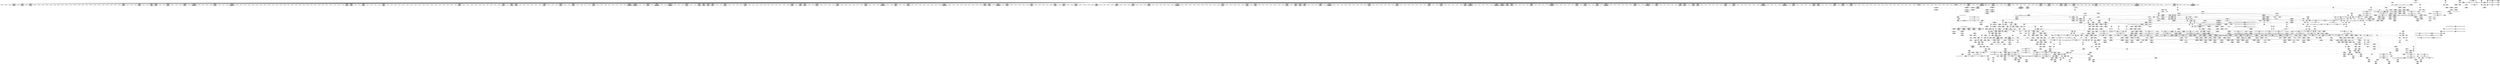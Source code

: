 digraph {
	CE0x402af00 [shape=record,shape=Mrecord,label="{CE0x402af00|i32_22|*Constant*}"]
	CE0x3fad7f0 [shape=record,shape=Mrecord,label="{CE0x3fad7f0|selinux_inode_setotherxattr:_tmp40|security/selinux/hooks.c,2925|*SummSource*}"]
	CE0x3f89510 [shape=record,shape=Mrecord,label="{CE0x3f89510|selinux_inode_setotherxattr:_if.end18}"]
	CE0x3ffcc50 [shape=record,shape=Mrecord,label="{CE0x3ffcc50|12:_i32,_56:_i8*,_:_CRE_590,591_}"]
	CE0x3f44d10 [shape=record,shape=Mrecord,label="{CE0x3f44d10|selinux_inode_setotherxattr:_tobool1|security/selinux/hooks.c,2915|*SummSource*}"]
	CE0x3fb5f50 [shape=record,shape=Mrecord,label="{CE0x3fb5f50|dentry_has_perm:_dentry|Function::dentry_has_perm&Arg::dentry::|*SummSink*}"]
	CE0x3fda840 [shape=record,shape=Mrecord,label="{CE0x3fda840|inode_has_perm:_tmp|*SummSink*}"]
	CE0x3f27450 [shape=record,shape=Mrecord,label="{CE0x3f27450|i64_1|*Constant*|*SummSource*}"]
	CE0x3fd8320 [shape=record,shape=Mrecord,label="{CE0x3fd8320|_call_void_mcount()_#3|*SummSink*}"]
	CE0x3f230f0 [shape=record,shape=Mrecord,label="{CE0x3f230f0|selinux_inode_removexattr:_dentry|Function::selinux_inode_removexattr&Arg::dentry::|*SummSource*}"]
	CE0x3fb1aa0 [shape=record,shape=Mrecord,label="{CE0x3fb1aa0|i64*_getelementptr_inbounds_(_25_x_i64_,_25_x_i64_*___llvm_gcov_ctr237,_i64_0,_i64_21)|*Constant*|*SummSource*}"]
	CE0x40188c0 [shape=record,shape=Mrecord,label="{CE0x40188c0|inode_has_perm:_lnot1|security/selinux/hooks.c,1611|*SummSink*}"]
	CE0x3f44bb0 [shape=record,shape=Mrecord,label="{CE0x3f44bb0|selinux_inode_setotherxattr:_tobool1|security/selinux/hooks.c,2915}"]
	CE0x3fff250 [shape=record,shape=Mrecord,label="{CE0x3fff250|12:_i32,_56:_i8*,_:_CRE_622,623_}"]
	CE0x3fa3890 [shape=record,shape=Mrecord,label="{CE0x3fa3890|104:_%struct.inode*,_:_CRE_205,206_}"]
	CE0x40258d0 [shape=record,shape=Mrecord,label="{CE0x40258d0|__validate_creds:_tmp5|include/linux/cred.h,173|*SummSource*}"]
	CE0x3f50690 [shape=record,shape=Mrecord,label="{CE0x3f50690|selinux_inode_removexattr:_tmp3|security/selinux/hooks.c,3055}"]
	CE0x3fb0130 [shape=record,shape=Mrecord,label="{CE0x3fb0130|selinux_inode_setotherxattr:_tmp40|security/selinux/hooks.c,2925}"]
	CE0x3f8bbf0 [shape=record,shape=Mrecord,label="{CE0x3f8bbf0|selinux_inode_setotherxattr:_tmp7|security/selinux/hooks.c,2915|*SummSink*}"]
	CE0x3f495e0 [shape=record,shape=Mrecord,label="{CE0x3f495e0|selinux_inode_setotherxattr:_tmp6|security/selinux/hooks.c,2915}"]
	CE0x3f38650 [shape=record,shape=Mrecord,label="{CE0x3f38650|selinux_inode_removexattr:_entry|*SummSink*}"]
	CE0x3fef9f0 [shape=record,shape=Mrecord,label="{CE0x3fef9f0|12:_i32,_56:_i8*,_:_CRE_270,271_}"]
	CE0x3f78d00 [shape=record,shape=Mrecord,label="{CE0x3f78d00|selinux_inode_setotherxattr:_tmp28|security/selinux/hooks.c,2920}"]
	CE0x3fb6b50 [shape=record,shape=Mrecord,label="{CE0x3fb6b50|i32_32|*Constant*|*SummSource*}"]
	CE0x3feef40 [shape=record,shape=Mrecord,label="{CE0x3feef40|12:_i32,_56:_i8*,_:_CRE_261,262_}"]
	CE0x400a690 [shape=record,shape=Mrecord,label="{CE0x400a690|inode_has_perm:_tmp6|*LoadInst*|security/selinux/hooks.c,1611|*SummSink*}"]
	CE0x3faf890 [shape=record,shape=Mrecord,label="{CE0x3faf890|selinux_inode_setotherxattr:_tmp38|security/selinux/hooks.c,2922|*SummSink*}"]
	CE0x3f2b620 [shape=record,shape=Mrecord,label="{CE0x3f2b620|i64_13|*Constant*}"]
	CE0x400ea10 [shape=record,shape=Mrecord,label="{CE0x400ea10|cred_sid:_entry|*SummSource*}"]
	CE0x3fa7960 [shape=record,shape=Mrecord,label="{CE0x3fa7960|104:_%struct.inode*,_:_CRE_94,95_}"]
	CE0x3feb160 [shape=record,shape=Mrecord,label="{CE0x3feb160|12:_i32,_56:_i8*,_:_CRE_186,187_}"]
	CE0x3f88c80 [shape=record,shape=Mrecord,label="{CE0x3f88c80|selinux_inode_setotherxattr:_if.end17}"]
	CE0x3f57630 [shape=record,shape=Mrecord,label="{CE0x3f57630|selinux_inode_setotherxattr:_tmp9|security/selinux/hooks.c,2915|*SummSink*}"]
	CE0x3fdb5c0 [shape=record,shape=Mrecord,label="{CE0x3fdb5c0|__validate_creds:_lnot|include/linux/cred.h,173}"]
	CE0x3ffcb20 [shape=record,shape=Mrecord,label="{CE0x3ffcb20|12:_i32,_56:_i8*,_:_CRE_589,590_}"]
	CE0x3f568b0 [shape=record,shape=Mrecord,label="{CE0x3f568b0|selinux_inode_setotherxattr:_if.then12|*SummSink*}"]
	CE0x3fa4800 [shape=record,shape=Mrecord,label="{CE0x3fa4800|104:_%struct.inode*,_:_CRE_218,219_}"]
	CE0x4010d20 [shape=record,shape=Mrecord,label="{CE0x4010d20|inode_has_perm:_retval.0}"]
	CE0x401c0e0 [shape=record,shape=Mrecord,label="{CE0x401c0e0|inode_has_perm:_tmp9|security/selinux/hooks.c,1611|*SummSource*}"]
	CE0x3ff0f50 [shape=record,shape=Mrecord,label="{CE0x3ff0f50|12:_i32,_56:_i8*,_:_CRE_288,289_}"]
	CE0x3fcb810 [shape=record,shape=Mrecord,label="{CE0x3fcb810|104:_%struct.inode*,_:_CRE_184,185_}"]
	CE0x3f4f080 [shape=record,shape=Mrecord,label="{CE0x3f4f080|_call_void_mcount()_#3}"]
	CE0x3fe9440 [shape=record,shape=Mrecord,label="{CE0x3fe9440|12:_i32,_56:_i8*,_:_CRE_165,166_}"]
	CE0x3f597f0 [shape=record,shape=Mrecord,label="{CE0x3f597f0|selinux_inode_setotherxattr:_tmp18|security/selinux/hooks.c,2915|*SummSource*}"]
	CE0x3faa650 [shape=record,shape=Mrecord,label="{CE0x3faa650|dentry_has_perm:_type|security/selinux/hooks.c,1630}"]
	CE0x3f46fa0 [shape=record,shape=Mrecord,label="{CE0x3f46fa0|get_current:_tmp|*SummSource*}"]
	CE0x3fb1770 [shape=record,shape=Mrecord,label="{CE0x3fb1770|i64*_getelementptr_inbounds_(_25_x_i64_,_25_x_i64_*___llvm_gcov_ctr237,_i64_0,_i64_21)|*Constant*}"]
	CE0x3f8c0d0 [shape=record,shape=Mrecord,label="{CE0x3f8c0d0|GLOBAL:_selinux_inode_setotherxattr.__warned|Global_var:selinux_inode_setotherxattr.__warned|*SummSource*}"]
	CE0x3ffaea0 [shape=record,shape=Mrecord,label="{CE0x3ffaea0|12:_i32,_56:_i8*,_:_CRE_565,566_}"]
	CE0x4029480 [shape=record,shape=Mrecord,label="{CE0x4029480|GLOBAL:___invalid_creds|*Constant*|*SummSource*}"]
	CE0x3ff9f60 [shape=record,shape=Mrecord,label="{CE0x3ff9f60|12:_i32,_56:_i8*,_:_CRE_553,554_}"]
	CE0x3f7af50 [shape=record,shape=Mrecord,label="{CE0x3f7af50|dentry_has_perm:_av|Function::dentry_has_perm&Arg::av::|*SummSink*}"]
	CE0x400e1b0 [shape=record,shape=Mrecord,label="{CE0x400e1b0|inode_has_perm:_call|security/selinux/hooks.c,1614|*SummSink*}"]
	CE0x3fed8a0 [shape=record,shape=Mrecord,label="{CE0x3fed8a0|12:_i32,_56:_i8*,_:_CRE_242,243_}"]
	CE0x3fe1d00 [shape=record,shape=Mrecord,label="{CE0x3fe1d00|__validate_creds:_lnot.ext|include/linux/cred.h,173|*SummSource*}"]
	CE0x3fca550 [shape=record,shape=Mrecord,label="{CE0x3fca550|104:_%struct.inode*,_:_CRE_164,165_}"]
	CE0x3f273b0 [shape=record,shape=Mrecord,label="{CE0x3f273b0|selinux_inode_removexattr:_tmp|*SummSink*}"]
	CE0x4017760 [shape=record,shape=Mrecord,label="{CE0x4017760|inode_has_perm:_and|security/selinux/hooks.c,1611}"]
	CE0x3f567d0 [shape=record,shape=Mrecord,label="{CE0x3f567d0|selinux_inode_setotherxattr:_if.then12|*SummSource*}"]
	CE0x4027ac0 [shape=record,shape=Mrecord,label="{CE0x4027ac0|inode_has_perm:_tmp16|security/selinux/hooks.c,1615}"]
	CE0x3fefeb0 [shape=record,shape=Mrecord,label="{CE0x3fefeb0|12:_i32,_56:_i8*,_:_CRE_274,275_}"]
	CE0x3faebd0 [shape=record,shape=Mrecord,label="{CE0x3faebd0|selinux_inode_setotherxattr:_tmp36|security/selinux/hooks.c,2922|*SummSink*}"]
	CE0x4025300 [shape=record,shape=Mrecord,label="{CE0x4025300|__validate_creds:_tmp4|include/linux/cred.h,173}"]
	CE0x3fec6c0 [shape=record,shape=Mrecord,label="{CE0x3fec6c0|12:_i32,_56:_i8*,_:_CRE_204,205_}"]
	CE0x3f46d70 [shape=record,shape=Mrecord,label="{CE0x3f46d70|get_current:_tmp3|*SummSink*}"]
	CE0x3fb5cf0 [shape=record,shape=Mrecord,label="{CE0x3fb5cf0|GLOBAL:_dentry_has_perm|*Constant*|*SummSource*}"]
	CE0x3f8d750 [shape=record,shape=Mrecord,label="{CE0x3f8d750|selinux_inode_setotherxattr:_tmp14|security/selinux/hooks.c,2915|*SummSink*}"]
	CE0x3f5bef0 [shape=record,shape=Mrecord,label="{CE0x3f5bef0|_ret_%struct.task_struct*_%tmp4,_!dbg_!27714|./arch/x86/include/asm/current.h,14}"]
	CE0x3ffd4a0 [shape=record,shape=Mrecord,label="{CE0x3ffd4a0|12:_i32,_56:_i8*,_:_CRE_597,598_}"]
	CE0x3ff1b30 [shape=record,shape=Mrecord,label="{CE0x3ff1b30|12:_i32,_56:_i8*,_:_CRE_298,299_}"]
	CE0x3f8c6f0 [shape=record,shape=Mrecord,label="{CE0x3f8c6f0|selinux_inode_setotherxattr:_tmp8|security/selinux/hooks.c,2915|*SummSink*}"]
	CE0x3f47670 [shape=record,shape=Mrecord,label="{CE0x3f47670|GLOBAL:___llvm_gcov_ctr237|Global_var:__llvm_gcov_ctr237|*SummSource*}"]
	CE0x3f503c0 [shape=record,shape=Mrecord,label="{CE0x3f503c0|i64_0|*Constant*}"]
	CE0x3f88d70 [shape=record,shape=Mrecord,label="{CE0x3f88d70|selinux_inode_setotherxattr:_if.end17|*SummSource*}"]
	CE0x3f340f0 [shape=record,shape=Mrecord,label="{CE0x3f340f0|selinux_inode_setotherxattr:_tmp3|*SummSource*}"]
	CE0x40025f0 [shape=record,shape=Mrecord,label="{CE0x40025f0|12:_i32,_56:_i8*,_:_CRE_824,832_|*MultipleSource*|Function::inode_has_perm&Arg::inode::|*LoadInst*|security/selinux/hooks.c,1627|security/selinux/hooks.c,1611}"]
	CE0x4005f70 [shape=record,shape=Mrecord,label="{CE0x4005f70|12:_i32,_56:_i8*,_:_CRE_902,903_}"]
	CE0x3f2d5e0 [shape=record,shape=Mrecord,label="{CE0x3f2d5e0|i64*_getelementptr_inbounds_(_6_x_i64_,_6_x_i64_*___llvm_gcov_ctr241,_i64_0,_i64_5)|*Constant*|*SummSink*}"]
	CE0x3fda010 [shape=record,shape=Mrecord,label="{CE0x3fda010|__validate_creds:_file|Function::__validate_creds&Arg::file::|*SummSource*}"]
	CE0x3ffb100 [shape=record,shape=Mrecord,label="{CE0x3ffb100|12:_i32,_56:_i8*,_:_CRE_567,568_}"]
	CE0x3fa67d0 [shape=record,shape=Mrecord,label="{CE0x3fa67d0|104:_%struct.inode*,_:_CRE_56,64_|*MultipleSource*|Function::selinux_inode_removexattr&Arg::dentry::|Function::selinux_inode_setotherxattr&Arg::dentry::|Function::dentry_has_perm&Arg::dentry::|security/selinux/hooks.c,1627}"]
	CE0x3f46040 [shape=record,shape=Mrecord,label="{CE0x3f46040|selinux_inode_setotherxattr:_tmp19|security/selinux/hooks.c,2915|*SummSource*}"]
	CE0x3f41d90 [shape=record,shape=Mrecord,label="{CE0x3f41d90|selinux_inode_setotherxattr:_tmp20|security/selinux/hooks.c,2917|*SummSource*}"]
	CE0x3fd72e0 [shape=record,shape=Mrecord,label="{CE0x3fd72e0|104:_%struct.inode*,_:_CRE_157,158_}"]
	CE0x3fafc70 [shape=record,shape=Mrecord,label="{CE0x3fafc70|selinux_inode_setotherxattr:_tmp39|security/selinux/hooks.c,2922|*SummSource*}"]
	CE0x3f77d50 [shape=record,shape=Mrecord,label="{CE0x3f77d50|selinux_inode_setotherxattr:_call11|security/selinux/hooks.c,2920|*SummSink*}"]
	CE0x3fdcae0 [shape=record,shape=Mrecord,label="{CE0x3fdcae0|__validate_creds:_call|include/linux/cred.h,173|*SummSink*}"]
	CE0x3f49120 [shape=record,shape=Mrecord,label="{CE0x3f49120|selinux_inode_setotherxattr:_tmp5|security/selinux/hooks.c,2915}"]
	CE0x3f36920 [shape=record,shape=Mrecord,label="{CE0x3f36920|selinux_inode_setotherxattr:_tmp12|security/selinux/hooks.c,2915|*SummSink*}"]
	CE0x40087d0 [shape=record,shape=Mrecord,label="{CE0x40087d0|12:_i32,_56:_i8*,_:_CRE_936,944_|*MultipleSource*|Function::inode_has_perm&Arg::inode::|*LoadInst*|security/selinux/hooks.c,1627|security/selinux/hooks.c,1611}"]
	CE0x3feb750 [shape=record,shape=Mrecord,label="{CE0x3feb750|12:_i32,_56:_i8*,_:_CRE_191,192_}"]
	CE0x3fb7210 [shape=record,shape=Mrecord,label="{CE0x3fb7210|cred_sid:_sid|security/selinux/hooks.c,197|*SummSource*}"]
	CE0x3f79bc0 [shape=record,shape=Mrecord,label="{CE0x3f79bc0|selinux_inode_setotherxattr:_tmp30|security/selinux/hooks.c,2920|*SummSink*}"]
	CE0x3fc8840 [shape=record,shape=Mrecord,label="{CE0x3fc8840|inode_has_perm:_entry|*SummSource*}"]
	CE0x3feece0 [shape=record,shape=Mrecord,label="{CE0x3feece0|12:_i32,_56:_i8*,_:_CRE_259,260_}"]
	CE0x4003740 [shape=record,shape=Mrecord,label="{CE0x4003740|12:_i32,_56:_i8*,_:_CRE_868,869_}"]
	CE0x3f2bcd0 [shape=record,shape=Mrecord,label="{CE0x3f2bcd0|12:_i32,_56:_i8*,_:_CRE_40,48_|*MultipleSource*|Function::inode_has_perm&Arg::inode::|*LoadInst*|security/selinux/hooks.c,1627|security/selinux/hooks.c,1611}"]
	CE0x3feca50 [shape=record,shape=Mrecord,label="{CE0x3feca50|12:_i32,_56:_i8*,_:_CRE_207,208_}"]
	CE0x3f7ae80 [shape=record,shape=Mrecord,label="{CE0x3f7ae80|dentry_has_perm:_av|Function::dentry_has_perm&Arg::av::|*SummSource*}"]
	CE0x3fe2230 [shape=record,shape=Mrecord,label="{CE0x3fe2230|inode_has_perm:_do.end|*SummSource*}"]
	CE0x3fe08d0 [shape=record,shape=Mrecord,label="{CE0x3fe08d0|_call_void_mcount()_#3}"]
	CE0x3f7cab0 [shape=record,shape=Mrecord,label="{CE0x3f7cab0|selinux_inode_setotherxattr:_tmp49|security/selinux/hooks.c,2932|*SummSource*}"]
	CE0x3fb1bc0 [shape=record,shape=Mrecord,label="{CE0x3fb1bc0|selinux_inode_setotherxattr:_tmp42|*SummSink*}"]
	CE0x3f3d6e0 [shape=record,shape=Mrecord,label="{CE0x3f3d6e0|selinux_inode_setotherxattr:_tmp25|security/selinux/hooks.c,2919|*SummSource*}"]
	CE0x3ff04a0 [shape=record,shape=Mrecord,label="{CE0x3ff04a0|12:_i32,_56:_i8*,_:_CRE_279,280_}"]
	CE0x3fd9960 [shape=record,shape=Mrecord,label="{CE0x3fd9960|inode_has_perm:_i_flags|security/selinux/hooks.c,1611}"]
	CE0x3f32980 [shape=record,shape=Mrecord,label="{CE0x3f32980|i64*_getelementptr_inbounds_(_25_x_i64_,_25_x_i64_*___llvm_gcov_ctr237,_i64_0,_i64_8)|*Constant*|*SummSource*}"]
	CE0x3ffe8d0 [shape=record,shape=Mrecord,label="{CE0x3ffe8d0|12:_i32,_56:_i8*,_:_CRE_614,615_}"]
	CE0x3fb3390 [shape=record,shape=Mrecord,label="{CE0x3fb3390|selinux_inode_setotherxattr:_tmp45|security/selinux/hooks.c,2927|*SummSource*}"]
	CE0x400ac00 [shape=record,shape=Mrecord,label="{CE0x400ac00|i64*_getelementptr_inbounds_(_8_x_i64_,_8_x_i64_*___llvm_gcov_ctr154,_i64_0,_i64_6)|*Constant*}"]
	CE0x3fab0f0 [shape=record,shape=Mrecord,label="{CE0x3fab0f0|i64*_getelementptr_inbounds_(_25_x_i64_,_25_x_i64_*___llvm_gcov_ctr237,_i64_0,_i64_16)|*Constant*|*SummSink*}"]
	CE0x4007bf0 [shape=record,shape=Mrecord,label="{CE0x4007bf0|12:_i32,_56:_i8*,_:_CRE_926,927_}"]
	CE0x4014f00 [shape=record,shape=Mrecord,label="{CE0x4014f00|28:_i32,_32:_i16,_:_CRE_28,32_|*MultipleSource*|*LoadInst*|security/selinux/hooks.c,1615|security/selinux/hooks.c,1615|security/selinux/hooks.c,1617}"]
	CE0x531b8a0 [shape=record,shape=Mrecord,label="{CE0x531b8a0|selinux_inode_removexattr:_bb|*SummSource*}"]
	CE0x3ffb820 [shape=record,shape=Mrecord,label="{CE0x3ffb820|12:_i32,_56:_i8*,_:_CRE_573,574_}"]
	CE0x3f70130 [shape=record,shape=Mrecord,label="{CE0x3f70130|selinux_inode_setotherxattr:_if.then15|*SummSource*}"]
	CE0x3feffe0 [shape=record,shape=Mrecord,label="{CE0x3feffe0|12:_i32,_56:_i8*,_:_CRE_275,276_}"]
	CE0x3fe8990 [shape=record,shape=Mrecord,label="{CE0x3fe8990|12:_i32,_56:_i8*,_:_CRE_156,157_}"]
	CE0x3f30a80 [shape=record,shape=Mrecord,label="{CE0x3f30a80|selinux_inode_removexattr:_tmp8|security/selinux/hooks.c,3060}"]
	CE0x3f4b310 [shape=record,shape=Mrecord,label="{CE0x3f4b310|i64_3|*Constant*|*SummSink*}"]
	CE0x3fb77c0 [shape=record,shape=Mrecord,label="{CE0x3fb77c0|0:_i32,_4:_i32,_8:_i32,_12:_i32,_:_CMRE_0,4_|*MultipleSource*|security/selinux/hooks.c,196|security/selinux/hooks.c,197|*LoadInst*|security/selinux/hooks.c,196}"]
	CE0x4011d70 [shape=record,shape=Mrecord,label="{CE0x4011d70|i64*_getelementptr_inbounds_(_8_x_i64_,_8_x_i64_*___llvm_gcov_ctr154,_i64_0,_i64_7)|*Constant*|*SummSource*}"]
	CE0x3f5ad70 [shape=record,shape=Mrecord,label="{CE0x3f5ad70|selinux_inode_setotherxattr:_call8|security/selinux/hooks.c,2919|*SummSource*}"]
	CE0x3f400c0 [shape=record,shape=Mrecord,label="{CE0x3f400c0|_call_void_mcount()_#3}"]
	CE0x3fdddc0 [shape=record,shape=Mrecord,label="{CE0x3fdddc0|_ret_void,_!dbg_!27722|include/linux/cred.h,175}"]
	CE0x3fe2f30 [shape=record,shape=Mrecord,label="{CE0x3fe2f30|12:_i32,_56:_i8*,_:_CRE_8,12_|*MultipleSource*|Function::inode_has_perm&Arg::inode::|*LoadInst*|security/selinux/hooks.c,1627|security/selinux/hooks.c,1611}"]
	CE0x3f75590 [shape=record,shape=Mrecord,label="{CE0x3f75590|i64*_getelementptr_inbounds_(_8_x_i64_,_8_x_i64_*___llvm_gcov_ctr154,_i64_0,_i64_1)|*Constant*|*SummSource*}"]
	CE0x3fb0830 [shape=record,shape=Mrecord,label="{CE0x3fb0830|selinux_inode_setotherxattr:_tmp40|security/selinux/hooks.c,2925|*SummSink*}"]
	CE0x3fb2b40 [shape=record,shape=Mrecord,label="{CE0x3fb2b40|selinux_inode_setotherxattr:_tmp45|security/selinux/hooks.c,2927|*SummSink*}"]
	CE0x3fd9440 [shape=record,shape=Mrecord,label="{CE0x3fd9440|__validate_creds:_lnot1|include/linux/cred.h,173}"]
	"CONST[source:0(mediator),value:2(dynamic)][purpose:{subject}]"
	CE0x3f226f0 [shape=record,shape=Mrecord,label="{CE0x3f226f0|selinux_inode_setotherxattr:_land.lhs.true|*SummSink*}"]
	CE0x3ffb360 [shape=record,shape=Mrecord,label="{CE0x3ffb360|12:_i32,_56:_i8*,_:_CRE_569,570_}"]
	CE0x3f7f020 [shape=record,shape=Mrecord,label="{CE0x3f7f020|12:_i32,_56:_i8*,_:_CRE_384,388_|*MultipleSource*|Function::inode_has_perm&Arg::inode::|*LoadInst*|security/selinux/hooks.c,1627|security/selinux/hooks.c,1611}"]
	CE0x3fe7db0 [shape=record,shape=Mrecord,label="{CE0x3fe7db0|12:_i32,_56:_i8*,_:_CRE_146,147_}"]
	CE0x3f268f0 [shape=record,shape=Mrecord,label="{CE0x3f268f0|i32_0|*Constant*}"]
	CE0x3ff74d0 [shape=record,shape=Mrecord,label="{CE0x3ff74d0|12:_i32,_56:_i8*,_:_CRE_473,474_}"]
	CE0x3fae5c0 [shape=record,shape=Mrecord,label="{CE0x3fae5c0|i64_18|*Constant*|*SummSink*}"]
	CE0x3f2c3f0 [shape=record,shape=Mrecord,label="{CE0x3f2c3f0|12:_i32,_56:_i8*,_:_CRE_72,76_|*MultipleSource*|Function::inode_has_perm&Arg::inode::|*LoadInst*|security/selinux/hooks.c,1627|security/selinux/hooks.c,1611}"]
	CE0x3fd9b80 [shape=record,shape=Mrecord,label="{CE0x3fd9b80|cred_sid:_tmp1}"]
	CE0x4001960 [shape=record,shape=Mrecord,label="{CE0x4001960|12:_i32,_56:_i8*,_:_CRE_768,776_|*MultipleSource*|Function::inode_has_perm&Arg::inode::|*LoadInst*|security/selinux/hooks.c,1627|security/selinux/hooks.c,1611}"]
	CE0x400b920 [shape=record,shape=Mrecord,label="{CE0x400b920|i32_3|*Constant*|*SummSink*}"]
	CE0x4009860 [shape=record,shape=Mrecord,label="{CE0x4009860|12:_i32,_56:_i8*,_:_CRE_981,982_}"]
	CE0x3fecfc0 [shape=record,shape=Mrecord,label="{CE0x3fecfc0|12:_i32,_56:_i8*,_:_CRE_224,232_|*MultipleSource*|Function::inode_has_perm&Arg::inode::|*LoadInst*|security/selinux/hooks.c,1627|security/selinux/hooks.c,1611}"]
	CE0x4004da0 [shape=record,shape=Mrecord,label="{CE0x4004da0|12:_i32,_56:_i8*,_:_CRE_887,888_}"]
	CE0x4006430 [shape=record,shape=Mrecord,label="{CE0x4006430|12:_i32,_56:_i8*,_:_CRE_906,907_}"]
	CE0x3ffc660 [shape=record,shape=Mrecord,label="{CE0x3ffc660|12:_i32,_56:_i8*,_:_CRE_585,586_}"]
	CE0x40284e0 [shape=record,shape=Mrecord,label="{CE0x40284e0|i64*_getelementptr_inbounds_(_5_x_i64_,_5_x_i64_*___llvm_gcov_ctr155,_i64_0,_i64_3)|*Constant*}"]
	CE0x3f86ab0 [shape=record,shape=Mrecord,label="{CE0x3f86ab0|i64*_getelementptr_inbounds_(_2_x_i64_,_2_x_i64_*___llvm_gcov_ctr153,_i64_0,_i64_1)|*Constant*|*SummSink*}"]
	CE0x3f8ad50 [shape=record,shape=Mrecord,label="{CE0x3f8ad50|selinux_inode_setotherxattr:_if.end|*SummSink*}"]
	CE0x40269e0 [shape=record,shape=Mrecord,label="{CE0x40269e0|GLOBAL:___invalid_creds|*Constant*}"]
	CE0x3fe8600 [shape=record,shape=Mrecord,label="{CE0x3fe8600|12:_i32,_56:_i8*,_:_CRE_153,154_}"]
	CE0x3fb68d0 [shape=record,shape=Mrecord,label="{CE0x3fb68d0|dentry_has_perm:_dentry|Function::dentry_has_perm&Arg::dentry::|*SummSource*}"]
	CE0x4002a30 [shape=record,shape=Mrecord,label="{CE0x4002a30|12:_i32,_56:_i8*,_:_CRE_840,848_|*MultipleSource*|Function::inode_has_perm&Arg::inode::|*LoadInst*|security/selinux/hooks.c,1627|security/selinux/hooks.c,1611}"]
	CE0x3fe9ef0 [shape=record,shape=Mrecord,label="{CE0x3fe9ef0|12:_i32,_56:_i8*,_:_CRE_174,175_}"]
	CE0x3f21bb0 [shape=record,shape=Mrecord,label="{CE0x3f21bb0|selinux_inode_setotherxattr:_tmp2}"]
	CE0x4007f80 [shape=record,shape=Mrecord,label="{CE0x4007f80|12:_i32,_56:_i8*,_:_CRE_929,930_}"]
	CE0x3fa3af0 [shape=record,shape=Mrecord,label="{CE0x3fa3af0|104:_%struct.inode*,_:_CRE_207,208_}"]
	CE0x3fa9590 [shape=record,shape=Mrecord,label="{CE0x3fa9590|104:_%struct.inode*,_:_CRE_310,311_}"]
	CE0x3fcabe0 [shape=record,shape=Mrecord,label="{CE0x3fcabe0|104:_%struct.inode*,_:_CRE_171,172_}"]
	CE0x3fea870 [shape=record,shape=Mrecord,label="{CE0x3fea870|12:_i32,_56:_i8*,_:_CRE_182,183_}"]
	CE0x3f50070 [shape=record,shape=Mrecord,label="{CE0x3f50070|selinux_inode_removexattr:_call|security/selinux/hooks.c,3055|*SummSink*}"]
	CE0x3feee10 [shape=record,shape=Mrecord,label="{CE0x3feee10|12:_i32,_56:_i8*,_:_CRE_260,261_}"]
	CE0x3fb7310 [shape=record,shape=Mrecord,label="{CE0x3fb7310|cred_sid:_sid|security/selinux/hooks.c,197|*SummSink*}"]
	CE0x3f54720 [shape=record,shape=Mrecord,label="{CE0x3f54720|i1_true|*Constant*|*SummSource*}"]
	CE0x3fda3a0 [shape=record,shape=Mrecord,label="{CE0x3fda3a0|__validate_creds:_tmp2|include/linux/cred.h,173|*SummSink*}"]
	CE0x3fab160 [shape=record,shape=Mrecord,label="{CE0x3fab160|selinux_inode_setotherxattr:_tmp32|security/selinux/hooks.c,2921|*SummSink*}"]
	CE0x3fb24e0 [shape=record,shape=Mrecord,label="{CE0x3fb24e0|selinux_inode_setotherxattr:_tmp44|security/selinux/hooks.c,2927}"]
	CE0x4023de0 [shape=record,shape=Mrecord,label="{CE0x4023de0|GLOBAL:___llvm_gcov_ctr155|Global_var:__llvm_gcov_ctr155}"]
	CE0x3f84bb0 [shape=record,shape=Mrecord,label="{CE0x3f84bb0|_ret_i32_%retval.0,_!dbg_!27739|security/selinux/hooks.c,1618|*SummSource*}"]
	CE0x3f56220 [shape=record,shape=Mrecord,label="{CE0x3f56220|GLOBAL:_get_current|*Constant*}"]
	CE0x3ff1410 [shape=record,shape=Mrecord,label="{CE0x3ff1410|12:_i32,_56:_i8*,_:_CRE_292,293_}"]
	CE0x4006560 [shape=record,shape=Mrecord,label="{CE0x4006560|12:_i32,_56:_i8*,_:_CRE_907,908_}"]
	CE0x3f45ec0 [shape=record,shape=Mrecord,label="{CE0x3f45ec0|selinux_inode_setotherxattr:_tmp19|security/selinux/hooks.c,2915}"]
	CE0x3fb0470 [shape=record,shape=Mrecord,label="{CE0x3fb0470|i64*_getelementptr_inbounds_(_25_x_i64_,_25_x_i64_*___llvm_gcov_ctr237,_i64_0,_i64_20)|*Constant*}"]
	CE0x3fa59a0 [shape=record,shape=Mrecord,label="{CE0x3fa59a0|104:_%struct.inode*,_:_CRE_264,272_|*MultipleSource*|Function::selinux_inode_removexattr&Arg::dentry::|Function::selinux_inode_setotherxattr&Arg::dentry::|Function::dentry_has_perm&Arg::dentry::|security/selinux/hooks.c,1627}"]
	CE0x3ffdbc0 [shape=record,shape=Mrecord,label="{CE0x3ffdbc0|12:_i32,_56:_i8*,_:_CRE_603,604_}"]
	CE0x3f455f0 [shape=record,shape=Mrecord,label="{CE0x3f455f0|i32_78|*Constant*|*SummSink*}"]
	CE0x3fab1d0 [shape=record,shape=Mrecord,label="{CE0x3fab1d0|selinux_inode_setotherxattr:_tmp33|security/selinux/hooks.c,2921|*SummSink*}"]
	CE0x3fa4b90 [shape=record,shape=Mrecord,label="{CE0x3fa4b90|104:_%struct.inode*,_:_CRE_221,222_}"]
	CE0x3fa2dd0 [shape=record,shape=Mrecord,label="{CE0x3fa2dd0|get_current:_tmp4|./arch/x86/include/asm/current.h,14|*SummSink*}"]
	CE0x40177d0 [shape=record,shape=Mrecord,label="{CE0x40177d0|inode_has_perm:_and|security/selinux/hooks.c,1611|*SummSource*}"]
	CE0x4018750 [shape=record,shape=Mrecord,label="{CE0x4018750|inode_has_perm:_lnot1|security/selinux/hooks.c,1611|*SummSource*}"]
	CE0x3f22b40 [shape=record,shape=Mrecord,label="{CE0x3f22b40|i64_2|*Constant*|*SummSource*}"]
	CE0x3fa3050 [shape=record,shape=Mrecord,label="{CE0x3fa3050|i64*_getelementptr_inbounds_(_2_x_i64_,_2_x_i64_*___llvm_gcov_ctr98,_i64_0,_i64_0)|*Constant*|*SummSink*}"]
	CE0x4004a10 [shape=record,shape=Mrecord,label="{CE0x4004a10|12:_i32,_56:_i8*,_:_CRE_884,885_}"]
	CE0x3f7fbd0 [shape=record,shape=Mrecord,label="{CE0x3f7fbd0|dentry_has_perm:_u|security/selinux/hooks.c,1631|*SummSink*}"]
	CE0x4006c80 [shape=record,shape=Mrecord,label="{CE0x4006c80|12:_i32,_56:_i8*,_:_CRE_913,914_}"]
	CE0x3f39100 [shape=record,shape=Mrecord,label="{CE0x3f39100|selinux_inode_removexattr:_call|security/selinux/hooks.c,3055|*SummSource*}"]
	CE0x3f38de0 [shape=record,shape=Mrecord,label="{CE0x3f38de0|selinux_inode_removexattr:_return|*SummSink*}"]
	CE0x4023000 [shape=record,shape=Mrecord,label="{CE0x4023000|inode_has_perm:_tmp18|security/selinux/hooks.c,1617|*SummSink*}"]
	CE0x3f36180 [shape=record,shape=Mrecord,label="{CE0x3f36180|selinux_inode_setotherxattr:_tmp33|security/selinux/hooks.c,2921}"]
	CE0x3ff18d0 [shape=record,shape=Mrecord,label="{CE0x3ff18d0|12:_i32,_56:_i8*,_:_CRE_296,297_}"]
	CE0x3fd95a0 [shape=record,shape=Mrecord,label="{CE0x3fd95a0|__validate_creds:_lnot1|include/linux/cred.h,173|*SummSource*}"]
	CE0x3f75990 [shape=record,shape=Mrecord,label="{CE0x3f75990|i64*_getelementptr_inbounds_(_2_x_i64_,_2_x_i64_*___llvm_gcov_ctr131,_i64_0,_i64_1)|*Constant*}"]
	CE0x3f7b2b0 [shape=record,shape=Mrecord,label="{CE0x3f7b2b0|_ret_i32_%call,_!dbg_!27723|security/selinux/hooks.c,1632|*SummSource*}"]
	CE0x3fded00 [shape=record,shape=Mrecord,label="{CE0x3fded00|__validate_creds:_lnot|include/linux/cred.h,173|*SummSource*}"]
	CE0x4010ee0 [shape=record,shape=Mrecord,label="{CE0x4010ee0|avc_has_perm:_auditdata|Function::avc_has_perm&Arg::auditdata::|*SummSource*}"]
	CE0x3f87240 [shape=record,shape=Mrecord,label="{CE0x3f87240|selinux_inode_setotherxattr:_if.then10|*SummSource*}"]
	CE0x3f72e00 [shape=record,shape=Mrecord,label="{CE0x3f72e00|i64*_getelementptr_inbounds_(_8_x_i64_,_8_x_i64_*___llvm_gcov_ctr154,_i64_0,_i64_2)|*Constant*}"]
	CE0x4014450 [shape=record,shape=Mrecord,label="{CE0x4014450|avc_has_perm:_entry|*SummSink*}"]
	CE0x3ff8be0 [shape=record,shape=Mrecord,label="{CE0x3ff8be0|12:_i32,_56:_i8*,_:_CRE_504,508_|*MultipleSource*|Function::inode_has_perm&Arg::inode::|*LoadInst*|security/selinux/hooks.c,1627|security/selinux/hooks.c,1611}"]
	CE0x3fc97f0 [shape=record,shape=Mrecord,label="{CE0x3fc97f0|inode_has_perm:_inode|Function::inode_has_perm&Arg::inode::|*SummSource*}"]
	CE0x3feb290 [shape=record,shape=Mrecord,label="{CE0x3feb290|12:_i32,_56:_i8*,_:_CRE_187,188_}"]
	CE0x4024e10 [shape=record,shape=Mrecord,label="{CE0x4024e10|__validate_creds:_tmp3|include/linux/cred.h,173}"]
	CE0x3ff7f20 [shape=record,shape=Mrecord,label="{CE0x3ff7f20|12:_i32,_56:_i8*,_:_CRE_481,482_}"]
	CE0x3f87940 [shape=record,shape=Mrecord,label="{CE0x3f87940|_call_void_mcount()_#3|*SummSink*}"]
	CE0x3fb7a10 [shape=record,shape=Mrecord,label="{CE0x3fb7a10|0:_i32,_4:_i32,_8:_i32,_12:_i32,_:_CMRE_8,12_|*MultipleSource*|security/selinux/hooks.c,196|security/selinux/hooks.c,197|*LoadInst*|security/selinux/hooks.c,196}"]
	CE0x3fde270 [shape=record,shape=Mrecord,label="{CE0x3fde270|cred_sid:_tmp3|*SummSink*}"]
	CE0x3f73050 [shape=record,shape=Mrecord,label="{CE0x3f73050|inode_has_perm:_tmp3|*SummSource*}"]
	CE0x3f2dfa0 [shape=record,shape=Mrecord,label="{CE0x3f2dfa0|_ret_i32_%retval.0,_!dbg_!27762|security/selinux/hooks.c,2932}"]
	CE0x3f87860 [shape=record,shape=Mrecord,label="{CE0x3f87860|_call_void_mcount()_#3|*SummSource*}"]
	CE0x3f2b990 [shape=record,shape=Mrecord,label="{CE0x3f2b990|i64_12|*Constant*|*SummSource*}"]
	CE0x3f504d0 [shape=record,shape=Mrecord,label="{CE0x3f504d0|i64_0|*Constant*|*SummSource*}"]
	CE0x3ff11b0 [shape=record,shape=Mrecord,label="{CE0x3ff11b0|12:_i32,_56:_i8*,_:_CRE_290,291_}"]
	CE0x4012d30 [shape=record,shape=Mrecord,label="{CE0x4012d30|__validate_creds:_bb|*SummSource*}"]
	CE0x3f26af0 [shape=record,shape=Mrecord,label="{CE0x3f26af0|i32_0|*Constant*|*SummSource*}"]
	CE0x3fa6a30 [shape=record,shape=Mrecord,label="{CE0x3fa6a30|104:_%struct.inode*,_:_CRE_64,72_|*MultipleSource*|Function::selinux_inode_removexattr&Arg::dentry::|Function::selinux_inode_setotherxattr&Arg::dentry::|Function::dentry_has_perm&Arg::dentry::|security/selinux/hooks.c,1627}"]
	CE0x3f8d4c0 [shape=record,shape=Mrecord,label="{CE0x3f8d4c0|selinux_inode_setotherxattr:_tmp13|security/selinux/hooks.c,2915|*SummSink*}"]
	CE0x3f78a60 [shape=record,shape=Mrecord,label="{CE0x3f78a60|selinux_inode_setotherxattr:_tmp32|security/selinux/hooks.c,2921|*SummSource*}"]
	CE0x3f47c80 [shape=record,shape=Mrecord,label="{CE0x3f47c80|GLOBAL:_selinux_inode_setotherxattr|*Constant*}"]
	CE0x3fe0050 [shape=record,shape=Mrecord,label="{CE0x3fe0050|cred_sid:_tmp3|*SummSource*}"]
	CE0x4006a20 [shape=record,shape=Mrecord,label="{CE0x4006a20|12:_i32,_56:_i8*,_:_CRE_911,912_}"]
	CE0x3fe8270 [shape=record,shape=Mrecord,label="{CE0x3fe8270|12:_i32,_56:_i8*,_:_CRE_150,151_}"]
	CE0x3fb82f0 [shape=record,shape=Mrecord,label="{CE0x3fb82f0|cred_sid:_tmp6|security/selinux/hooks.c,197}"]
	CE0x3fcc450 [shape=record,shape=Mrecord,label="{CE0x3fcc450|104:_%struct.inode*,_:_CRE_196,197_}"]
	CE0x3f41cc0 [shape=record,shape=Mrecord,label="{CE0x3f41cc0|selinux_inode_setotherxattr:_tmp20|security/selinux/hooks.c,2917}"]
	CE0x3fb8180 [shape=record,shape=Mrecord,label="{CE0x3fb8180|0:_i32,_4:_i32,_8:_i32,_12:_i32,_:_CMRE_20,24_|*MultipleSource*|security/selinux/hooks.c,196|security/selinux/hooks.c,197|*LoadInst*|security/selinux/hooks.c,196}"]
	CE0x40055f0 [shape=record,shape=Mrecord,label="{CE0x40055f0|12:_i32,_56:_i8*,_:_CRE_894,895_}"]
	CE0x3fc8290 [shape=record,shape=Mrecord,label="{CE0x3fc8290|dentry_has_perm:_dentry1|security/selinux/hooks.c,1631}"]
	CE0x4008c40 [shape=record,shape=Mrecord,label="{CE0x4008c40|12:_i32,_56:_i8*,_:_CRE_960,968_|*MultipleSource*|Function::inode_has_perm&Arg::inode::|*LoadInst*|security/selinux/hooks.c,1627|security/selinux/hooks.c,1611}"]
	CE0x3f47180 [shape=record,shape=Mrecord,label="{CE0x3f47180|selinux_inode_setotherxattr:_tmp4|security/selinux/hooks.c,2915|*SummSink*}"]
	CE0x3ff2380 [shape=record,shape=Mrecord,label="{CE0x3ff2380|12:_i32,_56:_i8*,_:_CRE_305,306_}"]
	CE0x3f3a830 [shape=record,shape=Mrecord,label="{CE0x3f3a830|selinux_inode_removexattr:_tmp11|security/selinux/hooks.c,3061}"]
	CE0x3fe1080 [shape=record,shape=Mrecord,label="{CE0x3fe1080|12:_i32,_56:_i8*,_:_CRE_24,32_|*MultipleSource*|Function::inode_has_perm&Arg::inode::|*LoadInst*|security/selinux/hooks.c,1627|security/selinux/hooks.c,1611}"]
	CE0x3fe83a0 [shape=record,shape=Mrecord,label="{CE0x3fe83a0|12:_i32,_56:_i8*,_:_CRE_151,152_}"]
	CE0x3f8aed0 [shape=record,shape=Mrecord,label="{CE0x3f8aed0|selinux_inode_setotherxattr:_do.body}"]
	CE0x4017d80 [shape=record,shape=Mrecord,label="{CE0x4017d80|inode_has_perm:_tobool|security/selinux/hooks.c,1611|*SummSource*}"]
	CE0x3f7c130 [shape=record,shape=Mrecord,label="{CE0x3f7c130|selinux_inode_setotherxattr:_tmp48|security/selinux/hooks.c,2932|*SummSink*}"]
	CE0x3fae8e0 [shape=record,shape=Mrecord,label="{CE0x3fae8e0|i64_19|*Constant*|*SummSink*}"]
	CE0x40021b0 [shape=record,shape=Mrecord,label="{CE0x40021b0|12:_i32,_56:_i8*,_:_CRE_808,816_|*MultipleSource*|Function::inode_has_perm&Arg::inode::|*LoadInst*|security/selinux/hooks.c,1627|security/selinux/hooks.c,1611}"]
	CE0x3f57130 [shape=record,shape=Mrecord,label="{CE0x3f57130|i64_5|*Constant*|*SummSink*}"]
	CE0x3f402d0 [shape=record,shape=Mrecord,label="{CE0x3f402d0|__validate_creds:_entry}"]
	CE0x3f2e4d0 [shape=record,shape=Mrecord,label="{CE0x3f2e4d0|i64*_getelementptr_inbounds_(_6_x_i64_,_6_x_i64_*___llvm_gcov_ctr241,_i64_0,_i64_4)|*Constant*}"]
	CE0x3f783b0 [shape=record,shape=Mrecord,label="{CE0x3f783b0|GLOBAL:_capable|*Constant*|*SummSink*}"]
	CE0x3fcbdb0 [shape=record,shape=Mrecord,label="{CE0x3fcbdb0|104:_%struct.inode*,_:_CRE_190,191_}"]
	CE0x400dea0 [shape=record,shape=Mrecord,label="{CE0x400dea0|i32_10|*Constant*|*SummSource*}"]
	CE0x3ff8180 [shape=record,shape=Mrecord,label="{CE0x3ff8180|12:_i32,_56:_i8*,_:_CRE_483,484_}"]
	CE0x4003d00 [shape=record,shape=Mrecord,label="{CE0x4003d00|12:_i32,_56:_i8*,_:_CRE_873,874_}"]
	CE0x3fa39c0 [shape=record,shape=Mrecord,label="{CE0x3fa39c0|104:_%struct.inode*,_:_CRE_206,207_}"]
	CE0x3f53470 [shape=record,shape=Mrecord,label="{CE0x3f53470|selinux_inode_removexattr:_call1|security/selinux/hooks.c,3056|*SummSource*}"]
	CE0x3f38720 [shape=record,shape=Mrecord,label="{CE0x3f38720|i64*_getelementptr_inbounds_(_2_x_i64_,_2_x_i64_*___llvm_gcov_ctr98,_i64_0,_i64_1)|*Constant*}"]
	CE0x3fa6110 [shape=record,shape=Mrecord,label="{CE0x3fa6110|i64*_getelementptr_inbounds_(_2_x_i64_,_2_x_i64_*___llvm_gcov_ctr153,_i64_0,_i64_0)|*Constant*}"]
	CE0x3ff0cf0 [shape=record,shape=Mrecord,label="{CE0x3ff0cf0|12:_i32,_56:_i8*,_:_CRE_286,287_}"]
	CE0x3f27a90 [shape=record,shape=Mrecord,label="{CE0x3f27a90|i64*_getelementptr_inbounds_(_6_x_i64_,_6_x_i64_*___llvm_gcov_ctr241,_i64_0,_i64_0)|*Constant*|*SummSink*}"]
	CE0x4007990 [shape=record,shape=Mrecord,label="{CE0x4007990|12:_i32,_56:_i8*,_:_CRE_924,925_}"]
	CE0x3f4b560 [shape=record,shape=Mrecord,label="{CE0x3f4b560|selinux_inode_setotherxattr:_tmp4|security/selinux/hooks.c,2915|*SummSource*}"]
	CE0x3f7b420 [shape=record,shape=Mrecord,label="{CE0x3f7b420|_ret_i32_%call,_!dbg_!27723|security/selinux/hooks.c,1632|*SummSink*}"]
	CE0x3f8d950 [shape=record,shape=Mrecord,label="{CE0x3f8d950|selinux_inode_setotherxattr:_tmp14|security/selinux/hooks.c,2915}"]
	CE0x3feb9b0 [shape=record,shape=Mrecord,label="{CE0x3feb9b0|12:_i32,_56:_i8*,_:_CRE_193,194_}"]
	CE0x3f4ab40 [shape=record,shape=Mrecord,label="{CE0x3f4ab40|GLOBAL:___llvm_gcov_ctr241|Global_var:__llvm_gcov_ctr241|*SummSource*}"]
	CE0x3fe8010 [shape=record,shape=Mrecord,label="{CE0x3fe8010|12:_i32,_56:_i8*,_:_CRE_148,149_}"]
	CE0x40283e0 [shape=record,shape=Mrecord,label="{CE0x40283e0|i32_3|*Constant*|*SummSource*}"]
	CE0x3fd6b90 [shape=record,shape=Mrecord,label="{CE0x3fd6b90|104:_%struct.inode*,_:_CRE_149,150_}"]
	CE0x3fd7010 [shape=record,shape=Mrecord,label="{CE0x3fd7010|104:_%struct.inode*,_:_CRE_154,155_}"]
	CE0x3fc7140 [shape=record,shape=Mrecord,label="{CE0x3fc7140|i8_10|*Constant*}"]
	CE0x3fd7880 [shape=record,shape=Mrecord,label="{CE0x3fd7880|104:_%struct.inode*,_:_CRE_163,164_}"]
	CE0x3f43db0 [shape=record,shape=Mrecord,label="{CE0x3f43db0|i32_2915|*Constant*|*SummSource*}"]
	CE0x3f27be0 [shape=record,shape=Mrecord,label="{CE0x3f27be0|COLLAPSED:_GCMRE___llvm_gcov_ctr241_internal_global_6_x_i64_zeroinitializer:_elem_0:default:}"]
	CE0x402b240 [shape=record,shape=Mrecord,label="{CE0x402b240|cred_sid:_security|security/selinux/hooks.c,196}"]
	CE0x3fda2b0 [shape=record,shape=Mrecord,label="{CE0x3fda2b0|i32_1609|*Constant*|*SummSource*}"]
	CE0x400a470 [shape=record,shape=Mrecord,label="{CE0x400a470|inode_has_perm:_tmp6|*LoadInst*|security/selinux/hooks.c,1611|*SummSource*}"]
	CE0x3fedb70 [shape=record,shape=Mrecord,label="{CE0x3fedb70|12:_i32,_56:_i8*,_:_CRE_244,245_}"]
	CE0x3f845f0 [shape=record,shape=Mrecord,label="{CE0x3f845f0|inode_has_perm:_adp|Function::inode_has_perm&Arg::adp::}"]
	CE0x3fea610 [shape=record,shape=Mrecord,label="{CE0x3fea610|12:_i32,_56:_i8*,_:_CRE_180,181_}"]
	CE0x3fea280 [shape=record,shape=Mrecord,label="{CE0x3fea280|12:_i32,_56:_i8*,_:_CRE_177,178_}"]
	CE0x3f79880 [shape=record,shape=Mrecord,label="{CE0x3f79880|selinux_inode_setotherxattr:_tmp30|security/selinux/hooks.c,2920}"]
	CE0x3fb0710 [shape=record,shape=Mrecord,label="{CE0x3fb0710|i64*_getelementptr_inbounds_(_25_x_i64_,_25_x_i64_*___llvm_gcov_ctr237,_i64_0,_i64_20)|*Constant*|*SummSource*}"]
	CE0x3fe0990 [shape=record,shape=Mrecord,label="{CE0x3fe0990|_call_void_mcount()_#3|*SummSource*}"]
	CE0x3f36e70 [shape=record,shape=Mrecord,label="{CE0x3f36e70|i64*_getelementptr_inbounds_(_6_x_i64_,_6_x_i64_*___llvm_gcov_ctr241,_i64_0,_i64_5)|*Constant*|*SummSource*}"]
	CE0x3fd6c50 [shape=record,shape=Mrecord,label="{CE0x3fd6c50|104:_%struct.inode*,_:_CRE_150,151_}"]
	CE0x3fe1720 [shape=record,shape=Mrecord,label="{CE0x3fe1720|i32_4|*Constant*}"]
	CE0x3fb7dc0 [shape=record,shape=Mrecord,label="{CE0x3fb7dc0|0:_i32,_4:_i32,_8:_i32,_12:_i32,_:_CMRE_12,16_|*MultipleSource*|security/selinux/hooks.c,196|security/selinux/hooks.c,197|*LoadInst*|security/selinux/hooks.c,196}"]
	CE0x3f2b7e0 [shape=record,shape=Mrecord,label="{CE0x3f2b7e0|i64_13|*Constant*|*SummSink*}"]
	CE0x4018270 [shape=record,shape=Mrecord,label="{CE0x4018270|inode_has_perm:_lnot.ext|security/selinux/hooks.c,1611|*SummSink*}"]
	CE0x3f38ff0 [shape=record,shape=Mrecord,label="{CE0x3f38ff0|get_current:_tmp1|*SummSource*}"]
	CE0x3fca730 [shape=record,shape=Mrecord,label="{CE0x3fca730|104:_%struct.inode*,_:_CRE_166,167_}"]
	CE0x3fcbcc0 [shape=record,shape=Mrecord,label="{CE0x3fcbcc0|104:_%struct.inode*,_:_CRE_189,190_}"]
	CE0x3fe7c80 [shape=record,shape=Mrecord,label="{CE0x3fe7c80|12:_i32,_56:_i8*,_:_CRE_145,146_}"]
	CE0x3f87150 [shape=record,shape=Mrecord,label="{CE0x3f87150|selinux_inode_setotherxattr:_if.then10}"]
	CE0x3fcaeb0 [shape=record,shape=Mrecord,label="{CE0x3fcaeb0|104:_%struct.inode*,_:_CRE_174,175_}"]
	CE0x3fe97d0 [shape=record,shape=Mrecord,label="{CE0x3fe97d0|12:_i32,_56:_i8*,_:_CRE_168,169_}"]
	CE0x3f30b60 [shape=record,shape=Mrecord,label="{CE0x3f30b60|selinux_inode_removexattr:_tmp8|security/selinux/hooks.c,3060|*SummSink*}"]
	CE0x3ff7df0 [shape=record,shape=Mrecord,label="{CE0x3ff7df0|12:_i32,_56:_i8*,_:_CRE_480,481_}"]
	CE0x3f5abb0 [shape=record,shape=Mrecord,label="{CE0x3f5abb0|selinux_inode_setotherxattr:_call8|security/selinux/hooks.c,2919}"]
	CE0x3f4c9c0 [shape=record,shape=Mrecord,label="{CE0x3f4c9c0|selinux_inode_removexattr:_tobool|security/selinux/hooks.c,3055}"]
	CE0x402b400 [shape=record,shape=Mrecord,label="{CE0x402b400|cred_sid:_security|security/selinux/hooks.c,196|*SummSink*}"]
	CE0x3f41880 [shape=record,shape=Mrecord,label="{CE0x3f41880|i64_11|*Constant*|*SummSource*}"]
	CE0x3fcaaf0 [shape=record,shape=Mrecord,label="{CE0x3fcaaf0|104:_%struct.inode*,_:_CRE_170,171_}"]
	CE0x4001740 [shape=record,shape=Mrecord,label="{CE0x4001740|12:_i32,_56:_i8*,_:_CRE_760,768_|*MultipleSource*|Function::inode_has_perm&Arg::inode::|*LoadInst*|security/selinux/hooks.c,1627|security/selinux/hooks.c,1611}"]
	CE0x4007140 [shape=record,shape=Mrecord,label="{CE0x4007140|12:_i32,_56:_i8*,_:_CRE_917,918_}"]
	CE0x3f26560 [shape=record,shape=Mrecord,label="{CE0x3f26560|i64*_getelementptr_inbounds_(_25_x_i64_,_25_x_i64_*___llvm_gcov_ctr237,_i64_0,_i64_1)|*Constant*|*SummSink*}"]
	CE0x40224d0 [shape=record,shape=Mrecord,label="{CE0x40224d0|avc_has_perm:_requested|Function::avc_has_perm&Arg::requested::}"]
	CE0x4027e50 [shape=record,shape=Mrecord,label="{CE0x4027e50|inode_has_perm:_tmp16|security/selinux/hooks.c,1615|*SummSink*}"]
	CE0x3fee100 [shape=record,shape=Mrecord,label="{CE0x3fee100|12:_i32,_56:_i8*,_:_CRE_249,250_}"]
	CE0x3ffd370 [shape=record,shape=Mrecord,label="{CE0x3ffd370|12:_i32,_56:_i8*,_:_CRE_596,597_}"]
	CE0x4000890 [shape=record,shape=Mrecord,label="{CE0x4000890|12:_i32,_56:_i8*,_:_CRE_696,704_|*MultipleSource*|Function::inode_has_perm&Arg::inode::|*LoadInst*|security/selinux/hooks.c,1627|security/selinux/hooks.c,1611}"]
	CE0x400db30 [shape=record,shape=Mrecord,label="{CE0x400db30|inode_has_perm:_tmp14|security/selinux/hooks.c,1614|*SummSource*}"]
	CE0x3f8b2d0 [shape=record,shape=Mrecord,label="{CE0x3f8b2d0|i32_1|*Constant*}"]
	CE0x3fec200 [shape=record,shape=Mrecord,label="{CE0x3fec200|12:_i32,_56:_i8*,_:_CRE_200,201_}"]
	CE0x3fe8730 [shape=record,shape=Mrecord,label="{CE0x3fe8730|12:_i32,_56:_i8*,_:_CRE_154,155_}"]
	CE0x3ffff80 [shape=record,shape=Mrecord,label="{CE0x3ffff80|12:_i32,_56:_i8*,_:_CRE_672,680_|*MultipleSource*|Function::inode_has_perm&Arg::inode::|*LoadInst*|security/selinux/hooks.c,1627|security/selinux/hooks.c,1611}"]
	CE0x3f26640 [shape=record,shape=Mrecord,label="{CE0x3f26640|selinux_inode_setotherxattr:_tmp1}"]
	CE0x3ff88a0 [shape=record,shape=Mrecord,label="{CE0x3ff88a0|12:_i32,_56:_i8*,_:_CRE_496,500_|*MultipleSource*|Function::inode_has_perm&Arg::inode::|*LoadInst*|security/selinux/hooks.c,1627|security/selinux/hooks.c,1611}"]
	CE0x3facbf0 [shape=record,shape=Mrecord,label="{CE0x3facbf0|i64*_getelementptr_inbounds_(_25_x_i64_,_25_x_i64_*___llvm_gcov_ctr237,_i64_0,_i64_17)|*Constant*|*SummSink*}"]
	CE0x3f4ec60 [shape=record,shape=Mrecord,label="{CE0x3f4ec60|selinux_inode_removexattr:_tmp7|security/selinux/hooks.c,3056|*SummSource*}"]
	CE0x3ffc530 [shape=record,shape=Mrecord,label="{CE0x3ffc530|12:_i32,_56:_i8*,_:_CRE_584,585_}"]
	CE0x3f765e0 [shape=record,shape=Mrecord,label="{CE0x3f765e0|inode_has_perm:_tmp1|*SummSource*}"]
	CE0x3f70260 [shape=record,shape=Mrecord,label="{CE0x3f70260|selinux_inode_setotherxattr:_if.then15|*SummSink*}"]
	CE0x3f7bd00 [shape=record,shape=Mrecord,label="{CE0x3f7bd00|selinux_inode_setotherxattr:_tmp48|security/selinux/hooks.c,2932}"]
	CE0x3f87070 [shape=record,shape=Mrecord,label="{CE0x3f87070|selinux_inode_setotherxattr:_if.else|*SummSink*}"]
	CE0x3f39310 [shape=record,shape=Mrecord,label="{CE0x3f39310|selinux_inode_removexattr:_if.then|*SummSink*}"]
	CE0x3fe78f0 [shape=record,shape=Mrecord,label="{CE0x3fe78f0|12:_i32,_56:_i8*,_:_CRE_142,143_}"]
	CE0x3f35ae0 [shape=record,shape=Mrecord,label="{CE0x3f35ae0|selinux_inode_setotherxattr:_tmp11|security/selinux/hooks.c,2915|*SummSource*}"]
	CE0x3fffd60 [shape=record,shape=Mrecord,label="{CE0x3fffd60|12:_i32,_56:_i8*,_:_CRE_664,672_|*MultipleSource*|Function::inode_has_perm&Arg::inode::|*LoadInst*|security/selinux/hooks.c,1627|security/selinux/hooks.c,1611}"]
	CE0x4026720 [shape=record,shape=Mrecord,label="{CE0x4026720|__validate_creds:_tmp6|include/linux/cred.h,174|*SummSink*}"]
	CE0x3f4c260 [shape=record,shape=Mrecord,label="{CE0x3f4c260|selinux_inode_removexattr:_bb}"]
	CE0x3f79a40 [shape=record,shape=Mrecord,label="{CE0x3f79a40|selinux_inode_setotherxattr:_tmp30|security/selinux/hooks.c,2920|*SummSource*}"]
	CE0x3fada20 [shape=record,shape=Mrecord,label="{CE0x3fada20|selinux_inode_setotherxattr:_call14|security/selinux/hooks.c,2922|*SummSource*}"]
	CE0x3fa9d80 [shape=record,shape=Mrecord,label="{CE0x3fa9d80|104:_%struct.inode*,_:_CRE_317,318_}"]
	CE0x3fd87c0 [shape=record,shape=Mrecord,label="{CE0x3fd87c0|i8*_getelementptr_inbounds_(_25_x_i8_,_25_x_i8_*_.str3,_i32_0,_i32_0)|*Constant*}"]
	CE0x4022cc0 [shape=record,shape=Mrecord,label="{CE0x4022cc0|inode_has_perm:_sclass|security/selinux/hooks.c,1617|*SummSource*}"]
	CE0x400f230 [shape=record,shape=Mrecord,label="{CE0x400f230|_ret_i32_%tmp6,_!dbg_!27716|security/selinux/hooks.c,197|*SummSink*}"]
	CE0x4006690 [shape=record,shape=Mrecord,label="{CE0x4006690|12:_i32,_56:_i8*,_:_CRE_908,909_}"]
	CE0x3f439d0 [shape=record,shape=Mrecord,label="{CE0x3f439d0|i8*_getelementptr_inbounds_(_25_x_i8_,_25_x_i8_*_.str3,_i32_0,_i32_0)|*Constant*}"]
	CE0x3fd6a60 [shape=record,shape=Mrecord,label="{CE0x3fd6a60|104:_%struct.inode*,_:_CRE_147,148_}"]
	CE0x3fe6dc0 [shape=record,shape=Mrecord,label="{CE0x3fe6dc0|12:_i32,_56:_i8*,_:_CRE_128,136_|*MultipleSource*|Function::inode_has_perm&Arg::inode::|*LoadInst*|security/selinux/hooks.c,1627|security/selinux/hooks.c,1611}"]
	CE0x3fd76a0 [shape=record,shape=Mrecord,label="{CE0x3fd76a0|104:_%struct.inode*,_:_CRE_161,162_}"]
	CE0x3f7ba60 [shape=record,shape=Mrecord,label="{CE0x3f7ba60|selinux_inode_setotherxattr:_retval.0|*SummSink*}"]
	CE0x3fa5180 [shape=record,shape=Mrecord,label="{CE0x3fa5180|104:_%struct.inode*,_:_CRE_240,248_|*MultipleSource*|Function::selinux_inode_removexattr&Arg::dentry::|Function::selinux_inode_setotherxattr&Arg::dentry::|Function::dentry_has_perm&Arg::dentry::|security/selinux/hooks.c,1627}"]
	CE0x3f31090 [shape=record,shape=Mrecord,label="{CE0x3f31090|selinux_inode_removexattr:_tmp2|security/selinux/hooks.c,3055}"]
	CE0x3ffeff0 [shape=record,shape=Mrecord,label="{CE0x3ffeff0|12:_i32,_56:_i8*,_:_CRE_620,621_}"]
	CE0x3ffc790 [shape=record,shape=Mrecord,label="{CE0x3ffc790|12:_i32,_56:_i8*,_:_CRE_586,587_}"]
	CE0x3f3e940 [shape=record,shape=Mrecord,label="{CE0x3f3e940|selinux_inode_removexattr:_tmp5|security/selinux/hooks.c,3055}"]
	CE0x3f87770 [shape=record,shape=Mrecord,label="{CE0x3f87770|_call_void_mcount()_#3}"]
	CE0x3f4ace0 [shape=record,shape=Mrecord,label="{CE0x3f4ace0|GLOBAL:___llvm_gcov_ctr241|Global_var:__llvm_gcov_ctr241|*SummSink*}"]
	CE0x3fdec20 [shape=record,shape=Mrecord,label="{CE0x3fdec20|GLOBAL:_creds_are_invalid|*Constant*|*SummSink*}"]
	CE0x3fccdd0 [shape=record,shape=Mrecord,label="{CE0x3fccdd0|dentry_has_perm:_d_inode|security/selinux/hooks.c,1627|*SummSink*}"]
	CE0x3f50b60 [shape=record,shape=Mrecord,label="{CE0x3f50b60|selinux_inode_removexattr:_name|Function::selinux_inode_removexattr&Arg::name::}"]
	CE0x3fa3500 [shape=record,shape=Mrecord,label="{CE0x3fa3500|104:_%struct.inode*,_:_CRE_202,203_}"]
	CE0x3fe02f0 [shape=record,shape=Mrecord,label="{CE0x3fe02f0|_call_void___validate_creds(%struct.cred*_%cred,_i8*_getelementptr_inbounds_(_25_x_i8_,_25_x_i8_*_.str3,_i32_0,_i32_0),_i32_1609)_#10,_!dbg_!27719|security/selinux/hooks.c,1609|*SummSink*}"]
	CE0x3f45780 [shape=record,shape=Mrecord,label="{CE0x3f45780|selinux_inode_setotherxattr:_cred4|security/selinux/hooks.c,2915}"]
	CE0x4013bd0 [shape=record,shape=Mrecord,label="{CE0x4013bd0|__validate_creds:_tmp}"]
	CE0x3ffba80 [shape=record,shape=Mrecord,label="{CE0x3ffba80|12:_i32,_56:_i8*,_:_CRE_575,576_}"]
	CE0x4009df0 [shape=record,shape=Mrecord,label="{CE0x4009df0|12:_i32,_56:_i8*,_:_CRE_992,1000_|*MultipleSource*|Function::inode_has_perm&Arg::inode::|*LoadInst*|security/selinux/hooks.c,1627|security/selinux/hooks.c,1611}"]
	CE0x3f3bde0 [shape=record,shape=Mrecord,label="{CE0x3f3bde0|i64*_getelementptr_inbounds_(_6_x_i64_,_6_x_i64_*___llvm_gcov_ctr241,_i64_0,_i64_3)|*Constant*|*SummSource*}"]
	CE0x3f71440 [shape=record,shape=Mrecord,label="{CE0x3f71440|selinux_inode_setotherxattr:_if.then7|*SummSource*}"]
	CE0x3fb07c0 [shape=record,shape=Mrecord,label="{CE0x3fb07c0|i64*_getelementptr_inbounds_(_25_x_i64_,_25_x_i64_*___llvm_gcov_ctr237,_i64_0,_i64_20)|*Constant*|*SummSink*}"]
	CE0x3fcb720 [shape=record,shape=Mrecord,label="{CE0x3fcb720|104:_%struct.inode*,_:_CRE_183,184_}"]
	CE0x3f4ce20 [shape=record,shape=Mrecord,label="{CE0x3f4ce20|selinux_inode_removexattr:_tmp6|security/selinux/hooks.c,3056|*SummSource*}"]
	CE0x3f421a0 [shape=record,shape=Mrecord,label="{CE0x3f421a0|selinux_inode_setotherxattr:_tmp21|security/selinux/hooks.c,2917}"]
	CE0x4023920 [shape=record,shape=Mrecord,label="{CE0x4023920|i32_(i32,_i32,_i16,_i32,_%struct.common_audit_data*)*_bitcast_(i32_(i32,_i32,_i16,_i32,_%struct.common_audit_data.495*)*_avc_has_perm_to_i32_(i32,_i32,_i16,_i32,_%struct.common_audit_data*)*)|*Constant*}"]
	CE0x4019000 [shape=record,shape=Mrecord,label="{CE0x4019000|GLOBAL:_llvm.expect.i64|*Constant*}"]
	CE0x3fe1b30 [shape=record,shape=Mrecord,label="{CE0x3fe1b30|__validate_creds:_lnot1|include/linux/cred.h,173|*SummSink*}"]
	CE0x3f8a680 [shape=record,shape=Mrecord,label="{CE0x3f8a680|selinux_inode_setotherxattr:_bb|*SummSink*}"]
	CE0x3ff7ac0 [shape=record,shape=Mrecord,label="{CE0x3ff7ac0|12:_i32,_56:_i8*,_:_CRE_477,478_}"]
	CE0x4012420 [shape=record,shape=Mrecord,label="{CE0x4012420|inode_has_perm:_tmp20|security/selinux/hooks.c,1618|*SummSink*}"]
	CE0x3ff1ec0 [shape=record,shape=Mrecord,label="{CE0x3ff1ec0|12:_i32,_56:_i8*,_:_CRE_301,302_}"]
	CE0x3fa8720 [shape=record,shape=Mrecord,label="{CE0x3fa8720|104:_%struct.inode*,_:_CRE_288,296_|*MultipleSource*|Function::selinux_inode_removexattr&Arg::dentry::|Function::selinux_inode_setotherxattr&Arg::dentry::|Function::dentry_has_perm&Arg::dentry::|security/selinux/hooks.c,1627}"]
	CE0x4011220 [shape=record,shape=Mrecord,label="{CE0x4011220|_ret_i32_%retval.0,_!dbg_!27728|security/selinux/avc.c,775|*SummSource*}"]
	CE0x3fcadc0 [shape=record,shape=Mrecord,label="{CE0x3fcadc0|104:_%struct.inode*,_:_CRE_173,174_}"]
	CE0x4003bd0 [shape=record,shape=Mrecord,label="{CE0x4003bd0|12:_i32,_56:_i8*,_:_CRE_872,873_}"]
	CE0x3fadba0 [shape=record,shape=Mrecord,label="{CE0x3fadba0|selinux_inode_setotherxattr:_call14|security/selinux/hooks.c,2922|*SummSink*}"]
	CE0x3f8b340 [shape=record,shape=Mrecord,label="{CE0x3f8b340|i32_1|*Constant*|*SummSource*}"]
	CE0x4021860 [shape=record,shape=Mrecord,label="{CE0x4021860|avc_has_perm:_ssid|Function::avc_has_perm&Arg::ssid::|*SummSource*}"]
	CE0x3fcc1f0 [shape=record,shape=Mrecord,label="{CE0x3fcc1f0|104:_%struct.inode*,_:_CRE_194,195_}"]
	CE0x3f58b40 [shape=record,shape=Mrecord,label="{CE0x3f58b40|i64*_getelementptr_inbounds_(_25_x_i64_,_25_x_i64_*___llvm_gcov_ctr237,_i64_0,_i64_9)|*Constant*|*SummSource*}"]
	CE0x400e800 [shape=record,shape=Mrecord,label="{CE0x400e800|GLOBAL:_cred_sid|*Constant*|*SummSink*}"]
	CE0x3fe8ac0 [shape=record,shape=Mrecord,label="{CE0x3fe8ac0|12:_i32,_56:_i8*,_:_CRE_157,158_}"]
	CE0x400b1f0 [shape=record,shape=Mrecord,label="{CE0x400b1f0|i32_10|*Constant*|*SummSink*}"]
	CE0x3ffceb0 [shape=record,shape=Mrecord,label="{CE0x3ffceb0|12:_i32,_56:_i8*,_:_CRE_592,593_}"]
	CE0x3f26820 [shape=record,shape=Mrecord,label="{CE0x3f26820|COLLAPSED:_GIRE_selinux_xfrm_refcount_global_%struct.atomic_t_zeroinitializer,_align_4:_elem_0:default:}"]
	CE0x3fa73b0 [shape=record,shape=Mrecord,label="{CE0x3fa73b0|104:_%struct.inode*,_:_CRE_89,90_}"]
	CE0x3fee5c0 [shape=record,shape=Mrecord,label="{CE0x3fee5c0|12:_i32,_56:_i8*,_:_CRE_253,254_}"]
	CE0x3fd6f20 [shape=record,shape=Mrecord,label="{CE0x3fd6f20|104:_%struct.inode*,_:_CRE_153,154_}"]
	CE0x3f31660 [shape=record,shape=Mrecord,label="{CE0x3f31660|selinux_inode_setotherxattr:_if.end18|*SummSink*}"]
	CE0x3f33e80 [shape=record,shape=Mrecord,label="{CE0x3f33e80|selinux_inode_setotherxattr:_call|security/selinux/hooks.c,2915}"]
	CE0x3fa9b20 [shape=record,shape=Mrecord,label="{CE0x3fa9b20|104:_%struct.inode*,_:_CRE_315,316_}"]
	CE0x3f33360 [shape=record,shape=Mrecord,label="{CE0x3f33360|selinux_inode_setotherxattr:_tmp16|security/selinux/hooks.c,2915}"]
	CE0x3fadf50 [shape=record,shape=Mrecord,label="{CE0x3fadf50|i32_21|*Constant*}"]
	CE0x3fedc70 [shape=record,shape=Mrecord,label="{CE0x3fedc70|12:_i32,_56:_i8*,_:_CRE_245,246_}"]
	CE0x3fa28c0 [shape=record,shape=Mrecord,label="{CE0x3fa28c0|dentry_has_perm:_type|security/selinux/hooks.c,1630|*SummSink*}"]
	CE0x3ffb6f0 [shape=record,shape=Mrecord,label="{CE0x3ffb6f0|12:_i32,_56:_i8*,_:_CRE_572,573_}"]
	CE0x40232b0 [shape=record,shape=Mrecord,label="{CE0x40232b0|avc_has_perm:_entry|*SummSource*}"]
	CE0x3f77550 [shape=record,shape=Mrecord,label="{CE0x3f77550|selinux_inode_setotherxattr:_tmp27|security/selinux/hooks.c,2919|*SummSource*}"]
	CE0x3fe8140 [shape=record,shape=Mrecord,label="{CE0x3fe8140|12:_i32,_56:_i8*,_:_CRE_149,150_}"]
	CE0x401b210 [shape=record,shape=Mrecord,label="{CE0x401b210|inode_has_perm:_tmp8|security/selinux/hooks.c,1611}"]
	CE0x3f86fb0 [shape=record,shape=Mrecord,label="{CE0x3f86fb0|selinux_inode_setotherxattr:_if.else|*SummSource*}"]
	CE0x3fe33d0 [shape=record,shape=Mrecord,label="{CE0x3fe33d0|__validate_creds:_expval|include/linux/cred.h,173|*SummSink*}"]
	CE0x3f43a40 [shape=record,shape=Mrecord,label="{CE0x3f43a40|i8*_getelementptr_inbounds_(_25_x_i8_,_25_x_i8_*_.str3,_i32_0,_i32_0)|*Constant*|*SummSource*}"]
	CE0x3ffb230 [shape=record,shape=Mrecord,label="{CE0x3ffb230|12:_i32,_56:_i8*,_:_CRE_568,569_}"]
	CE0x3ffcd80 [shape=record,shape=Mrecord,label="{CE0x3ffcd80|12:_i32,_56:_i8*,_:_CRE_591,592_}"]
	CE0x3ffe2e0 [shape=record,shape=Mrecord,label="{CE0x3ffe2e0|12:_i32,_56:_i8*,_:_CRE_609,610_}"]
	CE0x4006300 [shape=record,shape=Mrecord,label="{CE0x4006300|12:_i32,_56:_i8*,_:_CRE_905,906_}"]
	CE0x4007ac0 [shape=record,shape=Mrecord,label="{CE0x4007ac0|12:_i32,_56:_i8*,_:_CRE_925,926_}"]
	CE0x402cbe0 [shape=record,shape=Mrecord,label="{CE0x402cbe0|__validate_creds:_tmp9|include/linux/cred.h,175|*SummSource*}"]
	CE0x3fb6760 [shape=record,shape=Mrecord,label="{CE0x3fb6760|dentry_has_perm:_dentry|Function::dentry_has_perm&Arg::dentry::}"]
	CE0x3f37330 [shape=record,shape=Mrecord,label="{CE0x3f37330|i64*_getelementptr_inbounds_(_6_x_i64_,_6_x_i64_*___llvm_gcov_ctr241,_i64_0,_i64_0)|*Constant*|*SummSource*}"]
	CE0x3fec590 [shape=record,shape=Mrecord,label="{CE0x3fec590|12:_i32,_56:_i8*,_:_CRE_203,204_}"]
	CE0x3f444d0 [shape=record,shape=Mrecord,label="{CE0x3f444d0|selinux_inode_setotherxattr:_tmp8|security/selinux/hooks.c,2915|*SummSource*}"]
	CE0x3ff1c60 [shape=record,shape=Mrecord,label="{CE0x3ff1c60|12:_i32,_56:_i8*,_:_CRE_299,300_}"]
	CE0x3f74bb0 [shape=record,shape=Mrecord,label="{CE0x3f74bb0|GLOBAL:_creds_are_invalid|*Constant*}"]
	CE0x3f3de00 [shape=record,shape=Mrecord,label="{CE0x3f3de00|selinux_inode_setotherxattr:_tmp26|security/selinux/hooks.c,2919|*SummSink*}"]
	CE0x3fef070 [shape=record,shape=Mrecord,label="{CE0x3fef070|12:_i32,_56:_i8*,_:_CRE_262,263_}"]
	CE0x3faac20 [shape=record,shape=Mrecord,label="{CE0x3faac20|get_current:_tmp3}"]
	CE0x3f57950 [shape=record,shape=Mrecord,label="{CE0x3f57950|selinux_inode_setotherxattr:_tmp10|security/selinux/hooks.c,2915}"]
	CE0x3fea020 [shape=record,shape=Mrecord,label="{CE0x3fea020|12:_i32,_56:_i8*,_:_CRE_175,176_}"]
	CE0x400bc10 [shape=record,shape=Mrecord,label="{CE0x400bc10|inode_has_perm:_tmp15|*LoadInst*|security/selinux/hooks.c,1615|*SummSink*}"]
	CE0x3f30af0 [shape=record,shape=Mrecord,label="{CE0x3f30af0|selinux_inode_removexattr:_tmp8|security/selinux/hooks.c,3060|*SummSource*}"]
	CE0x3fef400 [shape=record,shape=Mrecord,label="{CE0x3fef400|12:_i32,_56:_i8*,_:_CRE_265,266_}"]
	CE0x3fa1f40 [shape=record,shape=Mrecord,label="{CE0x3fa1f40|_call_void_mcount()_#3}"]
	CE0x3f31a50 [shape=record,shape=Mrecord,label="{CE0x3f31a50|_ret_i32_%retval.0,_!dbg_!27720|security/selinux/hooks.c,3061|*SummSink*}"]
	CE0x3fec330 [shape=record,shape=Mrecord,label="{CE0x3fec330|12:_i32,_56:_i8*,_:_CRE_201,202_}"]
	CE0x400bf50 [shape=record,shape=Mrecord,label="{CE0x400bf50|inode_has_perm:_sid3|security/selinux/hooks.c,1617|*SummSink*}"]
	CE0x3f8da50 [shape=record,shape=Mrecord,label="{CE0x3f8da50|selinux_inode_setotherxattr:_tmp14|security/selinux/hooks.c,2915|*SummSource*}"]
	CE0x3f28e30 [shape=record,shape=Mrecord,label="{CE0x3f28e30|selinux_inode_removexattr:_if.end|*SummSource*}"]
	CE0x3fefb20 [shape=record,shape=Mrecord,label="{CE0x3fefb20|12:_i32,_56:_i8*,_:_CRE_271,272_}"]
	CE0x3fa4df0 [shape=record,shape=Mrecord,label="{CE0x3fa4df0|104:_%struct.inode*,_:_CRE_223,224_}"]
	CE0x4004b40 [shape=record,shape=Mrecord,label="{CE0x4004b40|12:_i32,_56:_i8*,_:_CRE_885,886_}"]
	CE0x3fd74c0 [shape=record,shape=Mrecord,label="{CE0x3fd74c0|104:_%struct.inode*,_:_CRE_159,160_}"]
	CE0x3ffa780 [shape=record,shape=Mrecord,label="{CE0x3ffa780|12:_i32,_56:_i8*,_:_CRE_559,560_}"]
	CE0x3f46c20 [shape=record,shape=Mrecord,label="{CE0x3f46c20|VOIDTB_TE_array:_GCR_.str67_private_unnamed_addr_constant_10_x_i8_c_security._00_,_align_1:_elem_0:default:}"]
	CE0x3fd9120 [shape=record,shape=Mrecord,label="{CE0x3fd9120|inode_has_perm:_tmp|*SummSource*}"]
	CE0x3f7a460 [shape=record,shape=Mrecord,label="{CE0x3f7a460|selinux_inode_setotherxattr:_tmp32|security/selinux/hooks.c,2921}"]
	CE0x40010e0 [shape=record,shape=Mrecord,label="{CE0x40010e0|12:_i32,_56:_i8*,_:_CRE_736,740_|*MultipleSource*|Function::inode_has_perm&Arg::inode::|*LoadInst*|security/selinux/hooks.c,1627|security/selinux/hooks.c,1611}"]
	CE0x3ff9050 [shape=record,shape=Mrecord,label="{CE0x3ff9050|12:_i32,_56:_i8*,_:_CRE_512,520_|*MultipleSource*|Function::inode_has_perm&Arg::inode::|*LoadInst*|security/selinux/hooks.c,1627|security/selinux/hooks.c,1611}"]
	CE0x3fefd80 [shape=record,shape=Mrecord,label="{CE0x3fefd80|12:_i32,_56:_i8*,_:_CRE_273,274_}"]
	CE0x4028550 [shape=record,shape=Mrecord,label="{CE0x4028550|GLOBAL:___llvm_gcov_ctr155|Global_var:__llvm_gcov_ctr155|*SummSource*}"]
	CE0x3f6fa40 [shape=record,shape=Mrecord,label="{CE0x3f6fa40|selinux_inode_setotherxattr:_do.end}"]
	CE0x3fb54e0 [shape=record,shape=Mrecord,label="{CE0x3fb54e0|selinux_inode_setotherxattr:_call19|security/selinux/hooks.c,2931|*SummSource*}"]
	CE0x3fee950 [shape=record,shape=Mrecord,label="{CE0x3fee950|12:_i32,_56:_i8*,_:_CRE_256,257_}"]
	CE0x400eaf0 [shape=record,shape=Mrecord,label="{CE0x400eaf0|cred_sid:_entry|*SummSink*}"]
	CE0x401b490 [shape=record,shape=Mrecord,label="{CE0x401b490|inode_has_perm:_tmp8|security/selinux/hooks.c,1611|*SummSink*}"]
	CE0x3f53610 [shape=record,shape=Mrecord,label="{CE0x3f53610|selinux_inode_removexattr:_call1|security/selinux/hooks.c,3056|*SummSink*}"]
	CE0x3fafab0 [shape=record,shape=Mrecord,label="{CE0x3fafab0|selinux_inode_setotherxattr:_tmp39|security/selinux/hooks.c,2922}"]
	CE0x3fe20d0 [shape=record,shape=Mrecord,label="{CE0x3fe20d0|inode_has_perm:_bb|*SummSink*}"]
	CE0x3f89430 [shape=record,shape=Mrecord,label="{CE0x3f89430|selinux_inode_setotherxattr:_do.body|*SummSink*}"]
	CE0x3f86b20 [shape=record,shape=Mrecord,label="{CE0x3f86b20|dentry_has_perm:_tmp1}"]
	CE0x401d0b0 [shape=record,shape=Mrecord,label="{CE0x401d0b0|inode_has_perm:_tmp11|security/selinux/hooks.c,1612}"]
	CE0x400b550 [shape=record,shape=Mrecord,label="{CE0x400b550|inode_has_perm:_i_security|security/selinux/hooks.c,1615|*SummSource*}"]
	CE0x3f4ce90 [shape=record,shape=Mrecord,label="{CE0x3f4ce90|selinux_inode_removexattr:_tmp6|security/selinux/hooks.c,3056|*SummSink*}"]
	CE0x3fdf860 [shape=record,shape=Mrecord,label="{CE0x3fdf860|12:_i32,_56:_i8*,_:_CRE_4,8_|*MultipleSource*|Function::inode_has_perm&Arg::inode::|*LoadInst*|security/selinux/hooks.c,1627|security/selinux/hooks.c,1611}"]
	CE0x3f7a7a0 [shape=record,shape=Mrecord,label="{CE0x3f7a7a0|i64*_getelementptr_inbounds_(_25_x_i64_,_25_x_i64_*___llvm_gcov_ctr237,_i64_0,_i64_16)|*Constant*}"]
	CE0x3f3df00 [shape=record,shape=Mrecord,label="{CE0x3f3df00|selinux_inode_setotherxattr:_tmp7|security/selinux/hooks.c,2915}"]
	CE0x4023bc0 [shape=record,shape=Mrecord,label="{CE0x4023bc0|i32_(i32,_i32,_i16,_i32,_%struct.common_audit_data*)*_bitcast_(i32_(i32,_i32,_i16,_i32,_%struct.common_audit_data.495*)*_avc_has_perm_to_i32_(i32,_i32,_i16,_i32,_%struct.common_audit_data*)*)|*Constant*|*SummSink*}"]
	CE0x3f32910 [shape=record,shape=Mrecord,label="{CE0x3f32910|i64*_getelementptr_inbounds_(_25_x_i64_,_25_x_i64_*___llvm_gcov_ctr237,_i64_0,_i64_8)|*Constant*}"]
	CE0x3f87fe0 [shape=record,shape=Mrecord,label="{CE0x3f87fe0|GLOBAL:_current_task|Global_var:current_task}"]
	CE0x4003970 [shape=record,shape=Mrecord,label="{CE0x4003970|12:_i32,_56:_i8*,_:_CRE_870,871_}"]
	CE0x4005ab0 [shape=record,shape=Mrecord,label="{CE0x4005ab0|12:_i32,_56:_i8*,_:_CRE_898,899_}"]
	CE0x3ffea00 [shape=record,shape=Mrecord,label="{CE0x3ffea00|12:_i32,_56:_i8*,_:_CRE_615,616_}"]
	CE0x3fa4a60 [shape=record,shape=Mrecord,label="{CE0x3fa4a60|104:_%struct.inode*,_:_CRE_220,221_}"]
	CE0x3fe6bd0 [shape=record,shape=Mrecord,label="{CE0x3fe6bd0|12:_i32,_56:_i8*,_:_CRE_120,128_|*MultipleSource*|Function::inode_has_perm&Arg::inode::|*LoadInst*|security/selinux/hooks.c,1627|security/selinux/hooks.c,1611}"]
	CE0x4019d50 [shape=record,shape=Mrecord,label="{CE0x4019d50|inode_has_perm:_expval|security/selinux/hooks.c,1611|*SummSource*}"]
	CE0x3f76340 [shape=record,shape=Mrecord,label="{CE0x3f76340|__validate_creds:_tmp1|*SummSource*}"]
	CE0x4005e40 [shape=record,shape=Mrecord,label="{CE0x4005e40|12:_i32,_56:_i8*,_:_CRE_901,902_}"]
	CE0x3f7c4c0 [shape=record,shape=Mrecord,label="{CE0x3f7c4c0|selinux_inode_setotherxattr:_tmp49|security/selinux/hooks.c,2932}"]
	CE0x40105a0 [shape=record,shape=Mrecord,label="{CE0x40105a0|inode_has_perm:_tmp17|security/selinux/hooks.c,1617}"]
	CE0x400e940 [shape=record,shape=Mrecord,label="{CE0x400e940|cred_sid:_entry}"]
	CE0x3ff1540 [shape=record,shape=Mrecord,label="{CE0x3ff1540|12:_i32,_56:_i8*,_:_CRE_293,294_}"]
	CE0x3f30290 [shape=record,shape=Mrecord,label="{CE0x3f30290|i64*_getelementptr_inbounds_(_6_x_i64_,_6_x_i64_*___llvm_gcov_ctr241,_i64_0,_i64_4)|*Constant*|*SummSource*}"]
	CE0x3f50700 [shape=record,shape=Mrecord,label="{CE0x3f50700|selinux_inode_removexattr:_tmp3|security/selinux/hooks.c,3055|*SummSource*}"]
	CE0x40223f0 [shape=record,shape=Mrecord,label="{CE0x40223f0|_ret_i32_%retval.0,_!dbg_!27728|security/selinux/avc.c,775}"]
	CE0x3f7bfc0 [shape=record,shape=Mrecord,label="{CE0x3f7bfc0|i64*_getelementptr_inbounds_(_25_x_i64_,_25_x_i64_*___llvm_gcov_ctr237,_i64_0,_i64_24)|*Constant*|*SummSource*}"]
	CE0x3f32ed0 [shape=record,shape=Mrecord,label="{CE0x3f32ed0|selinux_inode_setotherxattr:_tmp15|security/selinux/hooks.c,2915|*SummSink*}"]
	CE0x400d670 [shape=record,shape=Mrecord,label="{CE0x400d670|inode_has_perm:_tmp14|security/selinux/hooks.c,1614|*SummSink*}"]
	CE0x3f43fb0 [shape=record,shape=Mrecord,label="{CE0x3f43fb0|i8*_getelementptr_inbounds_(_45_x_i8_,_45_x_i8_*_.str12,_i32_0,_i32_0)|*Constant*}"]
	CE0x402c680 [shape=record,shape=Mrecord,label="{CE0x402c680|__validate_creds:_tmp8|include/linux/cred.h,175|*SummSink*}"]
	CE0x402b330 [shape=record,shape=Mrecord,label="{CE0x402b330|cred_sid:_security|security/selinux/hooks.c,196|*SummSource*}"]
	CE0x3fde650 [shape=record,shape=Mrecord,label="{CE0x3fde650|inode_has_perm:_if.end}"]
	CE0x3fe91e0 [shape=record,shape=Mrecord,label="{CE0x3fe91e0|12:_i32,_56:_i8*,_:_CRE_163,164_}"]
	CE0x4004ed0 [shape=record,shape=Mrecord,label="{CE0x4004ed0|12:_i32,_56:_i8*,_:_CRE_888,889_}"]
	CE0x3f87c90 [shape=record,shape=Mrecord,label="{CE0x3f87c90|selinux_inode_setotherxattr:_call|security/selinux/hooks.c,2915|*SummSource*}"]
	CE0x3fc9bd0 [shape=record,shape=Mrecord,label="{CE0x3fc9bd0|inode_has_perm:_perms|Function::inode_has_perm&Arg::perms::}"]
	CE0x401d3a0 [shape=record,shape=Mrecord,label="{CE0x401d3a0|inode_has_perm:_tmp12|security/selinux/hooks.c,1612|*SummSink*}"]
	CE0x3f85af0 [shape=record,shape=Mrecord,label="{CE0x3f85af0|__validate_creds:_if.then|*SummSink*}"]
	CE0x4023170 [shape=record,shape=Mrecord,label="{CE0x4023170|avc_has_perm:_entry}"]
	CE0x402ca70 [shape=record,shape=Mrecord,label="{CE0x402ca70|__validate_creds:_tmp9|include/linux/cred.h,175}"]
	CE0x3f33460 [shape=record,shape=Mrecord,label="{CE0x3f33460|selinux_inode_setotherxattr:_tmp16|security/selinux/hooks.c,2915|*SummSource*}"]
	CE0x402bef0 [shape=record,shape=Mrecord,label="{CE0x402bef0|cred_sid:_tmp5|security/selinux/hooks.c,196|*SummSource*}"]
	CE0x3f7b990 [shape=record,shape=Mrecord,label="{CE0x3f7b990|selinux_inode_setotherxattr:_retval.0|*SummSource*}"]
	CE0x3fae290 [shape=record,shape=Mrecord,label="{CE0x3fae290|i32_21|*Constant*|*SummSink*}"]
	CE0x3f7b920 [shape=record,shape=Mrecord,label="{CE0x3f7b920|selinux_inode_setotherxattr:_retval.0}"]
	CE0x3fd6ad0 [shape=record,shape=Mrecord,label="{CE0x3fd6ad0|104:_%struct.inode*,_:_CRE_148,149_}"]
	CE0x3f465a0 [shape=record,shape=Mrecord,label="{CE0x3f465a0|selinux_inode_setotherxattr:_call5|security/selinux/hooks.c,2917|*SummSource*}"]
	CE0x3fc9680 [shape=record,shape=Mrecord,label="{CE0x3fc9680|inode_has_perm:_inode|Function::inode_has_perm&Arg::inode::}"]
	CE0x3f22330 [shape=record,shape=Mrecord,label="{CE0x3f22330|i64*_getelementptr_inbounds_(_25_x_i64_,_25_x_i64_*___llvm_gcov_ctr237,_i64_0,_i64_1)|*Constant*}"]
	CE0x3f7dc50 [shape=record,shape=Mrecord,label="{CE0x3f7dc50|12:_i32,_56:_i8*,_:_CRE_308,309_}"]
	CE0x3fa8c60 [shape=record,shape=Mrecord,label="{CE0x3fa8c60|104:_%struct.inode*,_:_CRE_304,305_}"]
	CE0x4022ed0 [shape=record,shape=Mrecord,label="{CE0x4022ed0|inode_has_perm:_tmp18|security/selinux/hooks.c,1617|*SummSource*}"]
	CE0x3f57d20 [shape=record,shape=Mrecord,label="{CE0x3f57d20|selinux_inode_setotherxattr:_tmp10|security/selinux/hooks.c,2915|*SummSink*}"]
	CE0x3f3a9b0 [shape=record,shape=Mrecord,label="{CE0x3f3a9b0|selinux_inode_removexattr:_tmp11|security/selinux/hooks.c,3061|*SummSource*}"]
	CE0x3fb4310 [shape=record,shape=Mrecord,label="{CE0x3fb4310|selinux_inode_setotherxattr:_tmp46|security/selinux/hooks.c,2931|*SummSink*}"]
	CE0x3f4d180 [shape=record,shape=Mrecord,label="{CE0x3f4d180|selinux_inode_removexattr:_if.end|*SummSink*}"]
	CE0x4024f80 [shape=record,shape=Mrecord,label="{CE0x4024f80|__validate_creds:_tmp3|include/linux/cred.h,173|*SummSource*}"]
	CE0x3f4fc80 [shape=record,shape=Mrecord,label="{CE0x3f4fc80|selinux_inode_setotherxattr:_if.then|*SummSource*}"]
	CE0x3f41b40 [shape=record,shape=Mrecord,label="{CE0x3f41b40|i64_10|*Constant*}"]
	CE0x4003690 [shape=record,shape=Mrecord,label="{CE0x4003690|12:_i32,_56:_i8*,_:_CRE_867,868_}"]
	CE0x3fa4210 [shape=record,shape=Mrecord,label="{CE0x3fa4210|104:_%struct.inode*,_:_CRE_213,214_}"]
	CE0x3fb59b0 [shape=record,shape=Mrecord,label="{CE0x3fb59b0|GLOBAL:_dentry_has_perm|*Constant*}"]
	CE0x3f40e80 [shape=record,shape=Mrecord,label="{CE0x3f40e80|i64*_getelementptr_inbounds_(_2_x_i64_,_2_x_i64_*___llvm_gcov_ctr153,_i64_0,_i64_1)|*Constant*|*SummSource*}"]
	CE0x3f401f0 [shape=record,shape=Mrecord,label="{CE0x3f401f0|_call_void_mcount()_#3|*SummSink*}"]
	CE0x3fef790 [shape=record,shape=Mrecord,label="{CE0x3fef790|12:_i32,_56:_i8*,_:_CRE_268,269_}"]
	CE0x400f100 [shape=record,shape=Mrecord,label="{CE0x400f100|_ret_i32_%tmp6,_!dbg_!27716|security/selinux/hooks.c,197|*SummSource*}"]
	CE0x3fb6ca0 [shape=record,shape=Mrecord,label="{CE0x3fb6ca0|i32_32|*Constant*|*SummSink*}"]
	CE0x3fa46d0 [shape=record,shape=Mrecord,label="{CE0x3fa46d0|104:_%struct.inode*,_:_CRE_217,218_}"]
	CE0x3fa9790 [shape=record,shape=Mrecord,label="{CE0x3fa9790|104:_%struct.inode*,_:_CRE_312,313_}"]
	CE0x4009270 [shape=record,shape=Mrecord,label="{CE0x4009270|12:_i32,_56:_i8*,_:_CRE_977,978_}"]
	CE0x3fd7ff0 [shape=record,shape=Mrecord,label="{CE0x3fd7ff0|inode_has_perm:_tmp1}"]
	CE0x3f5b210 [shape=record,shape=Mrecord,label="{CE0x3f5b210|VOIDTB_TE_array:_GCR_.str68_private_unnamed_addr_constant_20_x_i8_c_security.capability_00_,_align_1:_elem_0:default:}"]
	CE0x402afe0 [shape=record,shape=Mrecord,label="{CE0x402afe0|i32_22|*Constant*|*SummSink*}"]
	CE0x4009080 [shape=record,shape=Mrecord,label="{CE0x4009080|12:_i32,_56:_i8*,_:_CRE_976,977_}"]
	CE0x3f38020 [shape=record,shape=Mrecord,label="{CE0x3f38020|selinux_inode_setotherxattr:_entry|*SummSink*}"]
	CE0x3f2bad0 [shape=record,shape=Mrecord,label="{CE0x3f2bad0|selinux_inode_setotherxattr:_tmp24|security/selinux/hooks.c,2919}"]
	CE0x4027140 [shape=record,shape=Mrecord,label="{CE0x4027140|_call_void___invalid_creds(%struct.cred*_%cred,_i8*_%file,_i32_%line)_#10,_!dbg_!27721|include/linux/cred.h,174}"]
	CE0x4019810 [shape=record,shape=Mrecord,label="{CE0x4019810|GLOBAL:_llvm.expect.i64|*Constant*|*SummSource*}"]
	CE0x3fcb900 [shape=record,shape=Mrecord,label="{CE0x3fcb900|104:_%struct.inode*,_:_CRE_185,186_}"]
	CE0x3fb4380 [shape=record,shape=Mrecord,label="{CE0x3fb4380|selinux_inode_setotherxattr:_tmp47|security/selinux/hooks.c,2931|*SummSink*}"]
	CE0x3fea9a0 [shape=record,shape=Mrecord,label="{CE0x3fea9a0|12:_i32,_56:_i8*,_:_CRE_183,184_}"]
	CE0x3ffda90 [shape=record,shape=Mrecord,label="{CE0x3ffda90|12:_i32,_56:_i8*,_:_CRE_602,603_}"]
	CE0x3f39d50 [shape=record,shape=Mrecord,label="{CE0x3f39d50|selinux_inode_removexattr:_tmp9|security/selinux/hooks.c,3060}"]
	CE0x3f36b10 [shape=record,shape=Mrecord,label="{CE0x3f36b10|selinux_inode_removexattr:_retval.0|*SummSink*}"]
	CE0x3f78f20 [shape=record,shape=Mrecord,label="{CE0x3f78f20|selinux_inode_setotherxattr:_tmp28|security/selinux/hooks.c,2920|*SummSink*}"]
	CE0x3f38e80 [shape=record,shape=Mrecord,label="{CE0x3f38e80|i64*_getelementptr_inbounds_(_6_x_i64_,_6_x_i64_*___llvm_gcov_ctr241,_i64_0,_i64_0)|*Constant*}"]
	CE0x40287d0 [shape=record,shape=Mrecord,label="{CE0x40287d0|__validate_creds:_tmp3|include/linux/cred.h,173|*SummSink*}"]
	CE0x3f4cdb0 [shape=record,shape=Mrecord,label="{CE0x3f4cdb0|selinux_inode_removexattr:_tmp6|security/selinux/hooks.c,3056}"]
	CE0x3f32df0 [shape=record,shape=Mrecord,label="{CE0x3f32df0|selinux_inode_setotherxattr:_tmp15|security/selinux/hooks.c,2915}"]
	CE0x4026420 [shape=record,shape=Mrecord,label="{CE0x4026420|__validate_creds:_tmp6|include/linux/cred.h,174}"]
	CE0x3f267b0 [shape=record,shape=Mrecord,label="{CE0x3f267b0|VOIDTB_TE:_CRE:_elem_0:default:}"]
	CE0x402c880 [shape=record,shape=Mrecord,label="{CE0x402c880|__validate_creds:_tmp9|include/linux/cred.h,175|*SummSink*}"]
	CE0x3f596f0 [shape=record,shape=Mrecord,label="{CE0x3f596f0|selinux_inode_setotherxattr:_tmp18|security/selinux/hooks.c,2915}"]
	CE0x3f265d0 [shape=record,shape=Mrecord,label="{CE0x3f265d0|i64_1|*Constant*}"]
	CE0x3f795d0 [shape=record,shape=Mrecord,label="{CE0x3f795d0|selinux_inode_setotherxattr:_tmp29|security/selinux/hooks.c,2920|*SummSink*}"]
	CE0x3f7fc40 [shape=record,shape=Mrecord,label="{CE0x3f7fc40|0:_i8,_8:_%struct.dentry*,_24:_%struct.selinux_audit_data*,_:_SCMRE_0,1_|*MultipleSource*|security/selinux/hooks.c, 1628|security/selinux/hooks.c,1630}"]
	CE0x3f4b450 [shape=record,shape=Mrecord,label="{CE0x3f4b450|i64_2|*Constant*}"]
	CE0x3fb0bc0 [shape=record,shape=Mrecord,label="{CE0x3fb0bc0|selinux_inode_setotherxattr:_tmp41|security/selinux/hooks.c,2925}"]
	CE0x3fe1e80 [shape=record,shape=Mrecord,label="{CE0x3fe1e80|__validate_creds:_lnot.ext|include/linux/cred.h,173|*SummSink*}"]
	CE0x3fac4a0 [shape=record,shape=Mrecord,label="{CE0x3fac4a0|selinux_inode_setotherxattr:_tmp34|security/selinux/hooks.c,2922}"]
	CE0x3f74ea0 [shape=record,shape=Mrecord,label="{CE0x3f74ea0|inode_has_perm:_tmp5|security/selinux/hooks.c,1609|*SummSource*}"]
	CE0x3fae550 [shape=record,shape=Mrecord,label="{CE0x3fae550|i64_18|*Constant*|*SummSource*}"]
	CE0x3fdce30 [shape=record,shape=Mrecord,label="{CE0x3fdce30|__validate_creds:_line|Function::__validate_creds&Arg::line::}"]
	CE0x402c490 [shape=record,shape=Mrecord,label="{CE0x402c490|__validate_creds:_tmp8|include/linux/cred.h,175|*SummSource*}"]
	CE0x40144c0 [shape=record,shape=Mrecord,label="{CE0x40144c0|avc_has_perm:_requested|Function::avc_has_perm&Arg::requested::|*SummSink*}"]
	CE0x3f8cc30 [shape=record,shape=Mrecord,label="{CE0x3f8cc30|i64*_getelementptr_inbounds_(_25_x_i64_,_25_x_i64_*___llvm_gcov_ctr237,_i64_0,_i64_6)|*Constant*}"]
	CE0x3fdd700 [shape=record,shape=Mrecord,label="{CE0x3fdd700|inode_has_perm:_return|*SummSink*}"]
	CE0x3f32e60 [shape=record,shape=Mrecord,label="{CE0x3f32e60|selinux_inode_setotherxattr:_tmp15|security/selinux/hooks.c,2915|*SummSource*}"]
	CE0x4005d10 [shape=record,shape=Mrecord,label="{CE0x4005d10|12:_i32,_56:_i8*,_:_CRE_900,901_}"]
	CE0x3fc90c0 [shape=record,shape=Mrecord,label="{CE0x3fc90c0|inode_has_perm:_if.then|*SummSink*}"]
	CE0x3f21c20 [shape=record,shape=Mrecord,label="{CE0x3f21c20|selinux_inode_setotherxattr:_tmp2|*SummSource*}"]
	CE0x3fac430 [shape=record,shape=Mrecord,label="{CE0x3fac430|selinux_inode_setotherxattr:_tmp34|security/selinux/hooks.c,2922|*SummSource*}"]
	CE0x3f354e0 [shape=record,shape=Mrecord,label="{CE0x3f354e0|dentry_has_perm:_tmp2}"]
	CE0x3fdb420 [shape=record,shape=Mrecord,label="{CE0x3fdb420|__validate_creds:_lnot.ext|include/linux/cred.h,173}"]
	CE0x4000ca0 [shape=record,shape=Mrecord,label="{CE0x4000ca0|12:_i32,_56:_i8*,_:_CRE_712,728_|*MultipleSource*|Function::inode_has_perm&Arg::inode::|*LoadInst*|security/selinux/hooks.c,1627|security/selinux/hooks.c,1611}"]
	CE0x3fea3b0 [shape=record,shape=Mrecord,label="{CE0x3fea3b0|12:_i32,_56:_i8*,_:_CRE_178,179_}"]
	CE0x3fcbf90 [shape=record,shape=Mrecord,label="{CE0x3fcbf90|104:_%struct.inode*,_:_CRE_192,193_}"]
	CE0x40196a0 [shape=record,shape=Mrecord,label="{CE0x40196a0|GLOBAL:_llvm.expect.i64|*Constant*|*SummSink*}"]
	CE0x3f899d0 [shape=record,shape=Mrecord,label="{CE0x3f899d0|_call_void_mcount()_#3}"]
	CE0x3ffc9f0 [shape=record,shape=Mrecord,label="{CE0x3ffc9f0|12:_i32,_56:_i8*,_:_CRE_588,589_}"]
	CE0x3f5a2e0 [shape=record,shape=Mrecord,label="{CE0x3f5a2e0|selinux_inode_setotherxattr:_tmp22|security/selinux/hooks.c,2917|*SummSink*}"]
	CE0x3fd8850 [shape=record,shape=Mrecord,label="{CE0x3fd8850|__validate_creds:_cred|Function::__validate_creds&Arg::cred::}"]
	CE0x401a5c0 [shape=record,shape=Mrecord,label="{CE0x401a5c0|i64_4|*Constant*}"]
	CE0x3f89600 [shape=record,shape=Mrecord,label="{CE0x3f89600|selinux_inode_setotherxattr:_if.end18|*SummSource*}"]
	CE0x400df10 [shape=record,shape=Mrecord,label="{CE0x400df10|inode_has_perm:_call|security/selinux/hooks.c,1614}"]
	CE0x3fcafa0 [shape=record,shape=Mrecord,label="{CE0x3fcafa0|104:_%struct.inode*,_:_CRE_175,176_}"]
	CE0x3f45660 [shape=record,shape=Mrecord,label="{CE0x3f45660|i32_78|*Constant*|*SummSource*}"]
	CE0x3fb7280 [shape=record,shape=Mrecord,label="{CE0x3fb7280|cred_sid:_sid|security/selinux/hooks.c,197}"]
	CE0x3fedac0 [shape=record,shape=Mrecord,label="{CE0x3fedac0|12:_i32,_56:_i8*,_:_CRE_243,244_}"]
	CE0x400d360 [shape=record,shape=Mrecord,label="{CE0x400d360|inode_has_perm:_tmp13|security/selinux/hooks.c,1614|*SummSink*}"]
	CE0x3f8c250 [shape=record,shape=Mrecord,label="{CE0x3f8c250|GLOBAL:_selinux_inode_setotherxattr.__warned|Global_var:selinux_inode_setotherxattr.__warned}"]
	CE0x3fec0d0 [shape=record,shape=Mrecord,label="{CE0x3fec0d0|12:_i32,_56:_i8*,_:_CRE_199,200_}"]
	CE0x3f33c60 [shape=record,shape=Mrecord,label="{CE0x3f33c60|i8_1|*Constant*|*SummSink*}"]
	CE0x3f84d50 [shape=record,shape=Mrecord,label="{CE0x3f84d50|_ret_i32_%retval.0,_!dbg_!27739|security/selinux/hooks.c,1618|*SummSink*}"]
	CE0x3fe8f80 [shape=record,shape=Mrecord,label="{CE0x3fe8f80|12:_i32,_56:_i8*,_:_CRE_161,162_}"]
	CE0x3fef660 [shape=record,shape=Mrecord,label="{CE0x3fef660|12:_i32,_56:_i8*,_:_CRE_267,268_}"]
	CE0x401dac0 [shape=record,shape=Mrecord,label="{CE0x401dac0|i32_512|*Constant*|*SummSource*}"]
	"CONST[source:0(mediator),value:2(dynamic)][purpose:{object}]"
	CE0x3ffde20 [shape=record,shape=Mrecord,label="{CE0x3ffde20|12:_i32,_56:_i8*,_:_CRE_605,606_}"]
	CE0x3f88a50 [shape=record,shape=Mrecord,label="{CE0x3f88a50|dentry_has_perm:_ad|security/selinux/hooks.c, 1628}"]
	CE0x3f35550 [shape=record,shape=Mrecord,label="{CE0x3f35550|dentry_has_perm:_tmp2|*SummSource*}"]
	CE0x3fe01e0 [shape=record,shape=Mrecord,label="{CE0x3fe01e0|cred_sid:_tmp3}"]
	CE0x3fa9690 [shape=record,shape=Mrecord,label="{CE0x3fa9690|104:_%struct.inode*,_:_CRE_311,312_}"]
	CE0x3f30ce0 [shape=record,shape=Mrecord,label="{CE0x3f30ce0|selinux_inode_removexattr:_tmp9|security/selinux/hooks.c,3060|*SummSink*}"]
	CE0x402ced0 [shape=record,shape=Mrecord,label="{CE0x402ced0|cred_sid:_bb|*SummSource*}"]
	CE0x3f2dd70 [shape=record,shape=Mrecord,label="{CE0x3f2dd70|selinux_inode_setotherxattr:_name|Function::selinux_inode_setotherxattr&Arg::name::|*SummSink*}"]
	CE0x3fdc150 [shape=record,shape=Mrecord,label="{CE0x3fdc150|_call_void_mcount()_#3|*SummSource*}"]
	CE0x4000ab0 [shape=record,shape=Mrecord,label="{CE0x4000ab0|12:_i32,_56:_i8*,_:_CRE_704,712_|*MultipleSource*|Function::inode_has_perm&Arg::inode::|*LoadInst*|security/selinux/hooks.c,1627|security/selinux/hooks.c,1611}"]
	CE0x3fcd290 [shape=record,shape=Mrecord,label="{CE0x3fcd290|get_current:_tmp|*SummSink*}"]
	CE0x3f2d650 [shape=record,shape=Mrecord,label="{CE0x3f2d650|i32_-13|*Constant*}"]
	CE0x4007270 [shape=record,shape=Mrecord,label="{CE0x4007270|12:_i32,_56:_i8*,_:_CRE_918,919_}"]
	CE0x3f31df0 [shape=record,shape=Mrecord,label="{CE0x3f31df0|selinux_inode_setotherxattr:_tobool|security/selinux/hooks.c,2915|*SummSink*}"]
	CE0x3f7b820 [shape=record,shape=Mrecord,label="{CE0x3f7b820|i32_-1|*Constant*|*SummSink*}"]
	CE0x3f5c000 [shape=record,shape=Mrecord,label="{CE0x3f5c000|_ret_%struct.task_struct*_%tmp4,_!dbg_!27714|./arch/x86/include/asm/current.h,14|*SummSink*}"]
	CE0x40272b0 [shape=record,shape=Mrecord,label="{CE0x40272b0|GLOBAL:___invalid_creds|*Constant*|*SummSink*}"]
	CE0x3f710e0 [shape=record,shape=Mrecord,label="{CE0x3f710e0|__validate_creds:_tmp2|include/linux/cred.h,173|*SummSource*}"]
	CE0x401cc00 [shape=record,shape=Mrecord,label="{CE0x401cc00|i64*_getelementptr_inbounds_(_8_x_i64_,_8_x_i64_*___llvm_gcov_ctr154,_i64_0,_i64_5)|*Constant*|*SummSource*}"]
	CE0x3fe6760 [shape=record,shape=Mrecord,label="{CE0x3fe6760|12:_i32,_56:_i8*,_:_CRE_104,112_|*MultipleSource*|Function::inode_has_perm&Arg::inode::|*LoadInst*|security/selinux/hooks.c,1627|security/selinux/hooks.c,1611}"]
	CE0x3f441e0 [shape=record,shape=Mrecord,label="{CE0x3f441e0|dentry_has_perm:_bb|*SummSource*}"]
	CE0x3f72510 [shape=record,shape=Mrecord,label="{CE0x3f72510|selinux_inode_setotherxattr:_if.then}"]
	CE0x401b320 [shape=record,shape=Mrecord,label="{CE0x401b320|inode_has_perm:_tmp8|security/selinux/hooks.c,1611|*SummSource*}"]
	CE0x3f2bfb0 [shape=record,shape=Mrecord,label="{CE0x3f2bfb0|12:_i32,_56:_i8*,_:_CRE_56,64_|*MultipleSource*|Function::inode_has_perm&Arg::inode::|*LoadInst*|security/selinux/hooks.c,1627|security/selinux/hooks.c,1611}"]
	CE0x3fe4490 [shape=record,shape=Mrecord,label="{CE0x3fe4490|COLLAPSED:_GCMRE___llvm_gcov_ctr131_internal_global_2_x_i64_zeroinitializer:_elem_0:default:}"]
	CE0x3f85e90 [shape=record,shape=Mrecord,label="{CE0x3f85e90|__validate_creds:_bb}"]
	CE0x3fc8f70 [shape=record,shape=Mrecord,label="{CE0x3fc8f70|inode_has_perm:_cred|Function::inode_has_perm&Arg::cred::}"]
	CE0x40023d0 [shape=record,shape=Mrecord,label="{CE0x40023d0|12:_i32,_56:_i8*,_:_CRE_816,824_|*MultipleSource*|Function::inode_has_perm&Arg::inode::|*LoadInst*|security/selinux/hooks.c,1627|security/selinux/hooks.c,1611}"]
	CE0x40060a0 [shape=record,shape=Mrecord,label="{CE0x40060a0|12:_i32,_56:_i8*,_:_CRE_903,904_}"]
	CE0x3fee6f0 [shape=record,shape=Mrecord,label="{CE0x3fee6f0|12:_i32,_56:_i8*,_:_CRE_254,255_}"]
	CE0x3f39520 [shape=record,shape=Mrecord,label="{CE0x3f39520|selinux_inode_removexattr:_if.then|*SummSource*}"]
	CE0x3f74b40 [shape=record,shape=Mrecord,label="{CE0x3f74b40|__validate_creds:_tmp|*SummSink*}"]
	CE0x4008570 [shape=record,shape=Mrecord,label="{CE0x4008570|12:_i32,_56:_i8*,_:_CRE_934,935_}"]
	CE0x3fe9b60 [shape=record,shape=Mrecord,label="{CE0x3fe9b60|12:_i32,_56:_i8*,_:_CRE_171,172_}"]
	CE0x3fca910 [shape=record,shape=Mrecord,label="{CE0x3fca910|104:_%struct.inode*,_:_CRE_168,169_}"]
	CE0x3fa4930 [shape=record,shape=Mrecord,label="{CE0x3fa4930|104:_%struct.inode*,_:_CRE_219,220_}"]
	CE0x3f7f460 [shape=record,shape=Mrecord,label="{CE0x3f7f460|12:_i32,_56:_i8*,_:_CRE_400,408_|*MultipleSource*|Function::inode_has_perm&Arg::inode::|*LoadInst*|security/selinux/hooks.c,1627|security/selinux/hooks.c,1611}"]
	CE0x3fe9310 [shape=record,shape=Mrecord,label="{CE0x3fe9310|12:_i32,_56:_i8*,_:_CRE_164,165_}"]
	CE0x3fae110 [shape=record,shape=Mrecord,label="{CE0x3fae110|i32_21|*Constant*|*SummSource*}"]
	CE0x3fde7d0 [shape=record,shape=Mrecord,label="{CE0x3fde7d0|inode_has_perm:_if.end|*SummSink*}"]
	CE0x3f235e0 [shape=record,shape=Mrecord,label="{CE0x3f235e0|selinux_inode_setotherxattr:_dentry|Function::selinux_inode_setotherxattr&Arg::dentry::|*SummSource*}"]
	CE0x3fa9eb0 [shape=record,shape=Mrecord,label="{CE0x3fa9eb0|104:_%struct.inode*,_:_CRE_318,319_}"]
	CE0x3f563f0 [shape=record,shape=Mrecord,label="{CE0x3f563f0|GLOBAL:_current_task|Global_var:current_task|*SummSink*}"]
	CE0x40074d0 [shape=record,shape=Mrecord,label="{CE0x40074d0|12:_i32,_56:_i8*,_:_CRE_920,921_}"]
	CE0x402ce60 [shape=record,shape=Mrecord,label="{CE0x402ce60|i64*_getelementptr_inbounds_(_2_x_i64_,_2_x_i64_*___llvm_gcov_ctr131,_i64_0,_i64_0)|*Constant*}"]
	CE0x3f5c260 [shape=record,shape=Mrecord,label="{CE0x3f5c260|i32_78|*Constant*}"]
	CE0x3faa110 [shape=record,shape=Mrecord,label="{CE0x3faa110|dentry_has_perm:_tmp4|*LoadInst*|security/selinux/hooks.c,1627}"]
	CE0x4001520 [shape=record,shape=Mrecord,label="{CE0x4001520|12:_i32,_56:_i8*,_:_CRE_752,756_|*MultipleSource*|Function::inode_has_perm&Arg::inode::|*LoadInst*|security/selinux/hooks.c,1627|security/selinux/hooks.c,1611}"]
	CE0x3fd6e30 [shape=record,shape=Mrecord,label="{CE0x3fd6e30|104:_%struct.inode*,_:_CRE_152,153_}"]
	CE0x3f78b90 [shape=record,shape=Mrecord,label="{CE0x3f78b90|i64_15|*Constant*|*SummSource*}"]
	CE0x3f88ac0 [shape=record,shape=Mrecord,label="{CE0x3f88ac0|dentry_has_perm:_ad|security/selinux/hooks.c, 1628|*SummSource*}"]
	CE0x3f74c20 [shape=record,shape=Mrecord,label="{CE0x3f74c20|i64_1|*Constant*}"]
	CE0x3fe77f0 [shape=record,shape=Mrecord,label="{CE0x3fe77f0|12:_i32,_56:_i8*,_:_CRE_141,142_}"]
	CE0x3fff920 [shape=record,shape=Mrecord,label="{CE0x3fff920|12:_i32,_56:_i8*,_:_CRE_648,656_|*MultipleSource*|Function::inode_has_perm&Arg::inode::|*LoadInst*|security/selinux/hooks.c,1627|security/selinux/hooks.c,1611}"]
	CE0x3fa7610 [shape=record,shape=Mrecord,label="{CE0x3fa7610|104:_%struct.inode*,_:_CRE_90,91_}"]
	CE0x40221b0 [shape=record,shape=Mrecord,label="{CE0x40221b0|avc_has_perm:_tclass|Function::avc_has_perm&Arg::tclass::|*SummSink*}"]
	CE0x3f85380 [shape=record,shape=Mrecord,label="{CE0x3f85380|__validate_creds:_if.end|*SummSink*}"]
	CE0x3ffa3a0 [shape=record,shape=Mrecord,label="{CE0x3ffa3a0|12:_i32,_56:_i8*,_:_CRE_555,556_}"]
	CE0x3f345d0 [shape=record,shape=Mrecord,label="{CE0x3f345d0|selinux_inode_setotherxattr:_if.end13|*SummSource*}"]
	CE0x4007010 [shape=record,shape=Mrecord,label="{CE0x4007010|12:_i32,_56:_i8*,_:_CRE_916,917_}"]
	CE0x3fcc6b0 [shape=record,shape=Mrecord,label="{CE0x3fcc6b0|104:_%struct.inode*,_:_CRE_198,199_}"]
	CE0x3fecb80 [shape=record,shape=Mrecord,label="{CE0x3fecb80|12:_i32,_56:_i8*,_:_CRE_208,210_|*MultipleSource*|Function::inode_has_perm&Arg::inode::|*LoadInst*|security/selinux/hooks.c,1627|security/selinux/hooks.c,1611}"]
	CE0x3f2e310 [shape=record,shape=Mrecord,label="{CE0x3f2e310|_ret_i32_%retval.0,_!dbg_!27762|security/selinux/hooks.c,2932|*SummSink*}"]
	CE0x3f50c00 [shape=record,shape=Mrecord,label="{CE0x3f50c00|selinux_inode_removexattr:_name|Function::selinux_inode_removexattr&Arg::name::|*SummSink*}"]
	CE0x3f7bea0 [shape=record,shape=Mrecord,label="{CE0x3f7bea0|i64*_getelementptr_inbounds_(_25_x_i64_,_25_x_i64_*___llvm_gcov_ctr237,_i64_0,_i64_24)|*Constant*}"]
	CE0x3f3e560 [shape=record,shape=Mrecord,label="{CE0x3f3e560|COLLAPSED:_GCMRE___llvm_gcov_ctr237_internal_global_25_x_i64_zeroinitializer:_elem_0:default:}"]
	CE0x3fee820 [shape=record,shape=Mrecord,label="{CE0x3fee820|12:_i32,_56:_i8*,_:_CRE_255,256_}"]
	CE0x4029950 [shape=record,shape=Mrecord,label="{CE0x4029950|i64*_getelementptr_inbounds_(_5_x_i64_,_5_x_i64_*___llvm_gcov_ctr155,_i64_0,_i64_4)|*Constant*}"]
	CE0x4012e60 [shape=record,shape=Mrecord,label="{CE0x4012e60|__validate_creds:_bb|*SummSink*}"]
	CE0x3fb52f0 [shape=record,shape=Mrecord,label="{CE0x3fb52f0|selinux_inode_setotherxattr:_call19|security/selinux/hooks.c,2931}"]
	CE0x3ffeb30 [shape=record,shape=Mrecord,label="{CE0x3ffeb30|12:_i32,_56:_i8*,_:_CRE_616,617_}"]
	CE0x3ffac40 [shape=record,shape=Mrecord,label="{CE0x3ffac40|12:_i32,_56:_i8*,_:_CRE_563,564_}"]
	CE0x3f3bc20 [shape=record,shape=Mrecord,label="{CE0x3f3bc20|i64*_getelementptr_inbounds_(_6_x_i64_,_6_x_i64_*___llvm_gcov_ctr241,_i64_0,_i64_3)|*Constant*}"]
	CE0x3f3d860 [shape=record,shape=Mrecord,label="{CE0x3f3d860|selinux_inode_setotherxattr:_tmp25|security/selinux/hooks.c,2919|*SummSink*}"]
	CE0x3f70360 [shape=record,shape=Mrecord,label="{CE0x3f70360|selinux_inode_setotherxattr:_return}"]
	CE0x3fe9a30 [shape=record,shape=Mrecord,label="{CE0x3fe9a30|12:_i32,_56:_i8*,_:_CRE_170,171_}"]
	CE0x3fee230 [shape=record,shape=Mrecord,label="{CE0x3fee230|12:_i32,_56:_i8*,_:_CRE_250,251_}"]
	CE0x3f32070 [shape=record,shape=Mrecord,label="{CE0x3f32070|i32_0|*Constant*}"]
	CE0x3fcd320 [shape=record,shape=Mrecord,label="{CE0x3fcd320|i64*_getelementptr_inbounds_(_2_x_i64_,_2_x_i64_*___llvm_gcov_ctr98,_i64_0,_i64_1)|*Constant*|*SummSink*}"]
	CE0x3ff72b0 [shape=record,shape=Mrecord,label="{CE0x3ff72b0|12:_i32,_56:_i8*,_:_CRE_472,473_}"]
	CE0x3f2b5b0 [shape=record,shape=Mrecord,label="{CE0x3f2b5b0|i64_14|*Constant*|*SummSink*}"]
	CE0x3fd5e50 [shape=record,shape=Mrecord,label="{CE0x3fd5e50|104:_%struct.inode*,_:_CRE_95,96_}"]
	CE0x3febd40 [shape=record,shape=Mrecord,label="{CE0x3febd40|12:_i32,_56:_i8*,_:_CRE_196,197_}"]
	CE0x3fac810 [shape=record,shape=Mrecord,label="{CE0x3fac810|i64*_getelementptr_inbounds_(_25_x_i64_,_25_x_i64_*___llvm_gcov_ctr237,_i64_0,_i64_17)|*Constant*}"]
	CE0x3fa5700 [shape=record,shape=Mrecord,label="{CE0x3fa5700|104:_%struct.inode*,_:_CRE_256,264_|*MultipleSource*|Function::selinux_inode_removexattr&Arg::dentry::|Function::selinux_inode_setotherxattr&Arg::dentry::|Function::dentry_has_perm&Arg::dentry::|security/selinux/hooks.c,1627}"]
	CE0x3fa6ef0 [shape=record,shape=Mrecord,label="{CE0x3fa6ef0|104:_%struct.inode*,_:_CRE_80,88_|*MultipleSource*|Function::selinux_inode_removexattr&Arg::dentry::|Function::selinux_inode_setotherxattr&Arg::dentry::|Function::dentry_has_perm&Arg::dentry::|security/selinux/hooks.c,1627}"]
	CE0x3fc9d20 [shape=record,shape=Mrecord,label="{CE0x3fc9d20|inode_has_perm:_perms|Function::inode_has_perm&Arg::perms::|*SummSource*}"]
	CE0x3f57560 [shape=record,shape=Mrecord,label="{CE0x3f57560|selinux_inode_setotherxattr:_tmp9|security/selinux/hooks.c,2915|*SummSource*}"]
	CE0x3f36a10 [shape=record,shape=Mrecord,label="{CE0x3f36a10|selinux_inode_removexattr:_retval.0}"]
	CE0x3f458f0 [shape=record,shape=Mrecord,label="{CE0x3f458f0|selinux_inode_setotherxattr:_cred4|security/selinux/hooks.c,2915|*SummSource*}"]
	CE0x3f705e0 [shape=record,shape=Mrecord,label="{CE0x3f705e0|get_current:_tmp2|*SummSink*}"]
	CE0x3f56cb0 [shape=record,shape=Mrecord,label="{CE0x3f56cb0|inode_has_perm:_tmp4|security/selinux/hooks.c,1609|*SummSource*}"]
	CE0x3f8bf10 [shape=record,shape=Mrecord,label="{CE0x3f8bf10|0:_i8,_:_GCMR_selinux_inode_setotherxattr.__warned_internal_global_i8_0,_section_.data.unlikely_,_align_1:_elem_0:default:}"]
	CE0x400b110 [shape=record,shape=Mrecord,label="{CE0x400b110|inode_has_perm:_i_security|security/selinux/hooks.c,1615|*SummSink*}"]
	CE0x3fdd140 [shape=record,shape=Mrecord,label="{CE0x3fdd140|cred_sid:_tmp|*SummSink*}"]
	CE0x3ffe670 [shape=record,shape=Mrecord,label="{CE0x3ffe670|12:_i32,_56:_i8*,_:_CRE_612,613_}"]
	CE0x3fb8010 [shape=record,shape=Mrecord,label="{CE0x3fb8010|0:_i32,_4:_i32,_8:_i32,_12:_i32,_:_CMRE_16,20_|*MultipleSource*|security/selinux/hooks.c,196|security/selinux/hooks.c,197|*LoadInst*|security/selinux/hooks.c,196}"]
	CE0x3ffc070 [shape=record,shape=Mrecord,label="{CE0x3ffc070|12:_i32,_56:_i8*,_:_CRE_580,581_}"]
	CE0x3f34410 [shape=record,shape=Mrecord,label="{CE0x3f34410|selinux_inode_setotherxattr:_if.end13}"]
	CE0x3f72240 [shape=record,shape=Mrecord,label="{CE0x3f72240|selinux_inode_setotherxattr:_if.end16}"]
	CE0x3f3b9d0 [shape=record,shape=Mrecord,label="{CE0x3f3b9d0|selinux_inode_removexattr:_tmp5|security/selinux/hooks.c,3055|*SummSink*}"]
	CE0x3f2b6f0 [shape=record,shape=Mrecord,label="{CE0x3f2b6f0|i64_13|*Constant*|*SummSource*}"]
	CE0x3ff8e30 [shape=record,shape=Mrecord,label="{CE0x3ff8e30|12:_i32,_56:_i8*,_:_CRE_508,512_|*MultipleSource*|Function::inode_has_perm&Arg::inode::|*LoadInst*|security/selinux/hooks.c,1627|security/selinux/hooks.c,1611}"]
	CE0x3f43b50 [shape=record,shape=Mrecord,label="{CE0x3f43b50|i8*_getelementptr_inbounds_(_25_x_i8_,_25_x_i8_*_.str3,_i32_0,_i32_0)|*Constant*|*SummSink*}"]
	CE0x3ffe080 [shape=record,shape=Mrecord,label="{CE0x3ffe080|12:_i32,_56:_i8*,_:_CRE_607,608_}"]
	CE0x3f36a80 [shape=record,shape=Mrecord,label="{CE0x3f36a80|selinux_inode_removexattr:_retval.0|*SummSource*}"]
	CE0x4019a80 [shape=record,shape=Mrecord,label="{CE0x4019a80|inode_has_perm:_expval|security/selinux/hooks.c,1611}"]
	CE0x3fa7f00 [shape=record,shape=Mrecord,label="{CE0x3fa7f00|dentry_has_perm:_tmp|*SummSource*}"]
	CE0x3fdbeb0 [shape=record,shape=Mrecord,label="{CE0x3fdbeb0|i32_1609|*Constant*|*SummSink*}"]
	CE0x3fccca0 [shape=record,shape=Mrecord,label="{CE0x3fccca0|104:_%struct.inode*,_:_CRE_0,4_|*MultipleSource*|Function::selinux_inode_removexattr&Arg::dentry::|Function::selinux_inode_setotherxattr&Arg::dentry::|Function::dentry_has_perm&Arg::dentry::|security/selinux/hooks.c,1627}"]
	CE0x3f5a6f0 [shape=record,shape=Mrecord,label="{CE0x3f5a6f0|selinux_inode_setotherxattr:_tmp23|security/selinux/hooks.c,2917|*SummSource*}"]
	CE0x400efa0 [shape=record,shape=Mrecord,label="{CE0x400efa0|_ret_i32_%tmp6,_!dbg_!27716|security/selinux/hooks.c,197}"]
	CE0x3fe90b0 [shape=record,shape=Mrecord,label="{CE0x3fe90b0|12:_i32,_56:_i8*,_:_CRE_162,163_}"]
	CE0x3ff8640 [shape=record,shape=Mrecord,label="{CE0x3ff8640|12:_i32,_56:_i8*,_:_CRE_487,488_}"]
	CE0x3f35980 [shape=record,shape=Mrecord,label="{CE0x3f35980|selinux_inode_setotherxattr:_tmp11|security/selinux/hooks.c,2915}"]
	CE0x3fde160 [shape=record,shape=Mrecord,label="{CE0x3fde160|i32_0|*Constant*}"]
	CE0x3fa5410 [shape=record,shape=Mrecord,label="{CE0x3fa5410|104:_%struct.inode*,_:_CRE_248,256_|*MultipleSource*|Function::selinux_inode_removexattr&Arg::dentry::|Function::selinux_inode_setotherxattr&Arg::dentry::|Function::dentry_has_perm&Arg::dentry::|security/selinux/hooks.c,1627}"]
	CE0x3fe7ee0 [shape=record,shape=Mrecord,label="{CE0x3fe7ee0|12:_i32,_56:_i8*,_:_CRE_147,148_}"]
	CE0x3ffbf40 [shape=record,shape=Mrecord,label="{CE0x3ffbf40|12:_i32,_56:_i8*,_:_CRE_579,580_}"]
	CE0x3f87670 [shape=record,shape=Mrecord,label="{CE0x3f87670|i64*_getelementptr_inbounds_(_2_x_i64_,_2_x_i64_*___llvm_gcov_ctr98,_i64_0,_i64_0)|*Constant*}"]
	CE0x3fb8b60 [shape=record,shape=Mrecord,label="{CE0x3fb8b60|cred_sid:_tmp6|security/selinux/hooks.c,197|*SummSink*}"]
	CE0x3facc60 [shape=record,shape=Mrecord,label="{CE0x3facc60|selinux_inode_setotherxattr:_tmp34|security/selinux/hooks.c,2922|*SummSink*}"]
	CE0x3f39eb0 [shape=record,shape=Mrecord,label="{CE0x3f39eb0|selinux_inode_removexattr:_tmp9|security/selinux/hooks.c,3060|*SummSource*}"]
	CE0x4005390 [shape=record,shape=Mrecord,label="{CE0x4005390|12:_i32,_56:_i8*,_:_CRE_892,893_}"]
	CE0x3f49200 [shape=record,shape=Mrecord,label="{CE0x3f49200|selinux_inode_setotherxattr:_tmp5|security/selinux/hooks.c,2915|*SummSource*}"]
	CE0x3f35c90 [shape=record,shape=Mrecord,label="{CE0x3f35c90|selinux_inode_setotherxattr:_tmp11|security/selinux/hooks.c,2915|*SummSink*}"]
	"CONST[source:0(mediator),value:0(static)][purpose:{operation}]"
	CE0x3f78230 [shape=record,shape=Mrecord,label="{CE0x3f78230|GLOBAL:_capable|*Constant*|*SummSource*}"]
	CE0x3fafdf0 [shape=record,shape=Mrecord,label="{CE0x3fafdf0|selinux_inode_setotherxattr:_tmp39|security/selinux/hooks.c,2922|*SummSink*}"]
	CE0x3f85d00 [shape=record,shape=Mrecord,label="{CE0x3f85d00|__validate_creds:_if.end|*SummSource*}"]
	CE0x400e690 [shape=record,shape=Mrecord,label="{CE0x400e690|GLOBAL:_cred_sid|*Constant*|*SummSource*}"]
	CE0x3fe3520 [shape=record,shape=Mrecord,label="{CE0x3fe3520|_ret_void,_!dbg_!27722|include/linux/cred.h,175|*SummSink*}"]
	CE0x3f7f8a0 [shape=record,shape=Mrecord,label="{CE0x3f7f8a0|12:_i32,_56:_i8*,_:_CRE_416,424_|*MultipleSource*|Function::inode_has_perm&Arg::inode::|*LoadInst*|security/selinux/hooks.c,1627|security/selinux/hooks.c,1611}"]
	CE0x3f29150 [shape=record,shape=Mrecord,label="{CE0x3f29150|selinux_inode_removexattr:_tmp1|*SummSink*}"]
	CE0x4017f60 [shape=record,shape=Mrecord,label="{CE0x4017f60|inode_has_perm:_lnot|security/selinux/hooks.c,1611|*SummSink*}"]
	CE0x3fd66a0 [shape=record,shape=Mrecord,label="{CE0x3fd66a0|104:_%struct.inode*,_:_CRE_145,146_}"]
	CE0x3f8b9f0 [shape=record,shape=Mrecord,label="{CE0x3f8b9f0|dentry_has_perm:_ad|security/selinux/hooks.c, 1628|*SummSink*}"]
	CE0x3f223f0 [shape=record,shape=Mrecord,label="{CE0x3f223f0|i64*_getelementptr_inbounds_(_25_x_i64_,_25_x_i64_*___llvm_gcov_ctr237,_i64_0,_i64_1)|*Constant*|*SummSource*}"]
	CE0x3f8abb0 [shape=record,shape=Mrecord,label="{CE0x3f8abb0|selinux_inode_setotherxattr:_if.end}"]
	CE0x400baa0 [shape=record,shape=Mrecord,label="{CE0x400baa0|inode_has_perm:_tmp15|*LoadInst*|security/selinux/hooks.c,1615|*SummSource*}"]
	CE0x3ff0830 [shape=record,shape=Mrecord,label="{CE0x3ff0830|12:_i32,_56:_i8*,_:_CRE_282,283_}"]
	CE0x3fb4b30 [shape=record,shape=Mrecord,label="{CE0x3fb4b30|selinux_inode_setotherxattr:_tmp47|security/selinux/hooks.c,2931|*SummSource*}"]
	CE0x3f70500 [shape=record,shape=Mrecord,label="{CE0x3f70500|get_current:_tmp2}"]
	CE0x40236c0 [shape=record,shape=Mrecord,label="{CE0x40236c0|inode_has_perm:_call4|security/selinux/hooks.c,1617|*SummSink*}"]
	"CONST[source:1(input),value:2(dynamic)][purpose:{object}]"
	CE0x4002810 [shape=record,shape=Mrecord,label="{CE0x4002810|12:_i32,_56:_i8*,_:_CRE_832,840_|*MultipleSource*|Function::inode_has_perm&Arg::inode::|*LoadInst*|security/selinux/hooks.c,1627|security/selinux/hooks.c,1611}"]
	CE0x3fe3260 [shape=record,shape=Mrecord,label="{CE0x3fe3260|i64_2|*Constant*}"]
	CE0x400a840 [shape=record,shape=Mrecord,label="{CE0x400a840|inode_has_perm:_tmp12|security/selinux/hooks.c,1612|*SummSource*}"]
	CE0x3f3a130 [shape=record,shape=Mrecord,label="{CE0x3f3a130|selinux_inode_removexattr:_tmp10|security/selinux/hooks.c,3061|*SummSource*}"]
	CE0x4018b80 [shape=record,shape=Mrecord,label="{CE0x4018b80|inode_has_perm:_conv|security/selinux/hooks.c,1611}"]
	CE0x3f5a870 [shape=record,shape=Mrecord,label="{CE0x3f5a870|selinux_inode_setotherxattr:_tmp23|security/selinux/hooks.c,2917|*SummSink*}"]
	CE0x3f23210 [shape=record,shape=Mrecord,label="{CE0x3f23210|selinux_inode_removexattr:_dentry|Function::selinux_inode_removexattr&Arg::dentry::|*SummSink*}"]
	CE0x401b040 [shape=record,shape=Mrecord,label="{CE0x401b040|GLOBAL:___llvm_gcov_ctr154|Global_var:__llvm_gcov_ctr154|*SummSink*}"]
	CE0x3f2c830 [shape=record,shape=Mrecord,label="{CE0x3f2c830|12:_i32,_56:_i8*,_:_CRE_80,88_|*MultipleSource*|Function::inode_has_perm&Arg::inode::|*LoadInst*|security/selinux/hooks.c,1627|security/selinux/hooks.c,1611}"]
	CE0x3fb41f0 [shape=record,shape=Mrecord,label="{CE0x3fb41f0|i64*_getelementptr_inbounds_(_25_x_i64_,_25_x_i64_*___llvm_gcov_ctr237,_i64_0,_i64_23)|*Constant*|*SummSource*}"]
	CE0x3fff5e0 [shape=record,shape=Mrecord,label="{CE0x3fff5e0|12:_i32,_56:_i8*,_:_CRE_632,640_|*MultipleSource*|Function::inode_has_perm&Arg::inode::|*LoadInst*|security/selinux/hooks.c,1627|security/selinux/hooks.c,1611}"]
	CE0x3f85ba0 [shape=record,shape=Mrecord,label="{CE0x3f85ba0|i64*_getelementptr_inbounds_(_5_x_i64_,_5_x_i64_*___llvm_gcov_ctr155,_i64_0,_i64_0)|*Constant*}"]
	CE0x3f73bf0 [shape=record,shape=Mrecord,label="{CE0x3f73bf0|cred_sid:_tmp2}"]
	CE0x3ff6a30 [shape=record,shape=Mrecord,label="{CE0x3ff6a30|12:_i32,_56:_i8*,_:_CRE_440,448_|*MultipleSource*|Function::inode_has_perm&Arg::inode::|*LoadInst*|security/selinux/hooks.c,1627|security/selinux/hooks.c,1611}"]
	CE0x3f3dac0 [shape=record,shape=Mrecord,label="{CE0x3f3dac0|selinux_inode_setotherxattr:_tmp26|security/selinux/hooks.c,2919}"]
	CE0x3fb08a0 [shape=record,shape=Mrecord,label="{CE0x3fb08a0|selinux_inode_setotherxattr:_tmp41|security/selinux/hooks.c,2925|*SummSink*}"]
	CE0x400bd80 [shape=record,shape=Mrecord,label="{CE0x400bd80|inode_has_perm:_sid3|security/selinux/hooks.c,1617}"]
	CE0x3fa4470 [shape=record,shape=Mrecord,label="{CE0x3fa4470|104:_%struct.inode*,_:_CRE_215,216_}"]
	CE0x3f3f940 [shape=record,shape=Mrecord,label="{CE0x3f3f940|selinux_inode_removexattr:_bb|*SummSink*}"]
	CE0x3f7dfe0 [shape=record,shape=Mrecord,label="{CE0x3f7dfe0|12:_i32,_56:_i8*,_:_CRE_311,312_}"]
	CE0x3f7a120 [shape=record,shape=Mrecord,label="{CE0x3f7a120|selinux_inode_setotherxattr:_tmp31|security/selinux/hooks.c,2920|*SummSink*}"]
	CE0x3fd9860 [shape=record,shape=Mrecord,label="{CE0x3fd9860|12:_i32,_56:_i8*,_:_CRE_0,2_|*MultipleSource*|Function::inode_has_perm&Arg::inode::|*LoadInst*|security/selinux/hooks.c,1627|security/selinux/hooks.c,1611}"]
	CE0x3fcb9f0 [shape=record,shape=Mrecord,label="{CE0x3fcb9f0|104:_%struct.inode*,_:_CRE_186,187_}"]
	CE0x3ff12e0 [shape=record,shape=Mrecord,label="{CE0x3ff12e0|12:_i32,_56:_i8*,_:_CRE_291,292_}"]
	CE0x40086a0 [shape=record,shape=Mrecord,label="{CE0x40086a0|12:_i32,_56:_i8*,_:_CRE_935,936_}"]
	CE0x3f86940 [shape=record,shape=Mrecord,label="{CE0x3f86940|selinux_inode_setotherxattr:_call3|security/selinux/hooks.c,2915|*SummSource*}"]
	CE0x3ffdcf0 [shape=record,shape=Mrecord,label="{CE0x3ffdcf0|12:_i32,_56:_i8*,_:_CRE_604,605_}"]
	CE0x3faccd0 [shape=record,shape=Mrecord,label="{CE0x3faccd0|selinux_inode_setotherxattr:_tmp35|security/selinux/hooks.c,2922|*SummSink*}"]
	CE0x3f75120 [shape=record,shape=Mrecord,label="{CE0x3f75120|__validate_creds:_conv|include/linux/cred.h,173|*SummSink*}"]
	CE0x3fe11f0 [shape=record,shape=Mrecord,label="{CE0x3fe11f0|12:_i32,_56:_i8*,_:_CRE_32,40_|*MultipleSource*|Function::inode_has_perm&Arg::inode::|*LoadInst*|security/selinux/hooks.c,1627|security/selinux/hooks.c,1611}"]
	CE0x3fe4420 [shape=record,shape=Mrecord,label="{CE0x3fe4420|cred_sid:_tmp}"]
	CE0x3ff1ff0 [shape=record,shape=Mrecord,label="{CE0x3ff1ff0|12:_i32,_56:_i8*,_:_CRE_302,303_}"]
	CE0x3fff380 [shape=record,shape=Mrecord,label="{CE0x3fff380|12:_i32,_56:_i8*,_:_CRE_623,624_}"]
	CE0x3fe96a0 [shape=record,shape=Mrecord,label="{CE0x3fe96a0|12:_i32,_56:_i8*,_:_CRE_167,168_}"]
	CE0x40296f0 [shape=record,shape=Mrecord,label="{CE0x40296f0|i64*_getelementptr_inbounds_(_5_x_i64_,_5_x_i64_*___llvm_gcov_ctr155,_i64_0,_i64_4)|*Constant*|*SummSource*}"]
	CE0x3f2b200 [shape=record,shape=Mrecord,label="{CE0x3f2b200|selinux_inode_setotherxattr:_tobool9|security/selinux/hooks.c,2919|*SummSink*}"]
	CE0x4023a50 [shape=record,shape=Mrecord,label="{CE0x4023a50|i32_(i32,_i32,_i16,_i32,_%struct.common_audit_data*)*_bitcast_(i32_(i32,_i32,_i16,_i32,_%struct.common_audit_data.495*)*_avc_has_perm_to_i32_(i32,_i32,_i16,_i32,_%struct.common_audit_data*)*)|*Constant*|*SummSource*}"]
	CE0x3ff0bc0 [shape=record,shape=Mrecord,label="{CE0x3ff0bc0|12:_i32,_56:_i8*,_:_CRE_285,286_}"]
	CE0x3fb5b70 [shape=record,shape=Mrecord,label="{CE0x3fb5b70|GLOBAL:_dentry_has_perm|*Constant*|*SummSink*}"]
	CE0x3fef8c0 [shape=record,shape=Mrecord,label="{CE0x3fef8c0|12:_i32,_56:_i8*,_:_CRE_269,270_}"]
	CE0x4004c70 [shape=record,shape=Mrecord,label="{CE0x4004c70|12:_i32,_56:_i8*,_:_CRE_886,887_}"]
	CE0x3fec460 [shape=record,shape=Mrecord,label="{CE0x3fec460|12:_i32,_56:_i8*,_:_CRE_202,203_}"]
	CE0x3f2e540 [shape=record,shape=Mrecord,label="{CE0x3f2e540|i64*_getelementptr_inbounds_(_6_x_i64_,_6_x_i64_*___llvm_gcov_ctr241,_i64_0,_i64_4)|*Constant*|*SummSink*}"]
	CE0x402b100 [shape=record,shape=Mrecord,label="{CE0x402b100|i32_22|*Constant*|*SummSource*}"]
	CE0x3fb1b50 [shape=record,shape=Mrecord,label="{CE0x3fb1b50|i64*_getelementptr_inbounds_(_25_x_i64_,_25_x_i64_*___llvm_gcov_ctr237,_i64_0,_i64_21)|*Constant*|*SummSink*}"]
	CE0x3fb13c0 [shape=record,shape=Mrecord,label="{CE0x3fb13c0|selinux_inode_setotherxattr:_tmp42|*SummSource*}"]
	CE0x3fd9a70 [shape=record,shape=Mrecord,label="{CE0x3fd9a70|inode_has_perm:_i_flags|security/selinux/hooks.c,1611|*SummSource*}"]
	CE0x3f3efe0 [shape=record,shape=Mrecord,label="{CE0x3f3efe0|selinux_inode_removexattr:_tobool|security/selinux/hooks.c,3055|*SummSource*}"]
	CE0x3fae4e0 [shape=record,shape=Mrecord,label="{CE0x3fae4e0|i64_18|*Constant*}"]
	CE0x3f341d0 [shape=record,shape=Mrecord,label="{CE0x3f341d0|selinux_inode_setotherxattr:_tmp3|*SummSink*}"]
	CE0x3ffc400 [shape=record,shape=Mrecord,label="{CE0x3ffc400|12:_i32,_56:_i8*,_:_CRE_583,584_}"]
	CE0x4012190 [shape=record,shape=Mrecord,label="{CE0x4012190|inode_has_perm:_tmp19|security/selinux/hooks.c,1618|*SummSource*}"]
	CE0x3ff0110 [shape=record,shape=Mrecord,label="{CE0x3ff0110|12:_i32,_56:_i8*,_:_CRE_276,277_}"]
	CE0x3fd71f0 [shape=record,shape=Mrecord,label="{CE0x3fd71f0|104:_%struct.inode*,_:_CRE_156,157_}"]
	CE0x3f7cd40 [shape=record,shape=Mrecord,label="{CE0x3f7cd40|i64*_getelementptr_inbounds_(_2_x_i64_,_2_x_i64_*___llvm_gcov_ctr98,_i64_0,_i64_0)|*Constant*|*SummSource*}"]
	CE0x3fed620 [shape=record,shape=Mrecord,label="{CE0x3fed620|12:_i32,_56:_i8*,_:_CRE_241,242_}"]
	CE0x3fa2360 [shape=record,shape=Mrecord,label="{CE0x3fa2360|dentry_has_perm:_d_inode|security/selinux/hooks.c,1627|*SummSource*}"]
	CE0x3facb40 [shape=record,shape=Mrecord,label="{CE0x3facb40|i64*_getelementptr_inbounds_(_25_x_i64_,_25_x_i64_*___llvm_gcov_ctr237,_i64_0,_i64_17)|*Constant*|*SummSource*}"]
	CE0x3f56f00 [shape=record,shape=Mrecord,label="{CE0x3f56f00|i64_5|*Constant*}"]
	CE0x4002e10 [shape=record,shape=Mrecord,label="{CE0x4002e10|12:_i32,_56:_i8*,_:_CRE_856,864_|*MultipleSource*|Function::inode_has_perm&Arg::inode::|*LoadInst*|security/selinux/hooks.c,1627|security/selinux/hooks.c,1611}"]
	CE0x4012950 [shape=record,shape=Mrecord,label="{CE0x4012950|inode_has_perm:_tmp20|security/selinux/hooks.c,1618|*SummSource*}"]
	CE0x3f573c0 [shape=record,shape=Mrecord,label="{CE0x3f573c0|i64_4|*Constant*|*SummSink*}"]
	CE0x3f35ee0 [shape=record,shape=Mrecord,label="{CE0x3f35ee0|selinux_inode_setotherxattr:_tmp12|security/selinux/hooks.c,2915}"]
	CE0x3fd57e0 [shape=record,shape=Mrecord,label="{CE0x3fd57e0|GLOBAL:___validate_creds|*Constant*|*SummSource*}"]
	CE0x3f4fec0 [shape=record,shape=Mrecord,label="{CE0x3f4fec0|i64*_getelementptr_inbounds_(_25_x_i64_,_25_x_i64_*___llvm_gcov_ctr237,_i64_0,_i64_0)|*Constant*}"]
	CE0x3fd93d0 [shape=record,shape=Mrecord,label="{CE0x3fd93d0|GLOBAL:_llvm.expect.i64|*Constant*}"]
	CE0x3feb3c0 [shape=record,shape=Mrecord,label="{CE0x3feb3c0|12:_i32,_56:_i8*,_:_CRE_188,189_}"]
	CE0x3f39a60 [shape=record,shape=Mrecord,label="{CE0x3f39a60|get_current:_tmp1|*SummSink*}"]
	CE0x3ff9490 [shape=record,shape=Mrecord,label="{CE0x3ff9490|12:_i32,_56:_i8*,_:_CRE_528,536_|*MultipleSource*|Function::inode_has_perm&Arg::inode::|*LoadInst*|security/selinux/hooks.c,1627|security/selinux/hooks.c,1611}"]
	CE0x3f7e240 [shape=record,shape=Mrecord,label="{CE0x3f7e240|12:_i32,_56:_i8*,_:_CRE_320,328_|*MultipleSource*|Function::inode_has_perm&Arg::inode::|*LoadInst*|security/selinux/hooks.c,1627|security/selinux/hooks.c,1611}"]
	CE0x3ffe7a0 [shape=record,shape=Mrecord,label="{CE0x3ffe7a0|12:_i32,_56:_i8*,_:_CRE_613,614_}"]
	CE0x3ff82b0 [shape=record,shape=Mrecord,label="{CE0x3ff82b0|12:_i32,_56:_i8*,_:_CRE_484,485_}"]
	CE0x3fe1890 [shape=record,shape=Mrecord,label="{CE0x3fe1890|i32_4|*Constant*|*SummSource*}"]
	CE0x3f2ba30 [shape=record,shape=Mrecord,label="{CE0x3f2ba30|i64_12|*Constant*|*SummSink*}"]
	CE0x4009cc0 [shape=record,shape=Mrecord,label="{CE0x4009cc0|12:_i32,_56:_i8*,_:_CRE_988,992_|*MultipleSource*|Function::inode_has_perm&Arg::inode::|*LoadInst*|security/selinux/hooks.c,1627|security/selinux/hooks.c,1611}"]
	CE0x3f3fbb0 [shape=record,shape=Mrecord,label="{CE0x3f3fbb0|i64_1|*Constant*}"]
	CE0x3fa9fe0 [shape=record,shape=Mrecord,label="{CE0x3fa9fe0|104:_%struct.inode*,_:_CRE_319,320_}"]
	CE0x4004090 [shape=record,shape=Mrecord,label="{CE0x4004090|12:_i32,_56:_i8*,_:_CRE_876,877_}"]
	CE0x3fa2d00 [shape=record,shape=Mrecord,label="{CE0x3fa2d00|get_current:_tmp4|./arch/x86/include/asm/current.h,14|*SummSource*}"]
	CE0x4027c40 [shape=record,shape=Mrecord,label="{CE0x4027c40|inode_has_perm:_tmp16|security/selinux/hooks.c,1615|*SummSource*}"]
	CE0x3f335e0 [shape=record,shape=Mrecord,label="{CE0x3f335e0|selinux_inode_setotherxattr:_tmp16|security/selinux/hooks.c,2915|*SummSink*}"]
	CE0x3fb1db0 [shape=record,shape=Mrecord,label="{CE0x3fb1db0|selinux_inode_setotherxattr:_tmp43}"]
	CE0x3f85510 [shape=record,shape=Mrecord,label="{CE0x3f85510|__validate_creds:_if.then}"]
	CE0x3f227a0 [shape=record,shape=Mrecord,label="{CE0x3f227a0|selinux_inode_setotherxattr:_if.then15}"]
	CE0x3fb3b50 [shape=record,shape=Mrecord,label="{CE0x3fb3b50|selinux_inode_setotherxattr:_tmp46|security/selinux/hooks.c,2931}"]
	CE0x4021c00 [shape=record,shape=Mrecord,label="{CE0x4021c00|avc_has_perm:_tsid|Function::avc_has_perm&Arg::tsid::|*SummSource*}"]
	CE0x3f461e0 [shape=record,shape=Mrecord,label="{CE0x3f461e0|selinux_inode_setotherxattr:_tmp19|security/selinux/hooks.c,2915|*SummSink*}"]
	CE0x400d2f0 [shape=record,shape=Mrecord,label="{CE0x400d2f0|inode_has_perm:_tmp13|security/selinux/hooks.c,1614|*SummSource*}"]
	CE0x3fb21a0 [shape=record,shape=Mrecord,label="{CE0x3fb21a0|selinux_inode_setotherxattr:_tmp43|*SummSink*}"]
	CE0x3fa3760 [shape=record,shape=Mrecord,label="{CE0x3fa3760|104:_%struct.inode*,_:_CRE_204,205_}"]
	CE0x4017860 [shape=record,shape=Mrecord,label="{CE0x4017860|inode_has_perm:_and|security/selinux/hooks.c,1611|*SummSink*}"]
	CE0x3f85580 [shape=record,shape=Mrecord,label="{CE0x3f85580|__validate_creds:_if.then|*SummSource*}"]
	CE0x4005130 [shape=record,shape=Mrecord,label="{CE0x4005130|12:_i32,_56:_i8*,_:_CRE_890,891_}"]
	CE0x3f7fac0 [shape=record,shape=Mrecord,label="{CE0x3f7fac0|12:_i32,_56:_i8*,_:_CRE_424,432_|*MultipleSource*|Function::inode_has_perm&Arg::inode::|*LoadInst*|security/selinux/hooks.c,1627|security/selinux/hooks.c,1611}"]
	CE0x3fcc0c0 [shape=record,shape=Mrecord,label="{CE0x3fcc0c0|104:_%struct.inode*,_:_CRE_193,194_}"]
	CE0x3f8c760 [shape=record,shape=Mrecord,label="{CE0x3f8c760|i64*_getelementptr_inbounds_(_25_x_i64_,_25_x_i64_*___llvm_gcov_ctr237,_i64_0,_i64_6)|*Constant*|*SummSink*}"]
	CE0x3f31ce0 [shape=record,shape=Mrecord,label="{CE0x3f31ce0|selinux_inode_setotherxattr:_call|security/selinux/hooks.c,2915|*SummSink*}"]
	CE0x3f50910 [shape=record,shape=Mrecord,label="{CE0x3f50910|selinux_inode_setotherxattr:_dentry|Function::selinux_inode_setotherxattr&Arg::dentry::|*SummSink*}"]
	CE0x3f89a40 [shape=record,shape=Mrecord,label="{CE0x3f89a40|_call_void_mcount()_#3|*SummSource*}"]
	CE0x3f46350 [shape=record,shape=Mrecord,label="{CE0x3f46350|selinux_inode_setotherxattr:_call5|security/selinux/hooks.c,2917}"]
	CE0x3f50590 [shape=record,shape=Mrecord,label="{CE0x3f50590|i64_0|*Constant*|*SummSink*}"]
	CE0x3f8a4e0 [shape=record,shape=Mrecord,label="{CE0x3f8a4e0|selinux_inode_setotherxattr:_bb}"]
	CE0x40047b0 [shape=record,shape=Mrecord,label="{CE0x40047b0|12:_i32,_56:_i8*,_:_CRE_882,883_}"]
	CE0x4010d90 [shape=record,shape=Mrecord,label="{CE0x4010d90|avc_has_perm:_auditdata|Function::avc_has_perm&Arg::auditdata::}"]
	CE0x40067c0 [shape=record,shape=Mrecord,label="{CE0x40067c0|12:_i32,_56:_i8*,_:_CRE_909,910_}"]
	CE0x3fc72e0 [shape=record,shape=Mrecord,label="{CE0x3fc72e0|i8_10|*Constant*|*SummSource*}"]
	CE0x3f7c0c0 [shape=record,shape=Mrecord,label="{CE0x3f7c0c0|i64*_getelementptr_inbounds_(_25_x_i64_,_25_x_i64_*___llvm_gcov_ctr237,_i64_0,_i64_24)|*Constant*|*SummSink*}"]
	CE0x3f22660 [shape=record,shape=Mrecord,label="{CE0x3f22660|selinux_inode_setotherxattr:_land.lhs.true|*SummSource*}"]
	CE0x3fea4e0 [shape=record,shape=Mrecord,label="{CE0x3fea4e0|12:_i32,_56:_i8*,_:_CRE_179,180_}"]
	CE0x3fdb970 [shape=record,shape=Mrecord,label="{CE0x3fdb970|__validate_creds:_conv|include/linux/cred.h,173}"]
	CE0x3f7c1a0 [shape=record,shape=Mrecord,label="{CE0x3f7c1a0|selinux_inode_setotherxattr:_tmp49|security/selinux/hooks.c,2932|*SummSink*}"]
	CE0x40042f0 [shape=record,shape=Mrecord,label="{CE0x40042f0|12:_i32,_56:_i8*,_:_CRE_878,879_}"]
	CE0x400ab90 [shape=record,shape=Mrecord,label="{CE0x400ab90|i64*_getelementptr_inbounds_(_8_x_i64_,_8_x_i64_*___llvm_gcov_ctr154,_i64_0,_i64_6)|*Constant*|*SummSink*}"]
	CE0x3f27340 [shape=record,shape=Mrecord,label="{CE0x3f27340|i64_1|*Constant*}"]
	CE0x3f34750 [shape=record,shape=Mrecord,label="{CE0x3f34750|selinux_inode_setotherxattr:_if.end13|*SummSink*}"]
	CE0x3f56960 [shape=record,shape=Mrecord,label="{CE0x3f56960|selinux_inode_setotherxattr:_land.lhs.true2}"]
	CE0x3fcc580 [shape=record,shape=Mrecord,label="{CE0x3fcc580|104:_%struct.inode*,_:_CRE_197,198_}"]
	CE0x3f3dc80 [shape=record,shape=Mrecord,label="{CE0x3f3dc80|selinux_inode_setotherxattr:_tmp26|security/selinux/hooks.c,2919|*SummSource*}"]
	CE0x401d190 [shape=record,shape=Mrecord,label="{CE0x401d190|inode_has_perm:_tmp11|security/selinux/hooks.c,1612|*SummSink*}"]
	CE0x3f7e9c0 [shape=record,shape=Mrecord,label="{CE0x3f7e9c0|12:_i32,_56:_i8*,_:_CRE_352,360_|*MultipleSource*|Function::inode_has_perm&Arg::inode::|*LoadInst*|security/selinux/hooks.c,1627|security/selinux/hooks.c,1611}"]
	CE0x4005720 [shape=record,shape=Mrecord,label="{CE0x4005720|12:_i32,_56:_i8*,_:_CRE_895,896_}"]
	CE0x40140b0 [shape=record,shape=Mrecord,label="{CE0x40140b0|avc_has_perm:_ssid|Function::avc_has_perm&Arg::ssid::}"]
	CE0x3f3e810 [shape=record,shape=Mrecord,label="{CE0x3f3e810|selinux_inode_removexattr:_tmp4|security/selinux/hooks.c,3055|*SummSink*}"]
	CE0x40073a0 [shape=record,shape=Mrecord,label="{CE0x40073a0|12:_i32,_56:_i8*,_:_CRE_919,920_}"]
	CE0x3fcb630 [shape=record,shape=Mrecord,label="{CE0x3fcb630|104:_%struct.inode*,_:_CRE_182,183_}"]
	CE0x3fa26d0 [shape=record,shape=Mrecord,label="{CE0x3fa26d0|104:_%struct.inode*,_:_CRE_8,12_|*MultipleSource*|Function::selinux_inode_removexattr&Arg::dentry::|Function::selinux_inode_setotherxattr&Arg::dentry::|Function::dentry_has_perm&Arg::dentry::|security/selinux/hooks.c,1627}"]
	CE0x3fa7e90 [shape=record,shape=Mrecord,label="{CE0x3fa7e90|COLLAPSED:_GCMRE___llvm_gcov_ctr153_internal_global_2_x_i64_zeroinitializer:_elem_0:default:}"]
	CE0x3f8ac70 [shape=record,shape=Mrecord,label="{CE0x3f8ac70|selinux_inode_setotherxattr:_if.end|*SummSource*}"]
	CE0x3f22840 [shape=record,shape=Mrecord,label="{CE0x3f22840|i64*_getelementptr_inbounds_(_6_x_i64_,_6_x_i64_*___llvm_gcov_ctr241,_i64_0,_i64_3)|*Constant*|*SummSink*}"]
	CE0x4017c10 [shape=record,shape=Mrecord,label="{CE0x4017c10|inode_has_perm:_tobool|security/selinux/hooks.c,1611}"]
	CE0x3fa78a0 [shape=record,shape=Mrecord,label="{CE0x3fa78a0|104:_%struct.inode*,_:_CRE_93,94_}"]
	CE0x4006db0 [shape=record,shape=Mrecord,label="{CE0x4006db0|12:_i32,_56:_i8*,_:_CRE_914,915_}"]
	CE0x3fddf80 [shape=record,shape=Mrecord,label="{CE0x3fddf80|_ret_void,_!dbg_!27722|include/linux/cred.h,175|*SummSource*}"]
	CE0x3f721b0 [shape=record,shape=Mrecord,label="{CE0x3f721b0|selinux_inode_setotherxattr:_if.then7|*SummSink*}"]
	CE0x3fdd1b0 [shape=record,shape=Mrecord,label="{CE0x3fdd1b0|i64*_getelementptr_inbounds_(_2_x_i64_,_2_x_i64_*___llvm_gcov_ctr131,_i64_0,_i64_1)|*Constant*|*SummSink*}"]
	CE0x3fff710 [shape=record,shape=Mrecord,label="{CE0x3fff710|12:_i32,_56:_i8*,_:_CRE_640,648_|*MultipleSource*|Function::inode_has_perm&Arg::inode::|*LoadInst*|security/selinux/hooks.c,1627|security/selinux/hooks.c,1611}"]
	CE0x4011400 [shape=record,shape=Mrecord,label="{CE0x4011400|_ret_i32_%retval.0,_!dbg_!27728|security/selinux/avc.c,775|*SummSink*}"]
	CE0x3f75a00 [shape=record,shape=Mrecord,label="{CE0x3f75a00|i64*_getelementptr_inbounds_(_2_x_i64_,_2_x_i64_*___llvm_gcov_ctr131,_i64_0,_i64_1)|*Constant*|*SummSource*}"]
	CE0x3f290b0 [shape=record,shape=Mrecord,label="{CE0x3f290b0|selinux_inode_removexattr:_tmp1|*SummSource*}"]
	CE0x402b7d0 [shape=record,shape=Mrecord,label="{CE0x402b7d0|cred_sid:_tmp4|*LoadInst*|security/selinux/hooks.c,196}"]
	CE0x3f8cdf0 [shape=record,shape=Mrecord,label="{CE0x3f8cdf0|i64*_getelementptr_inbounds_(_25_x_i64_,_25_x_i64_*___llvm_gcov_ctr237,_i64_0,_i64_6)|*Constant*|*SummSource*}"]
	CE0x4007860 [shape=record,shape=Mrecord,label="{CE0x4007860|12:_i32,_56:_i8*,_:_CRE_923,924_}"]
	CE0x3fa92f0 [shape=record,shape=Mrecord,label="{CE0x3fa92f0|104:_%struct.inode*,_:_CRE_307,308_}"]
	CE0x400a220 [shape=record,shape=Mrecord,label="{CE0x400a220|inode_has_perm:_tmp6|*LoadInst*|security/selinux/hooks.c,1611}"]
	CE0x3f7e7a0 [shape=record,shape=Mrecord,label="{CE0x3f7e7a0|12:_i32,_56:_i8*,_:_CRE_344,352_|*MultipleSource*|Function::inode_has_perm&Arg::inode::|*LoadInst*|security/selinux/hooks.c,1627|security/selinux/hooks.c,1611}"]
	CE0x4005000 [shape=record,shape=Mrecord,label="{CE0x4005000|12:_i32,_56:_i8*,_:_CRE_889,890_}"]
	CE0x3ff7cc0 [shape=record,shape=Mrecord,label="{CE0x3ff7cc0|12:_i32,_56:_i8*,_:_CRE_479,480_}"]
	CE0x3feb4f0 [shape=record,shape=Mrecord,label="{CE0x3feb4f0|12:_i32,_56:_i8*,_:_CRE_189,190_}"]
	CE0x3fdd830 [shape=record,shape=Mrecord,label="{CE0x3fdd830|inode_has_perm:_do.body}"]
	CE0x3fa32a0 [shape=record,shape=Mrecord,label="{CE0x3fa32a0|104:_%struct.inode*,_:_CRE_200,201_}"]
	CE0x40054c0 [shape=record,shape=Mrecord,label="{CE0x40054c0|12:_i32,_56:_i8*,_:_CRE_893,894_}"]
	CE0x4012cc0 [shape=record,shape=Mrecord,label="{CE0x4012cc0|__validate_creds:_if.end}"]
	CE0x3ffa9e0 [shape=record,shape=Mrecord,label="{CE0x3ffa9e0|12:_i32,_56:_i8*,_:_CRE_561,562_}"]
	CE0x3f8ca10 [shape=record,shape=Mrecord,label="{CE0x3f8ca10|dentry_has_perm:_tmp|*SummSink*}"]
	CE0x3ffd700 [shape=record,shape=Mrecord,label="{CE0x3ffd700|12:_i32,_56:_i8*,_:_CRE_599,600_}"]
	CE0x3ffd110 [shape=record,shape=Mrecord,label="{CE0x3ffd110|12:_i32,_56:_i8*,_:_CRE_594,595_}"]
	CE0x3f50e30 [shape=record,shape=Mrecord,label="{CE0x3f50e30|selinux_inode_setotherxattr:_name|Function::selinux_inode_setotherxattr&Arg::name::}"]
	CE0x3f78070 [shape=record,shape=Mrecord,label="{CE0x3f78070|GLOBAL:_capable|*Constant*}"]
	CE0x3fae810 [shape=record,shape=Mrecord,label="{CE0x3fae810|i64_19|*Constant*|*SummSource*}"]
	CE0x3fa2b90 [shape=record,shape=Mrecord,label="{CE0x3fa2b90|104:_%struct.inode*,_:_CRE_40,48_|*MultipleSource*|Function::selinux_inode_removexattr&Arg::dentry::|Function::selinux_inode_setotherxattr&Arg::dentry::|Function::dentry_has_perm&Arg::dentry::|security/selinux/hooks.c,1627}"]
	CE0x400d280 [shape=record,shape=Mrecord,label="{CE0x400d280|inode_has_perm:_tmp13|security/selinux/hooks.c,1614}"]
	CE0x3f50770 [shape=record,shape=Mrecord,label="{CE0x3f50770|selinux_inode_removexattr:_tmp3|security/selinux/hooks.c,3055|*SummSink*}"]
	CE0x3fb2e60 [shape=record,shape=Mrecord,label="{CE0x3fb2e60|selinux_inode_setotherxattr:_tmp45|security/selinux/hooks.c,2927}"]
	CE0x3f3d3c0 [shape=record,shape=Mrecord,label="{CE0x3f3d3c0|get_current:_entry|*SummSource*}"]
	CE0x3fdc710 [shape=record,shape=Mrecord,label="{CE0x3fdc710|i64*_getelementptr_inbounds_(_8_x_i64_,_8_x_i64_*___llvm_gcov_ctr154,_i64_0,_i64_0)|*Constant*}"]
	CE0x3f78ad0 [shape=record,shape=Mrecord,label="{CE0x3f78ad0|i64_15|*Constant*}"]
	CE0x3f3e5d0 [shape=record,shape=Mrecord,label="{CE0x3f3e5d0|selinux_inode_setotherxattr:_tmp|*SummSource*}"]
	CE0x3f41720 [shape=record,shape=Mrecord,label="{CE0x3f41720|i64_11|*Constant*}"]
	CE0x3f84890 [shape=record,shape=Mrecord,label="{CE0x3f84890|inode_has_perm:_adp|Function::inode_has_perm&Arg::adp::|*SummSink*}"]
	CE0x3fcbea0 [shape=record,shape=Mrecord,label="{CE0x3fcbea0|104:_%struct.inode*,_:_CRE_191,192_}"]
	CE0x3fd68d0 [shape=record,shape=Mrecord,label="{CE0x3fd68d0|104:_%struct.inode*,_:_CRE_146,147_}"]
	CE0x3fe76f0 [shape=record,shape=Mrecord,label="{CE0x3fe76f0|12:_i32,_56:_i8*,_:_CRE_140,141_}"]
	CE0x402ba30 [shape=record,shape=Mrecord,label="{CE0x402ba30|cred_sid:_tmp4|*LoadInst*|security/selinux/hooks.c,196|*SummSink*}"]
	CE0x3fe0630 [shape=record,shape=Mrecord,label="{CE0x3fe0630|GLOBAL:___validate_creds|*Constant*|*SummSink*}"]
	CE0x3feb620 [shape=record,shape=Mrecord,label="{CE0x3feb620|12:_i32,_56:_i8*,_:_CRE_190,191_}"]
	CE0x3f477f0 [shape=record,shape=Mrecord,label="{CE0x3f477f0|GLOBAL:___llvm_gcov_ctr237|Global_var:__llvm_gcov_ctr237|*SummSink*}"]
	CE0x4011c70 [shape=record,shape=Mrecord,label="{CE0x4011c70|i64*_getelementptr_inbounds_(_8_x_i64_,_8_x_i64_*___llvm_gcov_ctr154,_i64_0,_i64_7)|*Constant*}"]
	CE0x3fef530 [shape=record,shape=Mrecord,label="{CE0x3fef530|12:_i32,_56:_i8*,_:_CRE_266,267_}"]
	CE0x3faef60 [shape=record,shape=Mrecord,label="{CE0x3faef60|selinux_inode_setotherxattr:_tmp37|security/selinux/hooks.c,2922}"]
	CE0x3ff0240 [shape=record,shape=Mrecord,label="{CE0x3ff0240|12:_i32,_56:_i8*,_:_CRE_277,278_}"]
	CE0x3f2d9d0 [shape=record,shape=Mrecord,label="{CE0x3f2d9d0|i32_-13|*Constant*|*SummSink*}"]
	CE0x3f3e260 [shape=record,shape=Mrecord,label="{CE0x3f3e260|selinux_inode_removexattr:_return|*SummSource*}"]
	CE0x3fe1f40 [shape=record,shape=Mrecord,label="{CE0x3fe1f40|inode_has_perm:_return}"]
	CE0x401dbb0 [shape=record,shape=Mrecord,label="{CE0x401dbb0|i32_512|*Constant*|*SummSink*}"]
	CE0x3fdd530 [shape=record,shape=Mrecord,label="{CE0x3fdd530|i64*_getelementptr_inbounds_(_8_x_i64_,_8_x_i64_*___llvm_gcov_ctr154,_i64_0,_i64_0)|*Constant*|*SummSink*}"]
	CE0x3f712e0 [shape=record,shape=Mrecord,label="{CE0x3f712e0|selinux_inode_setotherxattr:_if.then7}"]
	CE0x3f56fd0 [shape=record,shape=Mrecord,label="{CE0x3f56fd0|i64_5|*Constant*|*SummSource*}"]
	CE0x3fb3ae0 [shape=record,shape=Mrecord,label="{CE0x3fb3ae0|selinux_inode_setotherxattr:_tmp46|security/selinux/hooks.c,2931|*SummSource*}"]
	CE0x3fc8ee0 [shape=record,shape=Mrecord,label="{CE0x3fc8ee0|GLOBAL:_inode_has_perm|*Constant*|*SummSink*}"]
	CE0x400b440 [shape=record,shape=Mrecord,label="{CE0x400b440|inode_has_perm:_i_security|security/selinux/hooks.c,1615}"]
	CE0x3fd97f0 [shape=record,shape=Mrecord,label="{CE0x3fd97f0|inode_has_perm:_i_flags|security/selinux/hooks.c,1611|*SummSink*}"]
	CE0x401aed0 [shape=record,shape=Mrecord,label="{CE0x401aed0|GLOBAL:___llvm_gcov_ctr154|Global_var:__llvm_gcov_ctr154|*SummSource*}"]
	CE0x40080b0 [shape=record,shape=Mrecord,label="{CE0x40080b0|12:_i32,_56:_i8*,_:_CRE_930,931_}"]
	CE0x401aa60 [shape=record,shape=Mrecord,label="{CE0x401aa60|inode_has_perm:_tmp7|security/selinux/hooks.c,1611|*SummSink*}"]
	CE0x3f723e0 [shape=record,shape=Mrecord,label="{CE0x3f723e0|selinux_inode_setotherxattr:_if.end16|*SummSink*}"]
	CE0x3fb1c30 [shape=record,shape=Mrecord,label="{CE0x3fb1c30|selinux_inode_setotherxattr:_tmp44|security/selinux/hooks.c,2927|*SummSource*}"]
	CE0x3fad480 [shape=record,shape=Mrecord,label="{CE0x3fad480|selinux_inode_setotherxattr:_tmp35|security/selinux/hooks.c,2922|*SummSource*}"]
	CE0x3fa7150 [shape=record,shape=Mrecord,label="{CE0x3fa7150|104:_%struct.inode*,_:_CRE_88,89_}"]
	CE0x4017fd0 [shape=record,shape=Mrecord,label="{CE0x4017fd0|inode_has_perm:_lnot|security/selinux/hooks.c,1611}"]
	CE0x3f42f60 [shape=record,shape=Mrecord,label="{CE0x3f42f60|_call_void_lockdep_rcu_suspicious(i8*_getelementptr_inbounds_(_25_x_i8_,_25_x_i8_*_.str3,_i32_0,_i32_0),_i32_2915,_i8*_getelementptr_inbounds_(_45_x_i8_,_45_x_i8_*_.str12,_i32_0,_i32_0))_#10,_!dbg_!27729|security/selinux/hooks.c,2915|*SummSink*}"]
	CE0x3f7d5e0 [shape=record,shape=Mrecord,label="{CE0x3f7d5e0|dentry_has_perm:_bb}"]
	CE0x3faf550 [shape=record,shape=Mrecord,label="{CE0x3faf550|selinux_inode_setotherxattr:_tmp38|security/selinux/hooks.c,2922}"]
	CE0x3fef2d0 [shape=record,shape=Mrecord,label="{CE0x3fef2d0|12:_i32,_56:_i8*,_:_CRE_264,265_}"]
	CE0x3f2be40 [shape=record,shape=Mrecord,label="{CE0x3f2be40|12:_i32,_56:_i8*,_:_CRE_48,56_|*MultipleSource*|Function::inode_has_perm&Arg::inode::|*LoadInst*|security/selinux/hooks.c,1627|security/selinux/hooks.c,1611}"]
	CE0x3f228b0 [shape=record,shape=Mrecord,label="{CE0x3f228b0|i64_2|*Constant*}"]
	CE0x401cad0 [shape=record,shape=Mrecord,label="{CE0x401cad0|i64*_getelementptr_inbounds_(_8_x_i64_,_8_x_i64_*___llvm_gcov_ctr154,_i64_0,_i64_5)|*Constant*}"]
	CE0x3fc9ec0 [shape=record,shape=Mrecord,label="{CE0x3fc9ec0|inode_has_perm:_perms|Function::inode_has_perm&Arg::perms::|*SummSink*}"]
	CE0x3f2c1d0 [shape=record,shape=Mrecord,label="{CE0x3f2c1d0|12:_i32,_56:_i8*,_:_CRE_64,72_|*MultipleSource*|Function::inode_has_perm&Arg::inode::|*LoadInst*|security/selinux/hooks.c,1627|security/selinux/hooks.c,1611}"]
	CE0x3f4ae10 [shape=record,shape=Mrecord,label="{CE0x3f4ae10|selinux_inode_setotherxattr:_tobool|security/selinux/hooks.c,2915|*SummSource*}"]
	CE0x401c250 [shape=record,shape=Mrecord,label="{CE0x401c250|inode_has_perm:_tmp9|security/selinux/hooks.c,1611|*SummSink*}"]
	CE0x4018100 [shape=record,shape=Mrecord,label="{CE0x4018100|inode_has_perm:_lnot|security/selinux/hooks.c,1611|*SummSource*}"]
	CE0x3ff0e20 [shape=record,shape=Mrecord,label="{CE0x3ff0e20|12:_i32,_56:_i8*,_:_CRE_287,288_}"]
	CE0x3fa6c90 [shape=record,shape=Mrecord,label="{CE0x3fa6c90|104:_%struct.inode*,_:_CRE_72,80_|*MultipleSource*|Function::selinux_inode_removexattr&Arg::dentry::|Function::selinux_inode_setotherxattr&Arg::dentry::|Function::dentry_has_perm&Arg::dentry::|security/selinux/hooks.c,1627}"]
	CE0x401d9d0 [shape=record,shape=Mrecord,label="{CE0x401d9d0|i32_512|*Constant*}"]
	CE0x3ff7910 [shape=record,shape=Mrecord,label="{CE0x3ff7910|12:_i32,_56:_i8*,_:_CRE_475,476_}"]
	CE0x4000e90 [shape=record,shape=Mrecord,label="{CE0x4000e90|12:_i32,_56:_i8*,_:_CRE_728,736_|*MultipleSource*|Function::inode_has_perm&Arg::inode::|*LoadInst*|security/selinux/hooks.c,1627|security/selinux/hooks.c,1611}"]
	CE0x3f4b4c0 [shape=record,shape=Mrecord,label="{CE0x3f4b4c0|selinux_inode_setotherxattr:_tmp4|security/selinux/hooks.c,2915}"]
	CE0x3fa3c20 [shape=record,shape=Mrecord,label="{CE0x3fa3c20|104:_%struct.inode*,_:_CRE_208,209_}"]
	CE0x3f8a5a0 [shape=record,shape=Mrecord,label="{CE0x3f8a5a0|selinux_inode_setotherxattr:_bb|*SummSource*}"]
	CE0x3f48000 [shape=record,shape=Mrecord,label="{CE0x3f48000|GLOBAL:_selinux_inode_setotherxattr|*Constant*|*SummSink*}"]
	CE0x400bd10 [shape=record,shape=Mrecord,label="{CE0x400bd10|inode_has_perm:_sclass|security/selinux/hooks.c,1617|*SummSink*}"]
	CE0x3fe3180 [shape=record,shape=Mrecord,label="{CE0x3fe3180|i64_0|*Constant*}"]
	CE0x3fe21c0 [shape=record,shape=Mrecord,label="{CE0x3fe21c0|inode_has_perm:_do.end}"]
	CE0x4026490 [shape=record,shape=Mrecord,label="{CE0x4026490|__validate_creds:_tmp6|include/linux/cred.h,174|*SummSource*}"]
	CE0x3febfa0 [shape=record,shape=Mrecord,label="{CE0x3febfa0|12:_i32,_56:_i8*,_:_CRE_198,199_}"]
	CE0x3f28810 [shape=record,shape=Mrecord,label="{CE0x3f28810|selinux_inode_removexattr:_entry|*SummSource*}"]
	CE0x40081e0 [shape=record,shape=Mrecord,label="{CE0x40081e0|12:_i32,_56:_i8*,_:_CRE_931,932_}"]
	CE0x3fd6d40 [shape=record,shape=Mrecord,label="{CE0x3fd6d40|104:_%struct.inode*,_:_CRE_151,152_}"]
	CE0x3fcc910 [shape=record,shape=Mrecord,label="{CE0x3fcc910|i32_5|*Constant*|*SummSink*}"]
	CE0x3f54560 [shape=record,shape=Mrecord,label="{CE0x3f54560|i1_true|*Constant*}"]
	CE0x3f78900 [shape=record,shape=Mrecord,label="{CE0x3f78900|i64_14|*Constant*|*SummSource*}"]
	CE0x3ff1670 [shape=record,shape=Mrecord,label="{CE0x3ff1670|12:_i32,_56:_i8*,_:_CRE_294,295_}"]
	CE0x3f42360 [shape=record,shape=Mrecord,label="{CE0x3f42360|selinux_inode_setotherxattr:_tmp21|security/selinux/hooks.c,2917|*SummSource*}"]
	CE0x3f2dde0 [shape=record,shape=Mrecord,label="{CE0x3f2dde0|selinux_inode_setotherxattr:_name|Function::selinux_inode_setotherxattr&Arg::name::|*SummSource*}"]
	CE0x3fe0ee0 [shape=record,shape=Mrecord,label="{CE0x3fe0ee0|12:_i32,_56:_i8*,_:_CRE_16,24_|*MultipleSource*|Function::inode_has_perm&Arg::inode::|*LoadInst*|security/selinux/hooks.c,1627|security/selinux/hooks.c,1611}"]
	CE0x3ffeec0 [shape=record,shape=Mrecord,label="{CE0x3ffeec0|12:_i32,_56:_i8*,_:_CRE_619,620_}"]
	CE0x3f2e380 [shape=record,shape=Mrecord,label="{CE0x3f2e380|_ret_i32_%retval.0,_!dbg_!27762|security/selinux/hooks.c,2932|*SummSource*}"]
	CE0x3f77bd0 [shape=record,shape=Mrecord,label="{CE0x3f77bd0|selinux_inode_setotherxattr:_call11|security/selinux/hooks.c,2920|*SummSource*}"]
	CE0x4026b60 [shape=record,shape=Mrecord,label="{CE0x4026b60|__validate_creds:_tmp7|include/linux/cred.h,174}"]
	CE0x4003e30 [shape=record,shape=Mrecord,label="{CE0x4003e30|12:_i32,_56:_i8*,_:_CRE_874,875_}"]
	CE0x3f79450 [shape=record,shape=Mrecord,label="{CE0x3f79450|selinux_inode_setotherxattr:_tmp29|security/selinux/hooks.c,2920|*SummSource*}"]
	CE0x3f7dd80 [shape=record,shape=Mrecord,label="{CE0x3f7dd80|12:_i32,_56:_i8*,_:_CRE_309,310_}"]
	CE0x3fff120 [shape=record,shape=Mrecord,label="{CE0x3fff120|12:_i32,_56:_i8*,_:_CRE_621,622_}"]
	CE0x3f7aa90 [shape=record,shape=Mrecord,label="{CE0x3f7aa90|_call_void_mcount()_#3|*SummSink*}"]
	CE0x401a050 [shape=record,shape=Mrecord,label="{CE0x401a050|inode_has_perm:_tobool2|security/selinux/hooks.c,1611}"]
	CE0x3fa1fb0 [shape=record,shape=Mrecord,label="{CE0x3fa1fb0|_call_void_mcount()_#3|*SummSource*}"]
	CE0x401b7a0 [shape=record,shape=Mrecord,label="{CE0x401b7a0|inode_has_perm:_tmp9|security/selinux/hooks.c,1611}"]
	CE0x3fb1430 [shape=record,shape=Mrecord,label="{CE0x3fb1430|selinux_inode_setotherxattr:_tmp42}"]
	CE0x3f412c0 [shape=record,shape=Mrecord,label="{CE0x3f412c0|selinux_inode_setotherxattr:_tobool6|security/selinux/hooks.c,2917|*SummSink*}"]
	CE0x3f78e50 [shape=record,shape=Mrecord,label="{CE0x3f78e50|selinux_inode_setotherxattr:_tmp28|security/selinux/hooks.c,2920|*SummSource*}"]
	CE0x3ff1a00 [shape=record,shape=Mrecord,label="{CE0x3ff1a00|12:_i32,_56:_i8*,_:_CRE_297,298_}"]
	CE0x3fb1050 [shape=record,shape=Mrecord,label="{CE0x3fb1050|selinux_inode_setotherxattr:_tmp41|security/selinux/hooks.c,2925|*SummSource*}"]
	CE0x3fc7580 [shape=record,shape=Mrecord,label="{CE0x3fc7580|dentry_has_perm:_u|security/selinux/hooks.c,1631}"]
	CE0x3f73c60 [shape=record,shape=Mrecord,label="{CE0x3f73c60|cred_sid:_tmp2|*SummSource*}"]
	CE0x3f6fc10 [shape=record,shape=Mrecord,label="{CE0x3f6fc10|selinux_inode_setotherxattr:_do.end|*SummSink*}"]
	CE0x3fe2fa0 [shape=record,shape=Mrecord,label="{CE0x3fe2fa0|12:_i32,_56:_i8*,_:_CRE_2,4_|*MultipleSource*|Function::inode_has_perm&Arg::inode::|*LoadInst*|security/selinux/hooks.c,1627|security/selinux/hooks.c,1611}"]
	CE0x3fd5a40 [shape=record,shape=Mrecord,label="{CE0x3fd5a40|__validate_creds:_entry|*SummSource*}"]
	CE0x3fa3630 [shape=record,shape=Mrecord,label="{CE0x3fa3630|104:_%struct.inode*,_:_CRE_203,204_}"]
	CE0x3f44390 [shape=record,shape=Mrecord,label="{CE0x3f44390|dentry_has_perm:_bb|*SummSink*}"]
	CE0x3ff7090 [shape=record,shape=Mrecord,label="{CE0x3ff7090|12:_i32,_56:_i8*,_:_CRE_464,472_|*MultipleSource*|Function::inode_has_perm&Arg::inode::|*LoadInst*|security/selinux/hooks.c,1627|security/selinux/hooks.c,1611}"]
	CE0x4003f60 [shape=record,shape=Mrecord,label="{CE0x4003f60|12:_i32,_56:_i8*,_:_CRE_875,876_}"]
	CE0x3f3e0f0 [shape=record,shape=Mrecord,label="{CE0x3f3e0f0|selinux_inode_setotherxattr:_tmp7|security/selinux/hooks.c,2915|*SummSource*}"]
	CE0x3f70420 [shape=record,shape=Mrecord,label="{CE0x3f70420|selinux_inode_setotherxattr:_return|*SummSource*}"]
	CE0x3fb2680 [shape=record,shape=Mrecord,label="{CE0x3fb2680|i64*_getelementptr_inbounds_(_25_x_i64_,_25_x_i64_*___llvm_gcov_ctr237,_i64_0,_i64_22)|*Constant*}"]
	CE0x3f59170 [shape=record,shape=Mrecord,label="{CE0x3f59170|selinux_inode_setotherxattr:_tmp17|security/selinux/hooks.c,2915|*SummSink*}"]
	CE0x3fb7980 [shape=record,shape=Mrecord,label="{CE0x3fb7980|0:_i32,_4:_i32,_8:_i32,_12:_i32,_:_CMRE_4,8_|*MultipleSource*|security/selinux/hooks.c,196|security/selinux/hooks.c,197|*LoadInst*|security/selinux/hooks.c,196}"]
	CE0x3faa830 [shape=record,shape=Mrecord,label="{CE0x3faa830|dentry_has_perm:_type|security/selinux/hooks.c,1630|*SummSource*}"]
	CE0x3f767f0 [shape=record,shape=Mrecord,label="{CE0x3f767f0|inode_has_perm:_tmp1|*SummSink*}"]
	CE0x400b990 [shape=record,shape=Mrecord,label="{CE0x400b990|inode_has_perm:_tmp15|*LoadInst*|security/selinux/hooks.c,1615}"]
	CE0x3ff1d90 [shape=record,shape=Mrecord,label="{CE0x3ff1d90|12:_i32,_56:_i8*,_:_CRE_300,301_}"]
	CE0x3fb6580 [shape=record,shape=Mrecord,label="{CE0x3fb6580|i32_32|*Constant*}"]
	CE0x3fccc00 [shape=record,shape=Mrecord,label="{CE0x3fccc00|i32_0|*Constant*}"]
	CE0x3f2c610 [shape=record,shape=Mrecord,label="{CE0x3f2c610|12:_i32,_56:_i8*,_:_CRE_76,80_|*MultipleSource*|Function::inode_has_perm&Arg::inode::|*LoadInst*|security/selinux/hooks.c,1627|security/selinux/hooks.c,1611}"]
	CE0x3f79de0 [shape=record,shape=Mrecord,label="{CE0x3f79de0|selinux_inode_setotherxattr:_tmp31|security/selinux/hooks.c,2920}"]
	CE0x402bbc0 [shape=record,shape=Mrecord,label="{CE0x402bbc0|cred_sid:_tmp5|security/selinux/hooks.c,196}"]
	CE0x3f88b80 [shape=record,shape=Mrecord,label="{CE0x3f88b80|selinux_inode_setotherxattr:_if.then10|*SummSink*}"]
	CE0x3fcb360 [shape=record,shape=Mrecord,label="{CE0x3fcb360|104:_%struct.inode*,_:_CRE_179,180_}"]
	CE0x3fcbae0 [shape=record,shape=Mrecord,label="{CE0x3fcbae0|104:_%struct.inode*,_:_CRE_187,188_}"]
	CE0x3fd7f10 [shape=record,shape=Mrecord,label="{CE0x3fd7f10|i64*_getelementptr_inbounds_(_8_x_i64_,_8_x_i64_*___llvm_gcov_ctr154,_i64_0,_i64_1)|*Constant*|*SummSink*}"]
	CE0x3ffc2d0 [shape=record,shape=Mrecord,label="{CE0x3ffc2d0|12:_i32,_56:_i8*,_:_CRE_582,583_}"]
	CE0x3ffd960 [shape=record,shape=Mrecord,label="{CE0x3ffd960|12:_i32,_56:_i8*,_:_CRE_601,602_}"]
	CE0x4002c20 [shape=record,shape=Mrecord,label="{CE0x4002c20|12:_i32,_56:_i8*,_:_CRE_848,856_|*MultipleSource*|Function::inode_has_perm&Arg::inode::|*LoadInst*|security/selinux/hooks.c,1627|security/selinux/hooks.c,1611}"]
	CE0x3faa370 [shape=record,shape=Mrecord,label="{CE0x3faa370|dentry_has_perm:_tmp4|*LoadInst*|security/selinux/hooks.c,1627|*SummSink*}"]
	CE0x3ff7bc0 [shape=record,shape=Mrecord,label="{CE0x3ff7bc0|12:_i32,_56:_i8*,_:_CRE_478,479_}"]
	CE0x3f47990 [shape=record,shape=Mrecord,label="{CE0x3f47990|i64_0|*Constant*}"]
	CE0x3f7b6f0 [shape=record,shape=Mrecord,label="{CE0x3f7b6f0|i32_-1|*Constant*|*SummSource*}"]
	CE0x3fb7100 [shape=record,shape=Mrecord,label="{CE0x3fb7100|cred_sid:_tmp5|security/selinux/hooks.c,196|*SummSink*}"]
	CE0x401a6f0 [shape=record,shape=Mrecord,label="{CE0x401a6f0|inode_has_perm:_tmp7|security/selinux/hooks.c,1611}"]
	CE0x402b950 [shape=record,shape=Mrecord,label="{CE0x402b950|cred_sid:_tmp4|*LoadInst*|security/selinux/hooks.c,196|*SummSource*}"]
	CE0x3f79290 [shape=record,shape=Mrecord,label="{CE0x3f79290|selinux_inode_setotherxattr:_tmp29|security/selinux/hooks.c,2920}"]
	CE0x3f73e60 [shape=record,shape=Mrecord,label="{CE0x3f73e60|inode_has_perm:_tmp2}"]
	CE0x3f84fa0 [shape=record,shape=Mrecord,label="{CE0x3f84fa0|inode_has_perm:_if.then}"]
	CE0x400d9c0 [shape=record,shape=Mrecord,label="{CE0x400d9c0|inode_has_perm:_tmp14|security/selinux/hooks.c,1614}"]
	CE0x3f355c0 [shape=record,shape=Mrecord,label="{CE0x3f355c0|dentry_has_perm:_tmp2|*SummSink*}"]
	CE0x3f565e0 [shape=record,shape=Mrecord,label="{CE0x3f565e0|%struct.task_struct*_(%struct.task_struct**)*_asm_movq_%gs:$_1:P_,$0_,_r,im,_dirflag_,_fpsr_,_flags_|*SummSource*}"]
	CE0x3f27b70 [shape=record,shape=Mrecord,label="{CE0x3f27b70|selinux_inode_removexattr:_tmp}"]
	CE0x3f4b190 [shape=record,shape=Mrecord,label="{CE0x3f4b190|i64_3|*Constant*|*SummSource*}"]
	CE0x3fdced0 [shape=record,shape=Mrecord,label="{CE0x3fdced0|__validate_creds:_line|Function::__validate_creds&Arg::line::|*SummSource*}"]
	CE0x3f71b60 [shape=record,shape=Mrecord,label="{CE0x3f71b60|selinux_inode_setotherxattr:_tmp1|*SummSource*}"]
	CE0x3fe7640 [shape=record,shape=Mrecord,label="{CE0x3fe7640|12:_i32,_56:_i8*,_:_CRE_139,140_}"]
	CE0x3f43920 [shape=record,shape=Mrecord,label="{CE0x3f43920|GLOBAL:_lockdep_rcu_suspicious|*Constant*|*SummSink*}"]
	CE0x3f57460 [shape=record,shape=Mrecord,label="{CE0x3f57460|selinux_inode_setotherxattr:_tmp9|security/selinux/hooks.c,2915}"]
	CE0x3fdc900 [shape=record,shape=Mrecord,label="{CE0x3fdc900|__validate_creds:_call|include/linux/cred.h,173}"]
	CE0x4003840 [shape=record,shape=Mrecord,label="{CE0x4003840|12:_i32,_56:_i8*,_:_CRE_869,870_}"]
	CE0x3f70570 [shape=record,shape=Mrecord,label="{CE0x3f70570|get_current:_tmp2|*SummSource*}"]
	CE0x3f6fb30 [shape=record,shape=Mrecord,label="{CE0x3f6fb30|selinux_inode_setotherxattr:_do.end|*SummSource*}"]
	CE0x4017a90 [shape=record,shape=Mrecord,label="{CE0x4017a90|i1_true|*Constant*}"]
	CE0x3f44e00 [shape=record,shape=Mrecord,label="{CE0x3f44e00|selinux_inode_setotherxattr:_tobool1|security/selinux/hooks.c,2915|*SummSink*}"]
	CE0x3f7cfa0 [shape=record,shape=Mrecord,label="{CE0x3f7cfa0|get_current:_bb|*SummSource*}"]
	CE0x3f8c640 [shape=record,shape=Mrecord,label="{CE0x3f8c640|selinux_inode_setotherxattr:_tmp8|security/selinux/hooks.c,2915}"]
	CE0x3f586f0 [shape=record,shape=Mrecord,label="{CE0x3f586f0|i8*_getelementptr_inbounds_(_45_x_i8_,_45_x_i8_*_.str12,_i32_0,_i32_0)|*Constant*|*SummSink*}"]
	CE0x3fe17b0 [shape=record,shape=Mrecord,label="{CE0x3fe17b0|i32_4|*Constant*|*SummSink*}"]
	CE0x3f78890 [shape=record,shape=Mrecord,label="{CE0x3f78890|i64_14|*Constant*}"]
	CE0x3fcacd0 [shape=record,shape=Mrecord,label="{CE0x3fcacd0|104:_%struct.inode*,_:_CRE_172,173_}"]
	CE0x4009b90 [shape=record,shape=Mrecord,label="{CE0x4009b90|12:_i32,_56:_i8*,_:_CRE_984,988_|*MultipleSource*|Function::inode_has_perm&Arg::inode::|*LoadInst*|security/selinux/hooks.c,1627|security/selinux/hooks.c,1611}"]
	CE0x4019320 [shape=record,shape=Mrecord,label="{CE0x4019320|i64_3|*Constant*}"]
	CE0x3fcb540 [shape=record,shape=Mrecord,label="{CE0x3fcb540|104:_%struct.inode*,_:_CRE_181,182_}"]
	CE0x3fb46a0 [shape=record,shape=Mrecord,label="{CE0x3fb46a0|selinux_inode_setotherxattr:_tmp47|security/selinux/hooks.c,2931}"]
	CE0x3f8d450 [shape=record,shape=Mrecord,label="{CE0x3f8d450|selinux_inode_setotherxattr:_tmp13|security/selinux/hooks.c,2915|*SummSource*}"]
	CE0x3fb1f50 [shape=record,shape=Mrecord,label="{CE0x3fb1f50|selinux_inode_setotherxattr:_tmp43|*SummSource*}"]
	CE0x4026cd0 [shape=record,shape=Mrecord,label="{CE0x4026cd0|__validate_creds:_tmp7|include/linux/cred.h,174|*SummSource*}"]
	CE0x3f391c0 [shape=record,shape=Mrecord,label="{CE0x3f391c0|_call_void_mcount()_#3|*SummSink*}"]
	CE0x402acc0 [shape=record,shape=Mrecord,label="{CE0x402acc0|i64*_getelementptr_inbounds_(_2_x_i64_,_2_x_i64_*___llvm_gcov_ctr131,_i64_0,_i64_0)|*Constant*|*SummSink*}"]
	CE0x3f76130 [shape=record,shape=Mrecord,label="{CE0x3f76130|__validate_creds:_tmp1}"]
	CE0x3ff24b0 [shape=record,shape=Mrecord,label="{CE0x3ff24b0|12:_i32,_56:_i8*,_:_CRE_306,307_}"]
	CE0x3fd9d70 [shape=record,shape=Mrecord,label="{CE0x3fd9d70|cred_sid:_tmp1|*SummSink*}"]
	CE0x3fb8680 [shape=record,shape=Mrecord,label="{CE0x3fb8680|cred_sid:_tmp6|security/selinux/hooks.c,197|*SummSource*}"]
	CE0x3f3d300 [shape=record,shape=Mrecord,label="{CE0x3f3d300|get_current:_entry}"]
	CE0x4009a60 [shape=record,shape=Mrecord,label="{CE0x4009a60|12:_i32,_56:_i8*,_:_CRE_983,984_}"]
	CE0x3f41bb0 [shape=record,shape=Mrecord,label="{CE0x3f41bb0|i64_10|*Constant*|*SummSource*}"]
	CE0x3fdc5e0 [shape=record,shape=Mrecord,label="{CE0x3fdc5e0|inode_has_perm:_do.body|*SummSink*}"]
	CE0x3fed1e0 [shape=record,shape=Mrecord,label="{CE0x3fed1e0|12:_i32,_56:_i8*,_:_CRE_232,236_|*MultipleSource*|Function::inode_has_perm&Arg::inode::|*LoadInst*|security/selinux/hooks.c,1627|security/selinux/hooks.c,1611}"]
	CE0x3f3a1a0 [shape=record,shape=Mrecord,label="{CE0x3f3a1a0|selinux_inode_removexattr:_tmp10|security/selinux/hooks.c,3061|*SummSink*}"]
	CE0x3faf2a0 [shape=record,shape=Mrecord,label="{CE0x3faf2a0|selinux_inode_setotherxattr:_tmp37|security/selinux/hooks.c,2922|*SummSink*}"]
	CE0x4022be0 [shape=record,shape=Mrecord,label="{CE0x4022be0|inode_has_perm:_sclass|security/selinux/hooks.c,1617}"]
	CE0x4004420 [shape=record,shape=Mrecord,label="{CE0x4004420|12:_i32,_56:_i8*,_:_CRE_879,880_}"]
	CE0x3f74d30 [shape=record,shape=Mrecord,label="{CE0x3f74d30|inode_has_perm:_tmp5|security/selinux/hooks.c,1609}"]
	CE0x3f75290 [shape=record,shape=Mrecord,label="{CE0x3f75290|__validate_creds:_conv|include/linux/cred.h,173|*SummSource*}"]
	CE0x3f38150 [shape=record,shape=Mrecord,label="{CE0x3f38150|selinux_inode_removexattr:_dentry|Function::selinux_inode_removexattr&Arg::dentry::}"]
	CE0x3ff0700 [shape=record,shape=Mrecord,label="{CE0x3ff0700|12:_i32,_56:_i8*,_:_CRE_281,282_}"]
	CE0x4005be0 [shape=record,shape=Mrecord,label="{CE0x4005be0|12:_i32,_56:_i8*,_:_CRE_899,900_}"]
	CE0x4008e60 [shape=record,shape=Mrecord,label="{CE0x4008e60|12:_i32,_56:_i8*,_:_CRE_968,976_|*MultipleSource*|Function::inode_has_perm&Arg::inode::|*LoadInst*|security/selinux/hooks.c,1627|security/selinux/hooks.c,1611}"]
	CE0x40115b0 [shape=record,shape=Mrecord,label="{CE0x40115b0|i64*_getelementptr_inbounds_(_8_x_i64_,_8_x_i64_*___llvm_gcov_ctr154,_i64_0,_i64_7)|*Constant*|*SummSink*}"]
	CE0x3fd9cb0 [shape=record,shape=Mrecord,label="{CE0x3fd9cb0|cred_sid:_tmp1|*SummSource*}"]
	CE0x3f29010 [shape=record,shape=Mrecord,label="{CE0x3f29010|_call_void_mcount()_#3|*SummSource*}"]
	CE0x4008310 [shape=record,shape=Mrecord,label="{CE0x4008310|12:_i32,_56:_i8*,_:_CRE_932,933_}"]
	CE0x3f72050 [shape=record,shape=Mrecord,label="{CE0x3f72050|__validate_creds:_tobool|include/linux/cred.h,173|*SummSink*}"]
	CE0x3f3fc20 [shape=record,shape=Mrecord,label="{CE0x3f3fc20|get_current:_tmp1}"]
	CE0x3ffbce0 [shape=record,shape=Mrecord,label="{CE0x3ffbce0|12:_i32,_56:_i8*,_:_CRE_577,578_}"]
	CE0x4004550 [shape=record,shape=Mrecord,label="{CE0x4004550|12:_i32,_56:_i8*,_:_CRE_880,881_}"]
	CE0x3ffb5c0 [shape=record,shape=Mrecord,label="{CE0x3ffb5c0|12:_i32,_56:_i8*,_:_CRE_571,572_}"]
	CE0x3fa1b50 [shape=record,shape=Mrecord,label="{CE0x3fa1b50|dentry_has_perm:_tmp3}"]
	CE0x3f84ad0 [shape=record,shape=Mrecord,label="{CE0x3f84ad0|_ret_i32_%retval.0,_!dbg_!27739|security/selinux/hooks.c,1618}"]
	CE0x3f43890 [shape=record,shape=Mrecord,label="{CE0x3f43890|GLOBAL:_lockdep_rcu_suspicious|*Constant*|*SummSource*}"]
	CE0x3fcc870 [shape=record,shape=Mrecord,label="{CE0x3fcc870|i32_5|*Constant*|*SummSource*}"]
	CE0x3f49360 [shape=record,shape=Mrecord,label="{CE0x3f49360|selinux_inode_setotherxattr:_tmp5|security/selinux/hooks.c,2915|*SummSink*}"]
	CE0x4006b50 [shape=record,shape=Mrecord,label="{CE0x4006b50|12:_i32,_56:_i8*,_:_CRE_912,913_}"]
	CE0x3f711e0 [shape=record,shape=Mrecord,label="{CE0x3f711e0|selinux_inode_setotherxattr:_land.lhs.true2|*SummSink*}"]
	CE0x3f36640 [shape=record,shape=Mrecord,label="{CE0x3f36640|selinux_inode_setotherxattr:_tmp33|security/selinux/hooks.c,2921|*SummSource*}"]
	CE0x3fcaa00 [shape=record,shape=Mrecord,label="{CE0x3fcaa00|104:_%struct.inode*,_:_CRE_169,170_}"]
	CE0x3f39780 [shape=record,shape=Mrecord,label="{CE0x3f39780|selinux_inode_removexattr:_if.then}"]
	CE0x3f776d0 [shape=record,shape=Mrecord,label="{CE0x3f776d0|selinux_inode_setotherxattr:_tmp27|security/selinux/hooks.c,2919|*SummSink*}"]
	CE0x3f59100 [shape=record,shape=Mrecord,label="{CE0x3f59100|selinux_inode_setotherxattr:_tmp17|security/selinux/hooks.c,2915|*SummSource*}"]
	CE0x3fd6170 [shape=record,shape=Mrecord,label="{CE0x3fd6170|104:_%struct.inode*,_:_CRE_112,144_|*MultipleSource*|Function::selinux_inode_removexattr&Arg::dentry::|Function::selinux_inode_setotherxattr&Arg::dentry::|Function::dentry_has_perm&Arg::dentry::|security/selinux/hooks.c,1627}"]
	CE0x4018e20 [shape=record,shape=Mrecord,label="{CE0x4018e20|inode_has_perm:_lnot.ext|security/selinux/hooks.c,1611|*SummSource*}"]
	CE0x3fb6110 [shape=record,shape=Mrecord,label="{CE0x3fb6110|dentry_has_perm:_cred|Function::dentry_has_perm&Arg::cred::}"]
	CE0x3f416b0 [shape=record,shape=Mrecord,label="{CE0x3f416b0|selinux_inode_setotherxattr:_tobool9|security/selinux/hooks.c,2919|*SummSource*}"]
	CE0x3f71da0 [shape=record,shape=Mrecord,label="{CE0x3f71da0|__validate_creds:_tobool|include/linux/cred.h,173}"]
	CE0x40294f0 [shape=record,shape=Mrecord,label="{CE0x40294f0|_call_void___invalid_creds(%struct.cred*_%cred,_i8*_%file,_i32_%line)_#10,_!dbg_!27721|include/linux/cred.h,174|*SummSink*}"]
	CE0x3ffa550 [shape=record,shape=Mrecord,label="{CE0x3ffa550|12:_i32,_56:_i8*,_:_CRE_557,558_}"]
	CE0x3fe4150 [shape=record,shape=Mrecord,label="{CE0x3fe4150|i64*_getelementptr_inbounds_(_2_x_i64_,_2_x_i64_*___llvm_gcov_ctr131,_i64_0,_i64_0)|*Constant*|*SummSource*}"]
	CE0x3fd75b0 [shape=record,shape=Mrecord,label="{CE0x3fd75b0|104:_%struct.inode*,_:_CRE_160,161_}"]
	CE0x3f2d810 [shape=record,shape=Mrecord,label="{CE0x3f2d810|i32_-13|*Constant*|*SummSource*}"]
	CE0x3f38aa0 [shape=record,shape=Mrecord,label="{CE0x3f38aa0|selinux_inode_removexattr:_tmp2|security/selinux/hooks.c,3055|*SummSink*}"]
	CE0x3f56a50 [shape=record,shape=Mrecord,label="{CE0x3f56a50|selinux_inode_setotherxattr:_land.lhs.true2|*SummSource*}"]
	CE0x3f3a3a0 [shape=record,shape=Mrecord,label="{CE0x3f3a3a0|selinux_inode_removexattr:_tmp11|security/selinux/hooks.c,3061|*SummSink*}"]
	CE0x3fa7770 [shape=record,shape=Mrecord,label="{CE0x3fa7770|104:_%struct.inode*,_:_CRE_91,92_}"]
	CE0x40127e0 [shape=record,shape=Mrecord,label="{CE0x40127e0|inode_has_perm:_tmp20|security/selinux/hooks.c,1618}"]
	"CONST[source:2(external),value:0(static)][purpose:{operation}]"
	CE0x3f87350 [shape=record,shape=Mrecord,label="{CE0x3f87350|get_current:_tmp4|./arch/x86/include/asm/current.h,14}"]
	CE0x3fb5e50 [shape=record,shape=Mrecord,label="{CE0x3fb5e50|dentry_has_perm:_entry}"]
	CE0x4022040 [shape=record,shape=Mrecord,label="{CE0x4022040|avc_has_perm:_tclass|Function::avc_has_perm&Arg::tclass::|*SummSource*}"]
	CE0x3f4cff0 [shape=record,shape=Mrecord,label="{CE0x3f4cff0|selinux_inode_removexattr:_tmp7|security/selinux/hooks.c,3056|*SummSink*}"]
	CE0x4013c40 [shape=record,shape=Mrecord,label="{CE0x4013c40|COLLAPSED:_GCMRE___llvm_gcov_ctr155_internal_global_5_x_i64_zeroinitializer:_elem_0:default:}"]
	CE0x3ff9d40 [shape=record,shape=Mrecord,label="{CE0x3ff9d40|12:_i32,_56:_i8*,_:_CRE_552,553_}"]
	CE0x3fa93e0 [shape=record,shape=Mrecord,label="{CE0x3fa93e0|104:_%struct.inode*,_:_CRE_308,309_}"]
	CE0x3fa4340 [shape=record,shape=Mrecord,label="{CE0x3fa4340|104:_%struct.inode*,_:_CRE_214,215_}"]
	CE0x3ffbbb0 [shape=record,shape=Mrecord,label="{CE0x3ffbbb0|12:_i32,_56:_i8*,_:_CRE_576,577_}"]
	CE0x3ff76f0 [shape=record,shape=Mrecord,label="{CE0x3ff76f0|12:_i32,_56:_i8*,_:_CRE_474,475_}"]
	CE0x3fc7480 [shape=record,shape=Mrecord,label="{CE0x3fc7480|i8_10|*Constant*|*SummSink*}"]
	CE0x3f86ec0 [shape=record,shape=Mrecord,label="{CE0x3f86ec0|selinux_inode_setotherxattr:_if.else}"]
	CE0x3f77a10 [shape=record,shape=Mrecord,label="{CE0x3f77a10|selinux_inode_setotherxattr:_call11|security/selinux/hooks.c,2920}"]
	CE0x3fca820 [shape=record,shape=Mrecord,label="{CE0x3fca820|104:_%struct.inode*,_:_CRE_167,168_}"]
	CE0x3fae770 [shape=record,shape=Mrecord,label="{CE0x3fae770|i64_19|*Constant*}"]
	CE0x4008440 [shape=record,shape=Mrecord,label="{CE0x4008440|12:_i32,_56:_i8*,_:_CRE_933,934_}"]
	CE0x3faeb00 [shape=record,shape=Mrecord,label="{CE0x3faeb00|selinux_inode_setotherxattr:_tmp36|security/selinux/hooks.c,2922|*SummSource*}"]
	CE0x40001a0 [shape=record,shape=Mrecord,label="{CE0x40001a0|12:_i32,_56:_i8*,_:_CRE_680,684_|*MultipleSource*|Function::inode_has_perm&Arg::inode::|*LoadInst*|security/selinux/hooks.c,1627|security/selinux/hooks.c,1611}"]
	CE0x3f3fe20 [shape=record,shape=Mrecord,label="{CE0x3f3fe20|i32_1609|*Constant*}"]
	CE0x4005850 [shape=record,shape=Mrecord,label="{CE0x4005850|12:_i32,_56:_i8*,_:_CRE_896,897_}"]
	CE0x3fae9e0 [shape=record,shape=Mrecord,label="{CE0x3fae9e0|selinux_inode_setotherxattr:_tmp36|security/selinux/hooks.c,2922}"]
	CE0x3f50160 [shape=record,shape=Mrecord,label="{CE0x3f50160|i32_0|*Constant*|*SummSink*}"]
	CE0x3f566e0 [shape=record,shape=Mrecord,label="{CE0x3f566e0|selinux_inode_setotherxattr:_if.then12}"]
	CE0x3f2cca0 [shape=record,shape=Mrecord,label="{CE0x3f2cca0|selinux_inode_setotherxattr:_tmp24|security/selinux/hooks.c,2919|*SummSink*}"]
	CE0x3f7b140 [shape=record,shape=Mrecord,label="{CE0x3f7b140|_ret_i32_%call,_!dbg_!27723|security/selinux/hooks.c,1632}"]
	"CONST[source:1(input),value:2(dynamic)][purpose:{subject}]"
	CE0x3fcbbd0 [shape=record,shape=Mrecord,label="{CE0x3fcbbd0|104:_%struct.inode*,_:_CRE_188,189_}"]
	CE0x3fee360 [shape=record,shape=Mrecord,label="{CE0x3fee360|12:_i32,_56:_i8*,_:_CRE_251,252_}"]
	CE0x3ffc1a0 [shape=record,shape=Mrecord,label="{CE0x3ffc1a0|12:_i32,_56:_i8*,_:_CRE_581,582_}"]
	CE0x401c490 [shape=record,shape=Mrecord,label="{CE0x401c490|inode_has_perm:_tmp10|security/selinux/hooks.c,1611}"]
	CE0x4022e60 [shape=record,shape=Mrecord,label="{CE0x4022e60|inode_has_perm:_call4|security/selinux/hooks.c,1617}"]
	CE0x3fd8960 [shape=record,shape=Mrecord,label="{CE0x3fd8960|__validate_creds:_cred|Function::__validate_creds&Arg::cred::|*SummSource*}"]
	CE0x3f41080 [shape=record,shape=Mrecord,label="{CE0x3f41080|selinux_inode_setotherxattr:_tobool6|security/selinux/hooks.c,2917}"]
	CE0x3f86b90 [shape=record,shape=Mrecord,label="{CE0x3f86b90|dentry_has_perm:_tmp1|*SummSource*}"]
	CE0x3fa7e20 [shape=record,shape=Mrecord,label="{CE0x3fa7e20|dentry_has_perm:_tmp}"]
	CE0x3fb29b0 [shape=record,shape=Mrecord,label="{CE0x3fb29b0|i64*_getelementptr_inbounds_(_25_x_i64_,_25_x_i64_*___llvm_gcov_ctr237,_i64_0,_i64_22)|*Constant*|*SummSource*}"]
	CE0x3fc9960 [shape=record,shape=Mrecord,label="{CE0x3fc9960|inode_has_perm:_inode|Function::inode_has_perm&Arg::inode::|*SummSink*}"]
	CE0x3fcb180 [shape=record,shape=Mrecord,label="{CE0x3fcb180|104:_%struct.inode*,_:_CRE_177,178_}"]
	CE0x3fe0db0 [shape=record,shape=Mrecord,label="{CE0x3fe0db0|12:_i32,_56:_i8*,_:_CRE_12,16_|*MultipleSource*|Function::inode_has_perm&Arg::inode::|*LoadInst*|security/selinux/hooks.c,1627|security/selinux/hooks.c,1611}"]
	CE0x40003f0 [shape=record,shape=Mrecord,label="{CE0x40003f0|12:_i32,_56:_i8*,_:_CRE_684,688_|*MultipleSource*|Function::inode_has_perm&Arg::inode::|*LoadInst*|security/selinux/hooks.c,1627|security/selinux/hooks.c,1611}"]
	CE0x3f7d120 [shape=record,shape=Mrecord,label="{CE0x3f7d120|get_current:_bb|*SummSink*}"]
	CE0x3f73cd0 [shape=record,shape=Mrecord,label="{CE0x3f73cd0|cred_sid:_tmp2|*SummSink*}"]
	CE0x3ff05d0 [shape=record,shape=Mrecord,label="{CE0x3ff05d0|12:_i32,_56:_i8*,_:_CRE_280,281_}"]
	CE0x402c8f0 [shape=record,shape=Mrecord,label="{CE0x402c8f0|cred_sid:_bb}"]
	CE0x3f7edd0 [shape=record,shape=Mrecord,label="{CE0x3f7edd0|12:_i32,_56:_i8*,_:_CRE_376,384_|*MultipleSource*|Function::inode_has_perm&Arg::inode::|*LoadInst*|security/selinux/hooks.c,1627|security/selinux/hooks.c,1611}"]
	CE0x3fefc50 [shape=record,shape=Mrecord,label="{CE0x3fefc50|12:_i32,_56:_i8*,_:_CRE_272,273_}"]
	CE0x3fea740 [shape=record,shape=Mrecord,label="{CE0x3fea740|12:_i32,_56:_i8*,_:_CRE_181,182_}"]
	CE0x4022b00 [shape=record,shape=Mrecord,label="{CE0x4022b00|inode_has_perm:_tmp18|security/selinux/hooks.c,1617}"]
	CE0x3fe7200 [shape=record,shape=Mrecord,label="{CE0x3fe7200|12:_i32,_56:_i8*,_:_CRE_137,138_}"]
	CE0x4003470 [shape=record,shape=Mrecord,label="{CE0x4003470|12:_i32,_56:_i8*,_:_CRE_866,867_}"]
	CE0x4021d70 [shape=record,shape=Mrecord,label="{CE0x4021d70|avc_has_perm:_tsid|Function::avc_has_perm&Arg::tsid::|*SummSink*}"]
	CE0x3fdc9d0 [shape=record,shape=Mrecord,label="{CE0x3fdc9d0|__validate_creds:_call|include/linux/cred.h,173|*SummSource*}"]
	CE0x3f42e80 [shape=record,shape=Mrecord,label="{CE0x3f42e80|_call_void_lockdep_rcu_suspicious(i8*_getelementptr_inbounds_(_25_x_i8_,_25_x_i8_*_.str3,_i32_0,_i32_0),_i32_2915,_i8*_getelementptr_inbounds_(_45_x_i8_,_45_x_i8_*_.str12,_i32_0,_i32_0))_#10,_!dbg_!27729|security/selinux/hooks.c,2915}"]
	CE0x401ada0 [shape=record,shape=Mrecord,label="{CE0x401ada0|GLOBAL:___llvm_gcov_ctr154|Global_var:__llvm_gcov_ctr154}"]
	CE0x3f71f00 [shape=record,shape=Mrecord,label="{CE0x3f71f00|__validate_creds:_tobool|include/linux/cred.h,173|*SummSource*}"]
	CE0x3fa40e0 [shape=record,shape=Mrecord,label="{CE0x3fa40e0|104:_%struct.inode*,_:_CRE_212,213_}"]
	CE0x4023ef0 [shape=record,shape=Mrecord,label="{CE0x4023ef0|__validate_creds:_tmp2|include/linux/cred.h,173}"]
	CE0x3f4fb70 [shape=record,shape=Mrecord,label="{CE0x3f4fb70|selinux_inode_removexattr:_call|security/selinux/hooks.c,3055}"]
	CE0x40048e0 [shape=record,shape=Mrecord,label="{CE0x40048e0|12:_i32,_56:_i8*,_:_CRE_883,884_}"]
	CE0x3ffd240 [shape=record,shape=Mrecord,label="{CE0x3ffd240|12:_i32,_56:_i8*,_:_CRE_595,596_}"]
	CE0x4026970 [shape=record,shape=Mrecord,label="{CE0x4026970|__validate_creds:_tmp7|include/linux/cred.h,174|*SummSink*}"]
	CE0x3f40130 [shape=record,shape=Mrecord,label="{CE0x3f40130|_call_void_mcount()_#3|*SummSource*}"]
	CE0x4011060 [shape=record,shape=Mrecord,label="{CE0x4011060|avc_has_perm:_auditdata|Function::avc_has_perm&Arg::auditdata::|*SummSink*}"]
	CE0x3ff98a0 [shape=record,shape=Mrecord,label="{CE0x3ff98a0|12:_i32,_56:_i8*,_:_CRE_540,544_|*MultipleSource*|Function::inode_has_perm&Arg::inode::|*LoadInst*|security/selinux/hooks.c,1627|security/selinux/hooks.c,1611}"]
	CE0x3f77390 [shape=record,shape=Mrecord,label="{CE0x3f77390|selinux_inode_setotherxattr:_tmp27|security/selinux/hooks.c,2919}"]
	CE0x3fcb090 [shape=record,shape=Mrecord,label="{CE0x3fcb090|104:_%struct.inode*,_:_CRE_176,177_}"]
	CE0x3f221f0 [shape=record,shape=Mrecord,label="{CE0x3f221f0|selinux_inode_setotherxattr:_tmp1|*SummSink*}"]
	CE0x3f40d00 [shape=record,shape=Mrecord,label="{CE0x3f40d00|i64*_getelementptr_inbounds_(_2_x_i64_,_2_x_i64_*___llvm_gcov_ctr153,_i64_0,_i64_1)|*Constant*}"]
	CE0x3f7ebb0 [shape=record,shape=Mrecord,label="{CE0x3f7ebb0|12:_i32,_56:_i8*,_:_CRE_360,376_|*MultipleSource*|Function::inode_has_perm&Arg::inode::|*LoadInst*|security/selinux/hooks.c,1627|security/selinux/hooks.c,1611}"]
	CE0x3fecde0 [shape=record,shape=Mrecord,label="{CE0x3fecde0|12:_i32,_56:_i8*,_:_CRE_216,224_|*MultipleSource*|Function::inode_has_perm&Arg::inode::|*LoadInst*|security/selinux/hooks.c,1627|security/selinux/hooks.c,1611}"]
	CE0x3ff9270 [shape=record,shape=Mrecord,label="{CE0x3ff9270|12:_i32,_56:_i8*,_:_CRE_520,528_|*MultipleSource*|Function::inode_has_perm&Arg::inode::|*LoadInst*|security/selinux/hooks.c,1627|security/selinux/hooks.c,1611}"]
	CE0x4013a70 [shape=record,shape=Mrecord,label="{CE0x4013a70|i64*_getelementptr_inbounds_(_5_x_i64_,_5_x_i64_*___llvm_gcov_ctr155,_i64_0,_i64_0)|*Constant*|*SummSource*}"]
	CE0x3fea150 [shape=record,shape=Mrecord,label="{CE0x3fea150|12:_i32,_56:_i8*,_:_CRE_176,177_}"]
	CE0x40199b0 [shape=record,shape=Mrecord,label="{CE0x40199b0|i64_0|*Constant*}"]
	CE0x3fee490 [shape=record,shape=Mrecord,label="{CE0x3fee490|12:_i32,_56:_i8*,_:_CRE_252,253_}"]
	CE0x3fc7610 [shape=record,shape=Mrecord,label="{CE0x3fc7610|dentry_has_perm:_u|security/selinux/hooks.c,1631|*SummSource*}"]
	CE0x400be80 [shape=record,shape=Mrecord,label="{CE0x400be80|inode_has_perm:_sid3|security/selinux/hooks.c,1617|*SummSource*}"]
	CE0x3f3ff70 [shape=record,shape=Mrecord,label="{CE0x3f3ff70|__validate_creds:_file|Function::__validate_creds&Arg::file::}"]
	CE0x3f34030 [shape=record,shape=Mrecord,label="{CE0x3f34030|selinux_inode_setotherxattr:_tmp3}"]
	CE0x3fe7b50 [shape=record,shape=Mrecord,label="{CE0x3fe7b50|12:_i32,_56:_i8*,_:_CRE_144,145_}"]
	CE0x3fdcd10 [shape=record,shape=Mrecord,label="{CE0x3fdcd10|i32_0|*Constant*}"]
	CE0x3f8b010 [shape=record,shape=Mrecord,label="{CE0x3f8b010|dentry_has_perm:_tmp1|*SummSink*}"]
	CE0x4000610 [shape=record,shape=Mrecord,label="{CE0x4000610|12:_i32,_56:_i8*,_:_CRE_688,692_|*MultipleSource*|Function::inode_has_perm&Arg::inode::|*LoadInst*|security/selinux/hooks.c,1627|security/selinux/hooks.c,1611}"]
	CE0x4003aa0 [shape=record,shape=Mrecord,label="{CE0x4003aa0|12:_i32,_56:_i8*,_:_CRE_871,872_}"]
	CE0x3fa27e0 [shape=record,shape=Mrecord,label="{CE0x3fa27e0|104:_%struct.inode*,_:_CRE_16,24_|*MultipleSource*|Function::selinux_inode_removexattr&Arg::dentry::|Function::selinux_inode_setotherxattr&Arg::dentry::|Function::dentry_has_perm&Arg::dentry::|security/selinux/hooks.c,1627}"]
	CE0x4018620 [shape=record,shape=Mrecord,label="{CE0x4018620|inode_has_perm:_lnot1|security/selinux/hooks.c,1611}"]
	CE0x4009490 [shape=record,shape=Mrecord,label="{CE0x4009490|12:_i32,_56:_i8*,_:_CRE_978,979_}"]
	CE0x3f43640 [shape=record,shape=Mrecord,label="{CE0x3f43640|GLOBAL:_lockdep_rcu_suspicious|*Constant*}"]
	CE0x40068f0 [shape=record,shape=Mrecord,label="{CE0x40068f0|12:_i32,_56:_i8*,_:_CRE_910,911_}"]
	CE0x3fe8e50 [shape=record,shape=Mrecord,label="{CE0x3fe8e50|12:_i32,_56:_i8*,_:_CRE_160,161_}"]
	CE0x3f36d30 [shape=record,shape=Mrecord,label="{CE0x3f36d30|i64*_getelementptr_inbounds_(_6_x_i64_,_6_x_i64_*___llvm_gcov_ctr241,_i64_0,_i64_5)|*Constant*}"]
	CE0x3f2bbf0 [shape=record,shape=Mrecord,label="{CE0x3f2bbf0|selinux_inode_setotherxattr:_tmp24|security/selinux/hooks.c,2919|*SummSource*}"]
	CE0x3ff0960 [shape=record,shape=Mrecord,label="{CE0x3ff0960|12:_i32,_56:_i8*,_:_CRE_283,284_}"]
	CE0x3fa4cc0 [shape=record,shape=Mrecord,label="{CE0x3fa4cc0|104:_%struct.inode*,_:_CRE_222,223_}"]
	"CONST[source:2(external),value:2(dynamic)][purpose:{subject}]"
	CE0x40255a0 [shape=record,shape=Mrecord,label="{CE0x40255a0|__validate_creds:_tmp4|include/linux/cred.h,173|*SummSink*}"]
	CE0x3f3eb00 [shape=record,shape=Mrecord,label="{CE0x3f3eb00|selinux_inode_removexattr:_tmp5|security/selinux/hooks.c,3055|*SummSource*}"]
	CE0x3fe9900 [shape=record,shape=Mrecord,label="{CE0x3fe9900|12:_i32,_56:_i8*,_:_CRE_169,170_}"]
	CE0x400ed00 [shape=record,shape=Mrecord,label="{CE0x400ed00|cred_sid:_cred|Function::cred_sid&Arg::cred::|*SummSource*}"]
	CE0x3ffad70 [shape=record,shape=Mrecord,label="{CE0x3ffad70|12:_i32,_56:_i8*,_:_CRE_564,565_}"]
	CE0x3fb3ec0 [shape=record,shape=Mrecord,label="{CE0x3fb3ec0|i64*_getelementptr_inbounds_(_25_x_i64_,_25_x_i64_*___llvm_gcov_ctr237,_i64_0,_i64_23)|*Constant*}"]
	CE0x3ff2250 [shape=record,shape=Mrecord,label="{CE0x3ff2250|12:_i32,_56:_i8*,_:_CRE_304,305_}"]
	CE0x4003030 [shape=record,shape=Mrecord,label="{CE0x4003030|12:_i32,_56:_i8*,_:_CRE_864,865_}"]
	CE0x3f3e4f0 [shape=record,shape=Mrecord,label="{CE0x3f3e4f0|selinux_inode_setotherxattr:_tmp}"]
	CE0x3fc8fe0 [shape=record,shape=Mrecord,label="{CE0x3fc8fe0|inode_has_perm:_entry|*SummSink*}"]
	CE0x3fd6080 [shape=record,shape=Mrecord,label="{CE0x3fd6080|104:_%struct.inode*,_:_CRE_104,112_|*MultipleSource*|Function::selinux_inode_removexattr&Arg::dentry::|Function::selinux_inode_setotherxattr&Arg::dentry::|Function::dentry_has_perm&Arg::dentry::|security/selinux/hooks.c,1627}"]
	CE0x4013cb0 [shape=record,shape=Mrecord,label="{CE0x4013cb0|__validate_creds:_tmp|*SummSource*}"]
	CE0x3fe6980 [shape=record,shape=Mrecord,label="{CE0x3fe6980|12:_i32,_56:_i8*,_:_CRE_112,120_|*MultipleSource*|Function::inode_has_perm&Arg::inode::|*LoadInst*|security/selinux/hooks.c,1627|security/selinux/hooks.c,1611}"]
	CE0x3fdeaa0 [shape=record,shape=Mrecord,label="{CE0x3fdeaa0|GLOBAL:_creds_are_invalid|*Constant*|*SummSource*}"]
	CE0x3fed400 [shape=record,shape=Mrecord,label="{CE0x3fed400|12:_i32,_56:_i8*,_:_CRE_240,241_}"]
	CE0x3fe3930 [shape=record,shape=Mrecord,label="{CE0x3fe3930|cred_sid:_tmp|*SummSource*}"]
	CE0x3fe8860 [shape=record,shape=Mrecord,label="{CE0x3fe8860|12:_i32,_56:_i8*,_:_CRE_155,156_}"]
	CE0x3fd7790 [shape=record,shape=Mrecord,label="{CE0x3fd7790|104:_%struct.inode*,_:_CRE_162,163_}"]
	CE0x3f33ae0 [shape=record,shape=Mrecord,label="{CE0x3f33ae0|i8_1|*Constant*|*SummSource*}"]
	CE0x3f548a0 [shape=record,shape=Mrecord,label="{CE0x3f548a0|i1_true|*Constant*|*SummSink*}"]
	CE0x3f5be50 [shape=record,shape=Mrecord,label="{CE0x3f5be50|_ret_%struct.task_struct*_%tmp4,_!dbg_!27714|./arch/x86/include/asm/current.h,14|*SummSource*}"]
	CE0x3f78c60 [shape=record,shape=Mrecord,label="{CE0x3f78c60|i64_15|*Constant*|*SummSink*}"]
	CE0x3ff79c0 [shape=record,shape=Mrecord,label="{CE0x3ff79c0|12:_i32,_56:_i8*,_:_CRE_476,477_}"]
	CE0x3febae0 [shape=record,shape=Mrecord,label="{CE0x3febae0|12:_i32,_56:_i8*,_:_CRE_194,195_}"]
	CE0x3fdc260 [shape=record,shape=Mrecord,label="{CE0x3fdc260|_call_void_mcount()_#3|*SummSink*}"]
	CE0x3fc8190 [shape=record,shape=Mrecord,label="{CE0x3fc8190|dentry_has_perm:_dentry1|security/selinux/hooks.c,1631|*SummSink*}"]
	CE0x3f75e40 [shape=record,shape=Mrecord,label="{CE0x3f75e40|GLOBAL:___validate_creds|*Constant*}"]
	CE0x3fb61d0 [shape=record,shape=Mrecord,label="{CE0x3fb61d0|dentry_has_perm:_cred|Function::dentry_has_perm&Arg::cred::|*SummSource*}"]
	CE0x3f316d0 [shape=record,shape=Mrecord,label="{CE0x3f316d0|_ret_i32_%retval.0,_!dbg_!27720|security/selinux/hooks.c,3061}"]
	CE0x3f43c80 [shape=record,shape=Mrecord,label="{CE0x3f43c80|i32_2915|*Constant*}"]
	CE0x40109a0 [shape=record,shape=Mrecord,label="{CE0x40109a0|inode_has_perm:_tmp17|security/selinux/hooks.c,1617|*SummSink*}"]
	CE0x3fe9570 [shape=record,shape=Mrecord,label="{CE0x3fe9570|12:_i32,_56:_i8*,_:_CRE_166,167_}"]
	CE0x4008900 [shape=record,shape=Mrecord,label="{CE0x4008900|12:_i32,_56:_i8*,_:_CRE_944,952_|*MultipleSource*|Function::inode_has_perm&Arg::inode::|*LoadInst*|security/selinux/hooks.c,1627|security/selinux/hooks.c,1611}"]
	CE0x3f85100 [shape=record,shape=Mrecord,label="{CE0x3f85100|inode_has_perm:_if.then|*SummSource*}"]
	CE0x3ff2120 [shape=record,shape=Mrecord,label="{CE0x3ff2120|12:_i32,_56:_i8*,_:_CRE_303,304_}"]
	CE0x3f3b260 [shape=record,shape=Mrecord,label="{CE0x3f3b260|selinux_inode_removexattr:_tmp4|security/selinux/hooks.c,3055}"]
	CE0x3f6f910 [shape=record,shape=Mrecord,label="{CE0x3f6f910|i64*_getelementptr_inbounds_(_25_x_i64_,_25_x_i64_*___llvm_gcov_ctr237,_i64_0,_i64_0)|*Constant*|*SummSink*}"]
	CE0x40107a0 [shape=record,shape=Mrecord,label="{CE0x40107a0|inode_has_perm:_tmp17|security/selinux/hooks.c,1617|*SummSource*}"]
	CE0x3fedea0 [shape=record,shape=Mrecord,label="{CE0x3fedea0|12:_i32,_56:_i8*,_:_CRE_247,248_}"]
	CE0x3f736a0 [shape=record,shape=Mrecord,label="{CE0x3f736a0|inode_has_perm:_tmp5|security/selinux/hooks.c,1609|*SummSink*}"]
	CE0x3ff0a90 [shape=record,shape=Mrecord,label="{CE0x3ff0a90|12:_i32,_56:_i8*,_:_CRE_284,285_}"]
	CE0x3fa1c80 [shape=record,shape=Mrecord,label="{CE0x3fa1c80|dentry_has_perm:_tmp3|*SummSink*}"]
	CE0x3fb6ae0 [shape=record,shape=Mrecord,label="{CE0x3fb6ae0|dentry_has_perm:_av|Function::dentry_has_perm&Arg::av::}"]
	CE0x4005980 [shape=record,shape=Mrecord,label="{CE0x4005980|12:_i32,_56:_i8*,_:_CRE_897,898_}"]
	CE0x3f78560 [shape=record,shape=Mrecord,label="{CE0x3f78560|i32_31|*Constant*|*SummSource*}"]
	CE0x3f59f50 [shape=record,shape=Mrecord,label="{CE0x3f59f50|selinux_inode_setotherxattr:_tmp22|security/selinux/hooks.c,2917}"]
	CE0x3f72780 [shape=record,shape=Mrecord,label="{CE0x3f72780|i64*_getelementptr_inbounds_(_2_x_i64_,_2_x_i64_*___llvm_gcov_ctr153,_i64_0,_i64_0)|*Constant*|*SummSource*}"]
	CE0x3f49830 [shape=record,shape=Mrecord,label="{CE0x3f49830|selinux_inode_setotherxattr:_tmp6|security/selinux/hooks.c,2915|*SummSource*}"]
	CE0x3fcb450 [shape=record,shape=Mrecord,label="{CE0x3fcb450|104:_%struct.inode*,_:_CRE_180,181_}"]
	CE0x3f72300 [shape=record,shape=Mrecord,label="{CE0x3f72300|selinux_inode_setotherxattr:_if.end16|*SummSource*}"]
	CE0x3f467e0 [shape=record,shape=Mrecord,label="{CE0x3f467e0|selinux_inode_setotherxattr:_call5|security/selinux/hooks.c,2917|*SummSink*}"]
	CE0x3f358d0 [shape=record,shape=Mrecord,label="{CE0x3f358d0|i32_5|*Constant*}"]
	CE0x3fe84d0 [shape=record,shape=Mrecord,label="{CE0x3fe84d0|12:_i32,_56:_i8*,_:_CRE_152,153_}"]
	CE0x3fa45a0 [shape=record,shape=Mrecord,label="{CE0x3fa45a0|104:_%struct.inode*,_:_CRE_216,217_}"]
	CE0x3f623e0 [shape=record,shape=Mrecord,label="{CE0x3f623e0|selinux_inode_setotherxattr:_land.lhs.true}"]
	CE0x3fffb40 [shape=record,shape=Mrecord,label="{CE0x3fffb40|12:_i32,_56:_i8*,_:_CRE_656,664_|*MultipleSource*|Function::inode_has_perm&Arg::inode::|*LoadInst*|security/selinux/hooks.c,1627|security/selinux/hooks.c,1611}"]
	CE0x3fe9c90 [shape=record,shape=Mrecord,label="{CE0x3fe9c90|12:_i32,_56:_i8*,_:_CRE_172,173_}"]
	CE0x4006ee0 [shape=record,shape=Mrecord,label="{CE0x4006ee0|12:_i32,_56:_i8*,_:_CRE_915,916_}"]
	CE0x3f8a390 [shape=record,shape=Mrecord,label="{CE0x3f8a390|selinux_inode_setotherxattr:_return|*SummSink*}"]
	CE0x3f86720 [shape=record,shape=Mrecord,label="{CE0x3f86720|selinux_inode_setotherxattr:_call3|security/selinux/hooks.c,2915}"]
	CE0x3f457f0 [shape=record,shape=Mrecord,label="{CE0x3f457f0|selinux_inode_setotherxattr:_tobool6|security/selinux/hooks.c,2917|*SummSource*}"]
	CE0x3fb62e0 [shape=record,shape=Mrecord,label="{CE0x3fb62e0|dentry_has_perm:_cred|Function::dentry_has_perm&Arg::cred::|*SummSink*}"]
	CE0x401a860 [shape=record,shape=Mrecord,label="{CE0x401a860|i64*_getelementptr_inbounds_(_8_x_i64_,_8_x_i64_*___llvm_gcov_ctr154,_i64_0,_i64_5)|*Constant*|*SummSink*}"]
	CE0x4012fd0 [shape=record,shape=Mrecord,label="{CE0x4012fd0|i64*_getelementptr_inbounds_(_5_x_i64_,_5_x_i64_*___llvm_gcov_ctr155,_i64_0,_i64_0)|*Constant*|*SummSink*}"]
	CE0x3fde710 [shape=record,shape=Mrecord,label="{CE0x3fde710|inode_has_perm:_if.end|*SummSource*}"]
	CE0x3fe06e0 [shape=record,shape=Mrecord,label="{CE0x3fe06e0|__validate_creds:_tmp1|*SummSink*}"]
	CE0x3fdea30 [shape=record,shape=Mrecord,label="{CE0x3fdea30|COLLAPSED:_CMRE:_elem_0:default:}"]
	CE0x402ab50 [shape=record,shape=Mrecord,label="{CE0x402ab50|cred_sid:_bb|*SummSink*}"]
	CE0x4008a30 [shape=record,shape=Mrecord,label="{CE0x4008a30|12:_i32,_56:_i8*,_:_CRE_952,960_|*MultipleSource*|Function::inode_has_perm&Arg::inode::|*LoadInst*|security/selinux/hooks.c,1627|security/selinux/hooks.c,1611}"]
	CE0x3ff8050 [shape=record,shape=Mrecord,label="{CE0x3ff8050|12:_i32,_56:_i8*,_:_CRE_482,483_}"]
	CE0x3f21c90 [shape=record,shape=Mrecord,label="{CE0x3f21c90|selinux_inode_setotherxattr:_tmp2|*SummSink*}"]
	CE0x3fd9040 [shape=record,shape=Mrecord,label="{CE0x3fd9040|inode_has_perm:_tmp}"]
	CE0x3fe9dc0 [shape=record,shape=Mrecord,label="{CE0x3fe9dc0|12:_i32,_56:_i8*,_:_CRE_173,174_}"]
	CE0x3ffec60 [shape=record,shape=Mrecord,label="{CE0x3ffec60|12:_i32,_56:_i8*,_:_CRE_617,618_}"]
	CE0x3f4b060 [shape=record,shape=Mrecord,label="{CE0x3f4b060|i64_3|*Constant*}"]
	CE0x3f5a530 [shape=record,shape=Mrecord,label="{CE0x3f5a530|selinux_inode_setotherxattr:_tmp23|security/selinux/hooks.c,2917}"]
	CE0x3fb2ad0 [shape=record,shape=Mrecord,label="{CE0x3fb2ad0|selinux_inode_setotherxattr:_tmp44|security/selinux/hooks.c,2927|*SummSink*}"]
	CE0x3fa3fb0 [shape=record,shape=Mrecord,label="{CE0x3fa3fb0|104:_%struct.inode*,_:_CRE_211,212_}"]
	CE0x3f8d3e0 [shape=record,shape=Mrecord,label="{CE0x3f8d3e0|selinux_inode_setotherxattr:_tmp13|security/selinux/hooks.c,2915}"]
	CE0x3feebb0 [shape=record,shape=Mrecord,label="{CE0x3feebb0|12:_i32,_56:_i8*,_:_CRE_258,259_}"]
	CE0x3f7e370 [shape=record,shape=Mrecord,label="{CE0x3f7e370|12:_i32,_56:_i8*,_:_CRE_328,336_|*MultipleSource*|Function::inode_has_perm&Arg::inode::|*LoadInst*|security/selinux/hooks.c,1627|security/selinux/hooks.c,1611}"]
	CE0x3f4ffb0 [shape=record,shape=Mrecord,label="{CE0x3f4ffb0|i64*_getelementptr_inbounds_(_25_x_i64_,_25_x_i64_*___llvm_gcov_ctr237,_i64_0,_i64_0)|*Constant*|*SummSource*}"]
	CE0x3fa89c0 [shape=record,shape=Mrecord,label="{CE0x3fa89c0|104:_%struct.inode*,_:_CRE_296,304_|*MultipleSource*|Function::selinux_inode_removexattr&Arg::dentry::|Function::selinux_inode_setotherxattr&Arg::dentry::|Function::dentry_has_perm&Arg::dentry::|security/selinux/hooks.c,1627}"]
	CE0x3fb42a0 [shape=record,shape=Mrecord,label="{CE0x3fb42a0|i64*_getelementptr_inbounds_(_25_x_i64_,_25_x_i64_*___llvm_gcov_ctr237,_i64_0,_i64_23)|*Constant*|*SummSink*}"]
	CE0x4029ca0 [shape=record,shape=Mrecord,label="{CE0x4029ca0|i64*_getelementptr_inbounds_(_5_x_i64_,_5_x_i64_*___llvm_gcov_ctr155,_i64_0,_i64_4)|*Constant*|*SummSink*}"]
	CE0x3fcc320 [shape=record,shape=Mrecord,label="{CE0x3fcc320|104:_%struct.inode*,_:_CRE_195,196_}"]
	CE0x3f2b920 [shape=record,shape=Mrecord,label="{CE0x3f2b920|i64_12|*Constant*}"]
	CE0x3ffed90 [shape=record,shape=Mrecord,label="{CE0x3ffed90|12:_i32,_56:_i8*,_:_CRE_618,619_}"]
	CE0x3f59970 [shape=record,shape=Mrecord,label="{CE0x3f59970|selinux_inode_setotherxattr:_tmp18|security/selinux/hooks.c,2915|*SummSink*}"]
	CE0x3f7b590 [shape=record,shape=Mrecord,label="{CE0x3f7b590|i32_-1|*Constant*}"]
	CE0x40061d0 [shape=record,shape=Mrecord,label="{CE0x40061d0|12:_i32,_56:_i8*,_:_CRE_904,905_}"]
	CE0x40117b0 [shape=record,shape=Mrecord,label="{CE0x40117b0|inode_has_perm:_retval.0|*SummSource*}"]
	CE0x3f4eb20 [shape=record,shape=Mrecord,label="{CE0x3f4eb20|selinux_inode_removexattr:_tmp7|security/selinux/hooks.c,3056}"]
	CE0x3fa98c0 [shape=record,shape=Mrecord,label="{CE0x3fa98c0|104:_%struct.inode*,_:_CRE_313,314_}"]
	CE0x3fcca20 [shape=record,shape=Mrecord,label="{CE0x3fcca20|dentry_has_perm:_d_inode|security/selinux/hooks.c,1627}"]
	CE0x4025d50 [shape=record,shape=Mrecord,label="{CE0x4025d50|i64*_getelementptr_inbounds_(_5_x_i64_,_5_x_i64_*___llvm_gcov_ctr155,_i64_0,_i64_3)|*Constant*|*SummSource*}"]
	CE0x3fca640 [shape=record,shape=Mrecord,label="{CE0x3fca640|104:_%struct.inode*,_:_CRE_165,166_}"]
	CE0x3f70e10 [shape=record,shape=Mrecord,label="{CE0x3f70e10|__validate_creds:_expval|include/linux/cred.h,173|*SummSource*}"]
	CE0x3f45960 [shape=record,shape=Mrecord,label="{CE0x3f45960|selinux_inode_setotherxattr:_cred4|security/selinux/hooks.c,2915|*SummSink*}"]
	CE0x3fa8480 [shape=record,shape=Mrecord,label="{CE0x3fa8480|104:_%struct.inode*,_:_CRE_280,288_|*MultipleSource*|Function::selinux_inode_removexattr&Arg::dentry::|Function::selinux_inode_setotherxattr&Arg::dentry::|Function::dentry_has_perm&Arg::dentry::|security/selinux/hooks.c,1627}"]
	CE0x3fa2c30 [shape=record,shape=Mrecord,label="{CE0x3fa2c30|104:_%struct.inode*,_:_CRE_48,52_|*MultipleSource*|Function::selinux_inode_removexattr&Arg::dentry::|Function::selinux_inode_setotherxattr&Arg::dentry::|Function::dentry_has_perm&Arg::dentry::|security/selinux/hooks.c,1627}"]
	CE0x3ff6e70 [shape=record,shape=Mrecord,label="{CE0x3ff6e70|12:_i32,_56:_i8*,_:_CRE_456,464_|*MultipleSource*|Function::inode_has_perm&Arg::inode::|*LoadInst*|security/selinux/hooks.c,1627|security/selinux/hooks.c,1611}"]
	CE0x3f3d450 [shape=record,shape=Mrecord,label="{CE0x3f3d450|get_current:_entry|*SummSink*}"]
	CE0x3f43e20 [shape=record,shape=Mrecord,label="{CE0x3f43e20|i32_2915|*Constant*|*SummSink*}"]
	CE0x3fb5ee0 [shape=record,shape=Mrecord,label="{CE0x3fb5ee0|dentry_has_perm:_entry|*SummSink*}"]
	CE0x4001300 [shape=record,shape=Mrecord,label="{CE0x4001300|12:_i32,_56:_i8*,_:_CRE_744,752_|*MultipleSource*|Function::inode_has_perm&Arg::inode::|*LoadInst*|security/selinux/hooks.c,1627|security/selinux/hooks.c,1611}"]
	CE0x3fdc800 [shape=record,shape=Mrecord,label="{CE0x3fdc800|i64*_getelementptr_inbounds_(_8_x_i64_,_8_x_i64_*___llvm_gcov_ctr154,_i64_0,_i64_0)|*Constant*|*SummSource*}"]
	CE0x3ffa650 [shape=record,shape=Mrecord,label="{CE0x3ffa650|12:_i32,_56:_i8*,_:_CRE_558,559_}"]
	CE0x3f37ef0 [shape=record,shape=Mrecord,label="{CE0x3f37ef0|selinux_inode_setotherxattr:_entry|*SummSource*}"]
	CE0x3fef1a0 [shape=record,shape=Mrecord,label="{CE0x3fef1a0|12:_i32,_56:_i8*,_:_CRE_263,264_}"]
	CE0x3f784f0 [shape=record,shape=Mrecord,label="{CE0x3f784f0|i32_31|*Constant*}"]
	CE0x401d6f0 [shape=record,shape=Mrecord,label="{CE0x401d6f0|inode_has_perm:_tmp12|security/selinux/hooks.c,1612}"]
	CE0x3f3a0c0 [shape=record,shape=Mrecord,label="{CE0x3f3a0c0|selinux_inode_removexattr:_tmp10|security/selinux/hooks.c,3061}"]
	CE0x4007600 [shape=record,shape=Mrecord,label="{CE0x4007600|12:_i32,_56:_i8*,_:_CRE_921,922_}"]
	CE0x3ff83e0 [shape=record,shape=Mrecord,label="{CE0x3ff83e0|12:_i32,_56:_i8*,_:_CRE_485,486_}"]
	CE0x3f7f240 [shape=record,shape=Mrecord,label="{CE0x3f7f240|12:_i32,_56:_i8*,_:_CRE_392,400_|*MultipleSource*|Function::inode_has_perm&Arg::inode::|*LoadInst*|security/selinux/hooks.c,1627|security/selinux/hooks.c,1611}"]
	CE0x3f5a130 [shape=record,shape=Mrecord,label="{CE0x3f5a130|selinux_inode_setotherxattr:_tmp22|security/selinux/hooks.c,2917|*SummSource*}"]
	CE0x3fab040 [shape=record,shape=Mrecord,label="{CE0x3fab040|i64*_getelementptr_inbounds_(_25_x_i64_,_25_x_i64_*___llvm_gcov_ctr237,_i64_0,_i64_16)|*Constant*|*SummSource*}"]
	CE0x4019af0 [shape=record,shape=Mrecord,label="{CE0x4019af0|inode_has_perm:_expval|security/selinux/hooks.c,1611|*SummSink*}"]
	CE0x3fc8550 [shape=record,shape=Mrecord,label="{CE0x3fc8550|dentry_has_perm:_call|security/selinux/hooks.c,1632|*SummSource*}"]
	CE0x3ffafd0 [shape=record,shape=Mrecord,label="{CE0x3ffafd0|12:_i32,_56:_i8*,_:_CRE_566,567_}"]
	CE0x400e560 [shape=record,shape=Mrecord,label="{CE0x400e560|GLOBAL:_cred_sid|*Constant*}"]
	CE0x4026040 [shape=record,shape=Mrecord,label="{CE0x4026040|i64*_getelementptr_inbounds_(_5_x_i64_,_5_x_i64_*___llvm_gcov_ctr155,_i64_0,_i64_3)|*Constant*|*SummSink*}"]
	CE0x3fe2040 [shape=record,shape=Mrecord,label="{CE0x3fe2040|inode_has_perm:_bb|*SummSource*}"]
	CE0x3ff8510 [shape=record,shape=Mrecord,label="{CE0x3ff8510|12:_i32,_56:_i8*,_:_CRE_486,487_}"]
	CE0x4005260 [shape=record,shape=Mrecord,label="{CE0x4005260|12:_i32,_56:_i8*,_:_CRE_891,892_}"]
	CE0x3fa1bc0 [shape=record,shape=Mrecord,label="{CE0x3fa1bc0|dentry_has_perm:_tmp3|*SummSource*}"]
	CE0x4009960 [shape=record,shape=Mrecord,label="{CE0x4009960|12:_i32,_56:_i8*,_:_CRE_982,983_}"]
	CE0x3f58cd0 [shape=record,shape=Mrecord,label="{CE0x3f58cd0|i64*_getelementptr_inbounds_(_25_x_i64_,_25_x_i64_*___llvm_gcov_ctr237,_i64_0,_i64_9)|*Constant*|*SummSink*}"]
	CE0x401a1d0 [shape=record,shape=Mrecord,label="{CE0x401a1d0|inode_has_perm:_tobool2|security/selinux/hooks.c,1611|*SummSource*}"]
	CE0x3f72fe0 [shape=record,shape=Mrecord,label="{CE0x3f72fe0|inode_has_perm:_tmp3}"]
	CE0x3fa5050 [shape=record,shape=Mrecord,label="{CE0x3fa5050|104:_%struct.inode*,_:_CRE_232,240_|*MultipleSource*|Function::selinux_inode_removexattr&Arg::dentry::|Function::selinux_inode_setotherxattr&Arg::dentry::|Function::dentry_has_perm&Arg::dentry::|security/selinux/hooks.c,1627}"]
	CE0x3f264d0 [shape=record,shape=Mrecord,label="{CE0x3f264d0|selinux_inode_setotherxattr:_tmp|*SummSink*}"]
	CE0x400f360 [shape=record,shape=Mrecord,label="{CE0x400f360|i32_10|*Constant*}"]
	CE0x3fa8ec0 [shape=record,shape=Mrecord,label="{CE0x3fa8ec0|104:_%struct.inode*,_:_CRE_305,306_}"]
	CE0x3fa99f0 [shape=record,shape=Mrecord,label="{CE0x3fa99f0|104:_%struct.inode*,_:_CRE_314,315_}"]
	CE0x3f88100 [shape=record,shape=Mrecord,label="{CE0x3f88100|GLOBAL:_current_task|Global_var:current_task|*SummSource*}"]
	CE0x3f4aff0 [shape=record,shape=Mrecord,label="{CE0x3f4aff0|GLOBAL:_selinux_inode_setotherxattr.__warned|Global_var:selinux_inode_setotherxattr.__warned|*SummSink*}"]
	CE0x3fad860 [shape=record,shape=Mrecord,label="{CE0x3fad860|selinux_inode_setotherxattr:_call14|security/selinux/hooks.c,2922}"]
	CE0x3fe7420 [shape=record,shape=Mrecord,label="{CE0x3fe7420|12:_i32,_56:_i8*,_:_CRE_138,139_}"]
	CE0x3feea80 [shape=record,shape=Mrecord,label="{CE0x3feea80|12:_i32,_56:_i8*,_:_CRE_257,258_}"]
	CE0x3f4efa0 [shape=record,shape=Mrecord,label="{CE0x3f4efa0|selinux_inode_removexattr:_call1|security/selinux/hooks.c,3056}"]
	CE0x3fc8da0 [shape=record,shape=Mrecord,label="{CE0x3fc8da0|GLOBAL:_inode_has_perm|*Constant*|*SummSource*}"]
	CE0x3f5bb30 [shape=record,shape=Mrecord,label="{CE0x3f5bb30|i64*_getelementptr_inbounds_(_2_x_i64_,_2_x_i64_*___llvm_gcov_ctr98,_i64_0,_i64_1)|*Constant*|*SummSource*}"]
	CE0x3f88770 [shape=record,shape=Mrecord,label="{CE0x3f88770|i32_1|*Constant*|*SummSink*}"]
	CE0x3fdd990 [shape=record,shape=Mrecord,label="{CE0x3fdd990|i1_true|*Constant*}"]
	CE0x3febc10 [shape=record,shape=Mrecord,label="{CE0x3febc10|12:_i32,_56:_i8*,_:_CRE_195,196_}"]
	CE0x40119e0 [shape=record,shape=Mrecord,label="{CE0x40119e0|inode_has_perm:_retval.0|*SummSink*}"]
	CE0x3f2ca50 [shape=record,shape=Mrecord,label="{CE0x3f2ca50|12:_i32,_56:_i8*,_:_CRE_88,96_|*MultipleSource*|Function::inode_has_perm&Arg::inode::|*LoadInst*|security/selinux/hooks.c,1627|security/selinux/hooks.c,1611}"]
	CE0x3f323e0 [shape=record,shape=Mrecord,label="{CE0x3f323e0|selinux_inode_setotherxattr:_tobool|security/selinux/hooks.c,2915}"]
	CE0x4021f10 [shape=record,shape=Mrecord,label="{CE0x4021f10|avc_has_perm:_tclass|Function::avc_has_perm&Arg::tclass::}"]
	CE0x3febe70 [shape=record,shape=Mrecord,label="{CE0x3febe70|12:_i32,_56:_i8*,_:_CRE_197,198_}"]
	CE0x3faad20 [shape=record,shape=Mrecord,label="{CE0x3faad20|get_current:_tmp3|*SummSource*}"]
	CE0x3ff8770 [shape=record,shape=Mrecord,label="{CE0x3ff8770|12:_i32,_56:_i8*,_:_CRE_488,496_|*MultipleSource*|Function::inode_has_perm&Arg::inode::|*LoadInst*|security/selinux/hooks.c,1627|security/selinux/hooks.c,1611}"]
	CE0x3f75fe0 [shape=record,shape=Mrecord,label="{CE0x3f75fe0|_call_void___validate_creds(%struct.cred*_%cred,_i8*_getelementptr_inbounds_(_25_x_i8_,_25_x_i8_*_.str3,_i32_0,_i32_0),_i32_1609)_#10,_!dbg_!27719|security/selinux/hooks.c,1609|*SummSource*}"]
	CE0x3fedd70 [shape=record,shape=Mrecord,label="{CE0x3fedd70|12:_i32,_56:_i8*,_:_CRE_246,247_}"]
	CE0x3fc83b0 [shape=record,shape=Mrecord,label="{CE0x3fc83b0|dentry_has_perm:_dentry1|security/selinux/hooks.c,1631|*SummSource*}"]
	CE0x3fe8bf0 [shape=record,shape=Mrecord,label="{CE0x3fe8bf0|12:_i32,_56:_i8*,_:_CRE_158,159_}"]
	CE0x3fc84e0 [shape=record,shape=Mrecord,label="{CE0x3fc84e0|GLOBAL:_inode_has_perm|*Constant*}"]
	CE0x3f7e580 [shape=record,shape=Mrecord,label="{CE0x3f7e580|12:_i32,_56:_i8*,_:_CRE_336,344_|*MultipleSource*|Function::inode_has_perm&Arg::inode::|*LoadInst*|security/selinux/hooks.c,1627|security/selinux/hooks.c,1611}"]
	CE0x3ffd830 [shape=record,shape=Mrecord,label="{CE0x3ffd830|12:_i32,_56:_i8*,_:_CRE_600,601_}"]
	CE0x4023550 [shape=record,shape=Mrecord,label="{CE0x4023550|inode_has_perm:_call4|security/selinux/hooks.c,1617|*SummSource*}"]
	CE0x4010ab0 [shape=record,shape=Mrecord,label="{CE0x4010ab0|avc_has_perm:_requested|Function::avc_has_perm&Arg::requested::|*SummSource*}"]
	CE0x3fd5f90 [shape=record,shape=Mrecord,label="{CE0x3fd5f90|104:_%struct.inode*,_:_CRE_96,104_|*MultipleSource*|Function::selinux_inode_removexattr&Arg::dentry::|Function::selinux_inode_setotherxattr&Arg::dentry::|Function::dentry_has_perm&Arg::dentry::|security/selinux/hooks.c,1627}"]
	CE0x3fdc0e0 [shape=record,shape=Mrecord,label="{CE0x3fdc0e0|_call_void_mcount()_#3}"]
	CE0x3faa240 [shape=record,shape=Mrecord,label="{CE0x3faa240|dentry_has_perm:_tmp4|*LoadInst*|security/selinux/hooks.c,1627|*SummSource*}"]
	CE0x3f27e50 [shape=record,shape=Mrecord,label="{CE0x3f27e50|selinux_inode_removexattr:_entry}"]
	CE0x3ffa450 [shape=record,shape=Mrecord,label="{CE0x3ffa450|12:_i32,_56:_i8*,_:_CRE_556,557_}"]
	CE0x3fdc4f0 [shape=record,shape=Mrecord,label="{CE0x3fdc4f0|inode_has_perm:_do.body|*SummSource*}"]
	CE0x4025a40 [shape=record,shape=Mrecord,label="{CE0x4025a40|__validate_creds:_tmp5|include/linux/cred.h,173|*SummSink*}"]
	CE0x3f50c70 [shape=record,shape=Mrecord,label="{CE0x3f50c70|selinux_inode_removexattr:_name|Function::selinux_inode_removexattr&Arg::name::|*SummSource*}"]
	CE0x3fd73d0 [shape=record,shape=Mrecord,label="{CE0x3fd73d0|104:_%struct.inode*,_:_CRE_158,159_}"]
	CE0x402c420 [shape=record,shape=Mrecord,label="{CE0x402c420|__validate_creds:_tmp8|include/linux/cred.h,175}"]
	CE0x3ffb490 [shape=record,shape=Mrecord,label="{CE0x3ffb490|12:_i32,_56:_i8*,_:_CRE_570,571_}"]
	CE0x3ff1080 [shape=record,shape=Mrecord,label="{CE0x3ff1080|12:_i32,_56:_i8*,_:_CRE_289,290_}"]
	CE0x3ffbe10 [shape=record,shape=Mrecord,label="{CE0x3ffbe10|12:_i32,_56:_i8*,_:_CRE_578,579_}"]
	CE0x3fa9c50 [shape=record,shape=Mrecord,label="{CE0x3fa9c50|104:_%struct.inode*,_:_CRE_316,317_}"]
	CE0x3f368b0 [shape=record,shape=Mrecord,label="{CE0x3f368b0|selinux_inode_setotherxattr:_tmp12|security/selinux/hooks.c,2915|*SummSource*}"]
	CE0x3ff6810 [shape=record,shape=Mrecord,label="{CE0x3ff6810|12:_i32,_56:_i8*,_:_CRE_432,440_|*MultipleSource*|Function::inode_has_perm&Arg::inode::|*LoadInst*|security/selinux/hooks.c,1627|security/selinux/hooks.c,1611}"]
	CE0x3fe6fe0 [shape=record,shape=Mrecord,label="{CE0x3fe6fe0|12:_i32,_56:_i8*,_:_CRE_136,137_}"]
	CE0x3ffe410 [shape=record,shape=Mrecord,label="{CE0x3ffe410|12:_i32,_56:_i8*,_:_CRE_610,611_}"]
	CE0x3f389d0 [shape=record,shape=Mrecord,label="{CE0x3f389d0|selinux_inode_removexattr:_tmp2|security/selinux/hooks.c,3055|*SummSource*}"]
	CE0x3f79fa0 [shape=record,shape=Mrecord,label="{CE0x3f79fa0|selinux_inode_setotherxattr:_tmp31|security/selinux/hooks.c,2920|*SummSource*}"]
	CE0x3fa81b0 [shape=record,shape=Mrecord,label="{CE0x3fa81b0|104:_%struct.inode*,_:_CRE_272,280_|*MultipleSource*|Function::selinux_inode_removexattr&Arg::dentry::|Function::selinux_inode_setotherxattr&Arg::dentry::|Function::dentry_has_perm&Arg::dentry::|security/selinux/hooks.c,1627}"]
	CE0x400ad30 [shape=record,shape=Mrecord,label="{CE0x400ad30|i64*_getelementptr_inbounds_(_8_x_i64_,_8_x_i64_*___llvm_gcov_ctr154,_i64_0,_i64_6)|*Constant*|*SummSource*}"]
	CE0x4026f50 [shape=record,shape=Mrecord,label="{CE0x4026f50|_call_void___invalid_creds(%struct.cred*_%cred,_i8*_%file,_i32_%line)_#10,_!dbg_!27721|include/linux/cred.h,174|*SummSource*}"]
	CE0x3fe8d20 [shape=record,shape=Mrecord,label="{CE0x3fe8d20|12:_i32,_56:_i8*,_:_CRE_159,160_}"]
	CE0x4012120 [shape=record,shape=Mrecord,label="{CE0x4012120|inode_has_perm:_tmp19|security/selinux/hooks.c,1618}"]
	CE0x3f2cfb0 [shape=record,shape=Mrecord,label="{CE0x3f2cfb0|selinux_inode_setotherxattr:_tmp25|security/selinux/hooks.c,2919}"]
	CE0x3f42ef0 [shape=record,shape=Mrecord,label="{CE0x3f42ef0|_call_void_lockdep_rcu_suspicious(i8*_getelementptr_inbounds_(_25_x_i8_,_25_x_i8_*_.str3,_i32_0,_i32_0),_i32_2915,_i8*_getelementptr_inbounds_(_45_x_i8_,_45_x_i8_*_.str12,_i32_0,_i32_0))_#10,_!dbg_!27729|security/selinux/hooks.c,2915|*SummSource*}"]
	CE0x3f572f0 [shape=record,shape=Mrecord,label="{CE0x3f572f0|i64_4|*Constant*|*SummSource*}"]
	CE0x3fb5280 [shape=record,shape=Mrecord,label="{CE0x3fb5280|dentry_has_perm:_entry|*SummSource*}"]
	CE0x3fb5660 [shape=record,shape=Mrecord,label="{CE0x3fb5660|selinux_inode_setotherxattr:_call19|security/selinux/hooks.c,2931|*SummSink*}"]
	CE0x3f27750 [shape=record,shape=Mrecord,label="{CE0x3f27750|selinux_inode_removexattr:_if.end}"]
	CE0x400edd0 [shape=record,shape=Mrecord,label="{CE0x400edd0|cred_sid:_cred|Function::cred_sid&Arg::cred::|*SummSink*}"]
	CE0x3faf120 [shape=record,shape=Mrecord,label="{CE0x3faf120|selinux_inode_setotherxattr:_tmp37|security/selinux/hooks.c,2922|*SummSource*}"]
	CE0x400e040 [shape=record,shape=Mrecord,label="{CE0x400e040|inode_has_perm:_call|security/selinux/hooks.c,1614|*SummSource*}"]
	CE0x3ff9af0 [shape=record,shape=Mrecord,label="{CE0x3ff9af0|12:_i32,_56:_i8*,_:_CRE_544,552_|*MultipleSource*|Function::inode_has_perm&Arg::inode::|*LoadInst*|security/selinux/hooks.c,1627|security/selinux/hooks.c,1611}"]
	CE0x4015030 [shape=record,shape=Mrecord,label="{CE0x4015030|28:_i32,_32:_i16,_:_CRE_32,34_|*MultipleSource*|*LoadInst*|security/selinux/hooks.c,1615|security/selinux/hooks.c,1615|security/selinux/hooks.c,1617}"]
	CE0x3fec7f0 [shape=record,shape=Mrecord,label="{CE0x3fec7f0|12:_i32,_56:_i8*,_:_CRE_205,206_}"]
	CE0x3f5aef0 [shape=record,shape=Mrecord,label="{CE0x3f5aef0|selinux_inode_setotherxattr:_call8|security/selinux/hooks.c,2919|*SummSink*}"]
	CE0x3f58680 [shape=record,shape=Mrecord,label="{CE0x3f58680|i8*_getelementptr_inbounds_(_45_x_i8_,_45_x_i8_*_.str12,_i32_0,_i32_0)|*Constant*|*SummSource*}"]
	CE0x3f33920 [shape=record,shape=Mrecord,label="{CE0x3f33920|i8_1|*Constant*}"]
	CE0x36fef50 [shape=record,shape=Mrecord,label="{CE0x36fef50|selinux_inode_removexattr:_tmp|*SummSource*}"]
	CE0x3f48180 [shape=record,shape=Mrecord,label="{CE0x3f48180|selinux_inode_setotherxattr:_entry}"]
	CE0x3f28fa0 [shape=record,shape=Mrecord,label="{CE0x3f28fa0|i64_1|*Constant*|*SummSink*}"]
	CE0x3feb880 [shape=record,shape=Mrecord,label="{CE0x3feb880|12:_i32,_56:_i8*,_:_CRE_192,193_}"]
	CE0x3ffa8b0 [shape=record,shape=Mrecord,label="{CE0x3ffa8b0|12:_i32,_56:_i8*,_:_CRE_560,561_}"]
	CE0x3fedfd0 [shape=record,shape=Mrecord,label="{CE0x3fedfd0|12:_i32,_56:_i8*,_:_CRE_248,249_}"]
	CE0x4004680 [shape=record,shape=Mrecord,label="{CE0x4004680|12:_i32,_56:_i8*,_:_CRE_881,882_}"]
	CE0x4001f90 [shape=record,shape=Mrecord,label="{CE0x4001f90|12:_i32,_56:_i8*,_:_CRE_800,804_|*MultipleSource*|Function::inode_has_perm&Arg::inode::|*LoadInst*|security/selinux/hooks.c,1627|security/selinux/hooks.c,1611}"]
	CE0x3f3cf60 [shape=record,shape=Mrecord,label="{CE0x3f3cf60|GLOBAL:_get_current|*Constant*|*SummSource*}"]
	CE0x4001da0 [shape=record,shape=Mrecord,label="{CE0x4001da0|12:_i32,_56:_i8*,_:_CRE_792,800_|*MultipleSource*|Function::inode_has_perm&Arg::inode::|*LoadInst*|security/selinux/hooks.c,1627|security/selinux/hooks.c,1611}"]
	CE0x3faf710 [shape=record,shape=Mrecord,label="{CE0x3faf710|selinux_inode_setotherxattr:_tmp38|security/selinux/hooks.c,2922|*SummSource*}"]
	CE0x3f499b0 [shape=record,shape=Mrecord,label="{CE0x3f499b0|selinux_inode_setotherxattr:_tmp6|security/selinux/hooks.c,2915|*SummSink*}"]
	CE0x3f54de0 [shape=record,shape=Mrecord,label="{CE0x3f54de0|get_current:_tmp}"]
	CE0x3fa33d0 [shape=record,shape=Mrecord,label="{CE0x3fa33d0|104:_%struct.inode*,_:_CRE_201,202_}"]
	CE0x3f47420 [shape=record,shape=Mrecord,label="{CE0x3f47420|GLOBAL:___llvm_gcov_ctr237|Global_var:__llvm_gcov_ctr237}"]
	CE0x3fa60a0 [shape=record,shape=Mrecord,label="{CE0x3fa60a0|i64*_getelementptr_inbounds_(_2_x_i64_,_2_x_i64_*___llvm_gcov_ctr153,_i64_0,_i64_0)|*Constant*|*SummSink*}"]
	CE0x3f89760 [shape=record,shape=Mrecord,label="{CE0x3f89760|inode_has_perm:_tmp3|*SummSink*}"]
	CE0x3f7f680 [shape=record,shape=Mrecord,label="{CE0x3f7f680|12:_i32,_56:_i8*,_:_CRE_408,416_|*MultipleSource*|Function::inode_has_perm&Arg::inode::|*LoadInst*|security/selinux/hooks.c,1627|security/selinux/hooks.c,1611}"]
	CE0x3fe6570 [shape=record,shape=Mrecord,label="{CE0x3fe6570|12:_i32,_56:_i8*,_:_CRE_96,104_|*MultipleSource*|Function::inode_has_perm&Arg::inode::|*LoadInst*|security/selinux/hooks.c,1627|security/selinux/hooks.c,1611}"]
	CE0x3f4a980 [shape=record,shape=Mrecord,label="{CE0x3f4a980|GLOBAL:___llvm_gcov_ctr241|Global_var:__llvm_gcov_ctr241}"]
	CE0x3ff0370 [shape=record,shape=Mrecord,label="{CE0x3ff0370|12:_i32,_56:_i8*,_:_CRE_278,279_}"]
	CE0x3f3f9e0 [shape=record,shape=Mrecord,label="{CE0x3f3f9e0|selinux_inode_removexattr:_return}"]
	CE0x3f40380 [shape=record,shape=Mrecord,label="{CE0x3f40380|__validate_creds:_entry|*SummSink*}"]
	CE0x3ffb950 [shape=record,shape=Mrecord,label="{CE0x3ffb950|12:_i32,_56:_i8*,_:_CRE_574,575_}"]
	CE0x3fc93e0 [shape=record,shape=Mrecord,label="{CE0x3fc93e0|inode_has_perm:_cred|Function::inode_has_perm&Arg::cred::|*SummSink*}"]
	CE0x3fdd5f0 [shape=record,shape=Mrecord,label="{CE0x3fdd5f0|inode_has_perm:_return|*SummSource*}"]
	CE0x4007e50 [shape=record,shape=Mrecord,label="{CE0x4007e50|12:_i32,_56:_i8*,_:_CRE_928,929_}"]
	CE0x3f57250 [shape=record,shape=Mrecord,label="{CE0x3f57250|i64_4|*Constant*}"]
	CE0x3f89350 [shape=record,shape=Mrecord,label="{CE0x3f89350|selinux_inode_setotherxattr:_do.body|*SummSource*}"]
	CE0x3f56d20 [shape=record,shape=Mrecord,label="{CE0x3f56d20|inode_has_perm:_tmp4|security/selinux/hooks.c,1609|*SummSink*}"]
	CE0x3ffdf50 [shape=record,shape=Mrecord,label="{CE0x3ffdf50|12:_i32,_56:_i8*,_:_CRE_606,607_}"]
	CE0x3fd7f80 [shape=record,shape=Mrecord,label="{CE0x3fd7f80|i64_1|*Constant*}"]
	CE0x4003250 [shape=record,shape=Mrecord,label="{CE0x4003250|12:_i32,_56:_i8*,_:_CRE_865,866_}"]
	CE0x3f3fdb0 [shape=record,shape=Mrecord,label="{CE0x3f3fdb0|__validate_creds:_file|Function::__validate_creds&Arg::file::|*SummSink*}"]
	CE0x3fa3170 [shape=record,shape=Mrecord,label="{CE0x3fa3170|104:_%struct.inode*,_:_CRE_199,200_}"]
	CE0x3feccb0 [shape=record,shape=Mrecord,label="{CE0x3feccb0|12:_i32,_56:_i8*,_:_CRE_212,216_|*MultipleSource*|Function::inode_has_perm&Arg::inode::|*LoadInst*|security/selinux/hooks.c,1627|security/selinux/hooks.c,1611}"]
	CE0x3f7cdb0 [shape=record,shape=Mrecord,label="{CE0x3f7cdb0|get_current:_bb}"]
	CE0x3f31890 [shape=record,shape=Mrecord,label="{CE0x3f31890|_ret_i32_%retval.0,_!dbg_!27720|security/selinux/hooks.c,3061|*SummSource*}"]
	CE0x402bd20 [shape=record,shape=Mrecord,label="{CE0x402bd20|i32_1|*Constant*}"]
	CE0x3f56c40 [shape=record,shape=Mrecord,label="{CE0x3f56c40|inode_has_perm:_tmp4|security/selinux/hooks.c,1609}"]
	CE0x3fec920 [shape=record,shape=Mrecord,label="{CE0x3fec920|12:_i32,_56:_i8*,_:_CRE_206,207_}"]
	CE0x3fb2a60 [shape=record,shape=Mrecord,label="{CE0x3fb2a60|i64*_getelementptr_inbounds_(_25_x_i64_,_25_x_i64_*___llvm_gcov_ctr237,_i64_0,_i64_22)|*Constant*|*SummSink*}"]
	CE0x3fe3110 [shape=record,shape=Mrecord,label="{CE0x3fe3110|__validate_creds:_expval|include/linux/cred.h,173}"]
	CE0x3f45d00 [shape=record,shape=Mrecord,label="{CE0x3f45d00|COLLAPSED:_GCMRE_current_task_external_global_%struct.task_struct*:_elem_0::|security/selinux/hooks.c,2915}"]
	CE0x3f57ba0 [shape=record,shape=Mrecord,label="{CE0x3f57ba0|selinux_inode_setotherxattr:_tmp10|security/selinux/hooks.c,2915|*SummSource*}"]
	CE0x400a000 [shape=record,shape=Mrecord,label="{CE0x400a000|12:_i32,_56:_i8*,_:_CRE_1000,1008_|*MultipleSource*|Function::inode_has_perm&Arg::inode::|*LoadInst*|security/selinux/hooks.c,1627|security/selinux/hooks.c,1611}"]
	CE0x401c730 [shape=record,shape=Mrecord,label="{CE0x401c730|inode_has_perm:_tmp10|security/selinux/hooks.c,1611|*SummSink*}"]
	CE0x4009760 [shape=record,shape=Mrecord,label="{CE0x4009760|12:_i32,_56:_i8*,_:_CRE_980,981_}"]
	CE0x4025750 [shape=record,shape=Mrecord,label="{CE0x4025750|__validate_creds:_tmp5|include/linux/cred.h,173}"]
	CE0x3f88e50 [shape=record,shape=Mrecord,label="{CE0x3f88e50|selinux_inode_setotherxattr:_if.end17|*SummSink*}"]
	CE0x3fb6e50 [shape=record,shape=Mrecord,label="{CE0x3fb6e50|selinux_inode_setotherxattr:_tmp48|security/selinux/hooks.c,2932|*SummSource*}"]
	CE0x3f388d0 [shape=record,shape=Mrecord,label="{CE0x3f388d0|i64_2|*Constant*|*SummSink*}"]
	CE0x4019fe0 [shape=record,shape=Mrecord,label="{CE0x4019fe0|inode_has_perm:_tmp7|security/selinux/hooks.c,1611|*SummSource*}"]
	CE0x3ffa180 [shape=record,shape=Mrecord,label="{CE0x3ffa180|12:_i32,_56:_i8*,_:_CRE_554,555_}"]
	CE0x3f73f40 [shape=record,shape=Mrecord,label="{CE0x3f73f40|inode_has_perm:_tmp2|*SummSink*}"]
	CE0x3f7deb0 [shape=record,shape=Mrecord,label="{CE0x3f7deb0|12:_i32,_56:_i8*,_:_CRE_310,311_}"]
	CE0x401c5c0 [shape=record,shape=Mrecord,label="{CE0x401c5c0|inode_has_perm:_tmp10|security/selinux/hooks.c,1611|*SummSource*}"]
	CE0x3fd63f0 [shape=record,shape=Mrecord,label="{CE0x3fd63f0|104:_%struct.inode*,_:_CRE_144,145_}"]
	CE0x3fc92d0 [shape=record,shape=Mrecord,label="{CE0x3fc92d0|inode_has_perm:_cred|Function::inode_has_perm&Arg::cred::|*SummSource*}"]
	CE0x3fa3e80 [shape=record,shape=Mrecord,label="{CE0x3fa3e80|104:_%struct.inode*,_:_CRE_210,211_}"]
	CE0x3f75520 [shape=record,shape=Mrecord,label="{CE0x3f75520|i64*_getelementptr_inbounds_(_8_x_i64_,_8_x_i64_*___llvm_gcov_ctr154,_i64_0,_i64_1)|*Constant*}"]
	CE0x3f5b550 [shape=record,shape=Mrecord,label="{CE0x3f5b550|selinux_inode_setotherxattr:_tobool9|security/selinux/hooks.c,2919}"]
	CE0x3fa9160 [shape=record,shape=Mrecord,label="{CE0x3fa9160|104:_%struct.inode*,_:_CRE_306,307_}"]
	CE0x3f4ef30 [shape=record,shape=Mrecord,label="{CE0x3f4ef30|selinux_inode_setotherxattr:_dentry|Function::selinux_inode_setotherxattr&Arg::dentry::}"]
	CE0x3fa4f20 [shape=record,shape=Mrecord,label="{CE0x3fa4f20|104:_%struct.inode*,_:_CRE_224,232_|*MultipleSource*|Function::selinux_inode_removexattr&Arg::dentry::|Function::selinux_inode_setotherxattr&Arg::dentry::|Function::dentry_has_perm&Arg::dentry::|security/selinux/hooks.c,1627}"]
	CE0x3ffc8c0 [shape=record,shape=Mrecord,label="{CE0x3ffc8c0|12:_i32,_56:_i8*,_:_CRE_587,588_}"]
	CE0x4025430 [shape=record,shape=Mrecord,label="{CE0x4025430|__validate_creds:_tmp4|include/linux/cred.h,173|*SummSource*}"]
	CE0x3fdbcd0 [shape=record,shape=Mrecord,label="{CE0x3fdbcd0|__validate_creds:_line|Function::__validate_creds&Arg::line::|*SummSink*}"]
	CE0x3ff25e0 [shape=record,shape=Mrecord,label="{CE0x3ff25e0|12:_i32,_56:_i8*,_:_CRE_307,308_}"]
	CE0x3f41e60 [shape=record,shape=Mrecord,label="{CE0x3f41e60|selinux_inode_setotherxattr:_tmp20|security/selinux/hooks.c,2917|*SummSink*}"]
	CE0x40041c0 [shape=record,shape=Mrecord,label="{CE0x40041c0|12:_i32,_56:_i8*,_:_CRE_877,878_}"]
	CE0x3f47e40 [shape=record,shape=Mrecord,label="{CE0x3f47e40|GLOBAL:_selinux_inode_setotherxattr|*Constant*|*SummSource*}"]
	CE0x3fa3d50 [shape=record,shape=Mrecord,label="{CE0x3fa3d50|104:_%struct.inode*,_:_CRE_209,210_}"]
	CE0x3f3d170 [shape=record,shape=Mrecord,label="{CE0x3f3d170|GLOBAL:_get_current|*Constant*|*SummSink*}"]
	CE0x3fa2660 [shape=record,shape=Mrecord,label="{CE0x3fa2660|104:_%struct.inode*,_:_CRE_24,40_|*MultipleSource*|Function::selinux_inode_removexattr&Arg::dentry::|Function::selinux_inode_setotherxattr&Arg::dentry::|Function::dentry_has_perm&Arg::dentry::|security/selinux/hooks.c,1627}"]
	CE0x3f41c20 [shape=record,shape=Mrecord,label="{CE0x3f41c20|i64_10|*Constant*|*SummSink*}"]
	CE0x3ff17a0 [shape=record,shape=Mrecord,label="{CE0x3ff17a0|12:_i32,_56:_i8*,_:_CRE_295,296_}"]
	CE0x3f424e0 [shape=record,shape=Mrecord,label="{CE0x3f424e0|selinux_inode_setotherxattr:_tmp21|security/selinux/hooks.c,2917|*SummSink*}"]
	CE0x3f785f0 [shape=record,shape=Mrecord,label="{CE0x3f785f0|i32_31|*Constant*|*SummSink*}"]
	CE0x3f58970 [shape=record,shape=Mrecord,label="{CE0x3f58970|i64*_getelementptr_inbounds_(_25_x_i64_,_25_x_i64_*___llvm_gcov_ctr237,_i64_0,_i64_9)|*Constant*}"]
	CE0x3fff4b0 [shape=record,shape=Mrecord,label="{CE0x3fff4b0|12:_i32,_56:_i8*,_:_CRE_624,628_|*MultipleSource*|Function::inode_has_perm&Arg::inode::|*LoadInst*|security/selinux/hooks.c,1627|security/selinux/hooks.c,1611}"]
	CE0x4007d20 [shape=record,shape=Mrecord,label="{CE0x4007d20|12:_i32,_56:_i8*,_:_CRE_927,928_}"]
	CE0x3fa9490 [shape=record,shape=Mrecord,label="{CE0x3fa9490|104:_%struct.inode*,_:_CRE_309,310_}"]
	CE0x3fc8200 [shape=record,shape=Mrecord,label="{CE0x3fc8200|dentry_has_perm:_call|security/selinux/hooks.c,1632}"]
	CE0x3fd9360 [shape=record,shape=Mrecord,label="{CE0x3fd9360|__validate_creds:_lnot|include/linux/cred.h,173|*SummSink*}"]
	CE0x3fa77e0 [shape=record,shape=Mrecord,label="{CE0x3fa77e0|104:_%struct.inode*,_:_CRE_92,93_}"]
	CE0x3fd90b0 [shape=record,shape=Mrecord,label="{CE0x3fd90b0|COLLAPSED:_GCMRE___llvm_gcov_ctr154_internal_global_8_x_i64_zeroinitializer:_elem_0:default:}"]
	CE0x3f73ed0 [shape=record,shape=Mrecord,label="{CE0x3f73ed0|inode_has_perm:_tmp2|*SummSource*}"]
	CE0x40096b0 [shape=record,shape=Mrecord,label="{CE0x40096b0|12:_i32,_56:_i8*,_:_CRE_979,980_}"]
	CE0x3f274c0 [shape=record,shape=Mrecord,label="{CE0x3f274c0|selinux_inode_removexattr:_tmp1}"]
	CE0x3f56500 [shape=record,shape=Mrecord,label="{CE0x3f56500|%struct.task_struct*_(%struct.task_struct**)*_asm_movq_%gs:$_1:P_,$0_,_r,im,_dirflag_,_fpsr_,_flags_}"]
	CE0x3f55e90 [shape=record,shape=Mrecord,label="{CE0x3f55e90|selinux_inode_setotherxattr:_call3|security/selinux/hooks.c,2915|*SummSink*}"]
	CE0x3fe1fb0 [shape=record,shape=Mrecord,label="{CE0x3fe1fb0|inode_has_perm:_bb}"]
	CE0x3fc86b0 [shape=record,shape=Mrecord,label="{CE0x3fc86b0|dentry_has_perm:_call|security/selinux/hooks.c,1632|*SummSink*}"]
	CE0x3ff89d0 [shape=record,shape=Mrecord,label="{CE0x3ff89d0|12:_i32,_56:_i8*,_:_CRE_500,504_|*MultipleSource*|Function::inode_has_perm&Arg::inode::|*LoadInst*|security/selinux/hooks.c,1627|security/selinux/hooks.c,1611}"]
	CE0x5cc2830 [shape=record,shape=Mrecord,label="{CE0x5cc2830|selinux_inode_removexattr:_tobool|security/selinux/hooks.c,3055|*SummSink*}"]
	CE0x3f40f10 [shape=record,shape=Mrecord,label="{CE0x3f40f10|COLLAPSED:_GCMRE___llvm_gcov_ctr98_internal_global_2_x_i64_zeroinitializer:_elem_0:default:}"]
	CE0x3f75eb0 [shape=record,shape=Mrecord,label="{CE0x3f75eb0|_call_void___validate_creds(%struct.cred*_%cred,_i8*_getelementptr_inbounds_(_25_x_i8_,_25_x_i8_*_.str3,_i32_0,_i32_0),_i32_1609)_#10,_!dbg_!27719|security/selinux/hooks.c,1609}"]
	CE0x3f7e110 [shape=record,shape=Mrecord,label="{CE0x3f7e110|12:_i32,_56:_i8*,_:_CRE_312,320_|*MultipleSource*|Function::inode_has_perm&Arg::inode::|*LoadInst*|security/selinux/hooks.c,1627|security/selinux/hooks.c,1611}"]
	CE0x401d120 [shape=record,shape=Mrecord,label="{CE0x401d120|inode_has_perm:_tmp11|security/selinux/hooks.c,1612|*SummSource*}"]
	CE0x3f41a00 [shape=record,shape=Mrecord,label="{CE0x3f41a00|i64_11|*Constant*|*SummSink*}"]
	CE0x3f3b4b0 [shape=record,shape=Mrecord,label="{CE0x3f3b4b0|selinux_inode_removexattr:_tmp4|security/selinux/hooks.c,3055|*SummSource*}"]
	CE0x3ffe1b0 [shape=record,shape=Mrecord,label="{CE0x3ffe1b0|12:_i32,_56:_i8*,_:_CRE_608,609_}"]
	CE0x3fcb270 [shape=record,shape=Mrecord,label="{CE0x3fcb270|104:_%struct.inode*,_:_CRE_178,179_}"]
	CE0x3f54250 [shape=record,shape=Mrecord,label="{CE0x3f54250|i64*_getelementptr_inbounds_(_25_x_i64_,_25_x_i64_*___llvm_gcov_ctr237,_i64_0,_i64_8)|*Constant*|*SummSink*}"]
	CE0x4028270 [shape=record,shape=Mrecord,label="{CE0x4028270|i32_3|*Constant*}"]
	CE0x3fc8c30 [shape=record,shape=Mrecord,label="{CE0x3fc8c30|inode_has_perm:_entry}"]
	CE0x3f403f0 [shape=record,shape=Mrecord,label="{CE0x3f403f0|__validate_creds:_cred|Function::__validate_creds&Arg::cred::|*SummSink*}"]
	CE0x3f84720 [shape=record,shape=Mrecord,label="{CE0x3f84720|inode_has_perm:_adp|Function::inode_has_perm&Arg::adp::|*SummSource*}"]
	CE0x4018cb0 [shape=record,shape=Mrecord,label="{CE0x4018cb0|inode_has_perm:_lnot.ext|security/selinux/hooks.c,1611}"]
	CE0x40191b0 [shape=record,shape=Mrecord,label="{CE0x40191b0|inode_has_perm:_conv|security/selinux/hooks.c,1611|*SummSink*}"]
	CE0x3feaad0 [shape=record,shape=Mrecord,label="{CE0x3feaad0|12:_i32,_56:_i8*,_:_CRE_184,185_}"]
	CE0x400ec90 [shape=record,shape=Mrecord,label="{CE0x400ec90|cred_sid:_cred|Function::cred_sid&Arg::cred::}"]
	CE0x3fa20c0 [shape=record,shape=Mrecord,label="{CE0x3fa20c0|_call_void_mcount()_#3|*SummSink*}"]
	CE0x3f7d4c0 [shape=record,shape=Mrecord,label="{CE0x3f7d4c0|%struct.task_struct*_(%struct.task_struct**)*_asm_movq_%gs:$_1:P_,$0_,_r,im,_dirflag_,_fpsr_,_flags_|*SummSink*}"]
	CE0x3ff6c50 [shape=record,shape=Mrecord,label="{CE0x3ff6c50|12:_i32,_56:_i8*,_:_CRE_448,456_|*MultipleSource*|Function::inode_has_perm&Arg::inode::|*LoadInst*|security/selinux/hooks.c,1627|security/selinux/hooks.c,1611}"]
	CE0x3fde570 [shape=record,shape=Mrecord,label="{CE0x3fde570|inode_has_perm:_do.end|*SummSink*}"]
	CE0x3facff0 [shape=record,shape=Mrecord,label="{CE0x3facff0|selinux_inode_setotherxattr:_tmp35|security/selinux/hooks.c,2922}"]
	CE0x3f85860 [shape=record,shape=Mrecord,label="{CE0x3f85860|i64*_getelementptr_inbounds_(_8_x_i64_,_8_x_i64_*___llvm_gcov_ctr154,_i64_0,_i64_2)|*Constant*|*SummSink*}"]
	CE0x3ffab10 [shape=record,shape=Mrecord,label="{CE0x3ffab10|12:_i32,_56:_i8*,_:_CRE_562,563_}"]
	CE0x4021ad0 [shape=record,shape=Mrecord,label="{CE0x4021ad0|avc_has_perm:_tsid|Function::avc_has_perm&Arg::tsid::}"]
	CE0x3f58d40 [shape=record,shape=Mrecord,label="{CE0x3f58d40|selinux_inode_setotherxattr:_tmp17|security/selinux/hooks.c,2915}"]
	CE0x3ff96b0 [shape=record,shape=Mrecord,label="{CE0x3ff96b0|12:_i32,_56:_i8*,_:_CRE_536,540_|*MultipleSource*|Function::inode_has_perm&Arg::inode::|*LoadInst*|security/selinux/hooks.c,1627|security/selinux/hooks.c,1611}"]
	CE0x3ffd5d0 [shape=record,shape=Mrecord,label="{CE0x3ffd5d0|12:_i32,_56:_i8*,_:_CRE_598,599_}"]
	CE0x4028660 [shape=record,shape=Mrecord,label="{CE0x4028660|GLOBAL:___llvm_gcov_ctr155|Global_var:__llvm_gcov_ctr155|*SummSink*}"]
	CE0x3fdfa20 [shape=record,shape=Mrecord,label="{CE0x3fdfa20|inode_has_perm:_tobool|security/selinux/hooks.c,1611|*SummSink*}"]
	CE0x4001b80 [shape=record,shape=Mrecord,label="{CE0x4001b80|12:_i32,_56:_i8*,_:_CRE_776,792_|*MultipleSource*|Function::inode_has_perm&Arg::inode::|*LoadInst*|security/selinux/hooks.c,1627|security/selinux/hooks.c,1611}"]
	CE0x3feb030 [shape=record,shape=Mrecord,label="{CE0x3feb030|12:_i32,_56:_i8*,_:_CRE_185,186_}"]
	CE0x3ffcfe0 [shape=record,shape=Mrecord,label="{CE0x3ffcfe0|12:_i32,_56:_i8*,_:_CRE_593,594_}"]
	CE0x3fd7100 [shape=record,shape=Mrecord,label="{CE0x3fd7100|104:_%struct.inode*,_:_CRE_155,156_}"]
	CE0x4021920 [shape=record,shape=Mrecord,label="{CE0x4021920|avc_has_perm:_ssid|Function::avc_has_perm&Arg::ssid::|*SummSink*}"]
	CE0x3f85a80 [shape=record,shape=Mrecord,label="{CE0x3f85a80|i64*_getelementptr_inbounds_(_8_x_i64_,_8_x_i64_*___llvm_gcov_ctr154,_i64_0,_i64_2)|*Constant*|*SummSource*}"]
	CE0x401a340 [shape=record,shape=Mrecord,label="{CE0x401a340|inode_has_perm:_tobool2|security/selinux/hooks.c,1611|*SummSink*}"]
	CE0x4007730 [shape=record,shape=Mrecord,label="{CE0x4007730|12:_i32,_56:_i8*,_:_CRE_922,923_}"]
	CE0x3fe7a20 [shape=record,shape=Mrecord,label="{CE0x3fe7a20|12:_i32,_56:_i8*,_:_CRE_143,144_}"]
	CE0x4019070 [shape=record,shape=Mrecord,label="{CE0x4019070|inode_has_perm:_conv|security/selinux/hooks.c,1611|*SummSource*}"]
	CE0x3ffe540 [shape=record,shape=Mrecord,label="{CE0x3ffe540|12:_i32,_56:_i8*,_:_CRE_611,612_}"]
	CE0x4012200 [shape=record,shape=Mrecord,label="{CE0x4012200|inode_has_perm:_tmp19|security/selinux/hooks.c,1618|*SummSink*}"]
	CE0x3f4fd90 [shape=record,shape=Mrecord,label="{CE0x3f4fd90|selinux_inode_setotherxattr:_if.then|*SummSink*}"]
	CE0x3f85e90 -> CE0x3fdc900
	"CONST[source:1(input),value:2(dynamic)][purpose:{object}]" -> CE0x3f7e370
	CE0x3f30af0 -> CE0x3f30a80
	CE0x3fa1bc0 -> CE0x3fa1b50
	CE0x3f457f0 -> CE0x3f41080
	CE0x3f8a4e0 -> CE0x3f3e560
	CE0x3f79290 -> CE0x3f795d0
	CE0x3f75290 -> CE0x3fdb970
	"CONST[source:1(input),value:2(dynamic)][purpose:{object}]" -> CE0x3fa3760
	"CONST[source:1(input),value:2(dynamic)][purpose:{object}]" -> CE0x3fa4800
	CE0x401cad0 -> CE0x3fd90b0
	CE0x3f32910 -> CE0x3f54250
	CE0x3fe01e0 -> CE0x3fe4490
	CE0x401d0b0 -> CE0x401d6f0
	CE0x3fb46a0 -> CE0x3fb4380
	CE0x3fccc00 -> CE0x3fc7580
	CE0x3f38e80 -> CE0x3f27be0
	CE0x401dac0 -> CE0x401d9d0
	CE0x3f77a10 -> CE0x3f34410
	"CONST[source:1(input),value:2(dynamic)][purpose:{object}]" -> CE0x3fcaa00
	CE0x3f35ee0 -> CE0x3f3e560
	"CONST[source:1(input),value:2(dynamic)][purpose:{object}]" -> CE0x3fe9440
	CE0x3f56500 -> CE0x3f87350
	CE0x3f71da0 -> CE0x3f85510
	CE0x3f4fb70 -> CE0x3f4c9c0
	CE0x3f7c4c0 -> CE0x3f3e560
	CE0x3f8d950 -> CE0x3f3e560
	"CONST[source:1(input),value:2(dynamic)][purpose:{object}]" -> CE0x3fe96a0
	CE0x400ad30 -> CE0x400ac00
	CE0x3f87150 -> CE0x3f77a10
	"CONST[source:1(input),value:2(dynamic)][purpose:{object}]" -> CE0x3fa8c60
	CE0x402bbc0 -> CE0x3fb7100
	"CONST[source:1(input),value:2(dynamic)][purpose:{object}]" -> CE0x3ffcc50
	CE0x402c420 -> CE0x402ca70
	"CONST[source:1(input),value:2(dynamic)][purpose:{object}]" -> CE0x3ffdbc0
	CE0x3f57460 -> CE0x3f57630
	CE0x3f35980 -> CE0x3f35ee0
	CE0x3fb3ae0 -> CE0x3fb3b50
	CE0x3f57950 -> CE0x3f57d20
	CE0x3f86ec0 -> CE0x3faef60
	"CONST[source:1(input),value:2(dynamic)][purpose:{object}]" -> CE0x3fff920
	CE0x3f78ad0 -> CE0x3f78d00
	"CONST[source:1(input),value:2(dynamic)][purpose:{object}]" -> CE0x3ffad70
	CE0x3f41bb0 -> CE0x3f41b40
	CE0x3fd9040 -> CE0x3fda840
	CE0x400ac00 -> CE0x400d280
	"CONST[source:1(input),value:2(dynamic)][purpose:{object}]" -> CE0x3fa59a0
	CE0x3f72510 -> CE0x3f33360
	CE0x3f38150 -> CE0x3f23210
	CE0x3fb3ec0 -> CE0x3fb42a0
	CE0x40232b0 -> CE0x4023170
	CE0x3f75a00 -> CE0x3f75990
	"CONST[source:1(input),value:2(dynamic)][purpose:{object}]" -> CE0x3ff25e0
	"CONST[source:1(input),value:2(dynamic)][purpose:{object}]" -> CE0x40023d0
	CE0x3f48180 -> CE0x3f566e0
	CE0x3f8a4e0 -> CE0x3f34030
	CE0x3f8abb0 -> CE0x3f596f0
	CE0x3fb3ec0 -> CE0x3f3e560
	CE0x3fe1720 -> CE0x4022be0
	CE0x3f36180 -> CE0x3fab1d0
	CE0x4017fd0 -> CE0x4017f60
	CE0x3f421a0 -> CE0x3f59f50
	"CONST[source:1(input),value:2(dynamic)][purpose:{object}]" -> CE0x3fa3af0
	"CONST[source:1(input),value:2(dynamic)][purpose:{object}]" -> CE0x3fe7640
	"CONST[source:1(input),value:2(dynamic)][purpose:{object}]" -> CE0x3fe6570
	CE0x3f4cdb0 -> CE0x3f4ce90
	CE0x4019a80 -> CE0x4019af0
	CE0x3f712e0 -> CE0x3f3e560
	CE0x3f87fe0 -> CE0x3f45d00
	CE0x3fde650 -> CE0x400b990
	"CONST[source:1(input),value:2(dynamic)][purpose:{object}]" -> CE0x3f2ca50
	"CONST[source:1(input),value:2(dynamic)][purpose:{object}]" -> CE0x3fa7150
	CE0x3f86b20 -> CE0x3f8b010
	CE0x400e940 -> CE0x402c8f0
	CE0x3fe3180 -> CE0x4024e10
	CE0x3fae9e0 -> CE0x3faef60
	CE0x3fd93d0 -> CE0x3fe3110
	CE0x3fb3b50 -> CE0x3fb4310
	CE0x3fdcd10 -> CE0x3f50160
	CE0x3f30a80 -> CE0x3f39d50
	"CONST[source:0(mediator),value:2(dynamic)][purpose:{subject}]" -> CE0x3f46040
	CE0x3f265d0 -> CE0x3fb46a0
	CE0x400e940 -> CE0x3fe4420
	CE0x3fdddc0 -> CE0x3fe3520
	"CONST[source:1(input),value:2(dynamic)][purpose:{object}]" -> CE0x3fa5700
	"CONST[source:1(input),value:2(dynamic)][purpose:{object}]" -> CE0x4000610
	CE0x4023a50 -> CE0x4023920
	CE0x3f3d300 -> CE0x3f54de0
	"CONST[source:1(input),value:2(dynamic)][purpose:{object}]" -> CE0x3fa89c0
	"CONST[source:1(input),value:2(dynamic)][purpose:{object}]" -> CE0x3fee950
	"CONST[source:1(input),value:2(dynamic)][purpose:{object}]" -> CE0x4007f80
	CE0x3f267b0 -> CE0x3f46350
	CE0x3f46350 -> CE0x3f41080
	"CONST[source:1(input),value:2(dynamic)][purpose:{object}]" -> CE0x4008310
	CE0x3f87c90 -> CE0x3f33e80
	CE0x3fac810 -> CE0x3facbf0
	"CONST[source:1(input),value:2(dynamic)][purpose:{object}]" -> CE0x3ffab10
	"CONST[source:1(input),value:2(dynamic)][purpose:{object}]" -> CE0x3ff7bc0
	CE0x3f6fa40 -> CE0x3f41cc0
	CE0x3f57950 -> CE0x3f35980
	CE0x3f6fa40 -> CE0x3f421a0
	"CONST[source:1(input),value:2(dynamic)][purpose:{object}]" -> CE0x3fd71f0
	CE0x3fc8c30 -> CE0x3fde650
	CE0x3fb24e0 -> CE0x3fb2e60
	CE0x3fde160 -> CE0x3f50160
	"CONST[source:1(input),value:2(dynamic)][purpose:{object}]" -> CE0x4007e50
	CE0x3f56220 -> CE0x3f3d300
	CE0x3f3fbb0 -> CE0x3faac20
	CE0x400bd80 -> CE0x400bf50
	CE0x3fe21c0 -> CE0x401b7a0
	"CONST[source:1(input),value:2(dynamic)][purpose:{object}]" -> CE0x3fca910
	CE0x3fc83b0 -> CE0x3fc8290
	CE0x3f75520 -> CE0x3fd7f10
	CE0x40199b0 -> CE0x3f50590
	CE0x3f48180 -> CE0x3f8abb0
	"CONST[source:1(input),value:2(dynamic)][purpose:{object}]" -> CE0x4006560
	CE0x3fde650 -> CE0x3fde7d0
	CE0x3f230f0 -> CE0x3f38150
	CE0x3fadf50 -> CE0x3fae290
	"CONST[source:1(input),value:2(dynamic)][purpose:{object}]" -> CE0x3fd6f20
	CE0x3f4b4c0 -> CE0x3f49120
	"CONST[source:1(input),value:2(dynamic)][purpose:{object}]" -> CE0x3ff9270
	"CONST[source:1(input),value:2(dynamic)][purpose:{object}]" -> CE0x4000e90
	CE0x3fd9040 -> CE0x3fd7ff0
	CE0x3f44d10 -> CE0x3f44bb0
	CE0x3fc9bd0 -> CE0x3fc9ec0
	CE0x3f3a0c0 -> CE0x3f3a830
	CE0x3fc8840 -> CE0x3fc8c30
	CE0x3fde650 -> CE0x40105a0
	CE0x3f402d0 -> CE0x4012cc0
	"CONST[source:1(input),value:2(dynamic)][purpose:{object}]" -> CE0x3ff1410
	"CONST[source:1(input),value:2(dynamic)][purpose:{object}]" -> CE0x40055f0
	CE0x3f27e50 -> CE0x3f274c0
	CE0x3f267b0 -> CE0x3f4fb70
	CE0x3f3e4f0 -> CE0x3f264d0
	CE0x3f495e0 -> CE0x3f499b0
	CE0x3f27340 -> CE0x3f4eb20
	CE0x3f79a40 -> CE0x3f79880
	CE0x3f7b590 -> CE0x3f7b820
	CE0x3f623e0 -> CE0x3f44bb0
	"CONST[source:1(input),value:2(dynamic)][purpose:{object}]" -> CE0x3fed1e0
	CE0x3f27be0 -> CE0x3f3a0c0
	CE0x3f623e0 -> CE0x3f226f0
	CE0x3fad860 -> CE0x3fae9e0
	"CONST[source:1(input),value:2(dynamic)][purpose:{object}]" -> CE0x3fff4b0
	CE0x3fb6ae0 -> CE0x3fc9bd0
	"CONST[source:1(input),value:2(dynamic)][purpose:{object}]" -> CE0x3fd6080
	CE0x3f40f10 -> CE0x3f54de0
	CE0x3fe21c0 -> CE0x4018cb0
	CE0x3f73c60 -> CE0x3f73bf0
	CE0x3f73e60 -> CE0x3f73f40
	CE0x3faac20 -> CE0x3f46d70
	CE0x401a6f0 -> CE0x401b210
	CE0x3fc9680 -> CE0x3fc9960
	"CONST[source:1(input),value:2(dynamic)][purpose:{object}]" -> CE0x3ffbbb0
	CE0x3fc8c30 -> CE0x3fe21c0
	"CONST[source:0(mediator),value:2(dynamic)][purpose:{subject}]" -> CE0x3fb77c0
	"CONST[source:1(input),value:2(dynamic)][purpose:{object}]" -> CE0x3fea9a0
	"CONST[source:1(input),value:2(dynamic)][purpose:{object}]" -> CE0x3ffcfe0
	CE0x4012190 -> CE0x4012120
	CE0x3fe1f40 -> CE0x40127e0
	CE0x3f40d00 -> CE0x3f354e0
	CE0x3f623e0 -> CE0x3f57460
	"CONST[source:1(input),value:2(dynamic)][purpose:{object}]" -> CE0x3fcc320
	"CONST[source:1(input),value:2(dynamic)][purpose:{object}]" -> CE0x4009080
	CE0x4018b80 -> CE0x4019a80
	"CONST[source:1(input),value:2(dynamic)][purpose:{object}]" -> CE0x3fa5410
	"CONST[source:1(input),value:2(dynamic)][purpose:{object}]" -> CE0x3fef2d0
	CE0x401a6f0 -> CE0x401aa60
	CE0x3f43640 -> CE0x3f43920
	CE0x3f5b550 -> CE0x3f2bad0
	CE0x3fd7f80 -> CE0x3f72fe0
	CE0x3f54560 -> CE0x3f72510
	CE0x3f6fb30 -> CE0x3f6fa40
	CE0x3fdc0e0 -> CE0x3fdc260
	CE0x3fafc70 -> CE0x3fafab0
	CE0x3fdcd10 -> CE0x4022be0
	"CONST[source:1(input),value:2(dynamic)][purpose:{object}]" -> CE0x3ff7910
	CE0x3f58970 -> CE0x3f58d40
	CE0x3f75fe0 -> CE0x3f75eb0
	CE0x3f265d0 -> CE0x3fb1db0
	"CONST[source:1(input),value:2(dynamic)][purpose:{object}]" -> CE0x40086a0
	"CONST[source:1(input),value:2(dynamic)][purpose:{object}]" -> CE0x3f2be40
	CE0x3f56960 -> CE0x3f711e0
	"CONST[source:1(input),value:2(dynamic)][purpose:{object}]" -> CE0x3ff82b0
	CE0x3f87150 -> CE0x3f78d00
	CE0x3fe1720 -> CE0x3fd9960
	CE0x3f87150 -> CE0x3f566e0
	CE0x3f4ffb0 -> CE0x3f4fec0
	CE0x4022ed0 -> CE0x4022b00
	"CONST[source:1(input),value:2(dynamic)][purpose:{object}]" -> CE0x3fecde0
	"CONST[source:1(input),value:2(dynamic)][purpose:{object}]" -> CE0x3f7fac0
	CE0x3f42ef0 -> CE0x3f42e80
	CE0x3f3fbb0 -> CE0x3fa1b50
	CE0x3fde650 -> CE0x400df10
	CE0x3f75990 -> CE0x3fe4490
	"CONST[source:1(input),value:2(dynamic)][purpose:{object}]" -> CE0x3fcbae0
	CE0x3fb6580 -> CE0x3fb6ae0
	"CONST[source:1(input),value:2(dynamic)][purpose:{object}]" -> CE0x3f230f0
	"CONST[source:1(input),value:2(dynamic)][purpose:{object}]" -> CE0x3fec460
	CE0x3fafab0 -> CE0x3fafdf0
	"CONST[source:1(input),value:2(dynamic)][purpose:{object}]" -> CE0x3fe7200
	CE0x3f39780 -> CE0x3f4eb20
	CE0x3f2e4d0 -> CE0x3f27be0
	"CONST[source:1(input),value:2(dynamic)][purpose:{object}]" -> CE0x3fcc1f0
	CE0x3fc9d20 -> CE0x3fc9bd0
	CE0x4023000 -> "CONST[source:0(mediator),value:2(dynamic)][purpose:{object}]"
	CE0x3f78d00 -> CE0x3f79290
	"CONST[source:1(input),value:2(dynamic)][purpose:{object}]" -> CE0x3fe9c90
	CE0x4026420 -> CE0x4026720
	CE0x3f7d5e0 -> CE0x3faa650
	"CONST[source:1(input),value:2(dynamic)][purpose:{object}]" -> CE0x3ffa650
	CE0x3f45ec0 -> CE0x3f461e0
	CE0x3f4ae10 -> CE0x3f323e0
	CE0x3fa1fb0 -> CE0x3fa1f40
	CE0x3f87350 -> CE0x3f5bef0
	"CONST[source:1(input),value:2(dynamic)][purpose:{object}]" -> CE0x3fe6dc0
	"CONST[source:1(input),value:2(dynamic)][purpose:{object}]" -> CE0x3ffb6f0
	CE0x3f5b550 -> CE0x3f2b200
	CE0x3f8c250 -> CE0x3f4aff0
	"CONST[source:1(input),value:2(dynamic)][purpose:{object}]" -> CE0x3fa4df0
	CE0x3f7bfc0 -> CE0x3f7bea0
	"CONST[source:0(mediator),value:2(dynamic)][purpose:{subject}]" -> CE0x3fb7980
	CE0x3fc8c30 -> CE0x3fc8fe0
	CE0x3f75eb0 -> CE0x3fe02f0
	"CONST[source:1(input),value:2(dynamic)][purpose:{object}]" -> CE0x3ffbce0
	CE0x3f3d300 -> CE0x3f7cdb0
	CE0x3faf710 -> CE0x3faf550
	CE0x3f54720 -> CE0x3f54560
	"CONST[source:1(input),value:2(dynamic)][purpose:{object}]" -> CE0x3fe8990
	CE0x3f74d30 -> CE0x3fd90b0
	"CONST[source:1(input),value:2(dynamic)][purpose:{object}]" -> CE0x3ffe7a0
	CE0x3f48180 -> CE0x3f34410
	CE0x3f2d650 -> CE0x3f2d9d0
	CE0x401ada0 -> CE0x401b210
	CE0x40296f0 -> CE0x4029950
	CE0x3f265d0 -> CE0x3f28fa0
	CE0x4027ac0 -> CE0x4022be0
	"CONST[source:1(input),value:2(dynamic)][purpose:{object}]" -> CE0x3fefeb0
	CE0x3fae4e0 -> CE0x3fae5c0
	CE0x3fd87c0 -> CE0x3f3ff70
	CE0x3fe21c0 -> CE0x4019a80
	CE0x3f2b920 -> CE0x3f2bad0
	CE0x3fe1f40 -> CE0x3fdd700
	"CONST[source:1(input),value:2(dynamic)][purpose:{object}]" -> CE0x3ff1540
	CE0x3fde650 -> CE0x4027ac0
	"CONST[source:1(input),value:2(dynamic)][purpose:{object}]" -> CE0x3ff0240
	CE0x3f40f10 -> CE0x3f70500
	"CONST[source:1(input),value:2(dynamic)][purpose:{object}]" -> CE0x3fa73b0
	"CONST[source:1(input),value:2(dynamic)][purpose:{object}]" -> CE0x4002c20
	CE0x3f4ef30 -> CE0x3fb6760
	CE0x3f5abb0 -> CE0x3f5aef0
	CE0x3f8c250 -> CE0x3f8bf10
	CE0x3f73bf0 -> CE0x3fe01e0
	CE0x3f596f0 -> CE0x3f3e560
	"CONST[source:1(input),value:2(dynamic)][purpose:{object}]" -> CE0x4005f70
	"CONST[source:1(input),value:2(dynamic)][purpose:{object}]" -> CE0x3fea4e0
	"CONST[source:1(input),value:2(dynamic)][purpose:{object}]" -> CE0x3f2c3f0
	CE0x3f46040 -> CE0x3f45ec0
	CE0x3fd7f80 -> CE0x401d6f0
	CE0x3f47c80 -> CE0x3f48000
	CE0x3f72510 -> CE0x3f4fd90
	CE0x3fb1430 -> CE0x3fb1db0
	"CONST[source:1(input),value:2(dynamic)][purpose:{object}]" -> CE0x3fdf860
	CE0x3f84fa0 -> CE0x3fd90b0
	"CONST[source:1(input),value:2(dynamic)][purpose:{object}]" -> CE0x3fee100
	CE0x3fb7210 -> CE0x3fb7280
	CE0x3f3f9e0 -> CE0x3f27be0
	CE0x3f41080 -> CE0x3f412c0
	CE0x3f345d0 -> CE0x3f34410
	CE0x3f2b920 -> CE0x3f2ba30
	CE0x3fd9b80 -> CE0x3fe4490
	CE0x4013c40 -> CE0x402c420
	"CONST[source:1(input),value:2(dynamic)][purpose:{object}]" -> CE0x3fe84d0
	"CONST[source:1(input),value:2(dynamic)][purpose:{object}]" -> CE0x3ff9d40
	"CONST[source:1(input),value:2(dynamic)][purpose:{object}]" -> CE0x3ffbe10
	CE0x401cad0 -> CE0x401d0b0
	CE0x3f39780 -> CE0x3f39310
	CE0x3f8cc30 -> CE0x3f3e560
	CE0x3f79290 -> CE0x3f3e560
	CE0x401a050 -> CE0x401a340
	CE0x400dea0 -> CE0x400f360
	"CONST[source:1(input),value:2(dynamic)][purpose:{object}]" -> CE0x3febe70
	CE0x3f8a5a0 -> CE0x3f8a4e0
	"CONST[source:1(input),value:2(dynamic)][purpose:{object}]" -> CE0x3fa8480
	CE0x3f22660 -> CE0x3f623e0
	CE0x3f3e560 -> CE0x3f32df0
	"CONST[source:1(input),value:2(dynamic)][purpose:{object}]" -> CE0x3fe78f0
	CE0x3f7bd00 -> CE0x3f7c4c0
	CE0x400df10 -> CE0x40140b0
	CE0x3f47420 -> CE0x3f79290
	"CONST[source:1(input),value:2(dynamic)][purpose:{object}]" -> CE0x3fca550
	CE0x40258d0 -> CE0x4025750
	"CONST[source:1(input),value:2(dynamic)][purpose:{object}]" -> CE0x3fa27e0
	CE0x3f3e560 -> CE0x3f7a460
	"CONST[source:1(input),value:2(dynamic)][purpose:{object}]" -> CE0x3ffa180
	"CONST[source:1(input),value:2(dynamic)][purpose:{object}]" -> CE0x3ffe540
	"CONST[source:1(input),value:2(dynamic)][purpose:{object}]" -> CE0x3fe8ac0
	CE0x3f72e00 -> CE0x3fd90b0
	"CONST[source:1(input),value:2(dynamic)][purpose:{object}]" -> CE0x3fd63f0
	"CONST[source:1(input),value:2(dynamic)][purpose:{object}]" -> CE0x3ff1d90
	CE0x40177d0 -> CE0x4017760
	"CONST[source:1(input),value:2(dynamic)][purpose:{object}]" -> CE0x3fcb630
	CE0x3fae4e0 -> CE0x3fae9e0
	"CONST[source:1(input),value:2(dynamic)][purpose:{object}]" -> CE0x3f7deb0
	CE0x3f48180 -> CE0x3f86ec0
	"CONST[source:1(input),value:2(dynamic)][purpose:{object}]" -> CE0x3f7f240
	CE0x4022be0 -> CE0x400bd10
	"CONST[source:1(input),value:2(dynamic)][purpose:{object}]" -> CE0x3fcacd0
	CE0x3fe1f40 -> CE0x3fd90b0
	CE0x3f8aed0 -> CE0x3f4b4c0
	CE0x4017a90 -> CE0x4018620
	"CONST[source:1(input),value:2(dynamic)][purpose:{object}]" -> CE0x3febc10
	CE0x3f7a460 -> CE0x3fab160
	CE0x3f58970 -> CE0x3f3e560
	CE0x3f3e560 -> CE0x3faf550
	CE0x3f88a50 -> CE0x3f845f0
	CE0x4029950 -> CE0x402c420
	"CONST[source:1(input),value:2(dynamic)][purpose:{object}]" -> CE0x3fee360
	"CONST[source:1(input),value:2(dynamic)][purpose:{object}]" -> CE0x3febd40
	"CONST[source:1(input),value:2(dynamic)][purpose:{object}]" -> CE0x3fe8270
	CE0x3f4c9c0 -> CE0x3f31090
	"CONST[source:1(input),value:2(dynamic)][purpose:{object}]" -> CE0x3ffc070
	"CONST[source:1(input),value:2(dynamic)][purpose:{object}]" -> CE0x3fefd80
	"CONST[source:1(input),value:2(dynamic)][purpose:{object}]" -> CE0x3fcbbd0
	CE0x4022b00 -> CE0x4021f10
	CE0x3fc7580 -> CE0x3fc8290
	CE0x3fad7f0 -> CE0x3fb0130
	CE0x3f30a80 -> CE0x3f30b60
	"CONST[source:1(input),value:2(dynamic)][purpose:{object}]" -> CE0x3fea610
	CE0x3f7cdb0 -> CE0x3f45d00
	CE0x3f47990 -> CE0x3f57950
	CE0x3f27450 -> CE0x3f265d0
	CE0x3f323e0 -> CE0x3f56960
	CE0x3fb5cf0 -> CE0x3fb59b0
	CE0x3fb1aa0 -> CE0x3fb1770
	CE0x3f845f0 -> CE0x4010d90
	CE0x3f78890 -> CE0x3f2b5b0
	"CONST[source:1(input),value:2(dynamic)][purpose:{object}]" -> CE0x4007ac0
	CE0x3f8d3e0 -> CE0x3f8d950
	CE0x4018cb0 -> CE0x4018b80
	CE0x3f87670 -> CE0x3f40f10
	"CONST[source:1(input),value:2(dynamic)][purpose:{object}]" -> CE0x3feece0
	CE0x3f74c20 -> CE0x4023ef0
	CE0x4025d50 -> CE0x40284e0
	"CONST[source:1(input),value:2(dynamic)][purpose:{object}]" -> CE0x4005000
	CE0x3fc8da0 -> CE0x3fc84e0
	"CONST[source:1(input),value:2(dynamic)][purpose:{object}]" -> CE0x3fe9570
	"CONST[source:1(input),value:2(dynamic)][purpose:{object}]" -> CE0x3ffc9f0
	CE0x40127e0 -> CE0x3fd90b0
	"CONST[source:1(input),value:2(dynamic)][purpose:{object}]" -> CE0x3ff9af0
	"CONST[source:1(input),value:2(dynamic)][purpose:{object}]" -> CE0x3fcaeb0
	CE0x3fd7f80 -> CE0x401c490
	CE0x4026b60 -> CE0x4013c40
	CE0x3f3e5d0 -> CE0x3f3e4f0
	CE0x3f4eb20 -> CE0x3f4cff0
	"CONST[source:1(input),value:2(dynamic)][purpose:{object}]" -> CE0x3ffe8d0
	"CONST[source:1(input),value:2(dynamic)][purpose:{object}]" -> CE0x3ffdcf0
	"CONST[source:1(input),value:2(dynamic)][purpose:{object}]" -> CE0x3ffd960
	CE0x3f597f0 -> CE0x3f596f0
	CE0x3f87150 -> CE0x3f34410
	CE0x3fe1fb0 -> CE0x3f899d0
	CE0x3f74c20 -> CE0x3fe01e0
	CE0x3fc8c30 -> CE0x3f84fa0
	"CONST[source:1(input),value:2(dynamic)][purpose:{object}]" -> CE0x3ffc400
	CE0x40105a0 -> CE0x4021ad0
	CE0x3f41b40 -> CE0x3f41c20
	CE0x400d2f0 -> CE0x400d280
	CE0x402bef0 -> CE0x402bbc0
	CE0x3fe1fb0 -> CE0x3fe20d0
	CE0x3f48180 -> CE0x3f70360
	"CONST[source:1(input),value:2(dynamic)][purpose:{object}]" -> CE0x3fe6980
	CE0x400e940 -> CE0x3fe4490
	CE0x40284e0 -> CE0x4026040
	CE0x3f74c20 -> CE0x3f76130
	CE0x3f4c260 -> CE0x3f4f080
	CE0x4019000 -> CE0x40196a0
	CE0x400bd80 -> CE0x40105a0
	CE0x4013c40 -> CE0x4026420
	"CONST[source:1(input),value:2(dynamic)][purpose:{object}]" -> CE0x3ffc790
	CE0x3fe3180 -> CE0x3fe3110
	CE0x3f79de0 -> CE0x3f3e560
	CE0x3f50690 -> CE0x3f3b260
	CE0x3f227a0 -> CE0x3fb0bc0
	"CONST[source:1(input),value:2(dynamic)][purpose:{object}]" -> CE0x3ff0960
	CE0x3fae770 -> CE0x3fae8e0
	CE0x3f48180 -> CE0x3f6fa40
	CE0x3f48180 -> CE0x3f8a4e0
	CE0x3f8abb0 -> CE0x3f58d40
	CE0x3f3e4f0 -> CE0x3f26640
	"CONST[source:1(input),value:2(dynamic)][purpose:{object}]" -> CE0x3fa67d0
	"CONST[source:1(input),value:2(dynamic)][purpose:{object}]" -> CE0x3ffb230
	"CONST[source:1(input),value:2(dynamic)][purpose:{object}]" -> CE0x3fe1080
	CE0x3f8d950 -> CE0x3f8d750
	CE0x3f2e380 -> CE0x3f2dfa0
	CE0x3fb54e0 -> CE0x3fb52f0
	CE0x3f3e560 -> CE0x3f495e0
	CE0x3fe4490 -> CE0x3fe4420
	CE0x3f3e940 -> CE0x3f27be0
	CE0x3fe3930 -> CE0x3fe4420
	CE0x3f26af0 -> CE0x3fdcd10
	CE0x3f78a60 -> CE0x3f7a460
	CE0x3f4a980 -> CE0x3f50690
	CE0x3f48180 -> CE0x3f3e560
	"CONST[source:1(input),value:2(dynamic)][purpose:{object}]" -> CE0x3fe9dc0
	CE0x400ed00 -> CE0x400ec90
	CE0x4023920 -> CE0x4023170
	CE0x3faac20 -> CE0x3f40f10
	"CONST[source:1(input),value:2(dynamic)][purpose:{object}]" -> CE0x3fa3630
	CE0x3f712e0 -> CE0x3f5b550
	CE0x4023170 -> CE0x4014450
	"CONST[source:1(input),value:2(dynamic)][purpose:{object}]" -> CE0x3fa9160
	"CONST[source:1(input),value:2(dynamic)][purpose:{object}]" -> CE0x3ff9f60
	CE0x3f416b0 -> CE0x3f5b550
	CE0x3f33ae0 -> CE0x3f33920
	CE0x3f2cfb0 -> CE0x3f3e560
	"CONST[source:1(input),value:2(dynamic)][purpose:{object}]" -> CE0x3fcbdb0
	"CONST[source:1(input),value:2(dynamic)][purpose:{object}]" -> CE0x3ffa450
	"CONST[source:1(input),value:2(dynamic)][purpose:{object}]" -> CE0x3fca640
	CE0x3fde710 -> CE0x3fde650
	CE0x3f5c260 -> CE0x3f455f0
	CE0x3f57460 -> CE0x3f57950
	CE0x3f72240 -> CE0x3f723e0
	CE0x3f21c20 -> CE0x3f21bb0
	CE0x402ce60 -> CE0x3fe4420
	CE0x3f4eb20 -> CE0x3f27be0
	CE0x3f87fe0 -> CE0x3f87350
	"CONST[source:1(input),value:2(dynamic)][purpose:{object}]" -> CE0x3fcb450
	CE0x3fb29b0 -> CE0x3fb2680
	CE0x401ada0 -> CE0x401b040
	CE0x3f36180 -> CE0x3f3e560
	CE0x3fb5e50 -> CE0x3fb5ee0
	CE0x3f87fe0 -> CE0x3f563f0
	CE0x3f2d650 -> CE0x3f36a10
	CE0x3fb5e50 -> CE0x3fa7e20
	"CONST[source:1(input),value:2(dynamic)][purpose:{object}]" -> CE0x3febfa0
	CE0x400a840 -> CE0x401d6f0
	CE0x3f8aed0 -> CE0x3f623e0
	CE0x3f7d5e0 -> CE0x3fcca20
	CE0x3f72300 -> CE0x3f72240
	"CONST[source:1(input),value:2(dynamic)][purpose:{object}]" -> CE0x3feb3c0
	CE0x3f48180 -> CE0x3f712e0
	CE0x3f265d0 -> CE0x3f26640
	CE0x3f85510 -> CE0x4013c40
	CE0x3f38150 -> CE0x3f4ef30
	CE0x3f4c260 -> CE0x3f4c9c0
	CE0x3f503c0 -> CE0x3f50590
	CE0x3f268f0 -> CE0x3f50160
	CE0x3fc84e0 -> CE0x3fc8ee0
	CE0x4025300 -> CE0x4025750
	CE0x3faeb00 -> CE0x3fae9e0
	"CONST[source:1(input),value:2(dynamic)][purpose:{object}]" -> CE0x3fa2660
	CE0x401a5c0 -> CE0x3f573c0
	CE0x3fb2e60 -> CE0x3fb2b40
	CE0x3fa7f00 -> CE0x3fa7e20
	CE0x3fadf50 -> CE0x3fad860
	"CONST[source:1(input),value:2(dynamic)][purpose:{object}]" -> CE0x3ff6c50
	CE0x4026490 -> CE0x4026420
	CE0x3f368b0 -> CE0x3f35ee0
	"CONST[source:1(input),value:2(dynamic)][purpose:{object}]" -> CE0x3fd74c0
	CE0x3f38720 -> CE0x3f70500
	CE0x3f27340 -> CE0x3f28fa0
	"CONST[source:2(external),value:0(static)][purpose:{operation}]" -> CE0x3f47990
	CE0x3fe1f40 -> CE0x4010d20
	"CONST[source:1(input),value:2(dynamic)][purpose:{object}]" -> CE0x3ff04a0
	"CONST[source:1(input),value:2(dynamic)][purpose:{object}]" -> CE0x3ffb490
	CE0x3f50690 -> CE0x3f27be0
	CE0x3f33360 -> CE0x3f335e0
	CE0x3facff0 -> CE0x3faccd0
	CE0x3f50700 -> CE0x3f50690
	"CONST[source:1(input),value:2(dynamic)][purpose:{object}]" -> CE0x3fa40e0
	CE0x3f3fbb0 -> CE0x3f86b20
	"CONST[source:1(input),value:2(dynamic)][purpose:{object}]" -> CE0x3ffa3a0
	CE0x3f265d0 -> CE0x3facff0
	"CONST[source:1(input),value:2(dynamic)][purpose:{object}]" -> CE0x3ff76f0
	"CONST[source:1(input),value:2(dynamic)][purpose:{object}]" -> CE0x4006690
	CE0x3f623e0 -> CE0x3f57950
	CE0x3f265d0 -> CE0x3fafab0
	CE0x3f47990 -> CE0x3f421a0
	CE0x401d9d0 -> CE0x4017760
	CE0x3f38720 -> CE0x3fcd320
	CE0x3f85580 -> CE0x3f85510
	CE0x3faef60 -> CE0x3faf550
	CE0x3f54de0 -> CE0x3f3fc20
	CE0x3f71da0 -> CE0x4023ef0
	CE0x4019810 -> CE0x4019000
	CE0x3fa1b50 -> CE0x3fa7e90
	CE0x401b210 -> CE0x401b7a0
	CE0x4023ef0 -> CE0x4024e10
	CE0x3f50b60 -> CE0x3f50c00
	CE0x3fb0470 -> CE0x3f3e560
	"CONST[source:1(input),value:2(dynamic)][purpose:{object}]" -> CE0x3ffda90
	CE0x3f4c260 -> CE0x3f50690
	"CONST[source:1(input),value:2(dynamic)][purpose:{object}]" -> CE0x3fd6ad0
	CE0x3fd7f80 -> CE0x3fd7ff0
	CE0x3fc8290 -> CE0x3fc8190
	CE0x3fb2680 -> CE0x3f3e560
	CE0x3f29010 -> CE0x3f4f080
	CE0x4011c70 -> CE0x3fd90b0
	CE0x3fb4b30 -> CE0x3fb46a0
	CE0x3f3e560 -> CE0x3f3dac0
	CE0x3f41d90 -> CE0x3f41cc0
	CE0x3f56f00 -> CE0x3f57130
	CE0x3f40e80 -> CE0x3f40d00
	CE0x3f47420 -> CE0x3f49120
	"CONST[source:1(input),value:2(dynamic)][purpose:{object}]" -> CE0x3fd76a0
	CE0x3f89600 -> CE0x3f89510
	"CONST[source:1(input),value:2(dynamic)][purpose:{object}]" -> CE0x3ff2120
	CE0x3fdcd10 -> CE0x400bd80
	CE0x3f47670 -> CE0x3f47420
	"CONST[source:1(input),value:2(dynamic)][purpose:{object}]" -> CE0x3ff96b0
	"CONST[source:1(input),value:2(dynamic)][purpose:{object}]" -> CE0x3ffd4a0
	CE0x3f2b620 -> CE0x3f2bad0
	"CONST[source:1(input),value:2(dynamic)][purpose:{object}]" -> CE0x4009960
	CE0x3fb5e50 -> CE0x3f86b20
	CE0x4024e10 -> CE0x4013c40
	CE0x3f26820 -> CE0x3f4fb70
	CE0x3f3e560 -> CE0x3f3e4f0
	CE0x3f70360 -> CE0x3f7c4c0
	CE0x3f57560 -> CE0x3f57460
	CE0x3fddf80 -> CE0x3fdddc0
	CE0x3f76340 -> CE0x3f76130
	CE0x3f31090 -> CE0x3f38aa0
	CE0x3f7b990 -> CE0x3f7b920
	CE0x3f8aed0 -> CE0x3f3df00
	CE0x3f87240 -> CE0x3f87150
	CE0x4029480 -> CE0x40269e0
	"CONST[source:0(mediator),value:2(dynamic)][purpose:{subject}]" -> CE0x3fb8180
	CE0x3f5a530 -> CE0x3f3e560
	CE0x3f4fec0 -> CE0x3f6f910
	CE0x3f8d450 -> CE0x3f8d3e0
	CE0x3f566e0 -> CE0x3f36180
	"CONST[source:1(input),value:2(dynamic)][purpose:{object}]" -> CE0x4008440
	"CONST[source:1(input),value:2(dynamic)][purpose:{object}]" -> CE0x3fea3b0
	CE0x3fe4420 -> CE0x3fdd140
	CE0x3f6fa40 -> CE0x3f86720
	CE0x3f36d30 -> CE0x3f27be0
	"CONST[source:1(input),value:2(dynamic)][purpose:{object}]" -> CE0x3ff0a90
	"CONST[source:2(external),value:0(static)][purpose:{operation}]" -> CE0x3f503c0
	CE0x3f43db0 -> CE0x3f43c80
	CE0x3f4ce20 -> CE0x3f4cdb0
	CE0x3f70130 -> CE0x3f227a0
	CE0x3fe21c0 -> CE0x401a6f0
	"CONST[source:1(input),value:2(dynamic)][purpose:{object}]" -> CE0x3fea870
	CE0x3fb1770 -> CE0x3fb1430
	CE0x3f5a130 -> CE0x3f59f50
	CE0x4012d30 -> CE0x3f85e90
	CE0x3f87670 -> CE0x3f54de0
	"CONST[source:1(input),value:2(dynamic)][purpose:{object}]" -> CE0x4007270
	"CONST[source:1(input),value:2(dynamic)][purpose:{object}]" -> CE0x3fee5c0
	CE0x3fe0990 -> CE0x3fe08d0
	CE0x3f36a10 -> CE0x3f36b10
	CE0x401b210 -> CE0x3fd90b0
	CE0x3f27b70 -> CE0x3f274c0
	CE0x3f27e50 -> CE0x3f38650
	CE0x3f265d0 -> CE0x3f77390
	"CONST[source:1(input),value:2(dynamic)][purpose:{object}]" -> CE0x3fcb540
	CE0x3f7d5e0 -> CE0x3f7fc40
	CE0x3fc7580 -> CE0x3f7fbd0
	CE0x3f227a0 -> CE0x3f3e560
	"CONST[source:1(input),value:2(dynamic)][purpose:{object}]" -> CE0x3fa92f0
	CE0x3f7b2b0 -> CE0x3f7b140
	"CONST[source:1(input),value:2(dynamic)][purpose:{object}]" -> CE0x3ff0cf0
	"CONST[source:1(input),value:2(dynamic)][purpose:{object}]" -> CE0x3fd7880
	"CONST[source:1(input),value:2(dynamic)][purpose:{object}]" -> CE0x3ffea00
	CE0x3f58d40 -> CE0x3f59170
	"CONST[source:1(input),value:2(dynamic)][purpose:{object}]" -> CE0x3fa9eb0
	"CONST[source:1(input),value:2(dynamic)][purpose:{object}]" -> CE0x4009760
	CE0x3f37ef0 -> CE0x3f48180
	CE0x400a470 -> CE0x400a220
	"CONST[source:1(input),value:2(dynamic)][purpose:{object}]" -> CE0x3fa9fe0
	CE0x3f4b450 -> CE0x3f4b4c0
	CE0x3f86940 -> CE0x3f86720
	CE0x3fb1770 -> CE0x3f3e560
	CE0x3f4f080 -> CE0x3f391c0
	"CONST[source:1(input),value:2(dynamic)][purpose:{object}]" -> CE0x3fedea0
	CE0x3fd7ff0 -> CE0x3f767f0
	"CONST[source:1(input),value:2(dynamic)][purpose:{object}]" -> CE0x4003030
	CE0x402c8f0 -> CE0x402bbc0
	"CONST[source:1(input),value:2(dynamic)][purpose:{object}]" -> CE0x3ff1b30
	CE0x4028270 -> CE0x400b920
	CE0x3f89510 -> CE0x3fb52f0
	CE0x3fb24e0 -> CE0x3fb2ad0
	CE0x3fe4420 -> CE0x3fd9b80
	"CONST[source:1(input),value:2(dynamic)][purpose:{object}]" -> CE0x3fa77e0
	CE0x3f72240 -> CE0x3fb1430
	"CONST[source:1(input),value:2(dynamic)][purpose:{object}]" -> CE0x3ffe080
	"CONST[source:1(input),value:2(dynamic)][purpose:{object}]" -> CE0x3ffde20
	"CONST[source:1(input),value:2(dynamic)][purpose:{object}]" -> CE0x4006c80
	CE0x3fe01e0 -> CE0x3fde270
	CE0x3f57ba0 -> CE0x3f57950
	CE0x3fd8850 -> CE0x3fdc900
	"CONST[source:1(input),value:2(dynamic)][purpose:{object}]" -> CE0x4004ed0
	"CONST[source:1(input),value:2(dynamic)][purpose:{object}]" -> CE0x4005260
	CE0x3f75990 -> CE0x3fdd1b0
	CE0x3f32070 -> CE0x3f5b550
	CE0x3fd7f80 -> CE0x3f74d30
	"CONST[source:1(input),value:2(dynamic)][purpose:{object}]" -> CE0x3ffd700
	"CONST[source:1(input),value:2(dynamic)][purpose:{object}]" -> CE0x3ffba80
	CE0x400d280 -> CE0x400d360
	CE0x3fde650 -> CE0x400d9c0
	CE0x3f78ad0 -> CE0x3f78c60
	CE0x3f6fa40 -> CE0x3f3d300
	CE0x3f623e0 -> CE0x3f35980
	CE0x3f2cfb0 -> CE0x3f3d860
	"CONST[source:1(input),value:2(dynamic)][purpose:{object}]" -> CE0x3fa39c0
	"CONST[source:1(input),value:2(dynamic)][purpose:{object}]" -> CE0x3fa9590
	CE0x3f8b2d0 -> CE0x3f88a50
	CE0x3f3dc80 -> CE0x3f3dac0
	CE0x4028270 -> CE0x400bd80
	CE0x3f58d40 -> CE0x3f596f0
	CE0x3f3e0f0 -> CE0x3f3df00
	CE0x3f5a6f0 -> CE0x3f5a530
	CE0x4022040 -> CE0x4021f10
	CE0x402b240 -> CE0x402b7d0
	CE0x400e560 -> CE0x400e800
	CE0x3f504d0 -> CE0x3fe3180
	CE0x3f7d5e0 -> CE0x3fa1b50
	CE0x3f3e560 -> CE0x3f59f50
	CE0x3f26af0 -> CE0x3f268f0
	CE0x3f74bb0 -> CE0x3fdec20
	"CONST[source:1(input),value:2(dynamic)][purpose:{object}]" -> CE0x3fa9490
	CE0x4023de0 -> CE0x4024e10
	CE0x40105a0 -> CE0x40109a0
	"CONST[source:1(input),value:2(dynamic)][purpose:{object}]" -> CE0x3fe6bd0
	"CONST[source:1(input),value:2(dynamic)][purpose:{object}]" -> CE0x3ffb100
	"CONST[source:1(input),value:2(dynamic)][purpose:{object}]" -> CE0x3fa4930
	"CONST[source:1(input),value:2(dynamic)][purpose:{object}]" -> CE0x3fa81b0
	CE0x3fe3110 -> CE0x3f71da0
	"CONST[source:1(input),value:2(dynamic)][purpose:{object}]" -> CE0x3fef070
	CE0x3fb7280 -> CE0x3fb7310
	CE0x3f3df00 -> CE0x3f8bbf0
	CE0x3f265d0 -> CE0x3f3df00
	CE0x3fc9bd0 -> CE0x40224d0
	CE0x3fe21c0 -> CE0x401c490
	CE0x3f7cdb0 -> CE0x3f7d120
	CE0x3fae810 -> CE0x3fae770
	"CONST[source:1(input),value:2(dynamic)][purpose:{object}]" -> CE0x3fa8ec0
	"CONST[source:1(input),value:2(dynamic)][purpose:{object}]" -> CE0x3fedfd0
	"CONST[source:1(input),value:2(dynamic)][purpose:{object}]" -> CE0x3fffb40
	CE0x3fd95a0 -> CE0x3fd9440
	"CONST[source:1(input),value:2(dynamic)][purpose:{object}]" -> CE0x3fe9310
	CE0x3fc8f70 -> CE0x400ec90
	CE0x3f2e4d0 -> CE0x3f30a80
	CE0x4010ee0 -> CE0x4010d90
	"CONST[source:1(input),value:2(dynamic)][purpose:{object}]" -> CE0x4007140
	CE0x3f87150 -> CE0x3f79290
	CE0x3f38e80 -> CE0x3f27a90
	CE0x400ea10 -> CE0x400e940
	CE0x531b8a0 -> CE0x3f4c260
	CE0x3f47420 -> CE0x3faef60
	CE0x3f71440 -> CE0x3f712e0
	CE0x3f70420 -> CE0x3f70360
	CE0x3f72e00 -> CE0x3f56c40
	CE0x402c8f0 -> CE0x3fb82f0
	CE0x3f84fa0 -> CE0x401d0b0
	CE0x400efa0 -> CE0x400df10
	CE0x40199b0 -> CE0x401a050
	"CONST[source:1(input),value:2(dynamic)][purpose:{object}]" -> CE0x3fedc70
	CE0x3f3b4b0 -> CE0x3f3b260
	CE0x3f33e80 -> CE0x3f31ce0
	CE0x3f7cdb0 -> CE0x3f5bef0
	CE0x3f3fbb0 -> CE0x3f3fc20
	CE0x3faf550 -> CE0x3fafab0
	CE0x3f7d5e0 -> CE0x3f7b140
	CE0x3fdb420 -> CE0x3fe1e80
	CE0x3f3bc20 -> CE0x3f22840
	CE0x40269e0 -> CE0x40272b0
	"CONST[source:1(input),value:2(dynamic)][purpose:{object}]" -> CE0x40041c0
	CE0x3f4c9c0 -> CE0x3f39780
	CE0x3fdd990 -> CE0x3fdb5c0
	CE0x4027140 -> CE0x40294f0
	"CONST[source:1(input),value:2(dynamic)][purpose:{object}]" -> CE0x4001960
	CE0x3f3d3c0 -> CE0x3f3d300
	CE0x4027c40 -> CE0x4027ac0
	"CONST[source:1(input),value:2(dynamic)][purpose:{object}]" -> CE0x3fe97d0
	CE0x4021f10 -> CE0x40221b0
	CE0x402af00 -> CE0x402afe0
	"CONST[source:1(input),value:2(dynamic)][purpose:{object}]" -> CE0x3fe8bf0
	CE0x3f3dac0 -> CE0x3f77390
	CE0x3fb82f0 -> CE0x3fb8b60
	"CONST[source:1(input),value:2(dynamic)][purpose:{object}]" -> CE0x3fff380
	CE0x3fd9b80 -> CE0x3fd9d70
	CE0x3fa7e90 -> CE0x3f354e0
	"CONST[source:1(input),value:2(dynamic)][purpose:{object}]" -> CE0x3fed8a0
	CE0x40283e0 -> CE0x4028270
	CE0x3f34030 -> CE0x3f3e560
	CE0x3f7cdb0 -> CE0x3f70500
	"CONST[source:1(input),value:2(dynamic)][purpose:{object}]" -> CE0x3fe2f30
	"CONST[source:1(input),value:2(dynamic)][purpose:{object}]" -> CE0x3fff250
	CE0x3f8c250 -> CE0x3f8c640
	"CONST[source:1(input),value:2(dynamic)][purpose:{object}]" -> CE0x3ff0bc0
	"CONST[source:1(input),value:2(dynamic)][purpose:{object}]" -> CE0x4003690
	CE0x3f4fc80 -> CE0x3f72510
	CE0x3f7a460 -> CE0x3f36180
	CE0x3f504d0 -> CE0x40199b0
	"CONST[source:1(input),value:2(dynamic)][purpose:{object}]" -> CE0x3fe2fa0
	CE0x3f400c0 -> CE0x3f401f0
	"CONST[source:1(input),value:2(dynamic)][purpose:{object}]" -> CE0x40025f0
	CE0x3f3e560 -> CE0x3f8d3e0
	CE0x3f84ad0 -> CE0x3fc8200
	CE0x3f70360 -> CE0x3f8a390
	"CONST[source:1(input),value:2(dynamic)][purpose:{object}]" -> CE0x3fa7610
	CE0x3f354e0 -> CE0x3fa1b50
	CE0x3f4b4c0 -> CE0x3f47180
	CE0x3f32df0 -> CE0x3f33360
	CE0x3f43c80 -> CE0x3f43e20
	CE0x3f77a10 -> CE0x3f78d00
	CE0x4018750 -> CE0x4018620
	CE0x3fe1890 -> CE0x3fe1720
	"CONST[source:1(input),value:2(dynamic)][purpose:{object}]" -> CE0x3ff8050
	CE0x3fb52f0 -> CE0x3f7b920
	CE0x3fe21c0 -> CE0x401a050
	"CONST[source:1(input),value:2(dynamic)][purpose:{object}]" -> CE0x3fd6e30
	CE0x3f38720 -> CE0x3f40f10
	"CONST[source:1(input),value:2(dynamic)][purpose:{object}]" -> CE0x3fec920
	CE0x3fb0bc0 -> CE0x3fb08a0
	CE0x3f56c40 -> CE0x3f56d20
	CE0x400db30 -> CE0x400d9c0
	CE0x3f87150 -> CE0x3f79de0
	CE0x3f7d5e0 -> CE0x3fc8290
	CE0x3fac4a0 -> CE0x3facc60
	CE0x3f4ec60 -> CE0x3f4eb20
	CE0x3f78900 -> CE0x3f78890
	CE0x3f89510 -> CE0x3fb46a0
	CE0x3f72780 -> CE0x3fa6110
	CE0x3f2b6f0 -> CE0x3f2b620
	"CONST[source:1(input),value:2(dynamic)][purpose:{object}]" -> CE0x3ff0830
	"CONST[source:1(input),value:2(dynamic)][purpose:{object}]" -> CE0x3f2bfb0
	CE0x3f444d0 -> CE0x3f8c640
	CE0x3fd57e0 -> CE0x3f75e40
	CE0x4023de0 -> CE0x4028660
	"CONST[source:1(input),value:2(dynamic)][purpose:{object}]" -> CE0x3ff7cc0
	CE0x3f41b40 -> CE0x3f41cc0
	CE0x400ec90 -> CE0x402b240
	"CONST[source:1(input),value:2(dynamic)][purpose:{object}]" -> CE0x3ffaea0
	CE0x400d280 -> CE0x400d9c0
	"CONST[source:1(input),value:2(dynamic)][purpose:{object}]" -> CE0x3fa2c30
	CE0x3f8aed0 -> CE0x3f49120
	"CONST[source:1(input),value:2(dynamic)][purpose:{object}]" -> CE0x3fffd60
	CE0x4013bd0 -> CE0x3f74b40
	CE0x3f2dfa0 -> CE0x3f2e310
	"CONST[source:1(input),value:2(dynamic)][purpose:{object}]" -> CE0x3fe9b60
	CE0x3f43890 -> CE0x3f43640
	"CONST[source:1(input),value:2(dynamic)][purpose:{object}]" -> CE0x3fa6c90
	CE0x3f45780 -> CE0x3f45960
	"CONST[source:1(input),value:2(dynamic)][purpose:{object}]" -> CE0x4003250
	CE0x3f46fa0 -> CE0x3f54de0
	CE0x3f47990 -> CE0x3faef60
	CE0x3f70500 -> CE0x3f705e0
	"CONST[source:1(input),value:2(dynamic)][purpose:{object}]" -> CE0x4005ab0
	CE0x3f47420 -> CE0x3f477f0
	CE0x3f3d6e0 -> CE0x3f2cfb0
	CE0x3fb1770 -> CE0x3fb1b50
	CE0x3fd7ff0 -> CE0x3fd90b0
	"CONST[source:1(input),value:2(dynamic)][purpose:{object}]" -> CE0x3fd7010
	CE0x3fdd5f0 -> CE0x3fe1f40
	CE0x3f47420 -> CE0x3f421a0
	CE0x3fdc4f0 -> CE0x3fdd830
	CE0x3f75520 -> CE0x3fd90b0
	CE0x3f3fc20 -> CE0x3f40f10
	"CONST[source:1(input),value:2(dynamic)][purpose:{object}]" -> CE0x3feb880
	"CONST[source:1(input),value:2(dynamic)][purpose:{object}]" -> CE0x3f7e240
	"CONST[source:1(input),value:2(dynamic)][purpose:{object}]" -> CE0x4007860
	CE0x3f32910 -> CE0x3f32df0
	CE0x3fb1430 -> CE0x3fb1bc0
	"CONST[source:1(input),value:2(dynamic)][purpose:{object}]" -> CE0x3feb620
	CE0x3f34410 -> CE0x3f3e560
	CE0x4024f80 -> CE0x4024e10
	"CONST[source:1(input),value:2(dynamic)][purpose:{object}]" -> CE0x3feb750
	CE0x401b7a0 -> CE0x401c250
	CE0x400e560 -> CE0x400e940
	CE0x3f8ac70 -> CE0x3f8abb0
	"CONST[source:1(input),value:2(dynamic)][purpose:{object}]" -> CE0x3ff2250
	CE0x3fa7e90 -> CE0x3fa7e20
	CE0x3f86ec0 -> CE0x3f87070
	CE0x3f84ad0 -> CE0x3f84d50
	CE0x3f3efe0 -> CE0x3f4c9c0
	"CONST[source:1(input),value:2(dynamic)][purpose:{object}]" -> CE0x3f2c610
	CE0x3f4c260 -> CE0x3f39780
	CE0x3f75e40 -> CE0x3fe0630
	CE0x3f34030 -> CE0x3f341d0
	CE0x3f56cb0 -> CE0x3f56c40
	CE0x3fe21c0 -> CE0x3fd9960
	CE0x3f56960 -> CE0x3f72510
	CE0x402c420 -> CE0x402c680
	"CONST[source:1(input),value:2(dynamic)][purpose:{object}]" -> CE0x3fd6b90
	CE0x401a050 -> CE0x401a6f0
	CE0x401b7a0 -> CE0x401c490
	"CONST[source:1(input),value:2(dynamic)][purpose:{object}]" -> CE0x4001da0
	"CONST[source:1(input),value:2(dynamic)][purpose:{object}]" -> CE0x3ff8e30
	CE0x3f79450 -> CE0x3f79290
	CE0x402bd20 -> CE0x3fb7280
	"CONST[source:1(input),value:2(dynamic)][purpose:{object}]" -> CE0x4007600
	CE0x3faf120 -> CE0x3faef60
	"CONST[source:1(input),value:2(dynamic)][purpose:{object}]" -> CE0x3ffd370
	CE0x3f4b060 -> CE0x3f4b4c0
	CE0x3f39520 -> CE0x3f39780
	CE0x3f4fb70 -> CE0x3f50070
	CE0x3fdb5c0 -> CE0x3fd9360
	"CONST[source:1(input),value:2(dynamic)][purpose:{object}]" -> CE0x3f7e110
	CE0x3f566e0 -> CE0x3f568b0
	CE0x3f265d0 -> CE0x3f7c4c0
	CE0x3fda010 -> CE0x3f3ff70
	CE0x3f85ba0 -> CE0x4013bd0
	CE0x3f88d70 -> CE0x3f88c80
	CE0x3f45780 -> CE0x3f45ec0
	CE0x400e690 -> CE0x400e560
	CE0x3f33920 -> CE0x3f33c60
	CE0x3f85e90 -> CE0x4012e60
	"CONST[source:1(input),value:2(dynamic)][purpose:{object}]" -> CE0x3fd9860
	"CONST[source:1(input),value:2(dynamic)][purpose:{object}]" -> CE0x3feb4f0
	CE0x3f4c260 -> CE0x3f4fb70
	"CONST[source:1(input),value:2(dynamic)][purpose:{object}]" -> CE0x3ffe2e0
	"CONST[source:1(input),value:2(dynamic)][purpose:{object}]" -> CE0x400a000
	"CONST[source:1(input),value:2(dynamic)][purpose:{object}]" -> CE0x3ffb950
	CE0x3f402d0 -> CE0x3f76130
	CE0x3f49120 -> CE0x3f495e0
	CE0x3f572f0 -> CE0x3f57250
	"CONST[source:1(input),value:2(dynamic)][purpose:{object}]" -> CE0x3fff120
	CE0x3fe3180 -> CE0x3f71da0
	CE0x3f27450 -> CE0x3f27340
	CE0x3fdced0 -> CE0x3fdce30
	"CONST[source:1(input),value:2(dynamic)][purpose:{object}]" -> CE0x3ff7f20
	"CONST[source:1(input),value:2(dynamic)][purpose:{object}]" -> CE0x3ff9050
	CE0x3fdb420 -> CE0x3fdb970
	CE0x3f27450 -> CE0x3f74c20
	CE0x3f73ed0 -> CE0x3f73e60
	"CONST[source:1(input),value:2(dynamic)][purpose:{object}]" -> CE0x3fedd70
	CE0x4017760 -> CE0x4017860
	"CONST[source:1(input),value:2(dynamic)][purpose:{object}]" -> CE0x4005720
	"CONST[source:1(input),value:2(dynamic)][purpose:{object}]" -> CE0x3fa93e0
	CE0x3f70570 -> CE0x3f70500
	CE0x3f56f00 -> CE0x3f57460
	CE0x3f504d0 -> CE0x3f503c0
	CE0x3f899d0 -> CE0x3f7aa90
	CE0x40140b0 -> CE0x4021920
	"CONST[source:1(input),value:2(dynamic)][purpose:{object}]" -> CE0x3ff9490
	CE0x3faad20 -> CE0x3faac20
	"CONST[source:1(input),value:2(dynamic)][purpose:{object}]" -> CE0x3fa3c20
	"CONST[source:1(input),value:2(dynamic)][purpose:{object}]" -> CE0x3f7dc50
	"CONST[source:1(input),value:2(dynamic)][purpose:{object}]" -> CE0x4006300
	CE0x3f72240 -> CE0x3fb1db0
	CE0x3fdc710 -> CE0x3fdd530
	CE0x3f70360 -> CE0x3f7b920
	"CONST[source:1(input),value:2(dynamic)][purpose:{object}]" -> CE0x3fe77f0
	CE0x3f465a0 -> CE0x3f46350
	CE0x3f41080 -> CE0x3f41cc0
	"CONST[source:1(input),value:2(dynamic)][purpose:{object}]" -> CE0x3fe7a20
	"CONST[source:1(input),value:2(dynamic)][purpose:{object}]" -> CE0x40073a0
	CE0x3f85e90 -> CE0x4025300
	"CONST[source:1(input),value:2(dynamic)][purpose:{object}]" -> CE0x40042f0
	CE0x3fc8c30 -> CE0x3fe1f40
	CE0x3f78070 -> CE0x3f783b0
	CE0x4014f00 -> CE0x40105a0
	CE0x3f267b0 -> CE0x3f5abb0
	CE0x3f57950 -> CE0x3f3e560
	CE0x3fdc710 -> CE0x3fd9040
	CE0x3f45d00 -> CE0x3f45ec0
	CE0x402af00 -> CE0x402b240
	CE0x3f71da0 -> CE0x3f72050
	CE0x3f78230 -> CE0x3f78070
	"CONST[source:1(input),value:2(dynamic)][purpose:{object}]" -> CE0x3ff72b0
	CE0x400a220 -> CE0x400a690
	"CONST[source:1(input),value:2(dynamic)][purpose:{object}]" -> CE0x3fa32a0
	CE0x3f33460 -> CE0x3f33360
	CE0x3f58680 -> CE0x3f43fb0
	"CONST[source:1(input),value:2(dynamic)][purpose:{object}]" -> CE0x3ff1670
	CE0x3f85100 -> CE0x3f84fa0
	CE0x3f7cab0 -> CE0x3f7c4c0
	CE0x3f78b90 -> CE0x3f78ad0
	CE0x3f8a4e0 -> CE0x3f8a680
	"CONST[source:1(input),value:2(dynamic)][purpose:{object}]" -> CE0x3fe8f80
	"CONST[source:2(external),value:2(dynamic)][purpose:{subject}]" -> CE0x3f45d00
	CE0x3f72e00 -> CE0x3f85860
	CE0x3fb46a0 -> CE0x3f3e560
	CE0x3f45ec0 -> CE0x3fb6110
	CE0x4018b80 -> CE0x40191b0
	CE0x3f36a80 -> CE0x3f36a10
	CE0x3f2bad0 -> CE0x3f2cca0
	CE0x400d9c0 -> CE0x400d670
	CE0x3f4ef30 -> CE0x3f50910
	"CONST[source:1(input),value:2(dynamic)][purpose:{object}]" -> CE0x3fea020
	"CONST[source:1(input),value:2(dynamic)][purpose:{object}]" -> CE0x3fef1a0
	CE0x3fac810 -> CE0x3fac4a0
	CE0x3f7b140 -> CE0x3fb52f0
	CE0x3f35ae0 -> CE0x3f35980
	"CONST[source:1(input),value:2(dynamic)][purpose:{object}]" -> CE0x3f7edd0
	"CONST[source:1(input),value:2(dynamic)][purpose:{object}]" -> CE0x3fa4470
	"CONST[source:1(input),value:2(dynamic)][purpose:{object}]" -> CE0x3ffed90
	CE0x3f4fec0 -> CE0x3f3e4f0
	CE0x3fb0bc0 -> CE0x3f3e560
	"CONST[source:1(input),value:2(dynamic)][purpose:{object}]" -> CE0x3fe7db0
	"CONST[source:1(input),value:2(dynamic)][purpose:{object}]" -> CE0x3ffa550
	"CONST[source:1(input),value:2(dynamic)][purpose:{object}]" -> CE0x4003470
	"CONST[source:1(input),value:2(dynamic)][purpose:{object}]" -> CE0x4004c70
	CE0x3f623e0 -> CE0x3f3e560
	CE0x4017d80 -> CE0x4017c10
	"CONST[source:1(input),value:2(dynamic)][purpose:{object}]" -> CE0x40048e0
	CE0x3f340f0 -> CE0x3f34030
	CE0x3f358d0 -> CE0x3fcc910
	"CONST[source:1(input),value:2(dynamic)][purpose:{object}]" -> CE0x3fcaaf0
	CE0x3f73e60 -> CE0x3f72fe0
	"CONST[source:1(input),value:2(dynamic)][purpose:{object}]" -> CE0x3fcbf90
	CE0x3f86720 -> CE0x3f55e90
	CE0x3f402d0 -> CE0x4013c40
	CE0x3faef60 -> CE0x3f3e560
	"CONST[source:1(input),value:2(dynamic)][purpose:{object}]" -> CE0x3f7f680
	"CONST[source:1(input),value:2(dynamic)][purpose:{object}]" -> CE0x3feccb0
	CE0x3f50b60 -> CE0x3f50e30
	CE0x3f88c80 -> CE0x3fb24e0
	CE0x3f70360 -> CE0x3f2dfa0
	CE0x3f7cd40 -> CE0x3f87670
	CE0x3f36e70 -> CE0x3f36d30
	CE0x3f84bb0 -> CE0x3f84ad0
	CE0x4011d70 -> CE0x4011c70
	"CONST[source:1(input),value:2(dynamic)][purpose:{object}]" -> CE0x3ffbf40
	CE0x4012950 -> CE0x40127e0
	"CONST[source:1(input),value:2(dynamic)][purpose:{object}]" -> CE0x40003f0
	CE0x3f4b190 -> CE0x4019320
	CE0x3f3e260 -> CE0x3f3f9e0
	CE0x3f88ac0 -> CE0x3f88a50
	"CONST[source:1(input),value:2(dynamic)][purpose:{object}]" -> CE0x3fccca0
	"CONST[source:1(input),value:2(dynamic)][purpose:{object}]" -> CE0x4008a30
	CE0x3f712e0 -> CE0x3f5abb0
	"CONST[source:1(input),value:2(dynamic)][purpose:{object}]" -> CE0x3fa9690
	"CONST[source:1(input),value:2(dynamic)][purpose:{object}]" -> CE0x3feb290
	"CONST[source:1(input),value:2(dynamic)][purpose:{object}]" -> CE0x3ffc1a0
	CE0x3f56fd0 -> CE0x3f56f00
	CE0x40223f0 -> CE0x4022e60
	CE0x3f89a40 -> CE0x3f899d0
	"CONST[source:0(mediator),value:2(dynamic)][purpose:{subject}]" -> CE0x3fdea30
	CE0x3fdcd10 -> CE0x4017c10
	"CONST[source:1(input),value:2(dynamic)][purpose:{object}]" -> CE0x3fef660
	CE0x3fde650 -> CE0x4022e60
	CE0x3f265d0 -> CE0x3f596f0
	CE0x3f56a50 -> CE0x3f56960
	"CONST[source:1(input),value:2(dynamic)][purpose:{object}]" -> CE0x3ff7df0
	"CONST[source:1(input),value:2(dynamic)][purpose:{object}]" -> CE0x3fa26d0
	CE0x4017760 -> CE0x4017c10
	"CONST[source:1(input),value:2(dynamic)][purpose:{object}]" -> CE0x3fec7f0
	CE0x3fb1c30 -> CE0x3fb24e0
	"CONST[source:1(input),value:2(dynamic)][purpose:{object}]" -> CE0x4006b50
	CE0x3f8b2d0 -> CE0x3fc7580
	"CONST[source:1(input),value:2(dynamic)][purpose:{object}]" -> CE0x3fcb810
	CE0x401d120 -> CE0x401d0b0
	CE0x3f27340 -> CE0x3f3e940
	"CONST[source:1(input),value:2(dynamic)][purpose:{object}]" -> CE0x3ff0f50
	CE0x3f39eb0 -> CE0x3f39d50
	CE0x3fae110 -> CE0x3fadf50
	CE0x3f47c80 -> CE0x3f48180
	CE0x3f32070 -> CE0x3f41080
	CE0x4018e20 -> CE0x4018cb0
	CE0x3f8a4e0 -> CE0x3f87770
	CE0x3f27be0 -> CE0x3f4cdb0
	CE0x3f78890 -> CE0x3f78d00
	CE0x3fb5e50 -> CE0x3fa7e90
	CE0x3fd8960 -> CE0x3fd8850
	CE0x3f22330 -> CE0x3f26560
	CE0x3f22b40 -> CE0x3fe3260
	CE0x3f4cdb0 -> CE0x3f4eb20
	"CONST[source:1(input),value:2(dynamic)][purpose:{object}]" -> CE0x4003d00
	CE0x4019a80 -> CE0x401a050
	CE0x3fc8c30 -> CE0x3fd9040
	CE0x3f74d30 -> CE0x3f736a0
	CE0x4021c00 -> CE0x4021ad0
	CE0x3fad860 -> CE0x3fadba0
	CE0x3f7cfa0 -> CE0x3f7cdb0
	CE0x3faa240 -> CE0x3faa110
	CE0x3f8c640 -> CE0x3f8c6f0
	CE0x3faa830 -> CE0x3faa650
	CE0x3f2d810 -> CE0x3f2d650
	CE0x3f79880 -> CE0x3f79bc0
	CE0x3fde650 -> CE0x400d280
	CE0x3f27e50 -> CE0x3f27750
	CE0x3fdea30 -> CE0x3fdc900
	CE0x3fb6ae0 -> CE0x3f7af50
	CE0x3fcc870 -> CE0x3f358d0
	CE0x3f458f0 -> CE0x3f45780
	CE0x3fd7f80 -> CE0x3f28fa0
	CE0x400b550 -> CE0x400b440
	CE0x3fc8f70 -> CE0x3fc93e0
	CE0x3fd93d0 -> CE0x40196a0
	CE0x3fc8c30 -> CE0x3fd90b0
	"CONST[source:1(input),value:2(dynamic)][purpose:{object}]" -> CE0x3fa4210
	CE0x402c8f0 -> CE0x402ab50
	CE0x400e040 -> CE0x400df10
	"CONST[source:1(input),value:2(dynamic)][purpose:{object}]" -> CE0x3fd7100
	CE0x401c490 -> CE0x3fd90b0
	CE0x3f3eb00 -> CE0x3f3e940
	"CONST[source:1(input),value:2(dynamic)][purpose:{object}]" -> CE0x3ffc8c0
	"CONST[source:1(input),value:2(dynamic)][purpose:{object}]" -> CE0x3f2c1d0
	CE0x3faef60 -> CE0x3faf2a0
	"CONST[source:1(input),value:2(dynamic)][purpose:{object}]" -> CE0x3fa8720
	CE0x3f40130 -> CE0x3f400c0
	CE0x401b320 -> CE0x401b210
	CE0x3f4efa0 -> CE0x3f53610
	CE0x3f86b90 -> CE0x3f86b20
	CE0x3fde650 -> CE0x4022b00
	"CONST[source:1(input),value:2(dynamic)][purpose:{object}]" -> CE0x3fed400
	CE0x3f87860 -> CE0x3f87770
	CE0x3fa6110 -> CE0x3fa7e20
	"CONST[source:1(input),value:2(dynamic)][purpose:{object}]" -> CE0x40021b0
	"CONST[source:2(external),value:0(static)][purpose:{operation}]" -> CE0x3fadf50
	CE0x3f3f9e0 -> CE0x3f38de0
	CE0x3f85e90 -> CE0x4025750
	CE0x3f439d0 -> CE0x3f43b50
	CE0x3f27450 -> CE0x3f3fbb0
	CE0x4011c70 -> CE0x40115b0
	CE0x3f45d00 -> CE0x3f45d00
	CE0x3fb6b50 -> CE0x3fb6580
	CE0x3f8aed0 -> CE0x3f72510
	CE0x3fe21c0 -> CE0x4017fd0
	"CONST[source:1(input),value:2(dynamic)][purpose:{object}]" -> CE0x3f2bcd0
	CE0x3f4efa0 -> CE0x3f36a10
	CE0x3fdb970 -> CE0x3fe3110
	CE0x3f3d300 -> CE0x3f3d450
	CE0x402c8f0 -> CE0x3fe01e0
	CE0x3f85ba0 -> CE0x4012fd0
	CE0x3fe21c0 -> CE0x400a220
	CE0x3f43a40 -> CE0x3f439d0
	CE0x3f85e90 -> CE0x3fdb5c0
	"CONST[source:1(input),value:2(dynamic)][purpose:{object}]" -> CE0x4006db0
	CE0x3f41cc0 -> CE0x3f41e60
	CE0x400be80 -> CE0x400bd80
	"CONST[source:1(input),value:2(dynamic)][purpose:{object}]" -> CE0x4008900
	CE0x40224d0 -> CE0x40144c0
	CE0x3f26640 -> CE0x3f221f0
	"CONST[source:1(input),value:2(dynamic)][purpose:{object}]" -> CE0x4004b40
	CE0x3f223f0 -> CE0x3f22330
	CE0x3fdcd10 -> CE0x3fd9960
	CE0x3f3a130 -> CE0x3f3a0c0
	CE0x3f39780 -> CE0x3f4cdb0
	CE0x3f4c260 -> CE0x3f3f940
	CE0x402ca70 -> CE0x4013c40
	CE0x3f402d0 -> CE0x3f85e90
	CE0x4017c10 -> CE0x3fdfa20
	CE0x3fd90b0 -> CE0x401d0b0
	CE0x3f85510 -> CE0x4026420
	"CONST[source:1(input),value:2(dynamic)][purpose:{object}]" -> CE0x4007990
	CE0x3f79290 -> CE0x3f79880
	CE0x3f56c40 -> CE0x3f74d30
	"CONST[source:1(input),value:2(dynamic)][purpose:{object}]" -> CE0x3ff12e0
	"CONST[source:1(input),value:2(dynamic)][purpose:{object}]" -> CE0x4004da0
	"CONST[source:1(input),value:2(dynamic)][purpose:{object}]" -> CE0x4007730
	CE0x3fada20 -> CE0x3fad860
	"CONST[source:1(input),value:2(dynamic)][purpose:{object}]" -> CE0x3ff1ff0
	"CONST[source:1(input),value:2(dynamic)][purpose:{object}]" -> CE0x3f7f020
	CE0x3f3dac0 -> CE0x3f3de00
	"CONST[source:1(input),value:2(dynamic)][purpose:{object}]" -> CE0x40080b0
	"CONST[source:1(input),value:2(dynamic)][purpose:{object}]" -> CE0x3fec6c0
	CE0x400d9c0 -> CE0x3fd90b0
	CE0x3f56960 -> CE0x3f3e560
	"CONST[source:1(input),value:2(dynamic)][purpose:{object}]" -> CE0x3fedb70
	CE0x3fb0130 -> CE0x3fb0bc0
	CE0x3f70360 -> CE0x3f3e560
	CE0x3f35980 -> CE0x3f35c90
	CE0x4019320 -> CE0x3f4b310
	CE0x4025300 -> CE0x40255a0
	CE0x3f32910 -> CE0x3f3e560
	"CONST[source:1(input),value:2(dynamic)][purpose:{object}]" -> CE0x3fcc580
	CE0x3fc7140 -> CE0x3f7fc40
	CE0x3f87150 -> CE0x3f89510
	CE0x3f39d50 -> CE0x3f30ce0
	CE0x3f3e940 -> CE0x3f3b9d0
	CE0x3f441e0 -> CE0x3f7d5e0
	"CONST[source:1(input),value:2(dynamic)][purpose:{object}]" -> CE0x4005850
	CE0x3f3a9b0 -> CE0x3f3a830
	CE0x3f76130 -> CE0x3fe06e0
	CE0x3fb1050 -> CE0x3fb0bc0
	CE0x3f3e560 -> CE0x3fb1430
	CE0x3f27340 -> CE0x3f274c0
	CE0x3fdcd10 -> CE0x4010d20
	CE0x3fde650 -> CE0x400b440
	"CONST[source:1(input),value:2(dynamic)][purpose:{object}]" -> CE0x3fe9ef0
	"CONST[source:1(input),value:2(dynamic)][purpose:{object}]" -> CE0x3fe8140
	CE0x3fdd990 -> CE0x3f548a0
	CE0x3f3d300 -> CE0x3f3fc20
	CE0x40199b0 -> CE0x401b210
	CE0x3f3f9e0 -> CE0x3f3a0c0
	CE0x3fc84e0 -> CE0x3fc8c30
	"CONST[source:1(input),value:2(dynamic)][purpose:{object}]" -> CE0x3fee230
	"CONST[source:1(input),value:2(dynamic)][purpose:{object}]" -> CE0x3fa9790
	CE0x3f75590 -> CE0x3f75520
	CE0x400a220 -> CE0x4017760
	"CONST[source:1(input),value:2(dynamic)][purpose:{object}]" -> CE0x3ff11b0
	CE0x3f77bd0 -> CE0x3f77a10
	"CONST[source:1(input),value:2(dynamic)][purpose:{object}]" -> CE0x3fe9a30
	"CONST[source:0(mediator),value:2(dynamic)][purpose:{subject}]" -> CE0x3fb8010
	CE0x3f7bea0 -> CE0x3f3e560
	CE0x3f8cc30 -> CE0x3f8c760
	"CONST[source:1(input),value:2(dynamic)][purpose:{object}]" -> CE0x3ffa8b0
	CE0x3f228b0 -> CE0x3f388d0
	CE0x3fc97f0 -> CE0x3fc9680
	CE0x3f48180 -> CE0x3f8aed0
	CE0x3f4c9c0 -> CE0x5cc2830
	CE0x3f46c20 -> CE0x3f46350
	"CONST[source:1(input),value:2(dynamic)][purpose:{object}]" -> CE0x3f7f8a0
	"CONST[source:1(input),value:2(dynamic)][purpose:{object}]" -> CE0x3ff89d0
	CE0x3f3e560 -> CE0x3fac4a0
	CE0x3f85e90 -> CE0x3fdb420
	"CONST[source:1(input),value:2(dynamic)][purpose:{object}]" -> CE0x3ff8510
	"CONST[source:1(input),value:2(dynamic)][purpose:{object}]" -> CE0x4004a10
	CE0x3f6fa40 -> CE0x3f3e560
	CE0x3f86b20 -> CE0x3fa7e90
	"CONST[source:1(input),value:2(dynamic)][purpose:{object}]" -> CE0x3ff0e20
	CE0x3fe1d00 -> CE0x3fdb420
	CE0x3fc9ec0 -> "CONST[source:0(mediator),value:0(static)][purpose:{operation}]"
	CE0x4011220 -> CE0x40223f0
	CE0x3fe3180 -> CE0x3f50590
	CE0x3f41880 -> CE0x3f41720
	CE0x3f27750 -> CE0x3f27be0
	"CONST[source:1(input),value:2(dynamic)][purpose:{object}]" -> CE0x3ffafd0
	CE0x3f28810 -> CE0x3f27e50
	CE0x3f77a10 -> CE0x3f89510
	"CONST[source:1(input),value:2(dynamic)][purpose:{object}]" -> CE0x3ffceb0
	CE0x3f77a10 -> CE0x3f88c80
	CE0x3f49830 -> CE0x3f495e0
	CE0x3f4b060 -> CE0x3f4b310
	CE0x4027ac0 -> CE0x400bd80
	"CONST[source:1(input),value:2(dynamic)][purpose:{object}]" -> CE0x3ff88a0
	CE0x3f572f0 -> CE0x401a5c0
	CE0x3f7cdb0 -> CE0x3f400c0
	CE0x402b7d0 -> CE0x402ba30
	CE0x3f84720 -> CE0x3f845f0
	CE0x3fb5e50 -> CE0x3f7d5e0
	CE0x4023ef0 -> CE0x3fda3a0
	"CONST[source:1(input),value:2(dynamic)][purpose:{object}]" -> CE0x3fe83a0
	CE0x3f34410 -> CE0x3f34750
	CE0x3f784f0 -> CE0x3f785f0
	CE0x3f7bd00 -> CE0x3f7c130
	CE0x3fdc900 -> CE0x3fdcae0
	CE0x3f421a0 -> CE0x3f3e560
	"CONST[source:1(input),value:2(dynamic)][purpose:{object}]" -> CE0x3ff0110
	"CONST[source:1(input),value:2(dynamic)][purpose:{object}]" -> CE0x4005d10
	CE0x3f47990 -> CE0x3f79290
	CE0x3f6fa40 -> CE0x3f45780
	"CONST[source:1(input),value:2(dynamic)][purpose:{object}]" -> CE0x3fe0ee0
	"CONST[source:1(input),value:2(dynamic)][purpose:{object}]" -> CE0x3fa99f0
	CE0x4021ad0 -> CE0x4021d70
	CE0x3f712e0 -> CE0x3f2cfb0
	CE0x3f3b260 -> CE0x3f3e940
	CE0x3f89510 -> CE0x3fb3b50
	CE0x3fdb970 -> CE0x3f75120
	CE0x3f712e0 -> CE0x3f721b0
	CE0x3f4b450 -> CE0x3f388d0
	CE0x3fa1f40 -> CE0x3fa20c0
	CE0x3f86ec0 -> CE0x3fae9e0
	CE0x3f6fa40 -> CE0x3f46350
	CE0x3fe21c0 -> CE0x4017c10
	CE0x3f3b260 -> CE0x3f3e810
	CE0x3f5b210 -> CE0x3f5abb0
	CE0x3fdd830 -> CE0x3f75eb0
	CE0x3f87770 -> CE0x3f87940
	CE0x3fe1fb0 -> CE0x3f72fe0
	CE0x3f845f0 -> CE0x3f84890
	CE0x3f3e560 -> CE0x3f58d40
	CE0x3f8b340 -> CE0x402bd20
	CE0x4017c10 -> CE0x4017fd0
	CE0x3f72fe0 -> CE0x3fd90b0
	"CONST[source:1(input),value:2(dynamic)][purpose:{object}]" -> CE0x3f2c830
	CE0x3f8c0d0 -> CE0x3f8c250
	"CONST[source:1(input),value:2(dynamic)][purpose:{object}]" -> CE0x3fa5050
	CE0x3fdcd10 -> CE0x400b440
	"CONST[source:2(external),value:0(static)][purpose:{operation}]" -> CE0x3f268f0
	"CONST[source:1(input),value:2(dynamic)][purpose:{object}]" -> CE0x3ffac40
	CE0x3f27340 -> CE0x3f39d50
	"CONST[source:1(input),value:2(dynamic)][purpose:{object}]" -> CE0x3fef400
	CE0x3f27be0 -> CE0x3f30a80
	CE0x3fdea30 -> CE0x402b7d0
	CE0x4010ab0 -> CE0x40224d0
	CE0x3fde160 -> CE0x402b240
	CE0x3f27750 -> CE0x3f30a80
	CE0x4026cd0 -> CE0x4026b60
	CE0x3f74c20 -> CE0x402ca70
	CE0x3fc72e0 -> CE0x3fc7140
	CE0x3fe21c0 -> CE0x3fde570
	"CONST[source:1(input),value:2(dynamic)][purpose:{object}]" -> CE0x3ffc2d0
	"CONST[source:1(input),value:2(dynamic)][purpose:{object}]" -> CE0x4004550
	CE0x3fe0050 -> CE0x3fe01e0
	CE0x3fe3260 -> CE0x3f388d0
	CE0x3fe21c0 -> CE0x4018b80
	CE0x3fd9a70 -> CE0x3fd9960
	CE0x3fc8c30 -> CE0x3fd7ff0
	CE0x3f85e90 -> CE0x3fe3110
	CE0x3fde650 -> CE0x3fd90b0
	"CONST[source:1(input),value:2(dynamic)][purpose:{object}]" -> CE0x3ff83e0
	"CONST[source:1(input),value:2(dynamic)][purpose:{object}]" -> CE0x3fecb80
	"CONST[source:1(input),value:2(dynamic)][purpose:{object}]" -> CE0x3ffd110
	CE0x3fac4a0 -> CE0x3facff0
	CE0x3f3cf60 -> CE0x3f56220
	CE0x3f8b2d0 -> CE0x3f88770
	CE0x3f4a980 -> CE0x3f4ace0
	CE0x3f22b40 -> CE0x3f4b450
	CE0x3f72fe0 -> CE0x3f89760
	CE0x3fd7f80 -> CE0x400d9c0
	CE0x3f49120 -> CE0x3f3e560
	CE0x3f85e90 -> CE0x3fe08d0
	CE0x3fdeaa0 -> CE0x3f74bb0
	CE0x400e940 -> CE0x3fd9b80
	CE0x3f22330 -> CE0x3f3e560
	"CONST[source:1(input),value:2(dynamic)][purpose:{object}]" -> CE0x3ffcd80
	CE0x3f6fa40 -> CE0x3f45ec0
	"CONST[source:1(input),value:2(dynamic)][purpose:{object}]" -> CE0x3fefc50
	CE0x3fd90b0 -> CE0x3fd9040
	"CONST[source:1(input),value:2(dynamic)][purpose:{object}]" -> CE0x3fff710
	CE0x3f3e560 -> CE0x3fb0130
	CE0x3fccc00 -> CE0x3fcca20
	CE0x4026420 -> CE0x4026b60
	CE0x402c8f0 -> CE0x3fe4490
	CE0x4025430 -> CE0x4025300
	CE0x3f44bb0 -> CE0x3f44e00
	"CONST[source:1(input),value:2(dynamic)][purpose:{object}]" -> CE0x3ff74d0
	CE0x3f54720 -> CE0x3fdd990
	CE0x3f8abb0 -> CE0x3f8ad50
	CE0x3f78d00 -> CE0x3f78f20
	"CONST[source:1(input),value:2(dynamic)][purpose:{object}]" -> CE0x3fa3890
	CE0x3f4c260 -> CE0x3f31090
	"CONST[source:1(input),value:2(dynamic)][purpose:{object}]" -> CE0x3fcadc0
	CE0x3f86ec0 -> CE0x3f3e560
	CE0x3f566e0 -> CE0x3f3e560
	CE0x3f59f50 -> CE0x3f5a530
	CE0x3fc9680 -> CE0x400b440
	CE0x3fb0130 -> CE0x3fb0830
	CE0x400ec90 -> CE0x400edd0
	CE0x3f623e0 -> CE0x3f72510
	CE0x3fb6760 -> CE0x3fb5f50
	"CONST[source:1(input),value:2(dynamic)][purpose:{object}]" -> CE0x4006430
	CE0x3fdc800 -> CE0x3fdc710
	CE0x402c490 -> CE0x402c420
	CE0x401d6f0 -> CE0x401d3a0
	CE0x3f3e560 -> CE0x3fb24e0
	"CONST[source:1(input),value:2(dynamic)][purpose:{object}]" -> CE0x40060a0
	CE0x3f85510 -> CE0x4027140
	CE0x3f5ad70 -> CE0x3f5abb0
	CE0x3f79fa0 -> CE0x3f79de0
	CE0x3f712e0 -> CE0x3f77390
	"CONST[source:1(input),value:2(dynamic)][purpose:{object}]" -> CE0x3ffa780
	CE0x3f85ba0 -> CE0x4013c40
	"CONST[source:1(input),value:2(dynamic)][purpose:{object}]" -> CE0x3feef40
	CE0x3fdb5c0 -> CE0x3fd9440
	CE0x3fb1db0 -> CE0x3fb21a0
	CE0x3fb82f0 -> CE0x400efa0
	CE0x3f72240 -> CE0x3f3e560
	"CONST[source:1(input),value:2(dynamic)][purpose:{object}]" -> CE0x4004090
	CE0x3f36d30 -> CE0x3f2d5e0
	CE0x3fde650 -> CE0x400e940
	"CONST[source:1(input),value:2(dynamic)][purpose:{object}]" -> CE0x3ffb820
	CE0x3f27340 -> CE0x3f3a830
	CE0x3fa2360 -> CE0x3fcca20
	CE0x3f86ec0 -> CE0x3fad860
	CE0x3fab040 -> CE0x3f7a7a0
	CE0x3faa110 -> CE0x3fc9680
	CE0x3f3fe20 -> CE0x3fdce30
	CE0x4012cc0 -> CE0x402c420
	CE0x3fb3390 -> CE0x3fb2e60
	CE0x402ca70 -> CE0x402c880
	CE0x4012cc0 -> CE0x402ca70
	CE0x3f54de0 -> CE0x3fcd290
	CE0x3f8d3e0 -> CE0x3f8d4c0
	"CONST[source:1(input),value:2(dynamic)][purpose:{object}]" -> CE0x4003840
	CE0x4018cb0 -> CE0x4018270
	"CONST[source:1(input),value:2(dynamic)][purpose:{object}]" -> CE0x4009cc0
	"CONST[source:1(input),value:2(dynamic)][purpose:{object}]" -> CE0x3fe11f0
	"CONST[source:1(input),value:2(dynamic)][purpose:{object}]" -> CE0x40047b0
	"CONST[source:1(input),value:2(dynamic)][purpose:{object}]" -> CE0x3fef790
	CE0x3facff0 -> CE0x3f3e560
	CE0x401cc00 -> CE0x401cad0
	"CONST[source:1(input),value:2(dynamic)][purpose:{object}]" -> CE0x4002a30
	"CONST[source:1(input),value:2(dynamic)][purpose:{object}]" -> CE0x3fcc450
	CE0x3fb2680 -> CE0x3fb24e0
	CE0x3f4c260 -> CE0x3f3b260
	CE0x3f3ff70 -> CE0x3f3fdb0
	CE0x400f100 -> CE0x400efa0
	"CONST[source:1(input),value:2(dynamic)][purpose:{object}]" -> CE0x3ff24b0
	CE0x3f5abb0 -> CE0x3f5b550
	CE0x40284e0 -> CE0x4026420
	"CONST[source:1(input),value:2(dynamic)][purpose:{object}]" -> CE0x3fe8010
	CE0x3f6fa40 -> CE0x3f6fc10
	CE0x3fdddc0 -> CE0x3f75eb0
	CE0x3f21bb0 -> CE0x3f21c90
	CE0x3f27340 -> CE0x3f31090
	CE0x4024e10 -> CE0x40287d0
	CE0x3f84fa0 -> CE0x3fc90c0
	CE0x3f2e4d0 -> CE0x3f2e540
	CE0x3f8aed0 -> CE0x3f89430
	CE0x3fd5a40 -> CE0x3f402d0
	"CONST[source:1(input),value:2(dynamic)][purpose:{object}]" -> CE0x3fea150
	CE0x3f56500 -> CE0x3f7d4c0
	CE0x3f74ea0 -> CE0x3f74d30
	CE0x3f7d5e0 -> CE0x3fc7580
	CE0x4010d20 -> CE0x3f84ad0
	CE0x4021860 -> CE0x40140b0
	CE0x3f57250 -> CE0x3f573c0
	"CONST[source:1(input),value:2(dynamic)][purpose:{object}]" -> CE0x3fecfc0
	CE0x3f40d00 -> CE0x3fa7e90
	CE0x4019070 -> CE0x4018b80
	CE0x3f27e50 -> CE0x3f39780
	"CONST[source:1(input),value:2(dynamic)][purpose:{object}]" -> CE0x3ffec60
	CE0x3f3a830 -> CE0x3f3a3a0
	CE0x3fb7980 -> CE0x3fb82f0
	CE0x3fafab0 -> CE0x3f3e560
	CE0x4017fd0 -> CE0x4018620
	CE0x3f33e80 -> CE0x3f323e0
	CE0x3f85e90 -> CE0x4023ef0
	"CONST[source:1(input),value:2(dynamic)][purpose:{object}]" -> CE0x3ff0700
	CE0x4024e10 -> CE0x4025300
	CE0x3f765e0 -> CE0x3fd7ff0
	CE0x4022cc0 -> CE0x4022be0
	"CONST[source:1(input),value:2(dynamic)][purpose:{object}]" -> CE0x4009a60
	CE0x3f27e50 -> CE0x3f27be0
	CE0x3fa6110 -> CE0x3fa60a0
	"CONST[source:1(input),value:2(dynamic)][purpose:{object}]" -> CE0x4006ee0
	CE0x3fdd990 -> CE0x3fd9440
	CE0x3f39d50 -> CE0x3f27be0
	CE0x3fb68d0 -> CE0x3fb6760
	CE0x3f27750 -> CE0x3f39d50
	"CONST[source:1(input),value:2(dynamic)][purpose:{object}]" -> CE0x3fa3fb0
	CE0x3fda2b0 -> CE0x3f3fe20
	CE0x402c8f0 -> CE0x3f73bf0
	CE0x3f45660 -> CE0x3f5c260
	CE0x3f323e0 -> CE0x3f623e0
	CE0x3f26af0 -> CE0x3f32070
	CE0x3fdc710 -> CE0x3fd90b0
	CE0x3f88c80 -> CE0x3f88e50
	"CONST[source:1(input),value:2(dynamic)][purpose:{object}]" -> CE0x4002810
	"CONST[source:1(input),value:2(dynamic)][purpose:{object}]" -> CE0x3fcc0c0
	"CONST[source:1(input),value:2(dynamic)][purpose:{object}]" -> CE0x3f7dd80
	CE0x3f8aed0 -> CE0x3f495e0
	"CONST[source:1(input),value:2(dynamic)][purpose:{object}]" -> CE0x3fcc6b0
	CE0x3f7b920 -> CE0x3f2dfa0
	CE0x3fae770 -> CE0x3fae9e0
	CE0x3f354e0 -> CE0x3f355c0
	CE0x400b990 -> CE0x4027ac0
	"CONST[source:1(input),value:2(dynamic)][purpose:{object}]" -> CE0x40001a0
	CE0x3f3e560 -> CE0x3f21bb0
	CE0x3fde160 -> CE0x3fb7280
	CE0x3faa650 -> CE0x3f7fc40
	CE0x3f34410 -> CE0x3fac4a0
	"CONST[source:1(input),value:2(dynamic)][purpose:{object}]" -> CE0x3fe6760
	CE0x3f86ec0 -> CE0x3faf550
	CE0x3f41720 -> CE0x3f41a00
	"CONST[source:1(input),value:2(dynamic)][purpose:{object}]" -> CE0x3ffd240
	CE0x400e1b0 -> "CONST[source:1(input),value:2(dynamic)][purpose:{subject}]"
	CE0x3f265d0 -> CE0x3fb0bc0
	"CONST[source:1(input),value:2(dynamic)][purpose:{object}]" -> CE0x4003aa0
	CE0x3fb6110 -> CE0x3fc8f70
	CE0x3f3fe20 -> CE0x3fdbeb0
	"CONST[source:1(input),value:2(dynamic)][purpose:{object}]" -> CE0x3fa98c0
	"CONST[source:1(input),value:2(dynamic)][purpose:{object}]" -> CE0x4001300
	CE0x3fb59b0 -> CE0x3fb5e50
	CE0x3f274c0 -> CE0x3f29150
	CE0x3f49200 -> CE0x3f49120
	CE0x3f86fb0 -> CE0x3f86ec0
	CE0x3f54720 -> CE0x4017a90
	"CONST[source:1(input),value:2(dynamic)][purpose:{object}]" -> CE0x3fa9b20
	"CONST[source:1(input),value:2(dynamic)][purpose:{object}]" -> CE0x3ff98a0
	CE0x3f73050 -> CE0x3f72fe0
	CE0x4015030 -> CE0x4022b00
	CE0x3f72510 -> CE0x3f3e560
	CE0x3f7d5e0 -> CE0x3fa7e90
	"CONST[source:1(input),value:2(dynamic)][purpose:{object}]" -> CE0x4007010
	CE0x3f235e0 -> CE0x3f4ef30
	"CONST[source:1(input),value:2(dynamic)][purpose:{object}]" -> CE0x3fee6f0
	CE0x3f3a830 -> CE0x3f27be0
	CE0x3fc9680 -> CE0x3fd9960
	"CONST[source:1(input),value:2(dynamic)][purpose:{object}]" -> CE0x4000ab0
	CE0x3f26640 -> CE0x3f3e560
	CE0x4025750 -> CE0x4025a40
	CE0x3f22330 -> CE0x3f21bb0
	CE0x3f41720 -> CE0x3f41cc0
	CE0x3f623e0 -> CE0x3f35ee0
	CE0x3f44bb0 -> CE0x3f57460
	CE0x3f85d00 -> CE0x4012cc0
	"CONST[source:1(input),value:2(dynamic)][purpose:{object}]" -> CE0x3f7e9c0
	"CONST[source:1(input),value:2(dynamic)][purpose:{object}]" -> CE0x3fed620
	"CONST[source:1(input),value:2(dynamic)][purpose:{object}]" -> CE0x3ffeff0
	CE0x4022e60 -> CE0x40236c0
	CE0x3fb2e60 -> CE0x3f3e560
	CE0x3f7d5e0 -> CE0x3fc8200
	CE0x3fa2d00 -> CE0x3f87350
	CE0x3f47990 -> CE0x3f50590
	CE0x4025750 -> CE0x4013c40
	CE0x3f265d0 -> CE0x3f33360
	CE0x3f48180 -> CE0x3f227a0
	CE0x3f78e50 -> CE0x3f78d00
	CE0x3fb3ec0 -> CE0x3fb3b50
	"CONST[source:1(input),value:2(dynamic)][purpose:{object}]" -> CE0x3fa4f20
	CE0x3f85e90 -> CE0x4024e10
	CE0x4013bd0 -> CE0x3f76130
	CE0x3f70500 -> CE0x3faac20
	CE0x3f504d0 -> CE0x3f47990
	CE0x401aed0 -> CE0x401ada0
	CE0x401d9d0 -> CE0x401dbb0
	CE0x4023920 -> CE0x4023bc0
	CE0x3f32070 -> CE0x3f50160
	"CONST[source:1(input),value:2(dynamic)][purpose:{object}]" -> CE0x3fef530
	"CONST[source:1(input),value:2(dynamic)][purpose:{object}]" -> CE0x4005e40
	"CONST[source:1(input),value:2(dynamic)][purpose:{object}]" -> CE0x3feffe0
	CE0x3f31890 -> CE0x3f316d0
	CE0x3f26af0 -> CE0x3fde160
	CE0x3f8da50 -> CE0x3f8d950
	CE0x3f8cc30 -> CE0x3f8d3e0
	CE0x3fb1f50 -> CE0x3fb1db0
	CE0x400b990 -> CE0x400bc10
	CE0x3f48180 -> CE0x3f72240
	CE0x3f4b560 -> CE0x3f4b4c0
	CE0x400ac00 -> CE0x400ab90
	CE0x3f265d0 -> CE0x3f35ee0
	CE0x40223f0 -> CE0x4011400
	"CONST[source:1(input),value:2(dynamic)][purpose:{object}]" -> CE0x40067c0
	CE0x3f79de0 -> CE0x3f7a120
	"CONST[source:1(input),value:2(dynamic)][purpose:{object}]" -> CE0x4007d20
	"CONST[source:1(input),value:2(dynamic)][purpose:{object}]" -> CE0x3fa4340
	CE0x3f5bef0 -> CE0x3f86720
	CE0x3f8a4e0 -> CE0x3f21bb0
	CE0x3f402d0 -> CE0x3f85510
	CE0x3f227a0 -> CE0x3fb0130
	CE0x3f27be0 -> CE0x3f3b260
	CE0x3f2dde0 -> CE0x3f50e30
	CE0x3f47e40 -> CE0x3f47c80
	CE0x3fd90b0 -> CE0x3f73e60
	"CONST[source:1(input),value:2(dynamic)][purpose:{object}]" -> CE0x3feebb0
	CE0x3f77a10 -> CE0x3f566e0
	CE0x3f74c20 -> CE0x4025750
	CE0x3f48180 -> CE0x3f88c80
	"CONST[source:1(input),value:2(dynamic)][purpose:{object}]" -> CE0x3fa9c50
	CE0x3f5a530 -> CE0x3f5a870
	CE0x3f58970 -> CE0x3f58cd0
	CE0x3f3f9e0 -> CE0x3f36a10
	CE0x3f87150 -> CE0x3f88b80
	"CONST[source:1(input),value:2(dynamic)][purpose:{object}]" -> CE0x3fd6a60
	"CONST[source:1(input),value:2(dynamic)][purpose:{object}]" -> CE0x3fa3e80
	CE0x3f37330 -> CE0x3f38e80
	CE0x3f290b0 -> CE0x3f274c0
	"CONST[source:1(input),value:2(dynamic)][purpose:{object}]" -> CE0x3fcb900
	"CONST[source:1(input),value:2(dynamic)][purpose:{object}]" -> CE0x3fefb20
	"CONST[source:1(input),value:2(dynamic)][purpose:{object}]" -> CE0x3fea280
	"CONST[source:1(input),value:2(dynamic)][purpose:{object}]" -> CE0x4001b80
	CE0x3fb6760 -> CE0x3fcca20
	CE0x3f323e0 -> CE0x3f72510
	CE0x3fe4490 -> CE0x3f73bf0
	"CONST[source:1(input),value:2(dynamic)][purpose:{object}]" -> CE0x4009490
	CE0x3f7b590 -> CE0x3f7b920
	"CONST[source:1(input),value:2(dynamic)][purpose:{object}]" -> CE0x3fd6d40
	"CONST[source:1(input),value:2(dynamic)][purpose:{object}]" -> CE0x3f7dfe0
	CE0x3f59f50 -> CE0x3f5a2e0
	CE0x3fdc900 -> CE0x3fdb5c0
	CE0x401c0e0 -> CE0x401b7a0
	CE0x3f495e0 -> CE0x3f3df00
	CE0x3f85e90 -> CE0x3f85510
	CE0x3f22b40 -> CE0x3f228b0
	CE0x3f48180 -> CE0x3f26640
	CE0x3f39100 -> CE0x3f4fb70
	"CONST[source:1(input),value:2(dynamic)][purpose:{object}]" -> CE0x3fd66a0
	"CONST[source:1(input),value:2(dynamic)][purpose:{object}]" -> CE0x4005130
	CE0x3facb40 -> CE0x3fac810
	CE0x3f70360 -> CE0x3f7bd00
	"CONST[source:1(input),value:2(dynamic)][purpose:{object}]" -> CE0x3ffcb20
	CE0x3f4c260 -> CE0x3f27be0
	CE0x3f7d5e0 -> CE0x3f354e0
	CE0x3f88a50 -> CE0x3fc7580
	"CONST[source:1(input),value:2(dynamic)][purpose:{object}]" -> CE0x3ffb5c0
	CE0x3fd6080 -> CE0x3faa110
	CE0x3f47420 -> CE0x3f2cfb0
	CE0x3f7b6f0 -> CE0x3f7b590
	CE0x3f38e80 -> CE0x3f27b70
	CE0x400df10 -> CE0x400e1b0
	CE0x3f85a80 -> CE0x3f72e00
	CE0x3f316d0 -> CE0x3f31a50
	CE0x3f323e0 -> CE0x3f31df0
	"CONST[source:1(input),value:2(dynamic)][purpose:{object}]" -> CE0x3fe7ee0
	"CONST[source:1(input),value:2(dynamic)][purpose:{object}]" -> CE0x3ffeb30
	CE0x3f72510 -> CE0x3f8bf10
	"CONST[source:1(input),value:2(dynamic)][purpose:{object}]" -> CE0x4009b90
	CE0x3f41cc0 -> CE0x3f421a0
	"CONST[source:1(input),value:2(dynamic)][purpose:{object}]" -> CE0x3ff05d0
	"CONST[source:1(input),value:2(dynamic)][purpose:{object}]" -> CE0x3fa3500
	"CONST[source:1(input),value:2(dynamic)][purpose:{object}]" -> CE0x3ff1080
	CE0x3fd9cb0 -> CE0x3fd9b80
	CE0x3fccc00 -> CE0x3faa650
	CE0x3fdd830 -> CE0x3fd90b0
	CE0x3fc8550 -> CE0x3fc8200
	CE0x3f3e560 -> CE0x3fb3b50
	"CONST[source:1(input),value:2(dynamic)][purpose:{object}]" -> CE0x3ff17a0
	"CONST[source:1(input),value:2(dynamic)][purpose:{object}]" -> CE0x4003f60
	CE0x3fa7e20 -> CE0x3f86b20
	CE0x3f53470 -> CE0x3f4efa0
	"CONST[source:1(input),value:2(dynamic)][purpose:{object}]" -> CE0x3fec0d0
	"CONST[source:1(input),value:2(dynamic)][purpose:{object}]" -> CE0x3ff1a00
	"CONST[source:1(input),value:2(dynamic)][purpose:{object}]" -> CE0x3f50c70
	CE0x3f47990 -> CE0x3f49120
	CE0x3f74bb0 -> CE0x3fdc900
	CE0x3f89350 -> CE0x3f8aed0
	"CONST[source:1(input),value:2(dynamic)][purpose:{object}]" -> CE0x3fd75b0
	CE0x3f46350 -> CE0x3f467e0
	"CONST[source:1(input),value:2(dynamic)][purpose:{object}]" -> CE0x3fcbea0
	CE0x3fd90b0 -> CE0x401b7a0
	"CONST[source:1(input),value:2(dynamic)][purpose:{object}]" -> CE0x4005be0
	CE0x3f7a7a0 -> CE0x3f7a460
	CE0x3f77a10 -> CE0x3f77d50
	"CONST[source:1(input),value:2(dynamic)][purpose:{object}]" -> CE0x4003970
	CE0x3f32070 -> CE0x3f323e0
	CE0x3f85510 -> CE0x4026b60
	CE0x36fef50 -> CE0x3f27b70
	CE0x3f7b920 -> CE0x3f7ba60
	CE0x4013cb0 -> CE0x4013bd0
	CE0x400baa0 -> CE0x400b990
	CE0x3f85510 -> CE0x3f85af0
	CE0x3f5bef0 -> CE0x3f5c000
	CE0x3f84fa0 -> CE0x401d6f0
	CE0x3f4ab40 -> CE0x3f4a980
	"CONST[source:1(input),value:2(dynamic)][purpose:{object}]" -> CE0x3fe8730
	CE0x3f74c20 -> CE0x3fd9b80
	CE0x3f6fa40 -> CE0x3f5a530
	CE0x3f87670 -> CE0x3fa3050
	"CONST[source:1(input),value:2(dynamic)][purpose:{object}]" -> CE0x3feca50
	CE0x3f88a50 -> CE0x3f8b9f0
	CE0x3f77390 -> CE0x3f3e560
	CE0x3f86720 -> CE0x3f45780
	CE0x3f27e50 -> CE0x3f3f9e0
	"CONST[source:1(input),value:2(dynamic)][purpose:{object}]" -> CE0x3fec590
	CE0x4026f50 -> CE0x4027140
	CE0x3f2b990 -> CE0x3f2b920
	CE0x3f47420 -> CE0x3f57950
	CE0x3f88c80 -> CE0x3f3e560
	"CONST[source:1(input),value:2(dynamic)][purpose:{object}]" -> CE0x4000ca0
	CE0x402b330 -> CE0x402b240
	CE0x4022e60 -> CE0x4010d20
	CE0x3f402d0 -> CE0x4013bd0
	CE0x4012cc0 -> CE0x4013c40
	"CONST[source:1(input),value:2(dynamic)][purpose:{object}]" -> CE0x4005980
	CE0x3f88c80 -> CE0x3fb2e60
	CE0x3fc8c30 -> CE0x3fe1fb0
	"CONST[source:1(input),value:2(dynamic)][purpose:{object}]" -> CE0x4008e60
	CE0x3f77390 -> CE0x3f776d0
	CE0x3fe21c0 -> CE0x401b210
	CE0x3fd90b0 -> CE0x400d280
	CE0x3f5be50 -> CE0x3f5bef0
	"CONST[source:1(input),value:2(dynamic)][purpose:{object}]" -> CE0x3ff6810
	CE0x3fccc00 -> CE0x3f50160
	CE0x402ce60 -> CE0x402acc0
	"CONST[source:1(input),value:2(dynamic)][purpose:{object}]" -> CE0x4009df0
	"CONST[source:1(input),value:2(dynamic)][purpose:{object}]" -> CE0x3ff2380
	CE0x3fb7280 -> CE0x3fb82f0
	CE0x3fd90b0 -> CE0x3f56c40
	CE0x3fc8200 -> CE0x3f7b140
	"CONST[source:1(input),value:2(dynamic)][purpose:{object}]" -> CE0x3fa7770
	CE0x3f7ae80 -> CE0x3fb6ae0
	"CONST[source:1(input),value:2(dynamic)][purpose:{object}]" -> CE0x3fa7960
	CE0x40199b0 -> CE0x4019a80
	CE0x3f26af0 -> CE0x3fccc00
	"CONST[source:1(input),value:2(dynamic)][purpose:{object}]" -> CE0x3fa4a60
	CE0x3f43a40 -> CE0x3fd87c0
	CE0x3f36d30 -> CE0x3f3a0c0
	CE0x3f3d300 -> CE0x3f40f10
	"CONST[source:1(input),value:2(dynamic)][purpose:{object}]" -> CE0x3fef8c0
	CE0x3fb13c0 -> CE0x3fb1430
	"CONST[source:1(input),value:2(dynamic)][purpose:{object}]" -> CE0x3fe8e50
	"CONST[source:1(input),value:2(dynamic)][purpose:{object}]" -> CE0x3ff8770
	"CONST[source:1(input),value:2(dynamic)][purpose:{object}]" -> CE0x3ff8640
	CE0x3fd9440 -> CE0x3fdb420
	CE0x3f7cdb0 -> CE0x3faac20
	CE0x3f78070 -> CE0x3fad860
	CE0x3f48180 -> CE0x3f72510
	"CONST[source:1(input),value:2(dynamic)][purpose:{object}]" -> CE0x3f7ebb0
	"CONST[source:1(input),value:2(dynamic)][purpose:{object}]" -> CE0x3fe7b50
	CE0x4028550 -> CE0x4023de0
	"CONST[source:1(input),value:2(dynamic)][purpose:{object}]" -> CE0x3fec200
	CE0x3f89510 -> CE0x3fb5e50
	"CONST[source:1(input),value:2(dynamic)][purpose:{object}]" -> CE0x3fa4b90
	CE0x3f7bea0 -> CE0x3f7bd00
	"CONST[source:1(input),value:2(dynamic)][purpose:{object}]" -> CE0x3ff1c60
	CE0x3fb2680 -> CE0x3fb2a60
	"CONST[source:1(input),value:2(dynamic)][purpose:{object}]" -> CE0x3fa6a30
	"CONST[source:1(input),value:2(dynamic)][purpose:{object}]" -> CE0x4004420
	CE0x3f596f0 -> CE0x3f59970
	"CONST[source:1(input),value:2(dynamic)][purpose:{object}]" -> CE0x3fa4cc0
	CE0x3f75990 -> CE0x3f73bf0
	CE0x401d0b0 -> CE0x401d190
	CE0x3f8cdf0 -> CE0x3f8cc30
	"CONST[source:1(input),value:2(dynamic)][purpose:{object}]" -> CE0x3fa3170
	CE0x3f87150 -> CE0x3f79880
	CE0x3f389d0 -> CE0x3f31090
	CE0x3fe21c0 -> CE0x4017760
	"CONST[source:0(mediator),value:2(dynamic)][purpose:{subject}]" -> CE0x3fb7a10
	CE0x3fdd830 -> CE0x3f56c40
	CE0x3fe08d0 -> CE0x3fd8320
	"CONST[source:1(input),value:2(dynamic)][purpose:{object}]" -> CE0x3ffe1b0
	"CONST[source:1(input),value:2(dynamic)][purpose:{object}]" -> CE0x3feaad0
	CE0x3f88a50 -> CE0x3faa650
	"CONST[source:1(input),value:2(dynamic)][purpose:{object}]" -> CE0x3fca820
	CE0x3faa110 -> CE0x3faa370
	"CONST[source:1(input),value:2(dynamic)][purpose:{object}]" -> CE0x3fa33d0
	CE0x3f4c260 -> CE0x3f3e940
	CE0x3fc7140 -> CE0x3fc7480
	"CONST[source:1(input),value:2(dynamic)][purpose:{object}]" -> CE0x3fcbcc0
	CE0x3f8c640 -> CE0x3f44bb0
	"CONST[source:1(input),value:2(dynamic)][purpose:{object}]" -> CE0x4002e10
	CE0x401c5c0 -> CE0x401c490
	CE0x3f7d5e0 -> CE0x3faa110
	CE0x3f7b140 -> CE0x3f7b420
	CE0x3fded00 -> CE0x3fdb5c0
	CE0x3f32980 -> CE0x3f32910
	"CONST[source:1(input),value:2(dynamic)][purpose:{object}]" -> CE0x3ffeec0
	CE0x3f3f9e0 -> CE0x3f316d0
	"CONST[source:1(input),value:2(dynamic)][purpose:{object}]" -> CE0x3ffd830
	CE0x3f3e560 -> CE0x3f7bd00
	CE0x3fb5e50 -> CE0x3f88a50
	CE0x402c8f0 -> CE0x3fdc0e0
	CE0x40107a0 -> CE0x40105a0
	"CONST[source:1(input),value:2(dynamic)][purpose:{object}]" -> CE0x3feb030
	CE0x3fb41f0 -> CE0x3fb3ec0
	CE0x3f50690 -> CE0x3f50770
	"CONST[source:1(input),value:2(dynamic)][purpose:{object}]" -> CE0x3fec330
	CE0x3f42360 -> CE0x3f421a0
	CE0x3fb1db0 -> CE0x3f3e560
	CE0x3f71f00 -> CE0x3f71da0
	CE0x3f265d0 -> CE0x3f36180
	CE0x3faf550 -> CE0x3faf890
	CE0x3f35550 -> CE0x3f354e0
	"CONST[source:1(input),value:2(dynamic)][purpose:{object}]" -> CE0x3ffc660
	CE0x400ac00 -> CE0x3fd90b0
	CE0x3fae9e0 -> CE0x3faebd0
	CE0x3fe1fb0 -> CE0x3f73e60
	CE0x3fe1f40 -> CE0x3f84ad0
	CE0x3fc8f70 -> CE0x3fd8850
	"CONST[source:1(input),value:2(dynamic)][purpose:{object}]" -> CE0x3fcb360
	CE0x3f4c260 -> CE0x3f27750
	CE0x3fe1f40 -> CE0x4012120
	CE0x3f566e0 -> CE0x3f7a460
	CE0x4018100 -> CE0x4017fd0
	"CONST[source:1(input),value:2(dynamic)][purpose:{object}]" -> CE0x3ff8be0
	CE0x3f3e560 -> CE0x3f79880
	"CONST[source:1(input),value:2(dynamic)][purpose:{object}]" -> CE0x4000890
	"CONST[source:1(input),value:2(dynamic)][purpose:{object}]" -> CE0x4009860
	CE0x3f2b620 -> CE0x3f2b7e0
	"CONST[source:1(input),value:2(dynamic)][purpose:{object}]" -> CE0x3f7f460
	CE0x3fdd830 -> CE0x3fdc5e0
	"CONST[source:1(input),value:2(dynamic)][purpose:{object}]" -> CE0x3fca730
	CE0x4022be0 -> CE0x4022b00
	CE0x3fae550 -> CE0x3fae4e0
	"CONST[source:1(input),value:2(dynamic)][purpose:{object}]" -> CE0x3fedac0
	CE0x3f323e0 -> CE0x3f4b4c0
	"CONST[source:1(input),value:2(dynamic)][purpose:{object}]" -> CE0x3fcb270
	CE0x3fe3110 -> CE0x3fe33d0
	"CONST[source:1(input),value:2(dynamic)][purpose:{object}]" -> CE0x40061d0
	CE0x401d6f0 -> CE0x3fd90b0
	CE0x3f3fc20 -> CE0x3f39a60
	"CONST[source:1(input),value:2(dynamic)][purpose:{object}]" -> CE0x3feb160
	CE0x3f56500 -> CE0x3f45d00
	CE0x3fe2040 -> CE0x3fe1fb0
	CE0x3f72510 -> CE0x3f42e80
	CE0x402b950 -> CE0x402b7d0
	CE0x3f47990 -> CE0x3f2cfb0
	CE0x3fd9440 -> CE0x3fe1b30
	"CONST[source:1(input),value:2(dynamic)][purpose:{object}]" -> CE0x3fe91e0
	CE0x3f6fa40 -> CE0x3f41080
	"CONST[source:1(input),value:2(dynamic)][purpose:{object}]" -> CE0x3f7e580
	CE0x402c8f0 -> CE0x3fb7280
	"CONST[source:1(input),value:2(dynamic)][purpose:{object}]" -> CE0x3fcb180
	CE0x4019d50 -> CE0x4019a80
	"CONST[source:1(input),value:2(dynamic)][purpose:{object}]" -> CE0x40096b0
	CE0x400b440 -> CE0x400b990
	"CONST[source:2(external),value:0(static)][purpose:{operation}]" -> CE0x3f32070
	CE0x3f48180 -> CE0x3f38020
	CE0x3f70e10 -> CE0x3fe3110
	CE0x3f72510 -> CE0x3f32df0
	CE0x3f7cdb0 -> CE0x3f87350
	CE0x3f8aed0 -> CE0x3f323e0
	CE0x4027ac0 -> CE0x4027e50
	"CONST[source:2(external),value:2(dynamic)][purpose:{subject}]" -> CE0x3f88100
	"CONST[source:1(input),value:2(dynamic)][purpose:{object}]" -> CE0x4001f90
	"CONST[source:1(input),value:2(dynamic)][purpose:{object}]" -> CE0x3fee820
	"CONST[source:1(input),value:2(dynamic)][purpose:{object}]" -> CE0x4007bf0
	CE0x3fcca20 -> CE0x3fccdd0
	CE0x3f74c20 -> CE0x4026b60
	CE0x402ced0 -> CE0x402c8f0
	CE0x3f2dfa0 -> CE0x3f4efa0
	CE0x4017a90 -> CE0x4017fd0
	CE0x3f421a0 -> CE0x3f424e0
	CE0x3f44bb0 -> CE0x3f72510
	"CONST[source:1(input),value:2(dynamic)][purpose:{object}]" -> CE0x3fa5180
	CE0x3f50e30 -> CE0x3f2dd70
	CE0x3f2bfb0 -> CE0x400b990
	CE0x3f402d0 -> CE0x3f40380
	CE0x3f32df0 -> CE0x3f32ed0
	"CONST[source:1(input),value:2(dynamic)][purpose:{object}]" -> CE0x4008570
	CE0x3f39780 -> CE0x3f4efa0
	"CONST[source:1(input),value:2(dynamic)][purpose:{object}]" -> CE0x3ff1ec0
	CE0x3f3df00 -> CE0x3f3e560
	CE0x3f227a0 -> CE0x3f70260
	"CONST[source:1(input),value:2(dynamic)][purpose:{object}]" -> CE0x3fe6fe0
	"CONST[source:1(input),value:2(dynamic)][purpose:{object}]" -> CE0x4005390
	CE0x4019320 -> CE0x401a6f0
	CE0x3f2cfb0 -> CE0x3f3dac0
	CE0x4022b00 -> CE0x4023000
	CE0x3f565e0 -> CE0x3f56500
	CE0x402c8f0 -> CE0x402b7d0
	CE0x3fdc9d0 -> CE0x3fdc900
	CE0x3f3bc20 -> CE0x3f4cdb0
	CE0x402b240 -> CE0x402b400
	CE0x3f54560 -> CE0x3f548a0
	CE0x3fdd830 -> CE0x3f402d0
	CE0x3fe21c0 -> CE0x4018620
	CE0x3fb0470 -> CE0x3fb0130
	CE0x3f5c260 -> CE0x3f45780
	CE0x4023550 -> CE0x4022e60
	"CONST[source:1(input),value:2(dynamic)][purpose:{object}]" -> CE0x3fe8d20
	CE0x3f32e60 -> CE0x3f32df0
	"CONST[source:1(input),value:2(dynamic)][purpose:{object}]" -> CE0x3fe9900
	"CONST[source:1(input),value:2(dynamic)][purpose:{object}]" -> CE0x3ff8180
	CE0x3f85e90 -> CE0x3fd9440
	CE0x3fac430 -> CE0x3fac4a0
	CE0x3f27be0 -> CE0x3f27b70
	CE0x3f78560 -> CE0x3f784f0
	CE0x3f88100 -> CE0x3f87fe0
	CE0x3fd9120 -> CE0x3fd9040
	CE0x3fd90b0 -> CE0x4012120
	CE0x3fd8850 -> CE0x3f403f0
	CE0x400b440 -> CE0x400b110
	CE0x3fe1720 -> CE0x3fe17b0
	"CONST[source:1(input),value:2(dynamic)][purpose:{object}]" -> CE0x3fd6c50
	CE0x3f44bb0 -> CE0x3f56960
	CE0x3fde650 -> CE0x4022be0
	CE0x3fd9960 -> CE0x3fd97f0
	CE0x400f360 -> CE0x400b440
	CE0x402c8f0 -> CE0x400efa0
	CE0x3f59100 -> CE0x3f58d40
	"CONST[source:1(input),value:2(dynamic)][purpose:{object}]" -> CE0x4003740
	"CONST[source:1(input),value:2(dynamic)][purpose:{object}]" -> CE0x3fd5e50
	"CONST[source:1(input),value:2(dynamic)][purpose:{object}]" -> CE0x3fcafa0
	CE0x3f265d0 -> CE0x3f34030
	CE0x3f712e0 -> CE0x3f3dac0
	CE0x3fb6580 -> CE0x3fb6ca0
	CE0x3f39780 -> CE0x3f48180
	"CONST[source:1(input),value:2(dynamic)][purpose:{object}]" -> CE0x3fd73d0
	CE0x3f28e30 -> CE0x3f27750
	"CONST[source:1(input),value:2(dynamic)][purpose:{object}]" -> CE0x4008c40
	CE0x3fd7f80 -> CE0x40127e0
	CE0x3f87150 -> CE0x3f3e560
	CE0x3f21bb0 -> CE0x3f34030
	"CONST[source:1(input),value:2(dynamic)][purpose:{object}]" -> CE0x3fe8600
	CE0x401b210 -> CE0x401b490
	CE0x3f274c0 -> CE0x3f27be0
	CE0x3fb0710 -> CE0x3fb0470
	"CONST[source:1(input),value:2(dynamic)][purpose:{object}]" -> CE0x3fef9f0
	CE0x3fb6110 -> CE0x3fb62e0
	CE0x4017a90 -> CE0x3f548a0
	CE0x3f33360 -> CE0x3f3e560
	"CONST[source:1(input),value:2(dynamic)][purpose:{object}]" -> CE0x3ff7090
	CE0x3f48180 -> CE0x3f89510
	CE0x3fd9960 -> CE0x400a220
	"CONST[source:1(input),value:2(dynamic)][purpose:{object}]" -> CE0x3fe7420
	CE0x3fad480 -> CE0x3facff0
	CE0x3f31090 -> CE0x3f50690
	"CONST[source:1(input),value:2(dynamic)][purpose:{object}]" -> CE0x3fd5f90
	CE0x3f2bad0 -> CE0x3f2cfb0
	CE0x3fb52f0 -> CE0x3fb5660
	CE0x3f39780 -> CE0x3f27be0
	CE0x4013c40 -> CE0x4025300
	CE0x3f3bde0 -> CE0x3f3bc20
	CE0x4029950 -> CE0x4029ca0
	CE0x3f8aed0 -> CE0x3f33e80
	"CONST[source:1(input),value:2(dynamic)][purpose:{object}]" -> CE0x3fe8860
	CE0x3f5bb30 -> CE0x3f38720
	CE0x3fde650 -> CE0x400bd80
	"CONST[source:1(input),value:2(dynamic)][purpose:{object}]" -> CE0x3ff18d0
	CE0x3f7c4c0 -> CE0x3f7c1a0
	"CONST[source:1(input),value:2(dynamic)][purpose:{object}]" -> CE0x3ffe670
	CE0x400efa0 -> CE0x400f230
	CE0x3fb5280 -> CE0x3fb5e50
	CE0x3fc92d0 -> CE0x3fc8f70
	"CONST[source:1(input),value:2(dynamic)][purpose:{object}]" -> CE0x3ffff80
	CE0x3f8aed0 -> CE0x3f56960
	"CONST[source:1(input),value:2(dynamic)][purpose:{object}]" -> CE0x3fa3d50
	CE0x3f27b70 -> CE0x3f273b0
	CE0x3fa7e20 -> CE0x3f8ca10
	CE0x402b7d0 -> CE0x402bbc0
	CE0x400f360 -> CE0x400b1f0
	"CONST[source:1(input),value:2(dynamic)][purpose:{object}]" -> CE0x40054c0
	"CONST[source:1(input),value:2(dynamic)][purpose:{object}]" -> CE0x3ffa9e0
	CE0x3f35ee0 -> CE0x3f36920
	CE0x4012120 -> CE0x40127e0
	CE0x3fb8680 -> CE0x3fb82f0
	CE0x3fde650 -> CE0x4023170
	CE0x40117b0 -> CE0x4010d20
	CE0x3fe1fb0 -> CE0x3fd90b0
	"CONST[source:2(external),value:0(static)][purpose:{operation}]" -> CE0x3f784f0
	"CONST[source:1(input),value:2(dynamic)][purpose:{object}]" -> CE0x3feee10
	"CONST[source:1(input),value:2(dynamic)][purpose:{object}]" -> CE0x4004680
	CE0x3f40d00 -> CE0x3f86ab0
	CE0x3f32070 -> CE0x3f45780
	CE0x3fc7610 -> CE0x3fc7580
	"CONST[source:1(input),value:2(dynamic)][purpose:{object}]" -> CE0x3fa45a0
	"CONST[source:1(input),value:2(dynamic)][purpose:{object}]" -> CE0x3fea740
	CE0x3fa6110 -> CE0x3fa7e90
	"CONST[source:1(input),value:2(dynamic)][purpose:{object}]" -> CE0x3fff5e0
	CE0x4012120 -> CE0x4012200
	CE0x4019000 -> CE0x4019a80
	CE0x3f57250 -> CE0x3f57460
	CE0x402bd20 -> CE0x3f88770
	CE0x3f78070 -> CE0x3f77a10
	CE0x3f623e0 -> CE0x3f56960
	CE0x3f85e90 -> CE0x4013c40
	CE0x4013a70 -> CE0x3f85ba0
	CE0x3f8aed0 -> CE0x3f3e560
	CE0x3f2bbf0 -> CE0x3f2bad0
	"CONST[source:1(input),value:2(dynamic)][purpose:{object}]" -> CE0x3fa78a0
	"CONST[source:1(input),value:2(dynamic)][purpose:{object}]" -> CE0x4006a20
	"CONST[source:1(input),value:2(dynamic)][purpose:{object}]" -> CE0x3fa2b90
	CE0x3f265d0 -> CE0x3f79de0
	CE0x3f48180 -> CE0x3f56960
	"CONST[source:1(input),value:2(dynamic)][purpose:{object}]" -> CE0x3fcb9f0
	"CONST[source:1(input),value:2(dynamic)][purpose:{object}]" -> CE0x3fd7790
	CE0x3f3bc20 -> CE0x3f27be0
	"CONST[source:1(input),value:2(dynamic)][purpose:{object}]" -> CE0x3fcb720
	CE0x3f49120 -> CE0x3f49360
	"CONST[source:1(input),value:2(dynamic)][purpose:{object}]" -> CE0x3f267b0
	CE0x401a1d0 -> CE0x401a050
	CE0x3f4c9c0 -> CE0x3f27750
	CE0x402ce60 -> CE0x3fe4490
	CE0x3f50c70 -> CE0x3f50b60
	CE0x3f87150 -> CE0x3f88c80
	CE0x3f36a10 -> CE0x3f316d0
	"CONST[source:1(input),value:2(dynamic)][purpose:{object}]" -> CE0x3ff79c0
	CE0x3f265d0 -> CE0x3f5a530
	CE0x3fb6e50 -> CE0x3f7bd00
	CE0x3f8abb0 -> CE0x3f3e560
	"CONST[source:1(input),value:2(dynamic)][purpose:{object}]" -> CE0x3ffe410
	CE0x3fdce30 -> CE0x3fdbcd0
	CE0x4011c70 -> CE0x4012120
	CE0x3f7bea0 -> CE0x3f7c0c0
	CE0x3f76130 -> CE0x4013c40
	CE0x3f85e90 -> CE0x3fdb970
	CE0x3f89510 -> CE0x3f31660
	CE0x3f71b60 -> CE0x3f26640
	CE0x3f4b190 -> CE0x3f4b060
	"CONST[source:1(input),value:2(dynamic)][purpose:{object}]" -> CE0x3ff7ac0
	CE0x3f74c20 -> CE0x3f28fa0
	CE0x3f358d0 -> CE0x3fcca20
	CE0x3fe2230 -> CE0x3fe21c0
	CE0x3f712e0 -> CE0x3f2bad0
	"CONST[source:1(input),value:2(dynamic)][purpose:{object}]" -> CE0x3feea80
	"CONST[source:1(input),value:2(dynamic)][purpose:{object}]" -> CE0x3ffb360
	"CONST[source:1(input),value:2(dynamic)][purpose:{object}]" -> CE0x3ffd5d0
	CE0x3fa1b50 -> CE0x3fa1c80
	CE0x3f8b340 -> CE0x3f8b2d0
	CE0x4012cc0 -> CE0x3f85380
	CE0x3f8bf10 -> CE0x3f8c640
	CE0x3fc8c30 -> CE0x3fdd830
	"CONST[source:1(input),value:2(dynamic)][purpose:{object}]" -> CE0x3f7e7a0
	CE0x4010d90 -> CE0x4011060
	CE0x3f34410 -> CE0x3facff0
	CE0x3fdc150 -> CE0x3fdc0e0
	CE0x3f784f0 -> CE0x3f77a10
	CE0x3f265d0 -> CE0x3f8d950
	CE0x3f36640 -> CE0x3f36180
	"CONST[source:1(input),value:2(dynamic)][purpose:{object}]" -> CE0x3feb9b0
	"CONST[source:1(input),value:2(dynamic)][purpose:{object}]" -> CE0x4001520
	CE0x3fb3b50 -> CE0x3fb46a0
	"CONST[source:1(input),value:2(dynamic)][purpose:{object}]" -> CE0x3fd6170
	CE0x3f268f0 -> CE0x3f4c9c0
	"CONST[source:1(input),value:2(dynamic)][purpose:{object}]" -> CE0x40087d0
	CE0x3f710e0 -> CE0x4023ef0
	CE0x4018620 -> CE0x4018cb0
	CE0x3fe4150 -> CE0x402ce60
	"CONST[source:1(input),value:2(dynamic)][purpose:{object}]" -> CE0x40081e0
	CE0x3f503c0 -> CE0x3f50690
	"CONST[source:0(mediator),value:0(static)][purpose:{operation}]" -> CE0x3f7ae80
	"CONST[source:1(input),value:2(dynamic)][purpose:{object}]" -> CE0x4009270
	CE0x3f48180 -> CE0x3f623e0
	CE0x3f42e80 -> CE0x3f42f60
	CE0x3f87350 -> CE0x3fa2dd0
	"CONST[source:1(input),value:2(dynamic)][purpose:{object}]" -> CE0x3fe76f0
	CE0x401a5c0 -> CE0x401a6f0
	CE0x402c8f0 -> CE0x402b240
	"CONST[source:1(input),value:2(dynamic)][purpose:{object}]" -> CE0x3fa6ef0
	CE0x3f623e0 -> CE0x3f8c640
	CE0x3f3e560 -> CE0x3f35980
	CE0x3f27450 -> CE0x3fd7f80
	CE0x402bbc0 -> CE0x3fb7280
	CE0x3f56220 -> CE0x3f3d170
	CE0x4018620 -> CE0x40188c0
	CE0x4019fe0 -> CE0x401a6f0
	"CONST[source:1(input),value:2(dynamic)][purpose:{object}]" -> CE0x4001740
	CE0x3f4fec0 -> CE0x3f3e560
	CE0x3fb59b0 -> CE0x3fb5b70
	CE0x402cbe0 -> CE0x402ca70
	"CONST[source:1(input),value:2(dynamic)][purpose:{object}]" -> CE0x3fe90b0
	"CONST[source:1(input),value:2(dynamic)][purpose:{object}]" -> CE0x3fe7c80
	"CONST[source:1(input),value:2(dynamic)][purpose:{object}]" -> CE0x3fcabe0
	CE0x3f33920 -> CE0x3f8bf10
	CE0x3f77550 -> CE0x3f77390
	"CONST[source:1(input),value:2(dynamic)][purpose:{object}]" -> CE0x3fd68d0
	"CONST[source:1(input),value:2(dynamic)][purpose:{object}]" -> CE0x4003bd0
	CE0x3f7cdb0 -> CE0x3f40f10
	CE0x3fcca20 -> CE0x3faa110
	CE0x3f7d5e0 -> CE0x3f44390
	CE0x3f3fbb0 -> CE0x3f28fa0
	"CONST[source:1(input),value:2(dynamic)][purpose:{object}]" -> CE0x40010e0
	"CONST[source:1(input),value:2(dynamic)][purpose:{object}]" -> CE0x3fa9d80
	CE0x3f56960 -> CE0x3f8d3e0
	CE0x3fc8200 -> CE0x3fc86b0
	CE0x3f75520 -> CE0x3f73e60
	CE0x3f30290 -> CE0x3f2e4d0
	"CONST[source:1(input),value:2(dynamic)][purpose:{object}]" -> CE0x3fd72e0
	CE0x4019810 -> CE0x3fd93d0
	CE0x3f56960 -> CE0x3f8d950
	CE0x3f48180 -> CE0x3f3e4f0
	CE0x3f38ff0 -> CE0x3f3fc20
	"CONST[source:1(input),value:2(dynamic)][purpose:{object}]" -> CE0x3ff0370
	CE0x3f43fb0 -> CE0x3f586f0
	CE0x3f27e50 -> CE0x3f4c260
	CE0x3f75e40 -> CE0x3f402d0
	"CONST[source:1(input),value:2(dynamic)][purpose:{object}]" -> CE0x3fcb090
	CE0x3fac810 -> CE0x3f3e560
	CE0x3f48180 -> CE0x3f87150
	"CONST[source:1(input),value:2(dynamic)][purpose:{object}]" -> CE0x3ff6a30
	CE0x3fb0470 -> CE0x3fb07c0
	CE0x3faa650 -> CE0x3fa28c0
	CE0x3f58b40 -> CE0x3f58970
	"CONST[source:1(input),value:2(dynamic)][purpose:{object}]" -> CE0x3febae0
	CE0x3f86ec0 -> CE0x3fafab0
	CE0x3f228b0 -> CE0x3f31090
	CE0x4013c40 -> CE0x4013bd0
	CE0x3f27750 -> CE0x3f4d180
	CE0x3f7d5e0 -> CE0x3fa1f40
	"CONST[source:1(input),value:2(dynamic)][purpose:{object}]" -> CE0x3fa46d0
	CE0x3fe0db0 -> CE0x400a220
	"CONST[source:1(input),value:2(dynamic)][purpose:{object}]" -> CE0x3fee490
	CE0x40109a0 -> "CONST[source:0(mediator),value:2(dynamic)][purpose:{object}]"
	CE0x3f3f9e0 -> CE0x3f3a830
	"CONST[source:1(input),value:2(dynamic)][purpose:{object}]" -> CE0x3fe0db0
	CE0x3f45d00 -> CE0x3f87350
	CE0x401c490 -> CE0x401c730
	"CONST[source:1(input),value:2(dynamic)][purpose:{object}]" -> CE0x3ff6e70
	"CONST[source:1(input),value:2(dynamic)][purpose:{object}]" -> CE0x40068f0
	CE0x401cad0 -> CE0x401a860
	CE0x3f73bf0 -> CE0x3f73cd0
	CE0x3f27e50 -> CE0x3f27b70
	CE0x3f7a7a0 -> CE0x3f3e560
	"CONST[source:1(input),value:2(dynamic)][purpose:{object}]" -> CE0x3ffdf50
	CE0x3f6fa40 -> CE0x3f59f50
	CE0x3f7a7a0 -> CE0x3fab0f0
	CE0x3fd87c0 -> CE0x3f43b50
	CE0x3fdd830 -> CE0x3f74d30
	"CONST[source:0(mediator),value:2(dynamic)][purpose:{subject}]" -> CE0x3fb7dc0
	CE0x4010d20 -> CE0x40119e0
	CE0x40127e0 -> CE0x4012420
	CE0x4029950 -> CE0x4013c40
	CE0x3f79880 -> CE0x3f79de0
	"CONST[source:1(input),value:2(dynamic)][purpose:{object}]" -> CE0x3ffc530
	CE0x3f89510 -> CE0x3f3e560
	"CONST[source:1(input),value:2(dynamic)][purpose:{object}]" -> CE0x4003e30
	CE0x40284e0 -> CE0x4013c40
	CE0x3f85e90 -> CE0x3f71da0
	CE0x3fe3260 -> CE0x4023ef0
	"CONST[source:1(input),value:2(dynamic)][purpose:{object}]" -> CE0x40074d0
	CE0x402b100 -> CE0x402af00
	CE0x3f3a0c0 -> CE0x3f3a1a0
	CE0x3f265d0 -> CE0x3fb2e60
	CE0x3f567d0 -> CE0x3f566e0
	CE0x3f7d5e0 -> CE0x3fc8c30
	CE0x3fb61d0 -> CE0x3fb6110
	CE0x3fe21c0 -> CE0x3fd90b0
	CE0x400e940 -> CE0x400eaf0
	CE0x4026b60 -> CE0x4026970
}